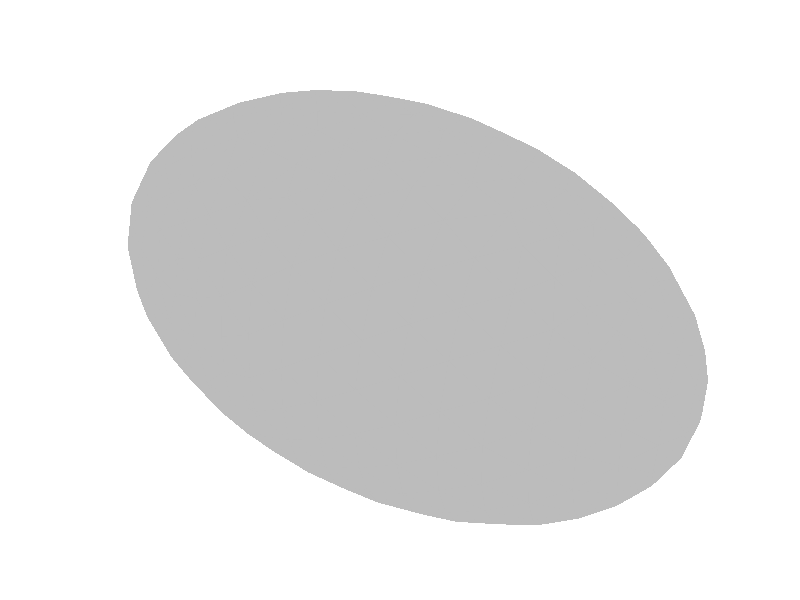 #include "colors.inc"
background { rgb <1, 1, 1> }
camera {location <5, 5, 6>up <0,1,0> right <-1.33,0,0> angle 25look_at <0, 0, 0> sky <0, 1, 0> }
mesh2 {
vertex_vectors { 2430, 
<0.863564, 0.612951, 0.612951>, 
<1.08306, 0.497203, 0.601485>, 
<1.02928, 0.672972, 0.440423>, 
<0.863564, 0.612951, 0.612951>, 
<1.02928, 0.672972, 0.440423>, 
<0.803037, 0.770671, 0.437161>, 
<0.863564, 0.612951, 0.612951>, 
<0.803037, 0.770671, 0.437161>, 
<0.63404, 0.708269, 0.603617>, 
<0.863564, 0.612951, 0.612951>, 
<0.63404, 0.708269, 0.603617>, 
<0.683442, 0.522427, 0.755891>, 
<0.863564, 0.612951, 0.612951>, 
<0.683442, 0.522427, 0.755891>, 
<0.904179, 0.413187, 0.746166>, 
<0.863564, 0.612951, 0.612951>, 
<1.08306, 0.497203, 0.601485>, 
<0.904179, 0.413187, 0.746166>, 
<0.683442, 0.522427, 0.755891>, 
<0.904179, 0.413187, 0.746166>, 
<0.712671, 0.304487, 0.859062>, 
<0.904179, 0.413187, 0.746166>, 
<0.712671, 0.304487, 0.859062>, 
<0.922378, 0.184217, 0.826118>, 
<0.904179, 0.413187, 0.746166>, 
<0.922378, 0.184217, 0.826118>, 
<1.1127, 0.283283, 0.712076>, 
<1.08306, 0.497203, 0.601485>, 
<0.904179, 0.413187, 0.746166>, 
<1.1127, 0.283283, 0.712076>, 
<0.63404, 0.708269, 0.603617>, 
<0.683442, 0.522427, 0.755891>, 
<0.453497, 0.616497, 0.742548>, 
<0.683442, 0.522427, 0.755891>, 
<0.453497, 0.616497, 0.742548>, 
<0.492685, 0.409862, 0.86666>, 
<0.683442, 0.522427, 0.755891>, 
<0.712671, 0.304487, 0.859062>, 
<0.492685, 0.409862, 0.86666>, 
<0.712671, 0.304487, 0.859062>, 
<0.492685, 0.409862, 0.86666>, 
<0.513926, 0.179153, 0.938011>, 
<0.712671, 0.304487, 0.859062>, 
<0.513926, 0.179153, 0.938011>, 
<0.728143, 0.0656434, 0.904964>, 
<0.712671, 0.304487, 0.859062>, 
<0.922378, 0.184217, 0.826118>, 
<0.728143, 0.0656434, 0.904964>, 
<0.922378, 0.184217, 0.826118>, 
<0.728143, 0.0656434, 0.904964>, 
<0.921009, -0.0581538, 0.844906>, 
<0.922378, 0.184217, 0.826118>, 
<0.921009, -0.0581538, 0.844906>, 
<1.11979, 0.0494859, 0.761299>, 
<0.922378, 0.184217, 0.826118>, 
<1.1127, 0.283283, 0.712076>, 
<1.11979, 0.0494859, 0.761299>, 
<0.513926, 0.179153, 0.938011>, 
<0.728143, 0.0656434, 0.904964>, 
<0.520029, -0.0610998, 0.951905>, 
<0.728143, 0.0656434, 0.904964>, 
<0.520029, -0.0610998, 0.951905>, 
<0.723401, -0.177559, 0.891087>, 
<0.728143, 0.0656434, 0.904964>, 
<0.921009, -0.0581538, 0.844906>, 
<0.723401, -0.177559, 0.891087>, 
<0.921009, -0.0581538, 0.844906>, 
<0.723401, -0.177559, 0.891087>, 
<0.902023, -0.29648, 0.800552>, 
<0.921009, -0.0581538, 0.844906>, 
<0.902023, -0.29648, 0.800552>, 
<1.10795, -0.186116, 0.745773>, 
<0.921009, -0.0581538, 0.844906>, 
<1.11979, 0.0494859, 0.761299>, 
<1.10795, -0.186116, 0.745773>, 
<0.520029, -0.0610998, 0.951905>, 
<0.723401, -0.177559, 0.891087>, 
<0.505785, -0.295993, 0.909459>, 
<0.723401, -0.177559, 0.891087>, 
<0.505785, -0.295993, 0.909459>, 
<0.698513, -0.408936, 0.818615>, 
<0.723401, -0.177559, 0.891087>, 
<0.902023, -0.29648, 0.800552>, 
<0.698513, -0.408936, 0.818615>, 
<0.902023, -0.29648, 0.800552>, 
<0.698513, -0.408936, 0.818615>, 
<0.865815, -0.513818, 0.697218>, 
<0.902023, -0.29648, 0.800552>, 
<0.865815, -0.513818, 0.697218>, 
<1.07899, -0.40674, 0.6682>, 
<0.902023, -0.29648, 0.800552>, 
<1.10795, -0.186116, 0.745773>, 
<1.07899, -0.40674, 0.6682>, 
<0.505785, -0.295993, 0.909459>, 
<0.698513, -0.408936, 0.818615>, 
<0.472559, -0.512709, 0.814059>, 
<0.698513, -0.408936, 0.818615>, 
<0.472559, -0.512709, 0.814059>, 
<0.655117, -0.613598, 0.693136>, 
<0.698513, -0.408936, 0.818615>, 
<0.865815, -0.513818, 0.697218>, 
<0.655117, -0.613598, 0.693136>, 
<0.865815, -0.513818, 0.697218>, 
<0.655117, -0.613598, 0.693136>, 
<0.813036, -0.695645, 0.543816>, 
<0.865815, -0.513818, 0.697218>, 
<0.813036, -0.695645, 0.543816>, 
<1.03314, -0.597186, 0.536262>, 
<0.865815, -0.513818, 0.697218>, 
<1.07899, -0.40674, 0.6682>, 
<1.03314, -0.597186, 0.536262>, 
<0.472559, -0.512709, 0.814059>, 
<0.655117, -0.613598, 0.693136>, 
<0.422372, -0.699207, 0.672044>, 
<0.655117, -0.613598, 0.693136>, 
<0.422372, -0.699207, 0.672044>, 
<0.595319, -0.779319, 0.523953>, 
<0.655117, -0.613598, 0.693136>, 
<0.813036, -0.695645, 0.543816>, 
<0.595319, -0.779319, 0.523953>, 
<0.813036, -0.695645, 0.543816>, 
<0.595319, -0.779319, 0.523953>, 
<0.745028, -0.831092, 0.352512>, 
<0.813036, -0.695645, 0.543816>, 
<0.745028, -0.831092, 0.352512>, 
<0.971262, -0.744945, 0.361395>, 
<0.813036, -0.695645, 0.543816>, 
<1.03314, -0.597186, 0.536262>, 
<0.971262, -0.744945, 0.361395>, 
<0.422372, -0.699207, 0.672044>, 
<0.595319, -0.779319, 0.523953>, 
<0.357264, -0.845428, 0.492652>, 
<0.595319, -0.779319, 0.523953>, 
<0.357264, -0.845428, 0.492652>, 
<0.521266, -0.897308, 0.322902>, 
<0.595319, -0.779319, 0.523953>, 
<0.745028, -0.831092, 0.352512>, 
<0.521266, -0.897308, 0.322902>, 
<0.745028, -0.831092, 0.352512>, 
<0.521266, -0.897308, 0.322902>, 
<0.663696, -0.91343, 0.137168>, 
<0.745028, -0.831092, 0.352512>, 
<0.663696, -0.91343, 0.137168>, 
<0.895061, -0.841522, 0.157466>, 
<0.745028, -0.831092, 0.352512>, 
<0.971262, -0.744945, 0.361395>, 
<0.895061, -0.841522, 0.157466>, 
<0.357264, -0.845428, 0.492652>, 
<0.521266, -0.897308, 0.322902>, 
<0.279193, -0.944217, 0.287177>, 
<0.521266, -0.897308, 0.322902>, 
<0.279193, -0.944217, 0.287177>, 
<0.435082, -0.962432, 0.103084>, 
<0.521266, -0.897308, 0.322902>, 
<0.663696, -0.91343, 0.137168>, 
<0.435082, -0.962432, 0.103084>, 
<1.10795, -0.186116, 0.745773>, 
<1.07899, -0.40674, 0.6682>, 
<1.27935, -0.294917, 0.606173>, 
<1.10795, -0.186116, 0.745773>, 
<1.27935, -0.294917, 0.606173>, 
<1.30229, -0.0621145, 0.656368>, 
<1.11979, 0.0494859, 0.761299>, 
<1.10795, -0.186116, 0.745773>, 
<1.30229, -0.0621145, 0.656368>, 
<1.11979, 0.0494859, 0.761299>, 
<1.30229, -0.0621145, 0.656368>, 
<1.29972, 0.166481, 0.639682>, 
<1.1127, 0.283283, 0.712076>, 
<1.11979, 0.0494859, 0.761299>, 
<1.29972, 0.166481, 0.639682>, 
<1.07899, -0.40674, 0.6682>, 
<1.03314, -0.597186, 0.536262>, 
<1.23553, -0.492177, 0.498916>, 
<1.07899, -0.40674, 0.6682>, 
<1.27935, -0.294917, 0.606173>, 
<1.23553, -0.492177, 0.498916>, 
<1.03314, -0.597186, 0.536262>, 
<0.971262, -0.744945, 0.361395>, 
<1.17907, -0.64626, 0.344884>, 
<1.03314, -0.597186, 0.536262>, 
<1.23553, -0.492177, 0.498916>, 
<1.17907, -0.64626, 0.344884>, 
<0.971262, -0.744945, 0.361395>, 
<0.895061, -0.841522, 0.157466>, 
<1.10881, -0.751773, 0.158174>, 
<0.971262, -0.744945, 0.361395>, 
<1.17907, -0.64626, 0.344884>, 
<1.10881, -0.751773, 0.158174>, 
<1.1127, 0.283283, 0.712076>, 
<1.29972, 0.166481, 0.639682>, 
<1.28005, 0.377473, 0.557981>, 
<1.08306, 0.497203, 0.601485>, 
<1.1127, 0.283283, 0.712076>, 
<1.28005, 0.377473, 0.557981>, 
<1.08306, 0.497203, 0.601485>, 
<1.28005, 0.377473, 0.557981>, 
<1.2379, 0.558721, 0.420751>, 
<1.08306, 0.497203, 0.601485>, 
<1.02928, 0.672972, 0.440423>, 
<1.2379, 0.558721, 0.420751>, 
<1.30229, -0.0621145, 0.656368>, 
<1.29972, 0.166481, 0.639682>, 
<1.47043, 0.0296588, 0.527637>, 
<1.29972, 0.166481, 0.639682>, 
<1.47043, 0.0296588, 0.527637>, 
<1.45742, 0.257138, 0.475238>, 
<1.29972, 0.166481, 0.639682>, 
<1.28005, 0.377473, 0.557981>, 
<1.45742, 0.257138, 0.475238>, 
<1.28005, 0.377473, 0.557981>, 
<1.45742, 0.257138, 0.475238>, 
<1.41812, 0.441743, 0.366753>, 
<1.28005, 0.377473, 0.557981>, 
<1.2379, 0.558721, 0.420751>, 
<1.41812, 0.441743, 0.366753>, 
<1.27935, -0.294917, 0.606173>, 
<1.30229, -0.0621145, 0.656368>, 
<1.45342, -0.187982, 0.510412>, 
<1.30229, -0.0621145, 0.656368>, 
<1.47043, 0.0296588, 0.527637>, 
<1.45342, -0.187982, 0.510412>, 
<1.27935, -0.294917, 0.606173>, 
<1.23553, -0.492177, 0.498916>, 
<1.41724, -0.385989, 0.42602>, 
<1.27935, -0.294917, 0.606173>, 
<1.45342, -0.187982, 0.510412>, 
<1.41724, -0.385989, 0.42602>, 
<1.23553, -0.492177, 0.498916>, 
<1.17907, -0.64626, 0.344884>, 
<1.36145, -0.542771, 0.295898>, 
<1.23553, -0.492177, 0.498916>, 
<1.41724, -0.385989, 0.42602>, 
<1.36145, -0.542771, 0.295898>, 
<1.17907, -0.64626, 0.344884>, 
<1.10881, -0.751773, 0.158174>, 
<1.29597, -0.650459, 0.130611>, 
<1.17907, -0.64626, 0.344884>, 
<1.36145, -0.542771, 0.295898>, 
<1.29597, -0.650459, 0.130611>, 
<1.45342, -0.187982, 0.510412>, 
<1.41724, -0.385989, 0.42602>, 
<1.57301, -0.27303, 0.317284>, 
<1.45342, -0.187982, 0.510412>, 
<1.57301, -0.27303, 0.317284>, 
<1.6045, -0.0546553, 0.372654>, 
<1.47043, 0.0296588, 0.527637>, 
<1.45342, -0.187982, 0.510412>, 
<1.6045, -0.0546553, 0.372654>, 
<1.47043, 0.0296588, 0.527637>, 
<1.6045, -0.0546553, 0.372654>, 
<1.5966, 0.14883, 0.357962>, 
<1.47043, 0.0296588, 0.527637>, 
<1.45742, 0.257138, 0.475238>, 
<1.5966, 0.14883, 0.357962>, 
<1.41724, -0.385989, 0.42602>, 
<1.36145, -0.542771, 0.295898>, 
<1.51447, -0.437222, 0.21048>, 
<1.41724, -0.385989, 0.42602>, 
<1.57301, -0.27303, 0.317284>, 
<1.51447, -0.437222, 0.21048>, 
<1.36145, -0.542771, 0.295898>, 
<1.29597, -0.650459, 0.130611>, 
<1.44694, -0.545243, 0.0695156>, 
<1.36145, -0.542771, 0.295898>, 
<1.51447, -0.437222, 0.21048>, 
<1.44694, -0.545243, 0.0695156>, 
<1.45742, 0.257138, 0.475238>, 
<1.5966, 0.14883, 0.357962>, 
<1.56592, 0.330012, 0.271529>, 
<1.45742, 0.257138, 0.475238>, 
<1.41812, 0.441743, 0.366753>, 
<1.56592, 0.330012, 0.271529>, 
<1.6045, -0.0546553, 0.372654>, 
<1.5966, 0.14883, 0.357962>, 
<1.69821, 0.00296167, 0.196672>, 
<1.5966, 0.14883, 0.357962>, 
<1.69821, 0.00296167, 0.196672>, 
<1.67503, 0.211728, 0.141155>, 
<1.5966, 0.14883, 0.357962>, 
<1.56592, 0.330012, 0.271529>, 
<1.67503, 0.211728, 0.141155>, 
<1.57301, -0.27303, 0.317284>, 
<1.6045, -0.0546553, 0.372654>, 
<1.67456, -0.179469, 0.181856>, 
<1.6045, -0.0546553, 0.372654>, 
<1.69821, 0.00296167, 0.196672>, 
<1.67456, -0.179469, 0.181856>, 
<1.57301, -0.27303, 0.317284>, 
<1.51447, -0.437222, 0.21048>, 
<1.62435, -0.334532, 0.0926498>, 
<1.57301, -0.27303, 0.317284>, 
<1.67456, -0.179469, 0.181856>, 
<1.62435, -0.334532, 0.0926498>, 
<1.51447, -0.437222, 0.21048>, 
<1.44694, -0.545243, 0.0695156>, 
<1.55355, -0.441412, -0.025414>, 
<1.51447, -0.437222, 0.21048>, 
<1.62435, -0.334532, 0.0926498>, 
<1.55355, -0.441412, -0.025414>, 
<1.67456, -0.179469, 0.181856>, 
<1.62435, -0.334532, 0.0926498>, 
<1.68709, -0.220843, -0.0497205>, 
<1.67456, -0.179469, 0.181856>, 
<1.68709, -0.220843, -0.0497205>, 
<1.73132, -0.0273291, 0.00991216>, 
<1.69821, 0.00296167, 0.196672>, 
<1.67456, -0.179469, 0.181856>, 
<1.73132, -0.0273291, 0.00991216>, 
<1.69821, 0.00296167, 0.196672>, 
<1.67503, 0.211728, 0.141155>, 
<1.73132, -0.0273291, 0.00991216>, 
<1.62435, -0.334532, 0.0926498>, 
<1.55355, -0.441412, -0.025414>, 
<1.68709, -0.220843, -0.0497205>, 
<1.29597, -0.650459, 0.130611>, 
<1.44694, -0.545243, 0.0695156>, 
<1.28975, -0.663136, -0.0759234>, 
<1.44694, -0.545243, 0.0695156>, 
<1.28975, -0.663136, -0.0759234>, 
<1.44307, -0.526444, -0.169419>, 
<1.44694, -0.545243, 0.0695156>, 
<1.55355, -0.441412, -0.025414>, 
<1.44307, -0.526444, -0.169419>, 
<1.10881, -0.751773, 0.158174>, 
<1.29597, -0.650459, 0.130611>, 
<1.13668, -0.754137, -0.0244919>, 
<1.29597, -0.650459, 0.130611>, 
<1.28975, -0.663136, -0.0759234>, 
<1.13668, -0.754137, -0.0244919>, 
<0.895061, -0.841522, 0.157466>, 
<1.10881, -0.751773, 0.158174>, 
<0.965574, -0.829816, -0.025072>, 
<1.10881, -0.751773, 0.158174>, 
<1.13668, -0.754137, -0.0244919>, 
<0.965574, -0.829816, -0.025072>, 
<0.663696, -0.91343, 0.137168>, 
<0.895061, -0.841522, 0.157466>, 
<0.773794, -0.893304, -0.0492152>, 
<0.895061, -0.841522, 0.157466>, 
<0.965574, -0.829816, -0.025072>, 
<0.773794, -0.893304, -0.0492152>, 
<0.663696, -0.91343, 0.137168>, 
<0.435082, -0.962432, 0.103084>, 
<0.561445, -0.942296, -0.0836914>, 
<0.663696, -0.91343, 0.137168>, 
<0.773794, -0.893304, -0.0492152>, 
<0.561445, -0.942296, -0.0836914>, 
<1.55355, -0.441412, -0.025414>, 
<1.44307, -0.526444, -0.169419>, 
<1.56975, -0.345796, -0.243019>, 
<1.55355, -0.441412, -0.025414>, 
<1.68709, -0.220843, -0.0497205>, 
<1.56975, -0.345796, -0.243019>, 
<1.68709, -0.220843, -0.0497205>, 
<1.56975, -0.345796, -0.243019>, 
<1.64207, -0.162105, -0.27372>, 
<1.68709, -0.220843, -0.0497205>, 
<1.64207, -0.162105, -0.27372>, 
<1.70725, -0.0182308, -0.167628>, 
<1.68709, -0.220843, -0.0497205>, 
<1.73132, -0.0273291, 0.00991216>, 
<1.70725, -0.0182308, -0.167628>, 
<1.73132, -0.0273291, 0.00991216>, 
<1.70725, -0.0182308, -0.167628>, 
<1.69602, 0.17517, -0.102414>, 
<1.67503, 0.211728, 0.141155>, 
<1.73132, -0.0273291, 0.00991216>, 
<1.69602, 0.17517, -0.102414>, 
<1.67503, 0.211728, 0.141155>, 
<1.69602, 0.17517, -0.102414>, 
<1.62372, 0.344861, -0.0473695>, 
<1.67503, 0.211728, 0.141155>, 
<1.62372, 0.344861, -0.0473695>, 
<1.5593, 0.419858, 0.115097>, 
<1.56592, 0.330012, 0.271529>, 
<1.67503, 0.211728, 0.141155>, 
<1.5593, 0.419858, 0.115097>, 
<1.56592, 0.330012, 0.271529>, 
<1.5593, 0.419858, 0.115097>, 
<1.43595, 0.521697, 0.201291>, 
<1.41812, 0.441743, 0.366753>, 
<1.56592, 0.330012, 0.271529>, 
<1.43595, 0.521697, 0.201291>, 
<1.41812, 0.441743, 0.366753>, 
<1.43595, 0.521697, 0.201291>, 
<1.29193, 0.615978, 0.253392>, 
<1.2379, 0.558721, 0.420751>, 
<1.41812, 0.441743, 0.366753>, 
<1.29193, 0.615978, 0.253392>, 
<1.2379, 0.558721, 0.420751>, 
<1.29193, 0.615978, 0.253392>, 
<1.12721, 0.711079, 0.266149>, 
<1.02928, 0.672972, 0.440423>, 
<1.2379, 0.558721, 0.420751>, 
<1.12721, 0.711079, 0.266149>, 
<1.02928, 0.672972, 0.440423>, 
<1.12721, 0.711079, 0.266149>, 
<0.935713, 0.801786, 0.255513>, 
<1.02928, 0.672972, 0.440423>, 
<0.803037, 0.770671, 0.437161>, 
<0.935713, 0.801786, 0.255513>, 
<1.62372, 0.344861, -0.0473695>, 
<1.5593, 0.419858, 0.115097>, 
<1.50915, 0.478025, -0.110971>, 
<1.5593, 0.419858, 0.115097>, 
<1.50915, 0.478025, -0.110971>, 
<1.40359, 0.585291, 0.0273712>, 
<1.5593, 0.419858, 0.115097>, 
<1.43595, 0.521697, 0.201291>, 
<1.40359, 0.585291, 0.0273712>, 
<1.43595, 0.521697, 0.201291>, 
<1.29193, 0.615978, 0.253392>, 
<1.40359, 0.585291, 0.0273712>, 
<1.29193, 0.615978, 0.253392>, 
<1.40359, 0.585291, 0.0273712>, 
<1.19631, 0.720949, 0.0563848>, 
<1.29193, 0.615978, 0.253392>, 
<1.12721, 0.711079, 0.266149>, 
<1.19631, 0.720949, 0.0563848>, 
<1.12721, 0.711079, 0.266149>, 
<1.19631, 0.720949, 0.0563848>, 
<1.01326, 0.807743, 0.0729393>, 
<1.12721, 0.711079, 0.266149>, 
<0.935713, 0.801786, 0.255513>, 
<1.01326, 0.807743, 0.0729393>, 
<1.69602, 0.17517, -0.102414>, 
<1.62372, 0.344861, -0.0473695>, 
<1.62787, 0.228716, -0.253704>, 
<1.62372, 0.344861, -0.0473695>, 
<1.62787, 0.228716, -0.253704>, 
<1.52839, 0.390704, -0.262095>, 
<1.62372, 0.344861, -0.0473695>, 
<1.50915, 0.478025, -0.110971>, 
<1.52839, 0.390704, -0.262095>, 
<1.70725, -0.0182308, -0.167628>, 
<1.69602, 0.17517, -0.102414>, 
<1.64488, 0.0674381, -0.3059>, 
<1.69602, 0.17517, -0.102414>, 
<1.62787, 0.228716, -0.253704>, 
<1.64488, 0.0674381, -0.3059>, 
<1.64207, -0.162105, -0.27372>, 
<1.70725, -0.0182308, -0.167628>, 
<1.64488, 0.0674381, -0.3059>, 
<1.50915, 0.478025, -0.110971>, 
<1.40359, 0.585291, 0.0273712>, 
<1.3828, 0.563984, -0.21106>, 
<1.40359, 0.585291, 0.0273712>, 
<1.3828, 0.563984, -0.21106>, 
<1.24541, 0.682268, -0.132261>, 
<1.40359, 0.585291, 0.0273712>, 
<1.19631, 0.720949, 0.0563848>, 
<1.24541, 0.682268, -0.132261>, 
<1.50915, 0.478025, -0.110971>, 
<1.52839, 0.390704, -0.262095>, 
<1.3828, 0.563984, -0.21106>, 
<1.19631, 0.720949, 0.0563848>, 
<1.24541, 0.682268, -0.132261>, 
<1.05544, 0.781377, -0.134668>, 
<1.19631, 0.720949, 0.0563848>, 
<1.01326, 0.807743, 0.0729393>, 
<1.05544, 0.781377, -0.134668>, 
<1.62787, 0.228716, -0.253704>, 
<1.64488, 0.0674381, -0.3059>, 
<1.5368, 0.11902, -0.445628>, 
<1.62787, 0.228716, -0.253704>, 
<1.5368, 0.11902, -0.445628>, 
<1.47451, 0.309855, -0.423392>, 
<1.62787, 0.228716, -0.253704>, 
<1.52839, 0.390704, -0.262095>, 
<1.47451, 0.309855, -0.423392>, 
<1.52839, 0.390704, -0.262095>, 
<1.47451, 0.309855, -0.423392>, 
<1.35064, 0.474308, -0.408601>, 
<1.52839, 0.390704, -0.262095>, 
<1.3828, 0.563984, -0.21106>, 
<1.35064, 0.474308, -0.408601>, 
<1.64207, -0.162105, -0.27372>, 
<1.64488, 0.0674381, -0.3059>, 
<1.53591, -0.086255, -0.454117>, 
<1.64488, 0.0674381, -0.3059>, 
<1.5368, 0.11902, -0.445628>, 
<1.53591, -0.086255, -0.454117>, 
<1.56975, -0.345796, -0.243019>, 
<1.64207, -0.162105, -0.27372>, 
<1.49281, -0.286174, -0.418667>, 
<1.64207, -0.162105, -0.27372>, 
<1.53591, -0.086255, -0.454117>, 
<1.49281, -0.286174, -0.418667>, 
<1.44307, -0.526444, -0.169419>, 
<1.56975, -0.345796, -0.243019>, 
<1.39612, -0.461628, -0.370387>, 
<1.56975, -0.345796, -0.243019>, 
<1.49281, -0.286174, -0.418667>, 
<1.39612, -0.461628, -0.370387>, 
<1.28975, -0.663136, -0.0759234>, 
<1.44307, -0.526444, -0.169419>, 
<1.25547, -0.621585, -0.297032>, 
<1.44307, -0.526444, -0.169419>, 
<1.39612, -0.461628, -0.370387>, 
<1.25547, -0.621585, -0.297032>, 
<1.28975, -0.663136, -0.0759234>, 
<1.13668, -0.754137, -0.0244919>, 
<1.10276, -0.739946, -0.217071>, 
<1.28975, -0.663136, -0.0759234>, 
<1.25547, -0.621585, -0.297032>, 
<1.10276, -0.739946, -0.217071>, 
<1.13668, -0.754137, -0.0244919>, 
<0.965574, -0.829816, -0.025072>, 
<1.10276, -0.739946, -0.217071>, 
<1.3828, 0.563984, -0.21106>, 
<1.35064, 0.474308, -0.408601>, 
<1.19119, 0.63731, -0.347644>, 
<1.3828, 0.563984, -0.21106>, 
<1.24541, 0.682268, -0.132261>, 
<1.19119, 0.63731, -0.347644>, 
<1.24541, 0.682268, -0.132261>, 
<1.05544, 0.781377, -0.134668>, 
<1.19119, 0.63731, -0.347644>, 
<0.965574, -0.829816, -0.025072>, 
<0.773794, -0.893304, -0.0492152>, 
<0.867518, -0.82898, -0.248857>, 
<0.965574, -0.829816, -0.025072>, 
<1.10276, -0.739946, -0.217071>, 
<0.867518, -0.82898, -0.248857>, 
<0.773794, -0.893304, -0.0492152>, 
<0.561445, -0.942296, -0.0836914>, 
<0.657595, -0.886331, -0.26509>, 
<0.773794, -0.893304, -0.0492152>, 
<0.867518, -0.82898, -0.248857>, 
<0.657595, -0.886331, -0.26509>, 
<1.10276, -0.739946, -0.217071>, 
<0.867518, -0.82898, -0.248857>, 
<0.948987, -0.73003, -0.408489>, 
<1.10276, -0.739946, -0.217071>, 
<0.948987, -0.73003, -0.408489>, 
<1.12331, -0.627497, -0.430858>, 
<1.25547, -0.621585, -0.297032>, 
<1.10276, -0.739946, -0.217071>, 
<1.12331, -0.627497, -0.430858>, 
<1.25547, -0.621585, -0.297032>, 
<1.12331, -0.627497, -0.430858>, 
<1.24029, -0.488868, -0.49823>, 
<1.39612, -0.461628, -0.370387>, 
<1.25547, -0.621585, -0.297032>, 
<1.24029, -0.488868, -0.49823>, 
<1.39612, -0.461628, -0.370387>, 
<1.24029, -0.488868, -0.49823>, 
<1.33675, -0.315138, -0.552319>, 
<1.49281, -0.286174, -0.418667>, 
<1.39612, -0.461628, -0.370387>, 
<1.33675, -0.315138, -0.552319>, 
<1.49281, -0.286174, -0.418667>, 
<1.33675, -0.315138, -0.552319>, 
<1.39455, -0.133714, -0.577808>, 
<1.53591, -0.086255, -0.454117>, 
<1.49281, -0.286174, -0.418667>, 
<1.39455, -0.133714, -0.577808>, 
<1.53591, -0.086255, -0.454117>, 
<1.39455, -0.133714, -0.577808>, 
<1.39921, 0.0649582, -0.585822>, 
<1.5368, 0.11902, -0.445628>, 
<1.53591, -0.086255, -0.454117>, 
<1.39921, 0.0649582, -0.585822>, 
<1.5368, 0.11902, -0.445628>, 
<1.39921, 0.0649582, -0.585822>, 
<1.36524, 0.247693, -0.563344>, 
<1.5368, 0.11902, -0.445628>, 
<1.47451, 0.309855, -0.423392>, 
<1.36524, 0.247693, -0.563344>, 
<1.47451, 0.309855, -0.423392>, 
<1.35064, 0.474308, -0.408601>, 
<1.36524, 0.247693, -0.563344>, 
<0.867518, -0.82898, -0.248857>, 
<0.657595, -0.886331, -0.26509>, 
<0.736289, -0.78448, -0.451535>, 
<0.867518, -0.82898, -0.248857>, 
<0.948987, -0.73003, -0.408489>, 
<0.736289, -0.78448, -0.451535>, 
<1.35064, 0.474308, -0.408601>, 
<1.36524, 0.247693, -0.563344>, 
<1.216, 0.391864, -0.594609>, 
<1.35064, 0.474308, -0.408601>, 
<1.216, 0.391864, -0.594609>, 
<1.13984, 0.551344, -0.512778>, 
<1.35064, 0.474308, -0.408601>, 
<1.19119, 0.63731, -0.347644>, 
<1.13984, 0.551344, -0.512778>, 
<1.19119, 0.63731, -0.347644>, 
<1.13984, 0.551344, -0.512778>, 
<0.992611, 0.653818, -0.494061>, 
<1.19119, 0.63731, -0.347644>, 
<0.992611, 0.653818, -0.494061>, 
<0.974392, 0.756779, -0.332875>, 
<1.05544, 0.781377, -0.134668>, 
<1.19119, 0.63731, -0.347644>, 
<0.974392, 0.756779, -0.332875>, 
<1.39921, 0.0649582, -0.585822>, 
<1.36524, 0.247693, -0.563344>, 
<1.2496, 0.0742893, -0.688463>, 
<1.36524, 0.247693, -0.563344>, 
<1.2496, 0.0742893, -0.688463>, 
<1.15939, 0.248351, -0.700183>, 
<1.36524, 0.247693, -0.563344>, 
<1.216, 0.391864, -0.594609>, 
<1.15939, 0.248351, -0.700183>, 
<1.39455, -0.133714, -0.577808>, 
<1.39921, 0.0649582, -0.585822>, 
<1.25103, -0.102682, -0.683933>, 
<1.39921, 0.0649582, -0.585822>, 
<1.2496, 0.0742893, -0.688463>, 
<1.25103, -0.102682, -0.683933>, 
<1.33675, -0.315138, -0.552319>, 
<1.39455, -0.133714, -0.577808>, 
<1.25103, -0.102682, -0.683933>, 
<1.24029, -0.488868, -0.49823>, 
<1.33675, -0.315138, -0.552319>, 
<1.12442, -0.352841, -0.673843>, 
<1.33675, -0.315138, -0.552319>, 
<1.25103, -0.102682, -0.683933>, 
<1.12442, -0.352841, -0.673843>, 
<1.12331, -0.627497, -0.430858>, 
<1.24029, -0.488868, -0.49823>, 
<1.01966, -0.545879, -0.596196>, 
<1.24029, -0.488868, -0.49823>, 
<1.12442, -0.352841, -0.673843>, 
<1.01966, -0.545879, -0.596196>, 
<0.948987, -0.73003, -0.408489>, 
<1.12331, -0.627497, -0.430858>, 
<1.01966, -0.545879, -0.596196>, 
<0.948987, -0.73003, -0.408489>, 
<0.736289, -0.78448, -0.451535>, 
<0.811127, -0.652128, -0.596171>, 
<0.948987, -0.73003, -0.408489>, 
<1.01966, -0.545879, -0.596196>, 
<0.811127, -0.652128, -0.596171>, 
<1.216, 0.391864, -0.594609>, 
<1.15939, 0.248351, -0.700183>, 
<1.01355, 0.351291, -0.730867>, 
<1.216, 0.391864, -0.594609>, 
<1.01355, 0.351291, -0.730867>, 
<1.0048, 0.516435, -0.629886>, 
<1.216, 0.391864, -0.594609>, 
<1.13984, 0.551344, -0.512778>, 
<1.0048, 0.516435, -0.629886>, 
<1.13984, 0.551344, -0.512778>, 
<0.992611, 0.653818, -0.494061>, 
<1.0048, 0.516435, -0.629886>, 
<1.01966, -0.545879, -0.596196>, 
<0.811127, -0.652128, -0.596171>, 
<0.810443, -0.507455, -0.723568>, 
<1.01966, -0.545879, -0.596196>, 
<0.810443, -0.507455, -0.723568>, 
<0.949479, -0.370491, -0.749822>, 
<1.12442, -0.352841, -0.673843>, 
<1.01966, -0.545879, -0.596196>, 
<0.949479, -0.370491, -0.749822>, 
<1.12442, -0.352841, -0.673843>, 
<0.949479, -0.370491, -0.749822>, 
<1.01985, -0.166145, -0.791012>, 
<1.25103, -0.102682, -0.683933>, 
<1.12442, -0.352841, -0.673843>, 
<1.01985, -0.166145, -0.791012>, 
<1.25103, -0.102682, -0.683933>, 
<1.01985, -0.166145, -0.791012>, 
<1.07993, 0.0453291, -0.780509>, 
<1.2496, 0.0742893, -0.688463>, 
<1.25103, -0.102682, -0.683933>, 
<1.07993, 0.0453291, -0.780509>, 
<1.2496, 0.0742893, -0.688463>, 
<1.15939, 0.248351, -0.700183>, 
<1.07993, 0.0453291, -0.780509>, 
<1.15939, 0.248351, -0.700183>, 
<1.07993, 0.0453291, -0.780509>, 
<0.946176, 0.194674, -0.814669>, 
<1.15939, 0.248351, -0.700183>, 
<1.01355, 0.351291, -0.730867>, 
<0.946176, 0.194674, -0.814669>, 
<1.01985, -0.166145, -0.791012>, 
<1.07993, 0.0453291, -0.780509>, 
<0.855113, -0.0114839, -0.869556>, 
<1.07993, 0.0453291, -0.780509>, 
<0.946176, 0.194674, -0.814669>, 
<0.855113, -0.0114839, -0.869556>, 
<0.949479, -0.370491, -0.749822>, 
<1.01985, -0.166145, -0.791012>, 
<0.791789, -0.240341, -0.856306>, 
<1.01985, -0.166145, -0.791012>, 
<0.855113, -0.0114839, -0.869556>, 
<0.791789, -0.240341, -0.856306>, 
<0.810443, -0.507455, -0.723568>, 
<0.949479, -0.370491, -0.749822>, 
<0.791789, -0.240341, -0.856306>, 
<1.05544, 0.781377, -0.134668>, 
<0.974392, 0.756779, -0.332875>, 
<0.834222, 0.846539, -0.226709>, 
<1.05544, 0.781377, -0.134668>, 
<0.834222, 0.846539, -0.226709>, 
<0.85307, 0.870003, -0.0227695>, 
<1.01326, 0.807743, 0.0729393>, 
<1.05544, 0.781377, -0.134668>, 
<0.85307, 0.870003, -0.0227695>, 
<1.01326, 0.807743, 0.0729393>, 
<0.85307, 0.870003, -0.0227695>, 
<0.789542, 0.8762, 0.156469>, 
<0.935713, 0.801786, 0.255513>, 
<1.01326, 0.807743, 0.0729393>, 
<0.789542, 0.8762, 0.156469>, 
<0.803037, 0.770671, 0.437161>, 
<0.935713, 0.801786, 0.255513>, 
<0.789542, 0.8762, 0.156469>, 
<0.803037, 0.770671, 0.437161>, 
<0.789542, 0.8762, 0.156469>, 
<0.578234, 0.861587, 0.382383>, 
<0.803037, 0.770671, 0.437161>, 
<0.63404, 0.708269, 0.603617>, 
<0.578234, 0.861587, 0.382383>, 
<0.63404, 0.708269, 0.603617>, 
<0.578234, 0.861587, 0.382383>, 
<0.401192, 0.789072, 0.568958>, 
<0.63404, 0.708269, 0.603617>, 
<0.453497, 0.616497, 0.742548>, 
<0.401192, 0.789072, 0.568958>, 
<0.992611, 0.653818, -0.494061>, 
<0.974392, 0.756779, -0.332875>, 
<0.821493, 0.71043, -0.519942>, 
<0.974392, 0.756779, -0.332875>, 
<0.821493, 0.71043, -0.519942>, 
<0.738711, 0.820213, -0.381251>, 
<0.974392, 0.756779, -0.332875>, 
<0.834222, 0.846539, -0.226709>, 
<0.738711, 0.820213, -0.381251>, 
<0.992611, 0.653818, -0.494061>, 
<1.0048, 0.516435, -0.629886>, 
<0.824765, 0.581623, -0.659522>, 
<0.992611, 0.653818, -0.494061>, 
<0.821493, 0.71043, -0.519942>, 
<0.824765, 0.581623, -0.659522>, 
<1.01355, 0.351291, -0.730867>, 
<1.0048, 0.516435, -0.629886>, 
<0.828836, 0.418026, -0.772181>, 
<1.0048, 0.516435, -0.629886>, 
<0.824765, 0.581623, -0.659522>, 
<0.828836, 0.418026, -0.772181>, 
<1.01355, 0.351291, -0.730867>, 
<0.946176, 0.194674, -0.814669>, 
<0.828836, 0.418026, -0.772181>, 
<0.946176, 0.194674, -0.814669>, 
<0.855113, -0.0114839, -0.869556>, 
<0.708968, 0.202977, -0.889525>, 
<0.946176, 0.194674, -0.814669>, 
<0.828836, 0.418026, -0.772181>, 
<0.708968, 0.202977, -0.889525>, 
<0.855113, -0.0114839, -0.869556>, 
<0.791789, -0.240341, -0.856306>, 
<0.618245, -0.0549447, -0.932509>, 
<0.855113, -0.0114839, -0.869556>, 
<0.708968, 0.202977, -0.889525>, 
<0.618245, -0.0549447, -0.932509>, 
<0.810443, -0.507455, -0.723568>, 
<0.791789, -0.240341, -0.856306>, 
<0.626481, -0.4218, -0.831419>, 
<0.791789, -0.240341, -0.856306>, 
<0.626481, -0.4218, -0.831419>, 
<0.549784, -0.254232, -0.913571>, 
<0.791789, -0.240341, -0.856306>, 
<0.618245, -0.0549447, -0.932509>, 
<0.549784, -0.254232, -0.913571>, 
<0.811127, -0.652128, -0.596171>, 
<0.810443, -0.507455, -0.723568>, 
<0.596713, -0.630602, -0.695451>, 
<0.810443, -0.507455, -0.723568>, 
<0.626481, -0.4218, -0.831419>, 
<0.596713, -0.630602, -0.695451>, 
<0.736289, -0.78448, -0.451535>, 
<0.811127, -0.652128, -0.596171>, 
<0.589677, -0.75774, -0.556708>, 
<0.811127, -0.652128, -0.596171>, 
<0.596713, -0.630602, -0.695451>, 
<0.589677, -0.75774, -0.556708>, 
<0.657595, -0.886331, -0.26509>, 
<0.736289, -0.78448, -0.451535>, 
<0.504164, -0.864176, -0.410455>, 
<0.736289, -0.78448, -0.451535>, 
<0.589677, -0.75774, -0.556708>, 
<0.504164, -0.864176, -0.410455>, 
<0.561445, -0.942296, -0.0836914>, 
<0.657595, -0.886331, -0.26509>, 
<0.416401, -0.941488, -0.236227>, 
<0.657595, -0.886331, -0.26509>, 
<0.504164, -0.864176, -0.410455>, 
<0.416401, -0.941488, -0.236227>, 
<0.435082, -0.962432, 0.103084>, 
<0.561445, -0.942296, -0.0836914>, 
<0.31593, -0.981044, -0.0654452>, 
<0.561445, -0.942296, -0.0836914>, 
<0.416401, -0.941488, -0.236227>, 
<0.31593, -0.981044, -0.0654452>, 
<0.279193, -0.944217, 0.287177>, 
<0.435082, -0.962432, 0.103084>, 
<0.187401, -0.989573, 0.0950756>, 
<0.435082, -0.962432, 0.103084>, 
<0.31593, -0.981044, -0.0654452>, 
<0.187401, -0.989573, 0.0950756>, 
<0.626481, -0.4218, -0.831419>, 
<0.596713, -0.630602, -0.695451>, 
<0.420945, -0.555934, -0.794904>, 
<0.626481, -0.4218, -0.831419>, 
<0.420945, -0.555934, -0.794904>, 
<0.391824, -0.373994, -0.899418>, 
<0.626481, -0.4218, -0.831419>, 
<0.549784, -0.254232, -0.913571>, 
<0.391824, -0.373994, -0.899418>, 
<0.596713, -0.630602, -0.695451>, 
<0.589677, -0.75774, -0.556708>, 
<0.377183, -0.734526, -0.642689>, 
<0.596713, -0.630602, -0.695451>, 
<0.420945, -0.555934, -0.794904>, 
<0.377183, -0.734526, -0.642689>, 
<0.589677, -0.75774, -0.556708>, 
<0.504164, -0.864176, -0.410455>, 
<0.377183, -0.734526, -0.642689>, 
<0.504164, -0.864176, -0.410455>, 
<0.416401, -0.941488, -0.236227>, 
<0.256989, -0.893759, -0.423296>, 
<0.504164, -0.864176, -0.410455>, 
<0.377183, -0.734526, -0.642689>, 
<0.256989, -0.893759, -0.423296>, 
<0.416401, -0.941488, -0.236227>, 
<0.31593, -0.981044, -0.0654452>, 
<0.169204, -0.97021, -0.221696>, 
<0.416401, -0.941488, -0.236227>, 
<0.256989, -0.893759, -0.423296>, 
<0.169204, -0.97021, -0.221696>, 
<0.31593, -0.981044, -0.0654452>, 
<0.187401, -0.989573, 0.0950756>, 
<0.0673081, -0.997631, -0.0567713>, 
<0.31593, -0.981044, -0.0654452>, 
<0.169204, -0.97021, -0.221696>, 
<0.0673081, -0.997631, -0.0567713>, 
<0.549784, -0.254232, -0.913571>, 
<0.391824, -0.373994, -0.899418>, 
<0.308652, -0.213002, -0.960664>, 
<0.549784, -0.254232, -0.913571>, 
<0.308652, -0.213002, -0.960664>, 
<0.428421, -0.0475648, -0.967758>, 
<0.618245, -0.0549447, -0.932509>, 
<0.549784, -0.254232, -0.913571>, 
<0.428421, -0.0475648, -0.967758>, 
<0.618245, -0.0549447, -0.932509>, 
<0.428421, -0.0475648, -0.967758>, 
<0.48188, 0.149208, -0.94886>, 
<0.708968, 0.202977, -0.889525>, 
<0.618245, -0.0549447, -0.932509>, 
<0.48188, 0.149208, -0.94886>, 
<0.708968, 0.202977, -0.889525>, 
<0.48188, 0.149208, -0.94886>, 
<0.554621, 0.393154, -0.861914>, 
<0.828836, 0.418026, -0.772181>, 
<0.708968, 0.202977, -0.889525>, 
<0.554621, 0.393154, -0.861914>, 
<0.828836, 0.418026, -0.772181>, 
<0.554621, 0.393154, -0.861914>, 
<0.638731, 0.571584, -0.733007>, 
<0.824765, 0.581623, -0.659522>, 
<0.828836, 0.418026, -0.772181>, 
<0.638731, 0.571584, -0.733007>, 
<0.824765, 0.581623, -0.659522>, 
<0.638731, 0.571584, -0.733007>, 
<0.630526, 0.719385, -0.591578>, 
<0.821493, 0.71043, -0.519942>, 
<0.824765, 0.581623, -0.659522>, 
<0.630526, 0.719385, -0.591578>, 
<0.821493, 0.71043, -0.519942>, 
<0.738711, 0.820213, -0.381251>, 
<0.630526, 0.719385, -0.591578>, 
<0.834222, 0.846539, -0.226709>, 
<0.738711, 0.820213, -0.381251>, 
<0.594802, 0.899583, -0.269854>, 
<0.834222, 0.846539, -0.226709>, 
<0.594802, 0.899583, -0.269854>, 
<0.662096, 0.921663, -0.0664408>, 
<0.834222, 0.846539, -0.226709>, 
<0.85307, 0.870003, -0.0227695>, 
<0.662096, 0.921663, -0.0664408>, 
<0.85307, 0.870003, -0.0227695>, 
<0.789542, 0.8762, 0.156469>, 
<0.662096, 0.921663, -0.0664408>, 
<0.789542, 0.8762, 0.156469>, 
<0.662096, 0.921663, -0.0664408>, 
<0.549308, 0.938562, 0.136094>, 
<0.789542, 0.8762, 0.156469>, 
<0.578234, 0.861587, 0.382383>, 
<0.549308, 0.938562, 0.136094>, 
<0.738711, 0.820213, -0.381251>, 
<0.630526, 0.719385, -0.591578>, 
<0.500252, 0.846023, -0.448139>, 
<0.738711, 0.820213, -0.381251>, 
<0.594802, 0.899583, -0.269854>, 
<0.500252, 0.846023, -0.448139>, 
<0.578234, 0.861587, 0.382383>, 
<0.549308, 0.938562, 0.136094>, 
<0.343926, 0.924205, 0.326217>, 
<0.578234, 0.861587, 0.382383>, 
<0.401192, 0.789072, 0.568958>, 
<0.343926, 0.924205, 0.326217>, 
<0.594802, 0.899583, -0.269854>, 
<0.662096, 0.921663, -0.0664408>, 
<0.41841, 0.965848, -0.0937154>, 
<0.662096, 0.921663, -0.0664408>, 
<0.549308, 0.938562, 0.136094>, 
<0.41841, 0.965848, -0.0937154>, 
<0.549308, 0.938562, 0.136094>, 
<0.41841, 0.965848, -0.0937154>, 
<0.305727, 0.978947, 0.102503>, 
<0.549308, 0.938562, 0.136094>, 
<0.343926, 0.924205, 0.326217>, 
<0.305727, 0.978947, 0.102503>, 
<0.594802, 0.899583, -0.269854>, 
<0.500252, 0.846023, -0.448139>, 
<0.351365, 0.927044, -0.315335>, 
<0.594802, 0.899583, -0.269854>, 
<0.41841, 0.965848, -0.0937154>, 
<0.351365, 0.927044, -0.315335>, 
<0.41841, 0.965848, -0.0937154>, 
<0.351365, 0.927044, -0.315335>, 
<0.17203, 0.98718, -0.124947>, 
<0.41841, 0.965848, -0.0937154>, 
<0.305727, 0.978947, 0.102503>, 
<0.17203, 0.98718, -0.124947>, 
<0.638731, 0.571584, -0.733007>, 
<0.630526, 0.719385, -0.591578>, 
<0.451331, 0.626534, -0.734545>, 
<0.630526, 0.719385, -0.591578>, 
<0.451331, 0.626534, -0.734545>, 
<0.386525, 0.769404, -0.598513>, 
<0.630526, 0.719385, -0.591578>, 
<0.500252, 0.846023, -0.448139>, 
<0.386525, 0.769404, -0.598513>, 
<0.554621, 0.393154, -0.861914>, 
<0.638731, 0.571584, -0.733007>, 
<0.451331, 0.626534, -0.734545>, 
<0.500252, 0.846023, -0.448139>, 
<0.386525, 0.769404, -0.598513>, 
<0.253947, 0.863849, -0.481943>, 
<0.500252, 0.846023, -0.448139>, 
<0.351365, 0.927044, -0.315335>, 
<0.253947, 0.863849, -0.481943>, 
<0.351365, 0.927044, -0.315335>, 
<0.253947, 0.863849, -0.481943>, 
<0.104432, 0.935377, -0.348475>, 
<0.351365, 0.927044, -0.315335>, 
<0.17203, 0.98718, -0.124947>, 
<0.104432, 0.935377, -0.348475>, 
<0.48188, 0.149208, -0.94886>, 
<0.554621, 0.393154, -0.861914>, 
<0.334309, 0.302809, -0.933302>, 
<0.554621, 0.393154, -0.861914>, 
<0.334309, 0.302809, -0.933302>, 
<0.324619, 0.487694, -0.85266>, 
<0.554621, 0.393154, -0.861914>, 
<0.451331, 0.626534, -0.734545>, 
<0.324619, 0.487694, -0.85266>, 
<0.428421, -0.0475648, -0.967758>, 
<0.48188, 0.149208, -0.94886>, 
<0.242277, 0.0920124, -0.985884>, 
<0.48188, 0.149208, -0.94886>, 
<0.334309, 0.302809, -0.933302>, 
<0.242277, 0.0920124, -0.985884>, 
<0.308652, -0.213002, -0.960664>, 
<0.428421, -0.0475648, -0.967758>, 
<0.242277, 0.0920124, -0.985884>, 
<0.451331, 0.626534, -0.734545>, 
<0.324619, 0.487694, -0.85266>, 
<0.206218, 0.671548, -0.731333>, 
<0.451331, 0.626534, -0.734545>, 
<0.386525, 0.769404, -0.598513>, 
<0.206218, 0.671548, -0.731333>, 
<0.386525, 0.769404, -0.598513>, 
<0.253947, 0.863849, -0.481943>, 
<0.206218, 0.671548, -0.731333>, 
<0.253947, 0.863849, -0.481943>, 
<0.206218, 0.671548, -0.731333>, 
<0.0173327, 0.832926, -0.553294>, 
<0.253947, 0.863849, -0.481943>, 
<0.104432, 0.935377, -0.348475>, 
<0.0173327, 0.832926, -0.553294>, 
<0.334309, 0.302809, -0.933302>, 
<0.242277, 0.0920124, -0.985884>, 
<0.094803, 0.243847, -0.968268>, 
<0.334309, 0.302809, -0.933302>, 
<0.094803, 0.243847, -0.968268>, 
<0.132796, 0.442077, -0.893694>, 
<0.334309, 0.302809, -0.933302>, 
<0.324619, 0.487694, -0.85266>, 
<0.132796, 0.442077, -0.893694>, 
<0.324619, 0.487694, -0.85266>, 
<0.206218, 0.671548, -0.731333>, 
<0.132796, 0.442077, -0.893694>, 
<0.206218, 0.671548, -0.731333>, 
<0.132796, 0.442077, -0.893694>, 
<-0.0377059, 0.637854, -0.769849>, 
<0.206218, 0.671548, -0.731333>, 
<0.0173327, 0.832926, -0.553294>, 
<-0.0377059, 0.637854, -0.769849>, 
<0.094803, 0.243847, -0.968268>, 
<0.132796, 0.442077, -0.893694>, 
<-0.10997, 0.391308, -0.918067>, 
<0.132796, 0.442077, -0.893694>, 
<-0.0377059, 0.637854, -0.769849>, 
<-0.10997, 0.391308, -0.918067>, 
<0.308652, -0.213002, -0.960664>, 
<0.242277, 0.0920124, -0.985884>, 
<0.0929536, -0.104203, -0.993107>, 
<0.242277, 0.0920124, -0.985884>, 
<0.0929536, -0.104203, -0.993107>, 
<-0.00637871, 0.0774034, -0.996993>, 
<0.242277, 0.0920124, -0.985884>, 
<0.094803, 0.243847, -0.968268>, 
<-0.00637871, 0.0774034, -0.996993>, 
<0.094803, 0.243847, -0.968268>, 
<-0.00637871, 0.0774034, -0.996993>, 
<-0.149976, 0.197524, -0.976466>, 
<0.094803, 0.243847, -0.968268>, 
<-0.10997, 0.391308, -0.918067>, 
<-0.149976, 0.197524, -0.976466>, 
<0.391824, -0.373994, -0.899418>, 
<0.308652, -0.213002, -0.960664>, 
<0.215453, -0.429929, -0.894253>, 
<0.308652, -0.213002, -0.960664>, 
<0.215453, -0.429929, -0.894253>, 
<0.0752369, -0.299337, -0.953158>, 
<0.308652, -0.213002, -0.960664>, 
<0.0929536, -0.104203, -0.993107>, 
<0.0752369, -0.299337, -0.953158>, 
<0.420945, -0.555934, -0.794904>, 
<0.391824, -0.373994, -0.899418>, 
<0.215453, -0.429929, -0.894253>, 
<0.420945, -0.555934, -0.794904>, 
<0.377183, -0.734526, -0.642689>, 
<0.189272, -0.640192, -0.760403>, 
<0.420945, -0.555934, -0.794904>, 
<0.215453, -0.429929, -0.894253>, 
<0.189272, -0.640192, -0.760403>, 
<0.377183, -0.734526, -0.642689>, 
<0.256989, -0.893759, -0.423296>, 
<0.136009, -0.788143, -0.610462>, 
<0.377183, -0.734526, -0.642689>, 
<0.189272, -0.640192, -0.760403>, 
<0.136009, -0.788143, -0.610462>, 
<0.256989, -0.893759, -0.423296>, 
<0.169204, -0.97021, -0.221696>, 
<0.00839428, -0.910359, -0.41379>, 
<0.256989, -0.893759, -0.423296>, 
<0.136009, -0.788143, -0.610462>, 
<0.00839428, -0.910359, -0.41379>, 
<0.169204, -0.97021, -0.221696>, 
<0.0673081, -0.997631, -0.0567713>, 
<-0.0796124, -0.977228, -0.207155>, 
<0.169204, -0.97021, -0.221696>, 
<0.00839428, -0.910359, -0.41379>, 
<-0.0796124, -0.977228, -0.207155>, 
<0.215453, -0.429929, -0.894253>, 
<0.189272, -0.640192, -0.760403>, 
<-0.0197039, -0.505587, -0.862701>, 
<0.215453, -0.429929, -0.894253>, 
<0.0752369, -0.299337, -0.953158>, 
<-0.0197039, -0.505587, -0.862701>, 
<0.189272, -0.640192, -0.760403>, 
<0.136009, -0.788143, -0.610462>, 
<-0.0471183, -0.701804, -0.71185>, 
<0.189272, -0.640192, -0.760403>, 
<-0.0197039, -0.505587, -0.862701>, 
<-0.0471183, -0.701804, -0.71185>, 
<0.136009, -0.788143, -0.610462>, 
<0.00839428, -0.910359, -0.41379>, 
<-0.107324, -0.820904, -0.567695>, 
<0.136009, -0.788143, -0.610462>, 
<-0.0471183, -0.701804, -0.71185>, 
<-0.107324, -0.820904, -0.567695>, 
<0.00839428, -0.910359, -0.41379>, 
<-0.0796124, -0.977228, -0.207155>, 
<-0.239612, -0.911146, -0.388168>, 
<0.00839428, -0.910359, -0.41379>, 
<-0.107324, -0.820904, -0.567695>, 
<-0.239612, -0.911146, -0.388168>, 
<0.0929536, -0.104203, -0.993107>, 
<0.0752369, -0.299337, -0.953158>, 
<-0.107922, -0.247535, -0.966873>, 
<0.0929536, -0.104203, -0.993107>, 
<-0.107922, -0.247535, -0.966873>, 
<-0.15038, -0.0503592, -0.99495>, 
<0.0929536, -0.104203, -0.993107>, 
<-0.00637871, 0.0774034, -0.996993>, 
<-0.15038, -0.0503592, -0.99495>, 
<-0.00637871, 0.0774034, -0.996993>, 
<-0.149976, 0.197524, -0.976466>, 
<-0.15038, -0.0503592, -0.99495>, 
<0.0752369, -0.299337, -0.953158>, 
<-0.0197039, -0.505587, -0.862701>, 
<-0.107922, -0.247535, -0.966873>, 
<-0.0197039, -0.505587, -0.862701>, 
<-0.0471183, -0.701804, -0.71185>, 
<-0.231254, -0.608228, -0.782453>, 
<-0.0197039, -0.505587, -0.862701>, 
<-0.231254, -0.608228, -0.782453>, 
<-0.253141, -0.424588, -0.893512>, 
<-0.0197039, -0.505587, -0.862701>, 
<-0.107922, -0.247535, -0.966873>, 
<-0.253141, -0.424588, -0.893512>, 
<-0.0471183, -0.701804, -0.71185>, 
<-0.107324, -0.820904, -0.567695>, 
<-0.280986, -0.750017, -0.641215>, 
<-0.0471183, -0.701804, -0.71185>, 
<-0.231254, -0.608228, -0.782453>, 
<-0.280986, -0.750017, -0.641215>, 
<-0.107324, -0.820904, -0.567695>, 
<-0.239612, -0.911146, -0.388168>, 
<-0.280986, -0.750017, -0.641215>, 
<-0.107922, -0.247535, -0.966873>, 
<-0.253141, -0.424588, -0.893512>, 
<-0.350346, -0.19012, -0.960698>, 
<-0.107922, -0.247535, -0.966873>, 
<-0.15038, -0.0503592, -0.99495>, 
<-0.350346, -0.19012, -0.960698>, 
<-0.15038, -0.0503592, -0.99495>, 
<-0.350346, -0.19012, -0.960698>, 
<-0.370363, 0.063815, -0.974784>, 
<-0.149976, 0.197524, -0.976466>, 
<-0.15038, -0.0503592, -0.99495>, 
<-0.370363, 0.063815, -0.974784>, 
<-0.149976, 0.197524, -0.976466>, 
<-0.370363, 0.063815, -0.974784>, 
<-0.351937, 0.330899, -0.921531>, 
<-0.10997, 0.391308, -0.918067>, 
<-0.149976, 0.197524, -0.976466>, 
<-0.351937, 0.330899, -0.921531>, 
<-0.10997, 0.391308, -0.918067>, 
<-0.351937, 0.330899, -0.921531>, 
<-0.283515, 0.541007, -0.824935>, 
<-0.0377059, 0.637854, -0.769849>, 
<-0.10997, 0.391308, -0.918067>, 
<-0.283515, 0.541007, -0.824935>, 
<-0.0377059, 0.637854, -0.769849>, 
<-0.283515, 0.541007, -0.824935>, 
<-0.232378, 0.741966, -0.656877>, 
<0.0173327, 0.832926, -0.553294>, 
<-0.0377059, 0.637854, -0.769849>, 
<-0.232378, 0.741966, -0.656877>, 
<0.0173327, 0.832926, -0.553294>, 
<-0.232378, 0.741966, -0.656877>, 
<-0.219696, 0.865756, -0.484126>, 
<0.0173327, 0.832926, -0.553294>, 
<-0.219696, 0.865756, -0.484126>, 
<-0.0897461, 0.932993, -0.356146>, 
<0.104432, 0.935377, -0.348475>, 
<0.0173327, 0.832926, -0.553294>, 
<-0.0897461, 0.932993, -0.356146>, 
<0.104432, 0.935377, -0.348475>, 
<-0.0897461, 0.932993, -0.356146>, 
<-0.0483227, 0.986482, -0.161478>, 
<0.17203, 0.98718, -0.124947>, 
<0.104432, 0.935377, -0.348475>, 
<-0.0483227, 0.986482, -0.161478>, 
<0.17203, 0.98718, -0.124947>, 
<-0.0483227, 0.986482, -0.161478>, 
<0.031756, 0.996827, 0.0774629>, 
<0.305727, 0.978947, 0.102503>, 
<0.17203, 0.98718, -0.124947>, 
<0.031756, 0.996827, 0.0774629>, 
<0.305727, 0.978947, 0.102503>, 
<0.031756, 0.996827, 0.0774629>, 
<0.136211, 0.956465, 0.281053>, 
<0.343926, 0.924205, 0.326217>, 
<0.305727, 0.978947, 0.102503>, 
<0.136211, 0.956465, 0.281053>, 
<0.343926, 0.924205, 0.326217>, 
<0.136211, 0.956465, 0.281053>, 
<0.164856, 0.867913, 0.487512>, 
<0.401192, 0.789072, 0.568958>, 
<0.343926, 0.924205, 0.326217>, 
<0.164856, 0.867913, 0.487512>, 
<0.401192, 0.789072, 0.568958>, 
<0.164856, 0.867913, 0.487512>, 
<0.207278, 0.705321, 0.698714>, 
<0.453497, 0.616497, 0.742548>, 
<0.401192, 0.789072, 0.568958>, 
<0.207278, 0.705321, 0.698714>, 
<0.453497, 0.616497, 0.742548>, 
<0.207278, 0.705321, 0.698714>, 
<0.261562, 0.503187, 0.850881>, 
<0.453497, 0.616497, 0.742548>, 
<0.492685, 0.409862, 0.86666>, 
<0.261562, 0.503187, 0.850881>, 
<0.492685, 0.409862, 0.86666>, 
<0.261562, 0.503187, 0.850881>, 
<0.295301, 0.281432, 0.944314>, 
<0.492685, 0.409862, 0.86666>, 
<0.513926, 0.179153, 0.938011>, 
<0.295301, 0.281432, 0.944314>, 
<0.513926, 0.179153, 0.938011>, 
<0.295301, 0.281432, 0.944314>, 
<0.308669, 0.0470503, 0.982867>, 
<0.513926, 0.179153, 0.938011>, 
<0.520029, -0.0610998, 0.951905>, 
<0.308669, 0.0470503, 0.982867>, 
<0.520029, -0.0610998, 0.951905>, 
<0.308669, 0.0470503, 0.982867>, 
<0.305806, -0.186052, 0.966547>, 
<0.520029, -0.0610998, 0.951905>, 
<0.505785, -0.295993, 0.909459>, 
<0.305806, -0.186052, 0.966547>, 
<0.505785, -0.295993, 0.909459>, 
<0.305806, -0.186052, 0.966547>, 
<0.282818, -0.405641, 0.899329>, 
<0.505785, -0.295993, 0.909459>, 
<0.472559, -0.512709, 0.814059>, 
<0.282818, -0.405641, 0.899329>, 
<0.472559, -0.512709, 0.814059>, 
<0.282818, -0.405641, 0.899329>, 
<0.24204, -0.602238, 0.785991>, 
<0.472559, -0.512709, 0.814059>, 
<0.422372, -0.699207, 0.672044>, 
<0.24204, -0.602238, 0.785991>, 
<0.422372, -0.699207, 0.672044>, 
<0.24204, -0.602238, 0.785991>, 
<0.185829, -0.766643, 0.633047>, 
<0.422372, -0.699207, 0.672044>, 
<0.357264, -0.845428, 0.492652>, 
<0.185829, -0.766643, 0.633047>, 
<0.357264, -0.845428, 0.492652>, 
<0.185829, -0.766643, 0.633047>, 
<0.116173, -0.8909, 0.449219>, 
<0.357264, -0.845428, 0.492652>, 
<0.279193, -0.944217, 0.287177>, 
<0.116173, -0.8909, 0.449219>, 
<0.279193, -0.944217, 0.287177>, 
<0.116173, -0.8909, 0.449219>, 
<0.0335553, -0.967579, 0.251825>, 
<0.279193, -0.944217, 0.287177>, 
<0.187401, -0.989573, 0.0950756>, 
<0.0335553, -0.967579, 0.251825>, 
<0.187401, -0.989573, 0.0950756>, 
<0.0335553, -0.967579, 0.251825>, 
<-0.0615621, -0.995924, 0.0828975>, 
<0.187401, -0.989573, 0.0950756>, 
<0.0673081, -0.997631, -0.0567713>, 
<-0.0615621, -0.995924, 0.0828975>, 
<0.0673081, -0.997631, -0.0567713>, 
<-0.0615621, -0.995924, 0.0828975>, 
<-0.181981, -0.993025, -0.0535>, 
<0.0673081, -0.997631, -0.0567713>, 
<-0.0796124, -0.977228, -0.207155>, 
<-0.181981, -0.993025, -0.0535>, 
<-0.0796124, -0.977228, -0.207155>, 
<-0.181981, -0.993025, -0.0535>, 
<-0.327984, -0.963295, -0.190274>, 
<-0.0796124, -0.977228, -0.207155>, 
<-0.239612, -0.911146, -0.388168>, 
<-0.327984, -0.963295, -0.190274>, 
<-0.239612, -0.911146, -0.388168>, 
<-0.327984, -0.963295, -0.190274>, 
<-0.476086, -0.910139, -0.309991>, 
<-0.239612, -0.911146, -0.388168>, 
<-0.476086, -0.910139, -0.309991>, 
<-0.44787, -0.829089, -0.495731>, 
<-0.239612, -0.911146, -0.388168>, 
<-0.280986, -0.750017, -0.641215>, 
<-0.44787, -0.829089, -0.495731>, 
<-0.280986, -0.750017, -0.641215>, 
<-0.44787, -0.829089, -0.495731>, 
<-0.526785, -0.708846, -0.636425>, 
<-0.280986, -0.750017, -0.641215>, 
<-0.526785, -0.708846, -0.636425>, 
<-0.422242, -0.592608, -0.767715>, 
<-0.231254, -0.608228, -0.782453>, 
<-0.280986, -0.750017, -0.641215>, 
<-0.422242, -0.592608, -0.767715>, 
<-0.231254, -0.608228, -0.782453>, 
<-0.253141, -0.424588, -0.893512>, 
<-0.422242, -0.592608, -0.767715>, 
<-0.253141, -0.424588, -0.893512>, 
<-0.422242, -0.592608, -0.767715>, 
<-0.497499, -0.377273, -0.880434>, 
<-0.253141, -0.424588, -0.893512>, 
<-0.350346, -0.19012, -0.960698>, 
<-0.497499, -0.377273, -0.880434>, 
<-0.526785, -0.708846, -0.636425>, 
<-0.422242, -0.592608, -0.767715>, 
<-0.665227, -0.540869, -0.7483>, 
<-0.422242, -0.592608, -0.767715>, 
<-0.497499, -0.377273, -0.880434>, 
<-0.665227, -0.540869, -0.7483>, 
<-0.350346, -0.19012, -0.960698>, 
<-0.497499, -0.377273, -0.880434>, 
<-0.586576, -0.116018, -0.933729>, 
<-0.350346, -0.19012, -0.960698>, 
<-0.370363, 0.063815, -0.974784>, 
<-0.586576, -0.116018, -0.933729>, 
<-0.497499, -0.377273, -0.880434>, 
<-0.665227, -0.540869, -0.7483>, 
<-0.736704, -0.315743, -0.848172>, 
<-0.497499, -0.377273, -0.880434>, 
<-0.586576, -0.116018, -0.933729>, 
<-0.736704, -0.315743, -0.848172>, 
<-0.370363, 0.063815, -0.974784>, 
<-0.586576, -0.116018, -0.933729>, 
<-0.587944, 0.173012, -0.924576>, 
<-0.370363, 0.063815, -0.974784>, 
<-0.351937, 0.330899, -0.921531>, 
<-0.587944, 0.173012, -0.924576>, 
<-0.351937, 0.330899, -0.921531>, 
<-0.587944, 0.173012, -0.924576>, 
<-0.590256, 0.373376, -0.862819>, 
<-0.351937, 0.330899, -0.921531>, 
<-0.590256, 0.373376, -0.862819>, 
<-0.472024, 0.515566, -0.812356>, 
<-0.351937, 0.330899, -0.921531>, 
<-0.283515, 0.541007, -0.824935>, 
<-0.472024, 0.515566, -0.812356>, 
<-0.283515, 0.541007, -0.824935>, 
<-0.472024, 0.515566, -0.812356>, 
<-0.446487, 0.672448, -0.693804>, 
<-0.283515, 0.541007, -0.824935>, 
<-0.232378, 0.741966, -0.656877>, 
<-0.446487, 0.672448, -0.693804>, 
<-0.232378, 0.741966, -0.656877>, 
<-0.446487, 0.672448, -0.693804>, 
<-0.428686, 0.814945, -0.524031>, 
<-0.232378, 0.741966, -0.656877>, 
<-0.219696, 0.865756, -0.484126>, 
<-0.428686, 0.814945, -0.524031>, 
<-0.586576, -0.116018, -0.933729>, 
<-0.736704, -0.315743, -0.848172>, 
<-0.826416, -0.133078, -0.868698>, 
<-0.586576, -0.116018, -0.933729>, 
<-0.826416, -0.133078, -0.868698>, 
<-0.765468, 0.0504987, -0.895621>, 
<-0.586576, -0.116018, -0.933729>, 
<-0.587944, 0.173012, -0.924576>, 
<-0.765468, 0.0504987, -0.895621>, 
<-0.587944, 0.173012, -0.924576>, 
<-0.765468, 0.0504987, -0.895621>, 
<-0.799223, 0.275179, -0.84342>, 
<-0.587944, 0.173012, -0.924576>, 
<-0.590256, 0.373376, -0.862819>, 
<-0.799223, 0.275179, -0.84342>, 
<-0.476086, -0.910139, -0.309991>, 
<-0.44787, -0.829089, -0.495731>, 
<-0.653163, -0.853987, -0.358468>, 
<-0.44787, -0.829089, -0.495731>, 
<-0.653163, -0.853987, -0.358468>, 
<-0.681327, -0.750286, -0.531352>, 
<-0.44787, -0.829089, -0.495731>, 
<-0.526785, -0.708846, -0.636425>, 
<-0.681327, -0.750286, -0.531352>, 
<-0.526785, -0.708846, -0.636425>, 
<-0.665227, -0.540869, -0.7483>, 
<-0.681327, -0.750286, -0.531352>, 
<-0.590256, 0.373376, -0.862819>, 
<-0.472024, 0.515566, -0.812356>, 
<-0.715765, 0.483061, -0.771932>, 
<-0.472024, 0.515566, -0.812356>, 
<-0.715765, 0.483061, -0.771932>, 
<-0.633352, 0.641564, -0.674303>, 
<-0.472024, 0.515566, -0.812356>, 
<-0.446487, 0.672448, -0.693804>, 
<-0.633352, 0.641564, -0.674303>, 
<-0.590256, 0.373376, -0.862819>, 
<-0.799223, 0.275179, -0.84342>, 
<-0.715765, 0.483061, -0.771932>, 
<-0.446487, 0.672448, -0.693804>, 
<-0.633352, 0.641564, -0.674303>, 
<-0.614916, 0.764454, -0.538116>, 
<-0.446487, 0.672448, -0.693804>, 
<-0.428686, 0.814945, -0.524031>, 
<-0.614916, 0.764454, -0.538116>, 
<-0.219696, 0.865756, -0.484126>, 
<-0.428686, 0.814945, -0.524031>, 
<-0.425442, 0.90379, -0.35047>, 
<-0.219696, 0.865756, -0.484126>, 
<-0.425442, 0.90379, -0.35047>, 
<-0.249275, 0.955203, -0.2586>, 
<-0.219696, 0.865756, -0.484126>, 
<-0.0897461, 0.932993, -0.356146>, 
<-0.249275, 0.955203, -0.2586>, 
<-0.0897461, 0.932993, -0.356146>, 
<-0.0483227, 0.986482, -0.161478>, 
<-0.249275, 0.955203, -0.2586>, 
<-0.428686, 0.814945, -0.524031>, 
<-0.614916, 0.764454, -0.538116>, 
<-0.616129, 0.858999, -0.368216>, 
<-0.428686, 0.814945, -0.524031>, 
<-0.425442, 0.90379, -0.35047>, 
<-0.616129, 0.858999, -0.368216>, 
<-0.0483227, 0.986482, -0.161478>, 
<-0.249275, 0.955203, -0.2586>, 
<-0.235617, 0.990704, 0.000692652>, 
<-0.0483227, 0.986482, -0.161478>, 
<0.031756, 0.996827, 0.0774629>, 
<-0.235617, 0.990704, 0.000692652>, 
<-0.425442, 0.90379, -0.35047>, 
<-0.249275, 0.955203, -0.2586>, 
<-0.459709, 0.955785, -0.126614>, 
<-0.249275, 0.955203, -0.2586>, 
<-0.235617, 0.990704, 0.000692652>, 
<-0.459709, 0.955785, -0.126614>, 
<-0.425442, 0.90379, -0.35047>, 
<-0.616129, 0.858999, -0.368216>, 
<-0.459709, 0.955785, -0.126614>, 
<0.031756, 0.996827, 0.0774629>, 
<-0.235617, 0.990704, 0.000692652>, 
<-0.126242, 0.961765, 0.263999>, 
<0.031756, 0.996827, 0.0774629>, 
<0.136211, 0.956465, 0.281053>, 
<-0.126242, 0.961765, 0.263999>, 
<0.136211, 0.956465, 0.281053>, 
<-0.126242, 0.961765, 0.263999>, 
<-0.0343143, 0.893458, 0.448709>, 
<0.136211, 0.956465, 0.281053>, 
<0.164856, 0.867913, 0.487512>, 
<-0.0343143, 0.893458, 0.448709>, 
<0.164856, 0.867913, 0.487512>, 
<-0.0343143, 0.893458, 0.448709>, 
<-0.0169023, 0.77724, 0.629128>, 
<0.164856, 0.867913, 0.487512>, 
<0.207278, 0.705321, 0.698714>, 
<-0.0169023, 0.77724, 0.629128>, 
<0.207278, 0.705321, 0.698714>, 
<-0.0169023, 0.77724, 0.629128>, 
<0.0142929, 0.592277, 0.805692>, 
<0.207278, 0.705321, 0.698714>, 
<0.261562, 0.503187, 0.850881>, 
<0.0142929, 0.592277, 0.805692>, 
<0.261562, 0.503187, 0.850881>, 
<0.0142929, 0.592277, 0.805692>, 
<0.0658703, 0.371597, 0.927615>, 
<0.261562, 0.503187, 0.850881>, 
<0.295301, 0.281432, 0.944314>, 
<0.0658703, 0.371597, 0.927615>, 
<0.295301, 0.281432, 0.944314>, 
<0.0658703, 0.371597, 0.927615>, 
<0.0938411, 0.143357, 0.988187>, 
<0.295301, 0.281432, 0.944314>, 
<0.308669, 0.0470503, 0.982867>, 
<0.0938411, 0.143357, 0.988187>, 
<0.308669, 0.0470503, 0.982867>, 
<0.0938411, 0.143357, 0.988187>, 
<0.0995016, -0.086333, 0.994609>, 
<0.308669, 0.0470503, 0.982867>, 
<0.305806, -0.186052, 0.966547>, 
<0.0995016, -0.086333, 0.994609>, 
<0.305806, -0.186052, 0.966547>, 
<0.0995016, -0.086333, 0.994609>, 
<0.0881874, -0.305181, 0.950932>, 
<0.305806, -0.186052, 0.966547>, 
<0.282818, -0.405641, 0.899329>, 
<0.0881874, -0.305181, 0.950932>, 
<0.282818, -0.405641, 0.899329>, 
<0.0881874, -0.305181, 0.950932>, 
<0.0571826, -0.503994, 0.863076>, 
<0.282818, -0.405641, 0.899329>, 
<0.24204, -0.602238, 0.785991>, 
<0.0571826, -0.503994, 0.863076>, 
<0.24204, -0.602238, 0.785991>, 
<0.0571826, -0.503994, 0.863076>, 
<0.00956169, -0.676362, 0.736548>, 
<0.24204, -0.602238, 0.785991>, 
<0.185829, -0.766643, 0.633047>, 
<0.00956169, -0.676362, 0.736548>, 
<0.185829, -0.766643, 0.633047>, 
<0.00956169, -0.676362, 0.736548>, 
<-0.0520356, -0.815704, 0.577689>, 
<0.185829, -0.766643, 0.633047>, 
<0.116173, -0.8909, 0.449219>, 
<-0.0520356, -0.815704, 0.577689>, 
<0.116173, -0.8909, 0.449219>, 
<-0.0520356, -0.815704, 0.577689>, 
<-0.126118, -0.915245, 0.396263>, 
<0.116173, -0.8909, 0.449219>, 
<0.0335553, -0.967579, 0.251825>, 
<-0.126118, -0.915245, 0.396263>, 
<0.0335553, -0.967579, 0.251825>, 
<-0.126118, -0.915245, 0.396263>, 
<-0.212879, -0.969027, 0.214199>, 
<0.0335553, -0.967579, 0.251825>, 
<-0.0615621, -0.995924, 0.0828975>, 
<-0.212879, -0.969027, 0.214199>, 
<-0.0615621, -0.995924, 0.0828975>, 
<-0.181981, -0.993025, -0.0535>, 
<-0.212879, -0.969027, 0.214199>, 
<-0.181981, -0.993025, -0.0535>, 
<-0.212879, -0.969027, 0.214199>, 
<-0.41488, -0.970375, 0.0315782>, 
<-0.181981, -0.993025, -0.0535>, 
<-0.327984, -0.963295, -0.190274>, 
<-0.41488, -0.970375, 0.0315782>, 
<-0.327984, -0.963295, -0.190274>, 
<-0.41488, -0.970375, 0.0315782>, 
<-0.567091, -0.936481, -0.125724>, 
<-0.327984, -0.963295, -0.190274>, 
<-0.476086, -0.910139, -0.309991>, 
<-0.567091, -0.936481, -0.125724>, 
<-0.476086, -0.910139, -0.309991>, 
<-0.653163, -0.853987, -0.358468>, 
<-0.567091, -0.936481, -0.125724>, 
<-0.235617, 0.990704, 0.000692652>, 
<-0.459709, 0.955785, -0.126614>, 
<-0.470908, 0.959325, 0.0760111>, 
<-0.235617, 0.990704, 0.000692652>, 
<-0.470908, 0.959325, 0.0760111>, 
<-0.338162, 0.955541, 0.220962>, 
<-0.235617, 0.990704, 0.000692652>, 
<-0.126242, 0.961765, 0.263999>, 
<-0.338162, 0.955541, 0.220962>, 
<-0.126242, 0.961765, 0.263999>, 
<-0.338162, 0.955541, 0.220962>, 
<-0.277379, 0.882493, 0.442221>, 
<-0.126242, 0.961765, 0.263999>, 
<-0.0343143, 0.893458, 0.448709>, 
<-0.277379, 0.882493, 0.442221>, 
<-0.0343143, 0.893458, 0.448709>, 
<-0.277379, 0.882493, 0.442221>, 
<-0.202743, 0.792292, 0.598808>, 
<-0.0343143, 0.893458, 0.448709>, 
<-0.0169023, 0.77724, 0.629128>, 
<-0.202743, 0.792292, 0.598808>, 
<-0.0169023, 0.77724, 0.629128>, 
<-0.202743, 0.792292, 0.598808>, 
<-0.197091, 0.655022, 0.746993>, 
<-0.0169023, 0.77724, 0.629128>, 
<0.0142929, 0.592277, 0.805692>, 
<-0.197091, 0.655022, 0.746993>, 
<0.0142929, 0.592277, 0.805692>, 
<-0.197091, 0.655022, 0.746993>, 
<-0.17653, 0.455126, 0.884575>, 
<0.0142929, 0.592277, 0.805692>, 
<0.0658703, 0.371597, 0.927615>, 
<-0.17653, 0.455126, 0.884575>, 
<0.0658703, 0.371597, 0.927615>, 
<-0.17653, 0.455126, 0.884575>, 
<-0.130527, 0.226477, 0.971097>, 
<0.0658703, 0.371597, 0.927615>, 
<0.0938411, 0.143357, 0.988187>, 
<-0.130527, 0.226477, 0.971097>, 
<0.0938411, 0.143357, 0.988187>, 
<-0.130527, 0.226477, 0.971097>, 
<-0.109063, 0.000725107, 0.998015>, 
<0.0938411, 0.143357, 0.988187>, 
<0.0995016, -0.086333, 0.994609>, 
<-0.109063, 0.000725107, 0.998015>, 
<0.0995016, -0.086333, 0.994609>, 
<-0.109063, 0.000725107, 0.998015>, 
<-0.111079, -0.216532, 0.974167>, 
<0.0995016, -0.086333, 0.994609>, 
<0.0881874, -0.305181, 0.950932>, 
<-0.111079, -0.216532, 0.974167>, 
<0.0881874, -0.305181, 0.950932>, 
<-0.111079, -0.216532, 0.974167>, 
<-0.13043, -0.415034, 0.906684>, 
<0.0881874, -0.305181, 0.950932>, 
<0.0571826, -0.503994, 0.863076>, 
<-0.13043, -0.415034, 0.906684>, 
<0.0571826, -0.503994, 0.863076>, 
<-0.13043, -0.415034, 0.906684>, 
<-0.16885, -0.588593, 0.80253>, 
<0.0571826, -0.503994, 0.863076>, 
<0.00956169, -0.676362, 0.736548>, 
<-0.16885, -0.588593, 0.80253>, 
<0.00956169, -0.676362, 0.736548>, 
<-0.16885, -0.588593, 0.80253>, 
<-0.222718, -0.733468, 0.66745>, 
<0.00956169, -0.676362, 0.736548>, 
<-0.0520356, -0.815704, 0.577689>, 
<-0.222718, -0.733468, 0.66745>, 
<-0.0520356, -0.815704, 0.577689>, 
<-0.222718, -0.733468, 0.66745>, 
<-0.289344, -0.845063, 0.5079>, 
<-0.0520356, -0.815704, 0.577689>, 
<-0.126118, -0.915245, 0.396263>, 
<-0.289344, -0.845063, 0.5079>, 
<-0.126118, -0.915245, 0.396263>, 
<-0.289344, -0.845063, 0.5079>, 
<-0.367773, -0.917798, 0.335503>, 
<-0.126118, -0.915245, 0.396263>, 
<-0.212879, -0.969027, 0.214199>, 
<-0.367773, -0.917798, 0.335503>, 
<-0.212879, -0.969027, 0.214199>, 
<-0.41488, -0.970375, 0.0315782>, 
<-0.367773, -0.917798, 0.335503>, 
<-0.41488, -0.970375, 0.0315782>, 
<-0.367773, -0.917798, 0.335503>, 
<-0.569248, -0.919154, 0.21712>, 
<-0.41488, -0.970375, 0.0315782>, 
<-0.569248, -0.919154, 0.21712>, 
<-0.659529, -0.923757, 0.0409877>, 
<-0.41488, -0.970375, 0.0315782>, 
<-0.567091, -0.936481, -0.125724>, 
<-0.659529, -0.923757, 0.0409877>, 
<-0.567091, -0.936481, -0.125724>, 
<-0.659529, -0.923757, 0.0409877>, 
<-0.807872, -0.873755, -0.137841>, 
<-0.653163, -0.853987, -0.358468>, 
<-0.567091, -0.936481, -0.125724>, 
<-0.807872, -0.873755, -0.137841>, 
<-0.653163, -0.853987, -0.358468>, 
<-0.807872, -0.873755, -0.137841>, 
<-0.884572, -0.767303, -0.387844>, 
<-0.653163, -0.853987, -0.358468>, 
<-0.681327, -0.750286, -0.531352>, 
<-0.884572, -0.767303, -0.387844>, 
<-0.681327, -0.750286, -0.531352>, 
<-0.884572, -0.767303, -0.387844>, 
<-0.885493, -0.623088, -0.591942>, 
<-0.665227, -0.540869, -0.7483>, 
<-0.681327, -0.750286, -0.531352>, 
<-0.885493, -0.623088, -0.591942>, 
<-0.665227, -0.540869, -0.7483>, 
<-0.885493, -0.623088, -0.591942>, 
<-0.890885, -0.436849, -0.737973>, 
<-0.665227, -0.540869, -0.7483>, 
<-0.736704, -0.315743, -0.848172>, 
<-0.890885, -0.436849, -0.737973>, 
<-0.736704, -0.315743, -0.848172>, 
<-0.890885, -0.436849, -0.737973>, 
<-0.969884, -0.251682, -0.789365>, 
<-0.736704, -0.315743, -0.848172>, 
<-0.826416, -0.133078, -0.868698>, 
<-0.969884, -0.251682, -0.789365>, 
<-0.289344, -0.845063, 0.5079>, 
<-0.367773, -0.917798, 0.335503>, 
<-0.466886, -0.804511, 0.529247>, 
<-0.367773, -0.917798, 0.335503>, 
<-0.466886, -0.804511, 0.529247>, 
<-0.600448, -0.851257, 0.393931>, 
<-0.367773, -0.917798, 0.335503>, 
<-0.569248, -0.919154, 0.21712>, 
<-0.600448, -0.851257, 0.393931>, 
<-0.222718, -0.733468, 0.66745>, 
<-0.289344, -0.845063, 0.5079>, 
<-0.408551, -0.703838, 0.670055>, 
<-0.289344, -0.845063, 0.5079>, 
<-0.466886, -0.804511, 0.529247>, 
<-0.408551, -0.703838, 0.670055>, 
<-0.16885, -0.588593, 0.80253>, 
<-0.222718, -0.733468, 0.66745>, 
<-0.359934, -0.57219, 0.793356>, 
<-0.222718, -0.733468, 0.66745>, 
<-0.408551, -0.703838, 0.670055>, 
<-0.359934, -0.57219, 0.793356>, 
<-0.13043, -0.415034, 0.906684>, 
<-0.16885, -0.588593, 0.80253>, 
<-0.322065, -0.416064, 0.890121>, 
<-0.16885, -0.588593, 0.80253>, 
<-0.359934, -0.57219, 0.793356>, 
<-0.322065, -0.416064, 0.890121>, 
<-0.111079, -0.216532, 0.974167>, 
<-0.13043, -0.415034, 0.906684>, 
<-0.300685, -0.242194, 0.954571>, 
<-0.13043, -0.415034, 0.906684>, 
<-0.322065, -0.416064, 0.890121>, 
<-0.300685, -0.242194, 0.954571>, 
<-0.109063, 0.000725107, 0.998015>, 
<-0.111079, -0.216532, 0.974167>, 
<-0.298381, -0.054593, 0.983536>, 
<-0.111079, -0.216532, 0.974167>, 
<-0.300685, -0.242194, 0.954571>, 
<-0.298381, -0.054593, 0.983536>, 
<-0.130527, 0.226477, 0.971097>, 
<-0.109063, 0.000725107, 0.998015>, 
<-0.314311, 0.138276, 0.973627>, 
<-0.109063, 0.000725107, 0.998015>, 
<-0.298381, -0.054593, 0.983536>, 
<-0.314311, 0.138276, 0.973627>, 
<-0.17653, 0.455126, 0.884575>, 
<-0.130527, 0.226477, 0.971097>, 
<-0.351508, 0.329499, 0.922087>, 
<-0.130527, 0.226477, 0.971097>, 
<-0.314311, 0.138276, 0.973627>, 
<-0.351508, 0.329499, 0.922087>, 
<-0.197091, 0.655022, 0.746993>, 
<-0.17653, 0.455126, 0.884575>, 
<-0.402161, 0.532592, 0.813901>, 
<-0.17653, 0.455126, 0.884575>, 
<-0.351508, 0.329499, 0.922087>, 
<-0.402161, 0.532592, 0.813901>, 
<-0.202743, 0.792292, 0.598808>, 
<-0.197091, 0.655022, 0.746993>, 
<-0.416635, 0.720527, 0.650369>, 
<-0.197091, 0.655022, 0.746993>, 
<-0.402161, 0.532592, 0.813901>, 
<-0.416635, 0.720527, 0.650369>, 
<-0.277379, 0.882493, 0.442221>, 
<-0.202743, 0.792292, 0.598808>, 
<-0.416635, 0.720527, 0.650369>, 
<-0.338162, 0.955541, 0.220962>, 
<-0.277379, 0.882493, 0.442221>, 
<-0.522552, 0.86506, 0.400814>, 
<-0.277379, 0.882493, 0.442221>, 
<-0.416635, 0.720527, 0.650369>, 
<-0.522552, 0.86506, 0.400814>, 
<-0.470908, 0.959325, 0.0760111>, 
<-0.338162, 0.955541, 0.220962>, 
<-0.584302, 0.917363, 0.211289>, 
<-0.338162, 0.955541, 0.220962>, 
<-0.522552, 0.86506, 0.400814>, 
<-0.584302, 0.917363, 0.211289>, 
<-0.569248, -0.919154, 0.21712>, 
<-0.600448, -0.851257, 0.393931>, 
<-0.771017, -0.831687, 0.331875>, 
<-0.569248, -0.919154, 0.21712>, 
<-0.771017, -0.831687, 0.331875>, 
<-0.802987, -0.874231, 0.144192>, 
<-0.569248, -0.919154, 0.21712>, 
<-0.659529, -0.923757, 0.0409877>, 
<-0.802987, -0.874231, 0.144192>, 
<-0.659529, -0.923757, 0.0409877>, 
<-0.807872, -0.873755, -0.137841>, 
<-0.802987, -0.874231, 0.144192>, 
<-0.459709, 0.955785, -0.126614>, 
<-0.470908, 0.959325, 0.0760111>, 
<-0.640822, 0.923654, -0.0998958>, 
<-0.470908, 0.959325, 0.0760111>, 
<-0.640822, 0.923654, -0.0998958>, 
<-0.714512, 0.907216, 0.0823627>, 
<-0.470908, 0.959325, 0.0760111>, 
<-0.584302, 0.917363, 0.211289>, 
<-0.714512, 0.907216, 0.0823627>, 
<-0.616129, 0.858999, -0.368216>, 
<-0.459709, 0.955785, -0.126614>, 
<-0.640822, 0.923654, -0.0998958>, 
<-0.826416, -0.133078, -0.868698>, 
<-0.969884, -0.251682, -0.789365>, 
<-1.05602, -0.080953, -0.788495>, 
<-0.826416, -0.133078, -0.868698>, 
<-1.05602, -0.080953, -0.788495>, 
<-0.942068, 0.0804642, -0.835281>, 
<-0.826416, -0.133078, -0.868698>, 
<-0.765468, 0.0504987, -0.895621>, 
<-0.942068, 0.0804642, -0.835281>, 
<-0.765468, 0.0504987, -0.895621>, 
<-0.799223, 0.275179, -0.84342>, 
<-0.942068, 0.0804642, -0.835281>, 
<-0.466886, -0.804511, 0.529247>, 
<-0.600448, -0.851257, 0.393931>, 
<-0.620578, -0.717718, 0.597083>, 
<-0.600448, -0.851257, 0.393931>, 
<-0.620578, -0.717718, 0.597083>, 
<-0.797334, -0.738069, 0.493296>, 
<-0.600448, -0.851257, 0.393931>, 
<-0.771017, -0.831687, 0.331875>, 
<-0.797334, -0.738069, 0.493296>, 
<-0.466886, -0.804511, 0.529247>, 
<-0.408551, -0.703838, 0.670055>, 
<-0.620578, -0.717718, 0.597083>, 
<-0.408551, -0.703838, 0.670055>, 
<-0.359934, -0.57219, 0.793356>, 
<-0.581811, -0.553364, 0.762203>, 
<-0.408551, -0.703838, 0.670055>, 
<-0.620578, -0.717718, 0.597083>, 
<-0.581811, -0.553364, 0.762203>, 
<-0.359934, -0.57219, 0.793356>, 
<-0.322065, -0.416064, 0.890121>, 
<-0.514769, -0.395553, 0.869027>, 
<-0.359934, -0.57219, 0.793356>, 
<-0.581811, -0.553364, 0.762203>, 
<-0.514769, -0.395553, 0.869027>, 
<-0.322065, -0.416064, 0.890121>, 
<-0.300685, -0.242194, 0.954571>, 
<-0.479941, -0.231079, 0.932642>, 
<-0.322065, -0.416064, 0.890121>, 
<-0.514769, -0.395553, 0.869027>, 
<-0.479941, -0.231079, 0.932642>, 
<-0.300685, -0.242194, 0.954571>, 
<-0.298381, -0.054593, 0.983536>, 
<-0.479941, -0.231079, 0.932642>, 
<-0.620578, -0.717718, 0.597083>, 
<-0.581811, -0.553364, 0.762203>, 
<-0.813203, -0.578494, 0.667017>, 
<-0.620578, -0.717718, 0.597083>, 
<-0.797334, -0.738069, 0.493296>, 
<-0.813203, -0.578494, 0.667017>, 
<-0.581811, -0.553364, 0.762203>, 
<-0.514769, -0.395553, 0.869027>, 
<-0.747501, -0.379128, 0.818541>, 
<-0.581811, -0.553364, 0.762203>, 
<-0.813203, -0.578494, 0.667017>, 
<-0.747501, -0.379128, 0.818541>, 
<-0.514769, -0.395553, 0.869027>, 
<-0.479941, -0.231079, 0.932642>, 
<-0.669066, -0.205484, 0.8992>, 
<-0.514769, -0.395553, 0.869027>, 
<-0.747501, -0.379128, 0.818541>, 
<-0.669066, -0.205484, 0.8992>, 
<-0.298381, -0.054593, 0.983536>, 
<-0.314311, 0.138276, 0.973627>, 
<-0.529261, 0.0327993, 0.951605>, 
<-0.298381, -0.054593, 0.983536>, 
<-0.479941, -0.231079, 0.932642>, 
<-0.529261, 0.0327993, 0.951605>, 
<-0.479941, -0.231079, 0.932642>, 
<-0.669066, -0.205484, 0.8992>, 
<-0.529261, 0.0327993, 0.951605>, 
<-0.314311, 0.138276, 0.973627>, 
<-0.351508, 0.329499, 0.922087>, 
<-0.533378, 0.242842, 0.91989>, 
<-0.314311, 0.138276, 0.973627>, 
<-0.529261, 0.0327993, 0.951605>, 
<-0.533378, 0.242842, 0.91989>, 
<-0.351508, 0.329499, 0.922087>, 
<-0.402161, 0.532592, 0.813901>, 
<-0.570776, 0.418781, 0.846184>, 
<-0.351508, 0.329499, 0.922087>, 
<-0.533378, 0.242842, 0.91989>, 
<-0.570776, 0.418781, 0.846184>, 
<-0.402161, 0.532592, 0.813901>, 
<-0.416635, 0.720527, 0.650369>, 
<-0.621183, 0.598408, 0.716439>, 
<-0.402161, 0.532592, 0.813901>, 
<-0.570776, 0.418781, 0.846184>, 
<-0.621183, 0.598408, 0.716439>, 
<-0.416635, 0.720527, 0.650369>, 
<-0.522552, 0.86506, 0.400814>, 
<-0.648953, 0.73705, 0.562474>, 
<-0.416635, 0.720527, 0.650369>, 
<-0.621183, 0.598408, 0.716439>, 
<-0.648953, 0.73705, 0.562474>, 
<-0.522552, 0.86506, 0.400814>, 
<-0.584302, 0.917363, 0.211289>, 
<-0.763192, 0.827213, 0.34866>, 
<-0.522552, 0.86506, 0.400814>, 
<-0.648953, 0.73705, 0.562474>, 
<-0.763192, 0.827213, 0.34866>, 
<-0.584302, 0.917363, 0.211289>, 
<-0.714512, 0.907216, 0.0823627>, 
<-0.763192, 0.827213, 0.34866>, 
<-0.529261, 0.0327993, 0.951605>, 
<-0.533378, 0.242842, 0.91989>, 
<-0.714794, 0.185447, 0.891796>, 
<-0.529261, 0.0327993, 0.951605>, 
<-0.714794, 0.185447, 0.891796>, 
<-0.768436, -0.00917812, 0.89615>, 
<-0.669066, -0.205484, 0.8992>, 
<-0.529261, 0.0327993, 0.951605>, 
<-0.768436, -0.00917812, 0.89615>, 
<-0.533378, 0.242842, 0.91989>, 
<-0.570776, 0.418781, 0.846184>, 
<-0.738331, 0.352566, 0.833059>, 
<-0.533378, 0.242842, 0.91989>, 
<-0.714794, 0.185447, 0.891796>, 
<-0.738331, 0.352566, 0.833059>, 
<-0.570776, 0.418781, 0.846184>, 
<-0.621183, 0.598408, 0.716439>, 
<-0.780186, 0.499492, 0.740008>, 
<-0.570776, 0.418781, 0.846184>, 
<-0.738331, 0.352566, 0.833059>, 
<-0.780186, 0.499492, 0.740008>, 
<-0.621183, 0.598408, 0.716439>, 
<-0.648953, 0.73705, 0.562474>, 
<-0.835767, 0.639676, 0.598313>, 
<-0.621183, 0.598408, 0.716439>, 
<-0.780186, 0.499492, 0.740008>, 
<-0.835767, 0.639676, 0.598313>, 
<-0.648953, 0.73705, 0.562474>, 
<-0.763192, 0.827213, 0.34866>, 
<-0.835767, 0.639676, 0.598313>, 
<-0.669066, -0.205484, 0.8992>, 
<-0.768436, -0.00917812, 0.89615>, 
<-0.907612, -0.199899, 0.827921>, 
<-0.747501, -0.379128, 0.818541>, 
<-0.669066, -0.205484, 0.8992>, 
<-0.907612, -0.199899, 0.827921>, 
<-0.747501, -0.379128, 0.818541>, 
<-0.907612, -0.199899, 0.827921>, 
<-0.975855, -0.400919, 0.72238>, 
<-0.813203, -0.578494, 0.667017>, 
<-0.747501, -0.379128, 0.818541>, 
<-0.975855, -0.400919, 0.72238>, 
<-0.813203, -0.578494, 0.667017>, 
<-0.975855, -0.400919, 0.72238>, 
<-1.02488, -0.599366, 0.539105>, 
<-0.797334, -0.738069, 0.493296>, 
<-0.813203, -0.578494, 0.667017>, 
<-1.02488, -0.599366, 0.539105>, 
<-0.797334, -0.738069, 0.493296>, 
<-1.02488, -0.599366, 0.539105>, 
<-0.984227, -0.752979, 0.331846>, 
<-0.771017, -0.831687, 0.331875>, 
<-0.797334, -0.738069, 0.493296>, 
<-0.984227, -0.752979, 0.331846>, 
<-0.771017, -0.831687, 0.331875>, 
<-0.802987, -0.874231, 0.144192>, 
<-0.984227, -0.752979, 0.331846>, 
<-0.802987, -0.874231, 0.144192>, 
<-0.984227, -0.752979, 0.331846>, 
<-1.02124, -0.806319, 0.0469346>, 
<-0.807872, -0.873755, -0.137841>, 
<-0.802987, -0.874231, 0.144192>, 
<-1.02124, -0.806319, 0.0469346>, 
<-0.807872, -0.873755, -0.137841>, 
<-1.02124, -0.806319, 0.0469346>, 
<-1.03044, -0.779565, -0.195806>, 
<-0.807872, -0.873755, -0.137841>, 
<-0.884572, -0.767303, -0.387844>, 
<-1.03044, -0.779565, -0.195806>, 
<-0.884572, -0.767303, -0.387844>, 
<-1.03044, -0.779565, -0.195806>, 
<-1.09981, -0.647996, -0.420607>, 
<-0.884572, -0.767303, -0.387844>, 
<-0.885493, -0.623088, -0.591942>, 
<-1.09981, -0.647996, -0.420607>, 
<-0.885493, -0.623088, -0.591942>, 
<-1.09981, -0.647996, -0.420607>, 
<-1.08724, -0.480616, -0.612356>, 
<-0.885493, -0.623088, -0.591942>, 
<-0.890885, -0.436849, -0.737973>, 
<-1.08724, -0.480616, -0.612356>, 
<-0.890885, -0.436849, -0.737973>, 
<-0.969884, -0.251682, -0.789365>, 
<-1.08724, -0.480616, -0.612356>, 
<-0.969884, -0.251682, -0.789365>, 
<-1.08724, -0.480616, -0.612356>, 
<-1.19512, -0.226672, -0.687396>, 
<-0.969884, -0.251682, -0.789365>, 
<-1.05602, -0.080953, -0.788495>, 
<-1.19512, -0.226672, -0.687396>, 
<-1.09981, -0.647996, -0.420607>, 
<-1.08724, -0.480616, -0.612356>, 
<-1.26029, -0.524299, -0.442344>, 
<-1.08724, -0.480616, -0.612356>, 
<-1.26029, -0.524299, -0.442344>, 
<-1.29816, -0.365011, -0.552295>, 
<-1.08724, -0.480616, -0.612356>, 
<-1.19512, -0.226672, -0.687396>, 
<-1.29816, -0.365011, -0.552295>, 
<-1.03044, -0.779565, -0.195806>, 
<-1.09981, -0.647996, -0.420607>, 
<-1.26262, -0.642512, -0.236175>, 
<-1.09981, -0.647996, -0.420607>, 
<-1.26029, -0.524299, -0.442344>, 
<-1.26262, -0.642512, -0.236175>, 
<-1.02124, -0.806319, 0.0469346>, 
<-1.03044, -0.779565, -0.195806>, 
<-1.20325, -0.718644, -0.0307661>, 
<-1.03044, -0.779565, -0.195806>, 
<-1.26262, -0.642512, -0.236175>, 
<-1.20325, -0.718644, -0.0307661>, 
<-0.984227, -0.752979, 0.331846>, 
<-1.02124, -0.806319, 0.0469346>, 
<-1.19347, -0.699964, 0.187781>, 
<-1.02124, -0.806319, 0.0469346>, 
<-1.20325, -0.718644, -0.0307661>, 
<-1.19347, -0.699964, 0.187781>, 
<-1.02488, -0.599366, 0.539105>, 
<-0.984227, -0.752979, 0.331846>, 
<-1.184, -0.617976, 0.388356>, 
<-0.984227, -0.752979, 0.331846>, 
<-1.19347, -0.699964, 0.187781>, 
<-1.184, -0.617976, 0.388356>, 
<-0.975855, -0.400919, 0.72238>, 
<-1.02488, -0.599366, 0.539105>, 
<-1.21053, -0.438404, 0.565105>, 
<-1.02488, -0.599366, 0.539105>, 
<-1.184, -0.617976, 0.388356>, 
<-1.21053, -0.438404, 0.565105>, 
<-0.907612, -0.199899, 0.827921>, 
<-0.975855, -0.400919, 0.72238>, 
<-1.13971, -0.21692, 0.721089>, 
<-0.975855, -0.400919, 0.72238>, 
<-1.21053, -0.438404, 0.565105>, 
<-1.13971, -0.21692, 0.721089>, 
<-0.768436, -0.00917812, 0.89615>, 
<-0.907612, -0.199899, 0.827921>, 
<-1.02285, 0.0152179, 0.806863>, 
<-0.907612, -0.199899, 0.827921>, 
<-1.13971, -0.21692, 0.721089>, 
<-1.02285, 0.0152179, 0.806863>, 
<-0.714794, 0.185447, 0.891796>, 
<-0.768436, -0.00917812, 0.89615>, 
<-0.898644, 0.189525, 0.833603>, 
<-0.768436, -0.00917812, 0.89615>, 
<-1.02285, 0.0152179, 0.806863>, 
<-0.898644, 0.189525, 0.833603>, 
<-0.714794, 0.185447, 0.891796>, 
<-0.738331, 0.352566, 0.833059>, 
<-0.898644, 0.189525, 0.833603>, 
<-0.738331, 0.352566, 0.833059>, 
<-0.780186, 0.499492, 0.740008>, 
<-0.964202, 0.387178, 0.734982>, 
<-0.738331, 0.352566, 0.833059>, 
<-0.898644, 0.189525, 0.833603>, 
<-0.964202, 0.387178, 0.734982>, 
<-0.780186, 0.499492, 0.740008>, 
<-0.835767, 0.639676, 0.598313>, 
<-0.994016, 0.53595, 0.619195>, 
<-0.780186, 0.499492, 0.740008>, 
<-0.964202, 0.387178, 0.734982>, 
<-0.994016, 0.53595, 0.619195>, 
<-0.898644, 0.189525, 0.833603>, 
<-0.964202, 0.387178, 0.734982>, 
<-1.12423, 0.209847, 0.731209>, 
<-1.02285, 0.0152179, 0.806863>, 
<-0.898644, 0.189525, 0.833603>, 
<-1.12423, 0.209847, 0.731209>, 
<-1.02285, 0.0152179, 0.806863>, 
<-1.12423, 0.209847, 0.731209>, 
<-1.24471, 0.0131079, 0.695266>, 
<-1.13971, -0.21692, 0.721089>, 
<-1.02285, 0.0152179, 0.806863>, 
<-1.24471, 0.0131079, 0.695266>, 
<-0.964202, 0.387178, 0.734982>, 
<-0.994016, 0.53595, 0.619195>, 
<-1.17687, 0.40908, 0.609082>, 
<-0.964202, 0.387178, 0.734982>, 
<-1.12423, 0.209847, 0.731209>, 
<-1.17687, 0.40908, 0.609082>, 
<-1.12423, 0.209847, 0.731209>, 
<-1.17687, 0.40908, 0.609082>, 
<-1.33388, 0.21837, 0.59936>, 
<-1.12423, 0.209847, 0.731209>, 
<-1.24471, 0.0131079, 0.695266>, 
<-1.33388, 0.21837, 0.59936>, 
<-1.13971, -0.21692, 0.721089>, 
<-1.24471, 0.0131079, 0.695266>, 
<-1.35095, -0.20201, 0.592314>, 
<-1.21053, -0.438404, 0.565105>, 
<-1.13971, -0.21692, 0.721089>, 
<-1.35095, -0.20201, 0.592314>, 
<-1.24471, 0.0131079, 0.695266>, 
<-1.33388, 0.21837, 0.59936>, 
<-1.4453, 0.0179225, 0.550799>, 
<-1.24471, 0.0131079, 0.695266>, 
<-1.35095, -0.20201, 0.592314>, 
<-1.4453, 0.0179225, 0.550799>, 
<-0.763192, 0.827213, 0.34866>, 
<-0.835767, 0.639676, 0.598313>, 
<-1.01802, 0.681181, 0.436505>, 
<-0.835767, 0.639676, 0.598313>, 
<-0.994016, 0.53595, 0.619195>, 
<-1.01802, 0.681181, 0.436505>, 
<-0.994016, 0.53595, 0.619195>, 
<-1.01802, 0.681181, 0.436505>, 
<-1.18807, 0.557831, 0.46725>, 
<-0.994016, 0.53595, 0.619195>, 
<-1.17687, 0.40908, 0.609082>, 
<-1.18807, 0.557831, 0.46725>, 
<-1.17687, 0.40908, 0.609082>, 
<-1.18807, 0.557831, 0.46725>, 
<-1.36797, 0.413911, 0.452656>, 
<-1.17687, 0.40908, 0.609082>, 
<-1.33388, 0.21837, 0.59936>, 
<-1.36797, 0.413911, 0.452656>, 
<-1.33388, 0.21837, 0.59936>, 
<-1.36797, 0.413911, 0.452656>, 
<-1.51561, 0.215757, 0.433314>, 
<-1.33388, 0.21837, 0.59936>, 
<-1.4453, 0.0179225, 0.550799>, 
<-1.51561, 0.215757, 0.433314>, 
<-0.714512, 0.907216, 0.0823627>, 
<-0.763192, 0.827213, 0.34866>, 
<-0.951618, 0.813955, 0.188728>, 
<-0.763192, 0.827213, 0.34866>, 
<-1.01802, 0.681181, 0.436505>, 
<-0.951618, 0.813955, 0.188728>, 
<-1.01802, 0.681181, 0.436505>, 
<-0.951618, 0.813955, 0.188728>, 
<-1.18988, 0.678695, 0.259685>, 
<-1.01802, 0.681181, 0.436505>, 
<-1.18807, 0.557831, 0.46725>, 
<-1.18988, 0.678695, 0.259685>, 
<-1.18807, 0.557831, 0.46725>, 
<-1.18988, 0.678695, 0.259685>, 
<-1.35927, 0.547391, 0.29067>, 
<-1.18807, 0.557831, 0.46725>, 
<-1.36797, 0.413911, 0.452656>, 
<-1.35927, 0.547391, 0.29067>, 
<-1.36797, 0.413911, 0.452656>, 
<-1.35927, 0.547391, 0.29067>, 
<-1.52535, 0.391779, 0.266346>, 
<-1.36797, 0.413911, 0.452656>, 
<-1.51561, 0.215757, 0.433314>, 
<-1.52535, 0.391779, 0.266346>, 
<-0.640822, 0.923654, -0.0998958>, 
<-0.714512, 0.907216, 0.0823627>, 
<-0.883078, 0.855494, -0.0904903>, 
<-0.714512, 0.907216, 0.0823627>, 
<-0.951618, 0.813955, 0.188728>, 
<-0.883078, 0.855494, -0.0904903>, 
<-0.616129, 0.858999, -0.368216>, 
<-0.640822, 0.923654, -0.0998958>, 
<-0.802035, 0.844487, -0.269114>, 
<-0.640822, 0.923654, -0.0998958>, 
<-0.883078, 0.855494, -0.0904903>, 
<-0.802035, 0.844487, -0.269114>, 
<-0.614916, 0.764454, -0.538116>, 
<-0.616129, 0.858999, -0.368216>, 
<-0.816471, 0.749424, -0.464925>, 
<-0.616129, 0.858999, -0.368216>, 
<-0.802035, 0.844487, -0.269114>, 
<-0.816471, 0.749424, -0.464925>, 
<-0.633352, 0.641564, -0.674303>, 
<-0.614916, 0.764454, -0.538116>, 
<-0.810564, 0.633723, -0.615947>, 
<-0.614916, 0.764454, -0.538116>, 
<-0.816471, 0.749424, -0.464925>, 
<-0.810564, 0.633723, -0.615947>, 
<-0.715765, 0.483061, -0.771932>, 
<-0.633352, 0.641564, -0.674303>, 
<-0.810564, 0.633723, -0.615947>, 
<-0.951618, 0.813955, 0.188728>, 
<-0.883078, 0.855494, -0.0904903>, 
<-1.11952, 0.76288, 0.0155292>, 
<-0.951618, 0.813955, 0.188728>, 
<-1.18988, 0.678695, 0.259685>, 
<-1.11952, 0.76288, 0.0155292>, 
<-1.18988, 0.678695, 0.259685>, 
<-1.11952, 0.76288, 0.0155292>, 
<-1.33954, 0.629885, 0.0715635>, 
<-1.18988, 0.678695, 0.259685>, 
<-1.35927, 0.547391, 0.29067>, 
<-1.33954, 0.629885, 0.0715635>, 
<-1.35927, 0.547391, 0.29067>, 
<-1.33954, 0.629885, 0.0715635>, 
<-1.49574, 0.495149, 0.0952873>, 
<-1.35927, 0.547391, 0.29067>, 
<-1.52535, 0.391779, 0.266346>, 
<-1.49574, 0.495149, 0.0952873>, 
<-0.799223, 0.275179, -0.84342>, 
<-0.715765, 0.483061, -0.771932>, 
<-0.952909, 0.437573, -0.711232>, 
<-0.715765, 0.483061, -0.771932>, 
<-0.810564, 0.633723, -0.615947>, 
<-0.952909, 0.437573, -0.711232>, 
<-0.799223, 0.275179, -0.84342>, 
<-0.942068, 0.0804642, -0.835281>, 
<-1.03326, 0.248428, -0.763155>, 
<-0.799223, 0.275179, -0.84342>, 
<-0.952909, 0.437573, -0.711232>, 
<-1.03326, 0.248428, -0.763155>, 
<-1.05602, -0.080953, -0.788495>, 
<-0.942068, 0.0804642, -0.835281>, 
<-1.16841, 0.0885734, -0.732869>, 
<-0.942068, 0.0804642, -0.835281>, 
<-1.03326, 0.248428, -0.763155>, 
<-1.16841, 0.0885734, -0.732869>, 
<-1.05602, -0.080953, -0.788495>, 
<-1.19512, -0.226672, -0.687396>, 
<-1.27497, -0.0539412, -0.674716>, 
<-1.05602, -0.080953, -0.788495>, 
<-1.16841, 0.0885734, -0.732869>, 
<-1.27497, -0.0539412, -0.674716>, 
<-1.19512, -0.226672, -0.687396>, 
<-1.29816, -0.365011, -0.552295>, 
<-1.40155, -0.17468, -0.560985>, 
<-1.19512, -0.226672, -0.687396>, 
<-1.27497, -0.0539412, -0.674716>, 
<-1.40155, -0.17468, -0.560985>, 
<-0.883078, 0.855494, -0.0904903>, 
<-0.802035, 0.844487, -0.269114>, 
<-1.03528, 0.759001, -0.25817>, 
<-0.883078, 0.855494, -0.0904903>, 
<-1.11952, 0.76288, 0.0155292>, 
<-1.03528, 0.759001, -0.25817>, 
<-0.802035, 0.844487, -0.269114>, 
<-0.816471, 0.749424, -0.464925>, 
<-1.03528, 0.759001, -0.25817>, 
<-1.11952, 0.76288, 0.0155292>, 
<-1.03528, 0.759001, -0.25817>, 
<-1.26137, 0.666435, -0.159726>, 
<-1.11952, 0.76288, 0.0155292>, 
<-1.33954, 0.629885, 0.0715635>, 
<-1.26137, 0.666435, -0.159726>, 
<-1.33954, 0.629885, 0.0715635>, 
<-1.26137, 0.666435, -0.159726>, 
<-1.45445, 0.530014, -0.118098>, 
<-1.33954, 0.629885, 0.0715635>, 
<-1.49574, 0.495149, 0.0952873>, 
<-1.45445, 0.530014, -0.118098>, 
<-0.816471, 0.749424, -0.464925>, 
<-0.810564, 0.633723, -0.615947>, 
<-1.02336, 0.621744, -0.514144>, 
<-0.816471, 0.749424, -0.464925>, 
<-1.03528, 0.759001, -0.25817>, 
<-1.02336, 0.621744, -0.514144>, 
<-0.810564, 0.633723, -0.615947>, 
<-0.952909, 0.437573, -0.711232>, 
<-1.02336, 0.621744, -0.514144>, 
<-1.03528, 0.759001, -0.25817>, 
<-1.02336, 0.621744, -0.514144>, 
<-1.20647, 0.617572, -0.365259>, 
<-1.03528, 0.759001, -0.25817>, 
<-1.26137, 0.666435, -0.159726>, 
<-1.20647, 0.617572, -0.365259>, 
<-1.26137, 0.666435, -0.159726>, 
<-1.20647, 0.617572, -0.365259>, 
<-1.37842, 0.517992, -0.31358>, 
<-1.26137, 0.666435, -0.159726>, 
<-1.45445, 0.530014, -0.118098>, 
<-1.37842, 0.517992, -0.31358>, 
<-0.952909, 0.437573, -0.711232>, 
<-1.02336, 0.621744, -0.514144>, 
<-1.19613, 0.452932, -0.563866>, 
<-1.02336, 0.621744, -0.514144>, 
<-1.20647, 0.617572, -0.365259>, 
<-1.19613, 0.452932, -0.563866>, 
<-0.952909, 0.437573, -0.711232>, 
<-1.03326, 0.248428, -0.763155>, 
<-1.19613, 0.452932, -0.563866>, 
<-1.20647, 0.617572, -0.365259>, 
<-1.37842, 0.517992, -0.31358>, 
<-1.19613, 0.452932, -0.563866>, 
<-1.03326, 0.248428, -0.763155>, 
<-1.16841, 0.0885734, -0.732869>, 
<-1.25353, 0.23277, -0.649642>, 
<-1.03326, 0.248428, -0.763155>, 
<-1.19613, 0.452932, -0.563866>, 
<-1.25353, 0.23277, -0.649642>, 
<-1.16841, 0.0885734, -0.732869>, 
<-1.27497, -0.0539412, -0.674716>, 
<-1.3771, 0.0921527, -0.599476>, 
<-1.16841, 0.0885734, -0.732869>, 
<-1.25353, 0.23277, -0.649642>, 
<-1.3771, 0.0921527, -0.599476>, 
<-1.27497, -0.0539412, -0.674716>, 
<-1.40155, -0.17468, -0.560985>, 
<-1.3771, 0.0921527, -0.599476>, 
<-1.19613, 0.452932, -0.563866>, 
<-1.25353, 0.23277, -0.649642>, 
<-1.39561, 0.32339, -0.49616>, 
<-1.37842, 0.517992, -0.31358>, 
<-1.19613, 0.452932, -0.563866>, 
<-1.39561, 0.32339, -0.49616>, 
<-1.25353, 0.23277, -0.649642>, 
<-1.3771, 0.0921527, -0.599476>, 
<-1.39561, 0.32339, -0.49616>, 
<-1.37842, 0.517992, -0.31358>, 
<-1.39561, 0.32339, -0.49616>, 
<-1.55402, 0.353055, -0.265244>, 
<-1.45445, 0.530014, -0.118098>, 
<-1.37842, 0.517992, -0.31358>, 
<-1.55402, 0.353055, -0.265244>, 
<-1.45445, 0.530014, -0.118098>, 
<-1.55402, 0.353055, -0.265244>, 
<-1.6132, 0.362015, -0.0384507>, 
<-1.49574, 0.495149, 0.0952873>, 
<-1.45445, 0.530014, -0.118098>, 
<-1.6132, 0.362015, -0.0384507>, 
<-1.49574, 0.495149, 0.0952873>, 
<-1.6132, 0.362015, -0.0384507>, 
<-1.6336, 0.300468, 0.142003>, 
<-1.52535, 0.391779, 0.266346>, 
<-1.49574, 0.495149, 0.0952873>, 
<-1.6336, 0.300468, 0.142003>, 
<-1.52535, 0.391779, 0.266346>, 
<-1.6336, 0.300468, 0.142003>, 
<-1.63575, 0.177343, 0.276876>, 
<-1.51561, 0.215757, 0.433314>, 
<-1.52535, 0.391779, 0.266346>, 
<-1.63575, 0.177343, 0.276876>, 
<-1.51561, 0.215757, 0.433314>, 
<-1.63575, 0.177343, 0.276876>, 
<-1.60078, -0.00313994, 0.381877>, 
<-1.4453, 0.0179225, 0.550799>, 
<-1.51561, 0.215757, 0.433314>, 
<-1.60078, -0.00313994, 0.381877>, 
<-1.4453, 0.0179225, 0.550799>, 
<-1.60078, -0.00313994, 0.381877>, 
<-1.51597, -0.187031, 0.446052>, 
<-1.35095, -0.20201, 0.592314>, 
<-1.4453, 0.0179225, 0.550799>, 
<-1.51597, -0.187031, 0.446052>, 
<-1.35095, -0.20201, 0.592314>, 
<-1.51597, -0.187031, 0.446052>, 
<-1.41274, -0.377485, 0.438436>, 
<-1.21053, -0.438404, 0.565105>, 
<-1.35095, -0.20201, 0.592314>, 
<-1.41274, -0.377485, 0.438436>, 
<-1.184, -0.617976, 0.388356>, 
<-1.21053, -0.438404, 0.565105>, 
<-1.41274, -0.377485, 0.438436>, 
<-1.184, -0.617976, 0.388356>, 
<-1.41274, -0.377485, 0.438436>, 
<-1.3676, -0.568414, 0.231225>, 
<-1.19347, -0.699964, 0.187781>, 
<-1.184, -0.617976, 0.388356>, 
<-1.3676, -0.568414, 0.231225>, 
<-1.19347, -0.699964, 0.187781>, 
<-1.3676, -0.568414, 0.231225>, 
<-1.36571, -0.614086, 0.0342562>, 
<-1.20325, -0.718644, -0.0307661>, 
<-1.19347, -0.699964, 0.187781>, 
<-1.36571, -0.614086, 0.0342562>, 
<-1.26262, -0.642512, -0.236175>, 
<-1.20325, -0.718644, -0.0307661>, 
<-1.36571, -0.614086, 0.0342562>, 
<-1.3771, 0.0921527, -0.599476>, 
<-1.39561, 0.32339, -0.49616>, 
<-1.54742, 0.145437, -0.425058>, 
<-1.39561, 0.32339, -0.49616>, 
<-1.55402, 0.353055, -0.265244>, 
<-1.54742, 0.145437, -0.425058>, 
<-1.40155, -0.17468, -0.560985>, 
<-1.3771, 0.0921527, -0.599476>, 
<-1.53067, -0.043679, -0.465953>, 
<-1.3771, 0.0921527, -0.599476>, 
<-1.54742, 0.145437, -0.425058>, 
<-1.53067, -0.043679, -0.465953>, 
<-1.55402, 0.353055, -0.265244>, 
<-1.54742, 0.145437, -0.425058>, 
<-1.6787, 0.161732, -0.185732>, 
<-1.55402, 0.353055, -0.265244>, 
<-1.6132, 0.362015, -0.0384507>, 
<-1.6787, 0.161732, -0.185732>, 
<-1.6132, 0.362015, -0.0384507>, 
<-1.6787, 0.161732, -0.185732>, 
<-1.71023, 0.154836, 0.0325357>, 
<-1.6132, 0.362015, -0.0384507>, 
<-1.6336, 0.300468, 0.142003>, 
<-1.71023, 0.154836, 0.0325357>, 
<-1.6336, 0.300468, 0.142003>, 
<-1.63575, 0.177343, 0.276876>, 
<-1.71023, 0.154836, 0.0325357>, 
<-1.54742, 0.145437, -0.425058>, 
<-1.53067, -0.043679, -0.465953>, 
<-1.6495, -0.0352352, -0.302991>, 
<-1.54742, 0.145437, -0.425058>, 
<-1.6787, 0.161732, -0.185732>, 
<-1.6495, -0.0352352, -0.302991>, 
<-1.63575, 0.177343, 0.276876>, 
<-1.71023, 0.154836, 0.0325357>, 
<-1.70128, -0.0318658, 0.184935>, 
<-1.63575, 0.177343, 0.276876>, 
<-1.60078, -0.00313994, 0.381877>, 
<-1.70128, -0.0318658, 0.184935>, 
<-1.60078, -0.00313994, 0.381877>, 
<-1.70128, -0.0318658, 0.184935>, 
<-1.6274, -0.210779, 0.269753>, 
<-1.60078, -0.00313994, 0.381877>, 
<-1.51597, -0.187031, 0.446052>, 
<-1.6274, -0.210779, 0.269753>, 
<-1.51597, -0.187031, 0.446052>, 
<-1.6274, -0.210779, 0.269753>, 
<-1.53032, -0.367532, 0.290333>, 
<-1.51597, -0.187031, 0.446052>, 
<-1.41274, -0.377485, 0.438436>, 
<-1.53032, -0.367532, 0.290333>, 
<-1.41274, -0.377485, 0.438436>, 
<-1.3676, -0.568414, 0.231225>, 
<-1.53032, -0.367532, 0.290333>, 
<-1.3676, -0.568414, 0.231225>, 
<-1.53032, -0.367532, 0.290333>, 
<-1.52423, -0.469604, 0.0710421>, 
<-1.3676, -0.568414, 0.231225>, 
<-1.36571, -0.614086, 0.0342562>, 
<-1.52423, -0.469604, 0.0710421>, 
<-1.6274, -0.210779, 0.269753>, 
<-1.53032, -0.367532, 0.290333>, 
<-1.64816, -0.293087, 0.0928486>, 
<-1.53032, -0.367532, 0.290333>, 
<-1.52423, -0.469604, 0.0710421>, 
<-1.64816, -0.293087, 0.0928486>, 
<-1.70128, -0.0318658, 0.184935>, 
<-1.6274, -0.210779, 0.269753>, 
<-1.64816, -0.293087, 0.0928486>, 
<-1.36571, -0.614086, 0.0342562>, 
<-1.52423, -0.469604, 0.0710421>, 
<-1.47611, -0.50113, -0.150217>, 
<-1.26262, -0.642512, -0.236175>, 
<-1.36571, -0.614086, 0.0342562>, 
<-1.47611, -0.50113, -0.150217>, 
<-1.26262, -0.642512, -0.236175>, 
<-1.47611, -0.50113, -0.150217>, 
<-1.40933, -0.474026, -0.33649>, 
<-1.26029, -0.524299, -0.442344>, 
<-1.26262, -0.642512, -0.236175>, 
<-1.40933, -0.474026, -0.33649>, 
<-1.26029, -0.524299, -0.442344>, 
<-1.29816, -0.365011, -0.552295>, 
<-1.40933, -0.474026, -0.33649>, 
<-1.29816, -0.365011, -0.552295>, 
<-1.40933, -0.474026, -0.33649>, 
<-1.4913, -0.286517, -0.420217>, 
<-1.29816, -0.365011, -0.552295>, 
<-1.40155, -0.17468, -0.560985>, 
<-1.4913, -0.286517, -0.420217>, 
<-1.40155, -0.17468, -0.560985>, 
<-1.53067, -0.043679, -0.465953>, 
<-1.4913, -0.286517, -0.420217>, 
<-1.53067, -0.043679, -0.465953>, 
<-1.6495, -0.0352352, -0.302991>, 
<-1.4913, -0.286517, -0.420217>, 
<-1.52423, -0.469604, 0.0710421>, 
<-1.64816, -0.293087, 0.0928486>, 
<-1.61747, -0.340531, -0.109415>, 
<-1.52423, -0.469604, 0.0710421>, 
<-1.47611, -0.50113, -0.150217>, 
<-1.61747, -0.340531, -0.109415>, 
<-1.47611, -0.50113, -0.150217>, 
<-1.61747, -0.340531, -0.109415>, 
<-1.54859, -0.330007, -0.302853>, 
<-1.47611, -0.50113, -0.150217>, 
<-1.40933, -0.474026, -0.33649>, 
<-1.54859, -0.330007, -0.302853>, 
<-1.40933, -0.474026, -0.33649>, 
<-1.4913, -0.286517, -0.420217>, 
<-1.54859, -0.330007, -0.302853>, 
<-1.6495, -0.0352352, -0.302991>, 
<-1.4913, -0.286517, -0.420217>, 
<-1.54859, -0.330007, -0.302853>, 
<-1.6495, -0.0352352, -0.302991>, 
<-1.61747, -0.340531, -0.109415>, 
<-1.54859, -0.330007, -0.302853>, 
<-1.64816, -0.293087, 0.0928486>, 
<-1.61747, -0.340531, -0.109415>, 
<-1.71501, -0.136608, -0.0303169>, 
<-1.6495, -0.0352352, -0.302991>, 
<-1.61747, -0.340531, -0.109415>, 
<-1.71501, -0.136608, -0.0303169>, 
<-1.70128, -0.0318658, 0.184935>, 
<-1.64816, -0.293087, 0.0928486>, 
<-1.71501, -0.136608, -0.0303169>, 
<-1.71023, 0.154836, 0.0325357>, 
<-1.70128, -0.0318658, 0.184935>, 
<-1.71501, -0.136608, -0.0303169>, 
<-1.6787, 0.161732, -0.185732>, 
<-1.6495, -0.0352352, -0.302991>, 
<-1.71501, -0.136608, -0.0303169>, 
<-1.6787, 0.161732, -0.185732>, 
<-1.71023, 0.154836, 0.0325357>, 
<-1.71501, -0.136608, -0.0303169>
}
normal_vectors { 2430, 
<0.0206581, 0.0359687, 0.0323549>, 
<0.0206581, 0.0359687, 0.0323549>, 
<0.0206581, 0.0359687, 0.0323549>, 
<0.0166601, 0.0395732, 0.0297689>, 
<0.0166601, 0.0395732, 0.0297689>, 
<0.0166601, 0.0395732, 0.0297689>, 
<0.0152836, 0.0397831, 0.0304312>, 
<0.0152836, 0.0397831, 0.0304312>, 
<0.0152836, 0.0397831, 0.0304312>, 
<0.0127796, 0.0344895, 0.0379462>, 
<0.0127796, 0.0344895, 0.0379462>, 
<0.0127796, 0.0344895, 0.0379462>, 
<0.0164953, 0.0298003, 0.0396586>, 
<0.0164953, 0.0298003, 0.0396586>, 
<0.0164953, 0.0298003, 0.0396586>, 
<0.0177098, 0.0297053, 0.0391458>, 
<0.0177098, 0.0297053, 0.0391458>, 
<0.0177098, 0.0297053, 0.0391458>, 
<0.01339, 0.0230578, 0.0449144>, 
<0.01339, 0.0230578, 0.0449144>, 
<0.01339, 0.0230578, 0.0449144>, 
<0.017159, 0.017366, 0.0458276>, 
<0.017159, 0.017366, 0.0458276>, 
<0.017159, 0.017366, 0.0458276>, 
<0.0181916, 0.0172918, 0.0453803>, 
<0.0181916, 0.0172918, 0.0453803>, 
<0.0181916, 0.0172918, 0.0453803>, 
<0.0216587, 0.0240707, 0.040756>, 
<0.0216587, 0.0240707, 0.040756>, 
<0.0216587, 0.0240707, 0.040756>, 
<0.0118447, 0.0343556, 0.038086>, 
<0.0118447, 0.0343556, 0.038086>, 
<0.0118447, 0.0343556, 0.038086>, 
<0.00891805, 0.0280161, 0.0438284>, 
<0.00891805, 0.0280161, 0.0438284>, 
<0.00891805, 0.0280161, 0.0438284>, 
<0.0125276, 0.0229182, 0.044864>, 
<0.0125276, 0.0229182, 0.044864>, 
<0.0125276, 0.0229182, 0.044864>, 
<0.00927158, 0.0158575, 0.0485146>, 
<0.00927158, 0.0158575, 0.0485146>, 
<0.00927158, 0.0158575, 0.0485146>, 
<0.0131033, 0.0103443, 0.0494083>, 
<0.0131033, 0.0103443, 0.0494083>, 
<0.0131033, 0.0103443, 0.0494083>, 
<0.0133892, 0.0101357, 0.0482264>, 
<0.0133892, 0.0101357, 0.0482264>, 
<0.0133892, 0.0101357, 0.0482264>, 
<0.0168824, 0.00354138, 0.0469147>, 
<0.0168824, 0.00354138, 0.0469147>, 
<0.0168824, 0.00354138, 0.0469147>, 
<0.0182414, 0.00362021, 0.0480307>, 
<0.0182414, 0.00362021, 0.0480307>, 
<0.0182414, 0.00362021, 0.0480307>, 
<0.0217863, 0.0101767, 0.0451985>, 
<0.0217863, 0.0101767, 0.0451985>, 
<0.0217863, 0.0101767, 0.0451985>, 
<0.00951669, 0.00317811, 0.0507736>, 
<0.00951669, 0.00317811, 0.0507736>, 
<0.00951669, 0.00317811, 0.0507736>, 
<0.0131749, -0.00311057, 0.0500128>, 
<0.0131749, -0.00311057, 0.0500128>, 
<0.0131749, -0.00311057, 0.0500128>, 
<0.0128885, -0.00296119, 0.0474926>, 
<0.0128885, -0.00296119, 0.0474926>, 
<0.0128885, -0.00296119, 0.0474926>, 
<0.0163023, -0.00964139, 0.0448284>, 
<0.0163023, -0.00964139, 0.0448284>, 
<0.0163023, -0.00964139, 0.0448284>, 
<0.0179503, -0.0101735, 0.0469819>, 
<0.0179503, -0.0101735, 0.0469819>, 
<0.0179503, -0.0101735, 0.0469819>, 
<0.021369, -0.00407604, 0.045558>, 
<0.021369, -0.00407604, 0.045558>, 
<0.021369, -0.00407604, 0.045558>, 
<0.00934244, -0.0094987, 0.0494296>, 
<0.00934244, -0.0094987, 0.0494296>, 
<0.00934244, -0.0094987, 0.0494296>, 
<0.0128339, -0.0162282, 0.0474037>, 
<0.0128339, -0.0162282, 0.0474037>, 
<0.0128339, -0.0162282, 0.0474037>, 
<0.0123293, -0.0151984, 0.044289>, 
<0.0123293, -0.0151984, 0.044289>, 
<0.0123293, -0.0151984, 0.044289>, 
<0.0155464, -0.0216838, 0.0401587>, 
<0.0155464, -0.0216838, 0.0401587>, 
<0.0155464, -0.0216838, 0.0401587>, 
<0.0173714, -0.0230787, 0.0424531>, 
<0.0173714, -0.0230787, 0.0424531>, 
<0.0173714, -0.0230787, 0.0424531>, 
<0.0206469, -0.0175607, 0.0422357>, 
<0.0206469, -0.0175607, 0.0422357>, 
<0.0206469, -0.0175607, 0.0422357>, 
<0.00891246, -0.0214046, 0.0455198>, 
<0.00891246, -0.0214046, 0.0455198>, 
<0.00891246, -0.0214046, 0.0455198>, 
<0.0120888, -0.0281548, 0.0417409>, 
<0.0120888, -0.0281548, 0.0417409>, 
<0.0120888, -0.0281548, 0.0417409>, 
<0.0116851, -0.0262612, 0.038792>, 
<0.0116851, -0.0262612, 0.038792>, 
<0.0116851, -0.0262612, 0.038792>, 
<0.0145644, -0.0321061, 0.0330443>, 
<0.0145644, -0.0321061, 0.0330443>, 
<0.0145644, -0.0321061, 0.0330443>, 
<0.0164773, -0.0341629, 0.0348241>, 
<0.0164773, -0.0341629, 0.0348241>, 
<0.0164773, -0.0341629, 0.0348241>, 
<0.0196539, -0.0294559, 0.0356884>, 
<0.0196539, -0.0294559, 0.0356884>, 
<0.0196539, -0.0294559, 0.0356884>, 
<0.0082241, -0.0319947, 0.03911>, 
<0.0082241, -0.0319947, 0.03911>, 
<0.0082241, -0.0319947, 0.03911>, 
<0.0109882, -0.0381153, 0.0334515>, 
<0.0109882, -0.0381153, 0.0334515>, 
<0.0109882, -0.0381153, 0.0334515>, 
<0.0108646, -0.0356463, 0.0310767>, 
<0.0108646, -0.0356463, 0.0310767>, 
<0.0108646, -0.0356463, 0.0310767>, 
<0.0133169, -0.0402993, 0.0237985>, 
<0.0133169, -0.0402993, 0.0237985>, 
<0.0133169, -0.0402993, 0.0237985>, 
<0.015277, -0.0426755, 0.0247841>, 
<0.015277, -0.0426755, 0.0247841>, 
<0.015277, -0.0426755, 0.0247841>, 
<0.0183334, -0.0389562, 0.02643>, 
<0.0183334, -0.0389562, 0.02643>, 
<0.0183334, -0.0389562, 0.02643>, 
<0.0072825, -0.0406671, 0.0305043>, 
<0.0072825, -0.0406671, 0.0305043>, 
<0.0072825, -0.0406671, 0.0305043>, 
<0.009598, -0.0455432, 0.0231922>, 
<0.009598, -0.0455432, 0.0231922>, 
<0.009598, -0.0455432, 0.0231922>, 
<0.00981919, -0.0427946, 0.0214978>, 
<0.00981919, -0.0427946, 0.0214978>, 
<0.00981919, -0.0427946, 0.0214978>, 
<0.0118212, -0.0457775, 0.0130386>, 
<0.0118212, -0.0457775, 0.0130386>, 
<0.0118212, -0.0457775, 0.0130386>, 
<0.0138136, -0.0481723, 0.0132018>, 
<0.0138136, -0.0481723, 0.0132018>, 
<0.0138136, -0.0481723, 0.0132018>, 
<0.0167098, -0.045459, 0.0152846>, 
<0.0167098, -0.045459, 0.0152846>, 
<0.0167098, -0.045459, 0.0152846>, 
<0.00610948, -0.046951, 0.0202521>, 
<0.00610948, -0.046951, 0.0202521>, 
<0.00610948, -0.046951, 0.0202521>, 
<0.00798501, -0.0501332, 0.0117219>, 
<0.00798501, -0.0501332, 0.0117219>, 
<0.00798501, -0.0501332, 0.0117219>, 
<0.00855184, -0.047316, 0.0106651>, 
<0.00855184, -0.047316, 0.0106651>, 
<0.00855184, -0.047316, 0.0106651>, 
<0.0223593, -0.0173392, 0.0409664>, 
<0.0223593, -0.0173392, 0.0409664>, 
<0.0223593, -0.0173392, 0.0409664>, 
<0.0270382, -0.0118066, 0.0423992>, 
<0.0270382, -0.0118066, 0.0423992>, 
<0.0270382, -0.0118066, 0.0423992>, 
<0.0229894, -0.00407589, 0.0443202>, 
<0.0229894, -0.00407589, 0.0443202>, 
<0.0229894, -0.00407589, 0.0443202>, 
<0.025849, 0.00331529, 0.041433>, 
<0.025849, 0.00331529, 0.041433>, 
<0.025849, 0.00331529, 0.041433>, 
<0.0226749, 0.00971916, 0.0428973>, 
<0.0226749, 0.00971916, 0.0428973>, 
<0.0226749, 0.00971916, 0.0428973>, 
<0.020967, -0.0284153, 0.03373>, 
<0.020967, -0.0284153, 0.03373>, 
<0.020967, -0.0284153, 0.03373>, 
<0.0242292, -0.0242082, 0.0346234>, 
<0.0242292, -0.0242082, 0.0346234>, 
<0.0242292, -0.0242082, 0.0346234>, 
<0.0196966, -0.0373608, 0.0245995>, 
<0.0196966, -0.0373608, 0.0245995>, 
<0.0196966, -0.0373608, 0.0245995>, 
<0.0219291, -0.0332832, 0.0252563>, 
<0.0219291, -0.0332832, 0.0252563>, 
<0.0219291, -0.0332832, 0.0252563>, 
<0.018234, -0.0435351, 0.013804>, 
<0.018234, -0.0435351, 0.013804>, 
<0.018234, -0.0435351, 0.013804>, 
<0.0201677, -0.0399602, 0.0149926>, 
<0.0201677, -0.0399602, 0.0149926>, 
<0.0201677, -0.0399602, 0.0149926>, 
<0.0248174, 0.0167044, 0.0371622>, 
<0.0248174, 0.0167044, 0.0371622>, 
<0.0248174, 0.0167044, 0.0371622>, 
<0.0225476, 0.0230745, 0.0385909>, 
<0.0225476, 0.0230745, 0.0385909>, 
<0.0225476, 0.0230745, 0.0385909>, 
<0.0243157, 0.0288661, 0.0306578>, 
<0.0243157, 0.0288661, 0.0306578>, 
<0.0243157, 0.0288661, 0.0306578>, 
<0.0218593, 0.0346597, 0.0305252>, 
<0.0218593, 0.0346597, 0.0305252>, 
<0.0218593, 0.0346597, 0.0305252>, 
<0.0278958, 0.00313671, 0.0386707>, 
<0.0278958, 0.00313671, 0.0386707>, 
<0.0278958, 0.00313671, 0.0386707>, 
<0.0326573, 0.0104019, 0.0370533>, 
<0.0326573, 0.0104019, 0.0370533>, 
<0.0326573, 0.0104019, 0.0370533>, 
<0.0272896, 0.0161201, 0.0350581>, 
<0.0272896, 0.0161201, 0.0350581>, 
<0.0272896, 0.0161201, 0.0350581>, 
<0.0283292, 0.0224952, 0.0280155>, 
<0.0283292, 0.0224952, 0.0280155>, 
<0.0283292, 0.0224952, 0.0280155>, 
<0.0258399, 0.0270072, 0.0277345>, 
<0.0258399, 0.0270072, 0.0277345>, 
<0.0258399, 0.0270072, 0.0277345>, 
<0.027661, -0.0109346, 0.0380704>, 
<0.027661, -0.0109346, 0.0380704>, 
<0.027661, -0.0109346, 0.0380704>, 
<0.0295978, -0.00508567, 0.0350318>, 
<0.0295978, -0.00508567, 0.0350318>, 
<0.0295978, -0.00508567, 0.0350318>, 
<0.0257688, -0.0226835, 0.0311902>, 
<0.0257688, -0.0226835, 0.0311902>, 
<0.0257688, -0.0226835, 0.0311902>, 
<0.0279857, -0.0181549, 0.0305977>, 
<0.0279857, -0.0181549, 0.0305977>, 
<0.0279857, -0.0181549, 0.0305977>, 
<0.0234885, -0.030857, 0.0222578>, 
<0.0234885, -0.030857, 0.0222578>, 
<0.0234885, -0.030857, 0.0222578>, 
<0.0252462, -0.027711, 0.022564>, 
<0.0252462, -0.027711, 0.022564>, 
<0.0252462, -0.027711, 0.022564>, 
<0.0218246, -0.0368812, 0.0126291>, 
<0.0218246, -0.0368812, 0.0126291>, 
<0.0218246, -0.0368812, 0.0126291>, 
<0.0223806, -0.0333514, 0.0128632>, 
<0.0223806, -0.0333514, 0.0128632>, 
<0.0223806, -0.0333514, 0.0128632>, 
<0.0310633, -0.0170803, 0.0267568>, 
<0.0310633, -0.0170803, 0.0267568>, 
<0.0310633, -0.0170803, 0.0267568>, 
<0.037465, -0.0127038, 0.0287936>, 
<0.037465, -0.0127038, 0.0287936>, 
<0.037465, -0.0127038, 0.0287936>, 
<0.0322782, -0.00494549, 0.0306139>, 
<0.0322782, -0.00494549, 0.0306139>, 
<0.0322782, -0.00494549, 0.0306139>, 
<0.0327755, 0.00319408, 0.0266159>, 
<0.0327755, 0.00319408, 0.0266159>, 
<0.0327755, 0.00319408, 0.0266159>, 
<0.032353, 0.00881774, 0.0302516>, 
<0.032353, 0.00881774, 0.0302516>, 
<0.032353, 0.00881774, 0.0302516>, 
<0.0271261, -0.0246768, 0.0181021>, 
<0.0271261, -0.0246768, 0.0181021>, 
<0.0271261, -0.0246768, 0.0181021>, 
<0.0299181, -0.0230029, 0.0189636>, 
<0.0299181, -0.0230029, 0.0189636>, 
<0.0299181, -0.0230029, 0.0189636>, 
<0.0239702, -0.0289542, 0.00936861>, 
<0.0239702, -0.0289542, 0.00936861>, 
<0.0239702, -0.0289542, 0.00936861>, 
<0.0241055, -0.0273383, 0.00940208>, 
<0.0241055, -0.0273383, 0.00940208>, 
<0.0241055, -0.0273383, 0.00940208>, 
<0.0306097, 0.0156283, 0.0218928>, 
<0.0306097, 0.0156283, 0.0218928>, 
<0.0306097, 0.0156283, 0.0218928>, 
<0.0297, 0.0197763, 0.0228922>, 
<0.0297, 0.0197763, 0.0228922>, 
<0.0297, 0.0197763, 0.0228922>, 
<0.0349632, 0.00276699, 0.0195245>, 
<0.0349632, 0.00276699, 0.0195245>, 
<0.0349632, 0.00276699, 0.0195245>, 
<0.0417701, 0.00938009, 0.017832>, 
<0.0417701, 0.00938009, 0.017832>, 
<0.0417701, 0.00938009, 0.017832>, 
<0.0338451, 0.0134321, 0.0161406>, 
<0.0338451, 0.0134321, 0.0161406>, 
<0.0338451, 0.0134321, 0.0161406>, 
<0.0347546, -0.00988801, 0.0192302>, 
<0.0347546, -0.00988801, 0.0192302>, 
<0.0347546, -0.00988801, 0.0192302>, 
<0.0329581, -0.00555096, 0.0157334>, 
<0.0329581, -0.00555096, 0.0157334>, 
<0.0329581, -0.00555096, 0.0157334>, 
<0.0303145, -0.0186343, 0.0120304>, 
<0.0303145, -0.0186343, 0.0120304>, 
<0.0303145, -0.0186343, 0.0120304>, 
<0.0293462, -0.0158594, 0.0110493>, 
<0.0293462, -0.0158594, 0.0110493>, 
<0.0293462, -0.0158594, 0.0110493>, 
<0.024891, -0.0214391, 0.00450531>, 
<0.024891, -0.0214391, 0.00450531>, 
<0.024891, -0.0214391, 0.00450531>, 
<0.0247176, -0.0213153, 0.00447439>, 
<0.0247176, -0.0213153, 0.00447439>, 
<0.0247176, -0.0213153, 0.00447439>, 
<0.0322183, -0.0127455, 0.00401994>, 
<0.0322183, -0.0127455, 0.00401994>, 
<0.0322183, -0.0127455, 0.00401994>, 
<0.042346, -0.0109896, 0.00425408>, 
<0.042346, -0.0109896, 0.00425408>, 
<0.042346, -0.0109896, 0.00425408>, 
<0.0336219, -0.00490787, 0.00675562>, 
<0.0336219, -0.00490787, 0.00675562>, 
<0.0336219, -0.00490787, 0.00675562>, 
<0.0406709, 0.00616705, 0.00620883>, 
<0.0406709, 0.00616705, 0.00620883>, 
<0.0406709, 0.00616705, 0.00620883>, 
<0.0286391, -0.0174865, -0.00134325>, 
<0.0286391, -0.0174865, -0.00134325>, 
<0.0286391, -0.0174865, -0.00134325>, 
<0.0225053, -0.0315607, 0.00125985>, 
<0.0225053, -0.0315607, 0.00125985>, 
<0.0225053, -0.0315607, 0.00125985>, 
<0.0309028, -0.0369954, -0.00341067>, 
<0.0309028, -0.0369954, -0.00341067>, 
<0.0309028, -0.0369954, -0.00341067>, 
<0.0230243, -0.0258408, -0.00240559>, 
<0.0230243, -0.0258408, -0.00240559>, 
<0.0230243, -0.0258408, -0.00240559>, 
<0.0185718, -0.0334196, 0.00326591>, 
<0.0185718, -0.0334196, 0.00326591>, 
<0.0185718, -0.0334196, 0.00326591>, 
<0.0194466, -0.0319347, 0.00137486>, 
<0.0194466, -0.0319347, 0.00137486>, 
<0.0194466, -0.0319347, 0.00137486>, 
<0.0163909, -0.0390668, 0.00382618>, 
<0.0163909, -0.0390668, 0.00382618>, 
<0.0163909, -0.0390668, 0.00382618>, 
<0.0138226, -0.031271, 0.00251353>, 
<0.0138226, -0.031271, 0.00251353>, 
<0.0138226, -0.031271, 0.00251353>, 
<0.0138109, -0.0453572, 0.00326046>, 
<0.0138109, -0.0453572, 0.00326046>, 
<0.0138109, -0.0453572, 0.00326046>, 
<0.0118717, -0.0367095, 0.00223162>, 
<0.0118717, -0.0367095, 0.00223162>, 
<0.0118717, -0.0367095, 0.00223162>, 
<0.00983865, -0.0470065, 0.00158877>, 
<0.00983865, -0.0470065, 0.00158877>, 
<0.00983865, -0.0470065, 0.00158877>, 
<0.00982517, -0.043374, 0.00112024>, 
<0.00982517, -0.043374, 0.00112024>, 
<0.00982517, -0.043374, 0.00112024>, 
<0.0322726, -0.0263727, -0.00918682>, 
<0.0322726, -0.0263727, -0.00918682>, 
<0.0322726, -0.0263727, -0.00918682>, 
<0.0456727, -0.0286643, -0.00919664>, 
<0.0456727, -0.0286643, -0.00919664>, 
<0.0456727, -0.0286643, -0.00919664>, 
<0.0393434, -0.017583, -0.0125176>, 
<0.0393434, -0.017583, -0.0125176>, 
<0.0393434, -0.017583, -0.0125176>, 
<0.0384595, -0.00982423, -0.0103054>, 
<0.0384595, -0.00982423, -0.0103054>, 
<0.0384595, -0.00982423, -0.0103054>, 
<0.034899, -0.00641734, -0.00505987>, 
<0.034899, -0.00641734, -0.00505987>, 
<0.034899, -0.00641734, -0.00505987>, 
<0.0349297, 0.00356368, -0.00455255>, 
<0.0349297, 0.00356368, -0.00455255>, 
<0.0349297, 0.00356368, -0.00455255>, 
<0.053429, 0.0109551, 0.00295889>, 
<0.053429, 0.0109551, 0.00295889>, 
<0.053429, 0.0109551, 0.00295889>, 
<0.039319, 0.0164536, 0.000917981>, 
<0.039319, 0.0164536, 0.000917981>, 
<0.039319, 0.0164536, 0.000917981>, 
<0.0357684, 0.0204817, 0.00472896>, 
<0.0357684, 0.0204817, 0.00472896>, 
<0.0357684, 0.0204817, 0.00472896>, 
<0.0302169, 0.0179321, 0.00902124>, 
<0.0302169, 0.0179321, 0.00902124>, 
<0.0302169, 0.0179321, 0.00902124>, 
<0.0236749, 0.0198665, 0.010409>, 
<0.0236749, 0.0198665, 0.010409>, 
<0.0236749, 0.0198665, 0.010409>, 
<0.0261008, 0.022757, 0.0138085>, 
<0.0261008, 0.022757, 0.0138085>, 
<0.0261008, 0.022757, 0.0138085>, 
<0.0197657, 0.0229001, 0.0131952>, 
<0.0197657, 0.0229001, 0.0131952>, 
<0.0197657, 0.0229001, 0.0131952>, 
<0.0226691, 0.0272438, 0.0166394>, 
<0.0226691, 0.0272438, 0.0166394>, 
<0.0226691, 0.0272438, 0.0166394>, 
<0.0166464, 0.0268791, 0.0145702>, 
<0.0166464, 0.0268791, 0.0145702>, 
<0.0166464, 0.0268791, 0.0145702>, 
<0.0206606, 0.0344313, 0.0191387>, 
<0.0206606, 0.0344313, 0.0191387>, 
<0.0206606, 0.0344313, 0.0191387>, 
<0.0154025, 0.0344139, 0.0161801>, 
<0.0154025, 0.0344139, 0.0161801>, 
<0.0154025, 0.0344139, 0.0161801>, 
<0.0176454, 0.0415287, 0.0200016>, 
<0.0176454, 0.0415287, 0.0200016>, 
<0.0176454, 0.0415287, 0.0200016>, 
<0.0264047, 0.0227121, -1.37198e-05>, 
<0.0264047, 0.0227121, -1.37198e-05>, 
<0.0264047, 0.0227121, -1.37198e-05>, 
<0.0322964, 0.0308023, 0.000760875>, 
<0.0322964, 0.0308023, 0.000760875>, 
<0.0322964, 0.0308023, 0.000760875>, 
<0.0231932, 0.0242427, 0.00454902>, 
<0.0231932, 0.0242427, 0.00454902>, 
<0.0231932, 0.0242427, 0.00454902>, 
<0.0197108, 0.0267329, 0.00610753>, 
<0.0197108, 0.0267329, 0.00610753>, 
<0.0197108, 0.0267329, 0.00610753>, 
<0.0297713, 0.0436093, 0.0087861>, 
<0.0297713, 0.0436093, 0.0087861>, 
<0.0297713, 0.0436093, 0.0087861>, 
<0.0200747, 0.0336721, 0.00819776>, 
<0.0200747, 0.0336721, 0.00819776>, 
<0.0200747, 0.0336721, 0.00819776>, 
<0.0183696, 0.0372537, 0.00780458>, 
<0.0183696, 0.0372537, 0.00780458>, 
<0.0183696, 0.0372537, 0.00780458>, 
<0.0164973, 0.0357865, 0.00817475>, 
<0.0164973, 0.0357865, 0.00817475>, 
<0.0164973, 0.0357865, 0.00817475>, 
<0.0286198, 0.0146884, -0.00769267>, 
<0.0286198, 0.0146884, -0.00769267>, 
<0.0286198, 0.0146884, -0.00769267>, 
<0.0343981, 0.0205619, -0.0108826>, 
<0.0343981, 0.0205619, -0.0108826>, 
<0.0343981, 0.0205619, -0.0108826>, 
<0.0256781, 0.0185386, -0.00744293>, 
<0.0256781, 0.0185386, -0.00744293>, 
<0.0256781, 0.0185386, -0.00744293>, 
<0.0323287, 0.00562045, -0.0111002>, 
<0.0323287, 0.00562045, -0.0111002>, 
<0.0323287, 0.00562045, -0.0111002>, 
<0.0271946, 0.00613008, -0.0100798>, 
<0.0271946, 0.00613008, -0.0100798>, 
<0.0271946, 0.00613008, -0.0100798>, 
<0.0289826, -0.00239553, -0.0145574>, 
<0.0289826, -0.00239553, -0.0145574>, 
<0.0289826, -0.00239553, -0.0145574>, 
<0.0226278, 0.0280455, -0.00447926>, 
<0.0226278, 0.0280455, -0.00447926>, 
<0.0226278, 0.0280455, -0.00447926>, 
<0.0265238, 0.0343952, -0.0053864>, 
<0.0265238, 0.0343952, -0.0053864>, 
<0.0265238, 0.0343952, -0.0053864>, 
<0.0244691, 0.0376773, -0.00135664>, 
<0.0244691, 0.0376773, -0.00135664>, 
<0.0244691, 0.0376773, -0.00135664>, 
<0.0217303, 0.0210204, -0.0093795>, 
<0.0217303, 0.0210204, -0.0093795>, 
<0.0217303, 0.0210204, -0.0093795>, 
<0.0187895, 0.0359565, -0.0024821>, 
<0.0187895, 0.0359565, -0.0024821>, 
<0.0187895, 0.0359565, -0.0024821>, 
<0.0175825, 0.0373046, -0.0011657>, 
<0.0175825, 0.0373046, -0.0011657>, 
<0.0175825, 0.0373046, -0.0011657>, 
<0.0252276, 0.00801797, -0.0165541>, 
<0.0252276, 0.00801797, -0.0165541>, 
<0.0252276, 0.00801797, -0.0165541>, 
<0.0341868, 0.0139794, -0.0242128>, 
<0.0341868, 0.0139794, -0.0242128>, 
<0.0341868, 0.0139794, -0.0242128>, 
<0.0268066, 0.0155946, -0.0167705>, 
<0.0268066, 0.0155946, -0.0167705>, 
<0.0268066, 0.0155946, -0.0167705>, 
<0.02533, 0.020777, -0.0188749>, 
<0.02533, 0.020777, -0.0188749>, 
<0.02533, 0.020777, -0.0188749>, 
<0.0296532, 0.0304012, -0.0186279>, 
<0.0296532, 0.0304012, -0.0186279>, 
<0.0296532, 0.0304012, -0.0186279>, 
<0.0389681, -0.00392311, -0.0245822>, 
<0.0389681, -0.00392311, -0.0245822>, 
<0.0389681, -0.00392311, -0.0245822>, 
<0.0291207, 0.000793065, -0.0222325>, 
<0.0291207, 0.000793065, -0.0222325>, 
<0.0291207, 0.000793065, -0.0222325>, 
<0.0304345, -0.0150661, -0.0184454>, 
<0.0304345, -0.0150661, -0.0184454>, 
<0.0304345, -0.0150661, -0.0184454>, 
<0.0333759, -0.0115391, -0.0244934>, 
<0.0333759, -0.0115391, -0.0244934>, 
<0.0333759, -0.0115391, -0.0244934>, 
<0.0315341, -0.0289131, -0.0166932>, 
<0.0315341, -0.0289131, -0.0166932>, 
<0.0315341, -0.0289131, -0.0166932>, 
<0.0279396, -0.020698, -0.0192643>, 
<0.0279396, -0.020698, -0.0192643>, 
<0.0279396, -0.020698, -0.0192643>, 
<0.026339, -0.0371058, -0.0110563>, 
<0.026339, -0.0371058, -0.0110563>, 
<0.026339, -0.0371058, -0.0110563>, 
<0.0273917, -0.0317094, -0.0166272>, 
<0.0273917, -0.0317094, -0.0166272>, 
<0.0273917, -0.0317094, -0.0166272>, 
<0.0167949, -0.0312233, -0.00525865>, 
<0.0167949, -0.0312233, -0.00525865>, 
<0.0167949, -0.0312233, -0.00525865>, 
<0.0228483, -0.0365072, -0.0104027>, 
<0.0228483, -0.0365072, -0.0104027>, 
<0.0228483, -0.0365072, -0.0104027>, 
<0.0145824, -0.0329312, -0.00499483>, 
<0.0145824, -0.0329312, -0.00499483>, 
<0.0145824, -0.0329312, -0.00499483>, 
<0.0267331, 0.0334577, -0.0195401>, 
<0.0267331, 0.0334577, -0.0195401>, 
<0.0267331, 0.0334577, -0.0195401>, 
<0.0219338, 0.0338629, -0.01259>, 
<0.0219338, 0.0338629, -0.01259>, 
<0.0219338, 0.0338629, -0.01259>, 
<0.0214545, 0.0407872, -0.0139147>, 
<0.0214545, 0.0407872, -0.0139147>, 
<0.0214545, 0.0407872, -0.0139147>, 
<0.014228, -0.0405501, -0.00638569>, 
<0.014228, -0.0405501, -0.00638569>, 
<0.014228, -0.0405501, -0.00638569>, 
<0.0199509, -0.0495267, -0.00892682>, 
<0.0199509, -0.0495267, -0.00892682>, 
<0.0199509, -0.0495267, -0.00892682>, 
<0.0108166, -0.0418348, -0.00717348>, 
<0.0108166, -0.0418348, -0.00717348>, 
<0.0108166, -0.0418348, -0.00717348>, 
<0.012494, -0.043431, -0.00812793>, 
<0.012494, -0.043431, -0.00812793>, 
<0.012494, -0.043431, -0.00812793>, 
<0.0173578, -0.0401416, -0.0160235>, 
<0.0173578, -0.0401416, -0.0160235>, 
<0.0173578, -0.0401416, -0.0160235>, 
<0.0194049, -0.0368083, -0.0174953>, 
<0.0194049, -0.0368083, -0.0174953>, 
<0.0194049, -0.0368083, -0.0174953>, 
<0.0163126, -0.031005, -0.0147401>, 
<0.0163126, -0.031005, -0.0147401>, 
<0.0163126, -0.031005, -0.0147401>, 
<0.0189506, -0.0245595, -0.0176301>, 
<0.0189506, -0.0245595, -0.0176301>, 
<0.0189506, -0.0245595, -0.0176301>, 
<0.0224476, -0.0294106, -0.0210939>, 
<0.0224476, -0.0294106, -0.0210939>, 
<0.0224476, -0.0294106, -0.0210939>, 
<0.0236835, -0.0207595, -0.0244437>, 
<0.0236835, -0.0207595, -0.0244437>, 
<0.0236835, -0.0207595, -0.0244437>, 
<0.0248482, -0.0204572, -0.0245804>, 
<0.0248482, -0.0204572, -0.0245804>, 
<0.0248482, -0.0204572, -0.0245804>, 
<0.0249861, -0.0117034, -0.0266385>, 
<0.0249861, -0.0117034, -0.0266385>, 
<0.0249861, -0.0117034, -0.0266385>, 
<0.0264106, -0.0103425, -0.0262142>, 
<0.0264106, -0.0103425, -0.0262142>, 
<0.0264106, -0.0103425, -0.0262142>, 
<0.0249542, -0.00170855, -0.0278625>, 
<0.0249542, -0.00170855, -0.0278625>, 
<0.0249542, -0.00170855, -0.0278625>, 
<0.0283192, 0.00104315, -0.0281958>, 
<0.0283192, 0.00104315, -0.0281958>, 
<0.0283192, 0.00104315, -0.0281958>, 
<0.024403, 0.00785496, -0.0269792>, 
<0.024403, 0.00785496, -0.0269792>, 
<0.024403, 0.00785496, -0.0269792>, 
<0.0253255, 0.0111469, -0.0247252>, 
<0.0253255, 0.0111469, -0.0247252>, 
<0.0253255, 0.0111469, -0.0247252>, 
<0.022096, 0.0189523, -0.0256705>, 
<0.022096, 0.0189523, -0.0256705>, 
<0.022096, 0.0189523, -0.0256705>, 
<0.0123463, -0.0404166, -0.0168678>, 
<0.0123463, -0.0404166, -0.0168678>, 
<0.0123463, -0.0404166, -0.0168678>, 
<0.0129513, -0.0374603, -0.0166104>, 
<0.0129513, -0.0374603, -0.0166104>, 
<0.0129513, -0.0374603, -0.0166104>, 
<0.0293945, 0.0235504, -0.0317158>, 
<0.0293945, 0.0235504, -0.0317158>, 
<0.0293945, 0.0235504, -0.0317158>, 
<0.022918, 0.0251837, -0.0277516>, 
<0.022918, 0.0251837, -0.0277516>, 
<0.022918, 0.0251837, -0.0277516>, 
<0.0216768, 0.0294605, -0.0220775>, 
<0.0216768, 0.0294605, -0.0220775>, 
<0.0216768, 0.0294605, -0.0220775>, 
<0.0153129, 0.0252736, -0.0179189>, 
<0.0153129, 0.0252736, -0.0179189>, 
<0.0153129, 0.0252736, -0.0179189>, 
<0.0177362, 0.0346762, -0.0201454>, 
<0.0177362, 0.0346762, -0.0201454>, 
<0.0177362, 0.0346762, -0.0201454>, 
<0.0233163, 0.0441682, -0.015015>, 
<0.0233163, 0.0441682, -0.015015>, 
<0.0233163, 0.0441682, -0.015015>, 
<0.0189659, 0.00684946, -0.0270216>, 
<0.0189659, 0.00684946, -0.0270216>, 
<0.0189659, 0.00684946, -0.0270216>, 
<0.0238107, 0.00993103, -0.03577>, 
<0.0238107, 0.00993103, -0.03577>, 
<0.0238107, 0.00993103, -0.03577>, 
<0.0197077, 0.0139864, -0.0295785>, 
<0.0197077, 0.0139864, -0.0295785>, 
<0.0197077, 0.0139864, -0.0295785>, 
<0.0208353, -0.00164412, -0.0286581>, 
<0.0208353, -0.00164412, -0.0286581>, 
<0.0208353, -0.00164412, -0.0286581>, 
<0.0181223, -0.000530897, -0.0264628>, 
<0.0181223, -0.000530897, -0.0264628>, 
<0.0181223, -0.000530897, -0.0264628>, 
<0.0184626, -0.00979267, -0.0278321>, 
<0.0184626, -0.00979267, -0.0278321>, 
<0.0184626, -0.00979267, -0.0278321>, 
<0.0231515, -0.0232062, -0.0332511>, 
<0.0231515, -0.0232062, -0.0332511>, 
<0.0231515, -0.0232062, -0.0332511>, 
<0.0307806, -0.0175287, -0.0483423>, 
<0.0307806, -0.0175287, -0.0483423>, 
<0.0307806, -0.0175287, -0.0483423>, 
<0.017422, -0.0263251, -0.0239175>, 
<0.017422, -0.0263251, -0.0239175>, 
<0.017422, -0.0263251, -0.0239175>, 
<0.023338, -0.027395, -0.0366187>, 
<0.023338, -0.027395, -0.0366187>, 
<0.023338, -0.027395, -0.0366187>, 
<0.0151269, -0.0311408, -0.0248559>, 
<0.0151269, -0.0311408, -0.0248559>, 
<0.0151269, -0.0311408, -0.0248559>, 
<0.0135726, -0.0339853, -0.0240762>, 
<0.0135726, -0.0339853, -0.0240762>, 
<0.0135726, -0.0339853, -0.0240762>, 
<0.019939, -0.0391404, -0.0308922>, 
<0.019939, -0.0391404, -0.0308922>, 
<0.019939, -0.0391404, -0.0308922>, 
<0.0152714, 0.0136606, -0.0267572>, 
<0.0152714, 0.0136606, -0.0267572>, 
<0.0152714, 0.0136606, -0.0267572>, 
<0.0184051, 0.021636, -0.0337879>, 
<0.0184051, 0.021636, -0.0337879>, 
<0.0184051, 0.021636, -0.0337879>, 
<0.0158197, 0.0199693, -0.0241953>, 
<0.0158197, 0.0199693, -0.0241953>, 
<0.0158197, 0.0199693, -0.0241953>, 
<0.0113472, 0.0197694, -0.0189782>, 
<0.0113472, 0.0197694, -0.0189782>, 
<0.0113472, 0.0197694, -0.0189782>, 
<0.013532, -0.0265657, -0.030241>, 
<0.013532, -0.0265657, -0.030241>, 
<0.013532, -0.0265657, -0.030241>, 
<0.0164364, -0.0232018, -0.0339968>, 
<0.0164364, -0.0232018, -0.0339968>, 
<0.0164364, -0.0232018, -0.0339968>, 
<0.0160374, -0.0215433, -0.031921>, 
<0.0160374, -0.0215433, -0.031921>, 
<0.0160374, -0.0215433, -0.031921>, 
<0.0162531, -0.0125523, -0.0345063>, 
<0.0162531, -0.0125523, -0.0345063>, 
<0.0162531, -0.0125523, -0.0345063>, 
<0.0274271, -0.0158901, -0.0497974>, 
<0.0274271, -0.0158901, -0.0497974>, 
<0.0274271, -0.0158901, -0.0497974>, 
<0.0219779, -0.00400573, -0.0450761>, 
<0.0219779, -0.00400573, -0.0450761>, 
<0.0219779, -0.00400573, -0.0450761>, 
<0.0164207, -0.000636938, -0.0300677>, 
<0.0164207, -0.000636938, -0.0300677>, 
<0.0164207, -0.000636938, -0.0300677>, 
<0.0163611, 0.00631446, -0.032145>, 
<0.0163611, 0.00631446, -0.032145>, 
<0.0163611, 0.00631446, -0.032145>, 
<0.0189315, 0.00802959, -0.0390227>, 
<0.0189315, 0.00802959, -0.0390227>, 
<0.0189315, 0.00802959, -0.0390227>, 
<0.0134322, 0.0101548, -0.0297772>, 
<0.0134322, 0.0101548, -0.0297772>, 
<0.0134322, 0.0101548, -0.0297772>, 
<0.0182345, -0.00298916, -0.0441297>, 
<0.0182345, -0.00298916, -0.0441297>, 
<0.0182345, -0.00298916, -0.0441297>, 
<0.0152395, 0.00423081, -0.0411745>, 
<0.0152395, 0.00423081, -0.0411745>, 
<0.0152395, 0.00423081, -0.0411745>, 
<0.0163988, -0.0139884, -0.0413819>, 
<0.0163988, -0.0139884, -0.0413819>, 
<0.0163988, -0.0139884, -0.0413819>, 
<0.0159262, -0.00715665, -0.0474944>, 
<0.0159262, -0.00715665, -0.0474944>, 
<0.0159262, -0.00715665, -0.0474944>, 
<0.0111675, -0.0189451, -0.0396934>, 
<0.0111675, -0.0189451, -0.0396934>, 
<0.0111675, -0.0189451, -0.0396934>, 
<0.0151795, 0.0363866, -0.0107223>, 
<0.0151795, 0.0363866, -0.0107223>, 
<0.0151795, 0.0363866, -0.0107223>, 
<0.0154487, 0.0433793, -0.00641883>, 
<0.0154487, 0.0433793, -0.00641883>, 
<0.0154487, 0.0433793, -0.00641883>, 
<0.0154492, 0.0372931, -0.00159763>, 
<0.0154492, 0.0372931, -0.00159763>, 
<0.0154492, 0.0372931, -0.00159763>, 
<0.0117525, 0.0347922, 0.0029627>, 
<0.0117525, 0.0347922, 0.0029627>, 
<0.0117525, 0.0347922, 0.0029627>, 
<0.012996, 0.0343676, 0.00664129>, 
<0.012996, 0.0343676, 0.00664129>, 
<0.012996, 0.0343676, 0.00664129>, 
<0.0104354, 0.0396926, 0.014421>, 
<0.0104354, 0.0396926, 0.014421>, 
<0.0104354, 0.0396926, 0.014421>, 
<0.0197387, 0.0623615, 0.0224962>, 
<0.0197387, 0.0623615, 0.0224962>, 
<0.0197387, 0.0623615, 0.0224962>, 
<0.0117151, 0.0466771, 0.0293928>, 
<0.0117151, 0.0466771, 0.0293928>, 
<0.0117151, 0.0466771, 0.0293928>, 
<0.0125627, 0.0495797, 0.0311905>, 
<0.0125627, 0.0495797, 0.0311905>, 
<0.0125627, 0.0495797, 0.0311905>, 
<0.00804549, 0.0386074, 0.0359574>, 
<0.00804549, 0.0386074, 0.0359574>, 
<0.00804549, 0.0386074, 0.0359574>, 
<0.0117898, 0.0280535, -0.0165871>, 
<0.0117898, 0.0280535, -0.0165871>, 
<0.0117898, 0.0280535, -0.0165871>, 
<0.0141087, 0.0366915, -0.0206227>, 
<0.0141087, 0.0366915, -0.0206227>, 
<0.0141087, 0.0366915, -0.0206227>, 
<0.0110768, 0.0318022, -0.0122631>, 
<0.0110768, 0.0318022, -0.0122631>, 
<0.0110768, 0.0318022, -0.0122631>, 
<0.0129256, 0.0248138, -0.0239389>, 
<0.0129256, 0.0248138, -0.0239389>, 
<0.0129256, 0.0248138, -0.0239389>, 
<0.0112355, 0.0239694, -0.0218559>, 
<0.0112355, 0.0239694, -0.0218559>, 
<0.0112355, 0.0239694, -0.0218559>, 
<0.0135619, 0.0190143, -0.0299203>, 
<0.0135619, 0.0190143, -0.0299203>, 
<0.0135619, 0.0190143, -0.0299203>, 
<0.0121924, 0.0204029, -0.0291871>, 
<0.0121924, 0.0204029, -0.0291871>, 
<0.0121924, 0.0204029, -0.0291871>, 
<0.0120632, 0.012696, -0.0334258>, 
<0.0120632, 0.012696, -0.0334258>, 
<0.0120632, 0.012696, -0.0334258>, 
<0.0158879, 0.00620314, -0.0496584>, 
<0.0158879, 0.00620314, -0.0496584>, 
<0.0158879, 0.00620314, -0.0496584>, 
<0.0170721, 0.018862, -0.0520066>, 
<0.0170721, 0.018862, -0.0520066>, 
<0.0170721, 0.018862, -0.0520066>, 
<0.0149829, -0.00712507, -0.0514569>, 
<0.0149829, -0.00712507, -0.0514569>, 
<0.0149829, -0.00712507, -0.0514569>, 
<0.0143686, 0.0044702, -0.0571507>, 
<0.0143686, 0.0044702, -0.0571507>, 
<0.0143686, 0.0044702, -0.0571507>, 
<0.0174391, -0.0224069, -0.047541>, 
<0.0174391, -0.0224069, -0.047541>, 
<0.0174391, -0.0224069, -0.047541>, 
<0.010737, -0.015489, -0.0416178>, 
<0.010737, -0.015489, -0.0416178>, 
<0.010737, -0.015489, -0.0416178>, 
<0.0116753, -0.00850339, -0.0472774>, 
<0.0116753, -0.00850339, -0.0472774>, 
<0.0116753, -0.00850339, -0.0472774>, 
<0.0116208, -0.0272477, -0.0310052>, 
<0.0116208, -0.0272477, -0.0310052>, 
<0.0116208, -0.0272477, -0.0310052>, 
<0.0108733, -0.0282236, -0.0409614>, 
<0.0108733, -0.0282236, -0.0409614>, 
<0.0108733, -0.0282236, -0.0409614>, 
<0.0100523, -0.0290764, -0.0214056>, 
<0.0100523, -0.0290764, -0.0214056>, 
<0.0100523, -0.0290764, -0.0214056>, 
<0.00963571, -0.0304471, -0.0274117>, 
<0.00963571, -0.0304471, -0.0274117>, 
<0.00963571, -0.0304471, -0.0274117>, 
<0.0106747, -0.0400456, -0.0173706>, 
<0.0106747, -0.0400456, -0.0173706>, 
<0.0106747, -0.0400456, -0.0173706>, 
<0.00728331, -0.030436, -0.0178913>, 
<0.00728331, -0.030436, -0.0178913>, 
<0.00728331, -0.030436, -0.0178913>, 
<0.00839007, -0.0409771, -0.00819506>, 
<0.00839007, -0.0409771, -0.00819506>, 
<0.00839007, -0.0409771, -0.00819506>, 
<0.00737836, -0.0394895, -0.0138066>, 
<0.00737836, -0.0394895, -0.0138066>, 
<0.00737836, -0.0394895, -0.0138066>, 
<0.00686965, -0.0435506, -4.73409e-05>, 
<0.00686965, -0.0435506, -4.73409e-05>, 
<0.00686965, -0.0435506, -4.73409e-05>, 
<0.0058956, -0.0400964, -0.00581844>, 
<0.0058956, -0.0400964, -0.00581844>, 
<0.0058956, -0.0400964, -0.00581844>, 
<0.00485059, -0.0468447, 0.00874235>, 
<0.00485059, -0.0468447, 0.00874235>, 
<0.00485059, -0.0468447, 0.00874235>, 
<0.004425, -0.0407872, 0.00137587>, 
<0.004425, -0.0407872, 0.00137587>, 
<0.004425, -0.0407872, 0.00137587>, 
<0.0106135, -0.0268594, -0.0389234>, 
<0.0106135, -0.0268594, -0.0389234>, 
<0.0106135, -0.0268594, -0.0389234>, 
<0.00737527, -0.0225448, -0.0413014>, 
<0.00737527, -0.0225448, -0.0413014>, 
<0.00737527, -0.0225448, -0.0413014>, 
<0.00746711, -0.0140622, -0.0356546>, 
<0.00746711, -0.0140622, -0.0356546>, 
<0.00746711, -0.0140622, -0.0356546>, 
<0.00771069, -0.0300871, -0.0271794>, 
<0.00771069, -0.0300871, -0.0271794>, 
<0.00771069, -0.0300871, -0.0271794>, 
<0.0063959, -0.0311067, -0.0346583>, 
<0.0063959, -0.0311067, -0.0346583>, 
<0.0063959, -0.0311067, -0.0346583>, 
<0.0057563, -0.0384303, -0.024602>, 
<0.0057563, -0.0384303, -0.024602>, 
<0.0057563, -0.0384303, -0.024602>, 
<0.0061471, -0.0441917, -0.0165134>, 
<0.0061471, -0.0441917, -0.0165134>, 
<0.0061471, -0.0441917, -0.0165134>, 
<0.00853523, -0.055772, -0.0358028>, 
<0.00853523, -0.055772, -0.0358028>, 
<0.00853523, -0.055772, -0.0358028>, 
<0.00433038, -0.0407569, -0.00689224>, 
<0.00433038, -0.0407569, -0.00689224>, 
<0.00433038, -0.0407569, -0.00689224>, 
<0.0046794, -0.0485592, -0.016377>, 
<0.0046794, -0.0485592, -0.016377>, 
<0.0046794, -0.0485592, -0.016377>, 
<0.0025886, -0.0387941, 1.13677e-05>, 
<0.0025886, -0.0387941, 1.13677e-05>, 
<0.0025886, -0.0387941, 1.13677e-05>, 
<0.00249779, -0.0401201, -0.00512721>, 
<0.00249779, -0.0401201, -0.00512721>, 
<0.00249779, -0.0401201, -0.00512721>, 
<0.00505643, -0.0108515, -0.0353913>, 
<0.00505643, -0.0108515, -0.0353913>, 
<0.00505643, -0.0108515, -0.0353913>, 
<0.00749838, -0.00735098, -0.0448303>, 
<0.00749838, -0.00735098, -0.0448303>, 
<0.00749838, -0.00735098, -0.0448303>, 
<0.00688505, -0.006008, -0.0383346>, 
<0.00688505, -0.006008, -0.0383346>, 
<0.00688505, -0.006008, -0.0383346>, 
<0.00707565, 0.00170303, -0.0377466>, 
<0.00707565, 0.00170303, -0.0377466>, 
<0.00707565, 0.00170303, -0.0377466>, 
<0.0129925, 0.00437804, -0.0536931>, 
<0.0129925, 0.00437804, -0.0536931>, 
<0.0129925, 0.00437804, -0.0536931>, 
<0.00979939, 0.0154284, -0.0514862>, 
<0.00979939, 0.0154284, -0.0514862>, 
<0.00979939, 0.0154284, -0.0514862>, 
<0.0163782, 0.0214214, -0.0559882>, 
<0.0163782, 0.0214214, -0.0559882>, 
<0.0163782, 0.0214214, -0.0559882>, 
<0.0128047, 0.0278007, -0.046836>, 
<0.0128047, 0.0278007, -0.046836>, 
<0.0128047, 0.0278007, -0.046836>, 
<0.010891, 0.0212577, -0.0304754>, 
<0.010891, 0.0212577, -0.0304754>, 
<0.010891, 0.0212577, -0.0304754>, 
<0.00944142, 0.0269137, -0.0275785>, 
<0.00944142, 0.0269137, -0.0275785>, 
<0.00944142, 0.0269137, -0.0275785>, 
<0.0104772, 0.0268896, -0.0245686>, 
<0.0104772, 0.0268896, -0.0245686>, 
<0.0104772, 0.0268896, -0.0245686>, 
<0.00910649, 0.0324156, -0.0202237>, 
<0.00910649, 0.0324156, -0.0202237>, 
<0.00910649, 0.0324156, -0.0202237>, 
<0.00933335, 0.0328796, -0.0113691>, 
<0.00933335, 0.0328796, -0.0113691>, 
<0.00933335, 0.0328796, -0.0113691>, 
<0.0117425, 0.0457978, -0.00885592>, 
<0.0117425, 0.0457978, -0.00885592>, 
<0.0117425, 0.0457978, -0.00885592>, 
<0.0115602, 0.0381241, -0.0054548>, 
<0.0115602, 0.0381241, -0.0054548>, 
<0.0115602, 0.0381241, -0.0054548>, 
<0.00952998, 0.0370043, 0.00209849>, 
<0.00952998, 0.0370043, 0.00209849>, 
<0.00952998, 0.0370043, 0.00209849>, 
<0.0129749, 0.0509538, 0.00297394>, 
<0.0129749, 0.0509538, 0.00297394>, 
<0.0129749, 0.0509538, 0.00297394>, 
<0.0137909, 0.0585776, 0.0166882>, 
<0.0137909, 0.0585776, 0.0166882>, 
<0.0137909, 0.0585776, 0.0166882>, 
<0.0121726, 0.0429182, -0.0268357>, 
<0.0121726, 0.0429182, -0.0268357>, 
<0.0121726, 0.0429182, -0.0268357>, 
<0.00818395, 0.0361894, -0.0152122>, 
<0.00818395, 0.0361894, -0.0152122>, 
<0.00818395, 0.0361894, -0.0152122>, 
<0.0110987, 0.0560828, 0.0162246>, 
<0.0110987, 0.0560828, 0.0162246>, 
<0.0110987, 0.0560828, 0.0162246>, 
<0.00761006, 0.0536598, 0.0280767>, 
<0.00761006, 0.0536598, 0.0280767>, 
<0.00761006, 0.0536598, 0.0280767>, 
<0.00959007, 0.0477336, -0.00835397>, 
<0.00959007, 0.0477336, -0.00835397>, 
<0.00959007, 0.0477336, -0.00835397>, 
<0.00940997, 0.0524313, 0.000865407>, 
<0.00940997, 0.0524313, 0.000865407>, 
<0.00940997, 0.0524313, 0.000865407>, 
<0.00836426, 0.0515803, 0.00136>, 
<0.00836426, 0.0515803, 0.00136>, 
<0.00836426, 0.0515803, 0.00136>, 
<0.00719578, 0.0532093, 0.0117915>, 
<0.00719578, 0.0532093, 0.0117915>, 
<0.00719578, 0.0532093, 0.0117915>, 
<0.00733198, 0.0391009, -0.015635>, 
<0.00733198, 0.0391009, -0.015635>, 
<0.00733198, 0.0391009, -0.015635>, 
<0.0078509, 0.0509013, -0.0112874>, 
<0.0078509, 0.0509013, -0.0112874>, 
<0.0078509, 0.0509013, -0.0112874>, 
<0.00593945, 0.0525088, -0.0109906>, 
<0.00593945, 0.0525088, -0.0109906>, 
<0.00593945, 0.0525088, -0.0109906>, 
<0.0045948, 0.0518635, -0.000823609>, 
<0.0045948, 0.0518635, -0.000823609>, 
<0.0045948, 0.0518635, -0.000823609>, 
<0.00799873, 0.0265164, -0.027247>, 
<0.00799873, 0.0265164, -0.027247>, 
<0.00799873, 0.0265164, -0.027247>, 
<0.00779495, 0.0336414, -0.031619>, 
<0.00779495, 0.0336414, -0.031619>, 
<0.00779495, 0.0336414, -0.031619>, 
<0.00805289, 0.0359029, -0.0243837>, 
<0.00805289, 0.0359029, -0.0243837>, 
<0.00805289, 0.0359029, -0.0243837>, 
<0.00735767, 0.0240277, -0.0380594>, 
<0.00735767, 0.0240277, -0.0380594>, 
<0.00735767, 0.0240277, -0.0380594>, 
<0.00527062, 0.0331934, -0.020899>, 
<0.00527062, 0.0331934, -0.020899>, 
<0.00527062, 0.0331934, -0.020899>, 
<0.00510622, 0.037743, -0.0173019>, 
<0.00510622, 0.037743, -0.0173019>, 
<0.00510622, 0.037743, -0.0173019>, 
<0.00348253, 0.0379125, -0.0164168>, 
<0.00348253, 0.0379125, -0.0164168>, 
<0.00348253, 0.0379125, -0.0164168>, 
<0.00357928, 0.0529563, -0.0133551>, 
<0.00357928, 0.0529563, -0.0133551>, 
<0.00357928, 0.0529563, -0.0133551>, 
<0.00955981, 0.0139624, -0.0471726>, 
<0.00955981, 0.0139624, -0.0471726>, 
<0.00955981, 0.0139624, -0.0471726>, 
<0.00591302, 0.0184582, -0.0416079>, 
<0.00591302, 0.0184582, -0.0416079>, 
<0.00591302, 0.0184582, -0.0416079>, 
<0.00988181, 0.0283393, -0.0439127>, 
<0.00988181, 0.0283393, -0.0439127>, 
<0.00988181, 0.0283393, -0.0439127>, 
<0.00620453, 0.0025489, -0.0440897>, 
<0.00620453, 0.0025489, -0.0440897>, 
<0.00620453, 0.0025489, -0.0440897>, 
<0.00479722, 0.00919142, -0.0452437>, 
<0.00479722, 0.00919142, -0.0452437>, 
<0.00479722, 0.00919142, -0.0452437>, 
<0.0020085, -0.00349153, -0.0475123>, 
<0.0020085, -0.00349153, -0.0475123>, 
<0.0020085, -0.00349153, -0.0475123>, 
<0.00487099, 0.0293585, -0.0397353>, 
<0.00487099, 0.0293585, -0.0397353>, 
<0.00487099, 0.0293585, -0.0397353>, 
<0.00566455, 0.033135, -0.0321021>, 
<0.00566455, 0.033135, -0.0321021>, 
<0.00566455, 0.033135, -0.0321021>, 
<0.0011372, 0.0386273, -0.0300025>, 
<0.0011372, 0.0386273, -0.0300025>, 
<0.0011372, 0.0386273, -0.0300025>, 
<0.00600902, 0.0556037, -0.0440251>, 
<0.00600902, 0.0556037, -0.0440251>, 
<0.00600902, 0.0556037, -0.0440251>, 
<0.000976401, 0.0422485, -0.021548>, 
<0.000976401, 0.0422485, -0.021548>, 
<0.000976401, 0.0422485, -0.021548>, 
<0.00427036, 0.00937578, -0.0450607>, 
<0.00427036, 0.00937578, -0.0450607>, 
<0.00427036, 0.00937578, -0.0450607>, 
<0.00253429, 0.0165323, -0.0452371>, 
<0.00253429, 0.0165323, -0.0452371>, 
<0.00253429, 0.0165323, -0.0452371>, 
<0.00390803, 0.0158666, -0.0359071>, 
<0.00390803, 0.0158666, -0.0359071>, 
<0.00390803, 0.0158666, -0.0359071>, 
<0.00200979, 0.0281318, -0.0406685>, 
<0.00200979, 0.0281318, -0.0406685>, 
<0.00200979, 0.0281318, -0.0406685>, 
<0.00336784, 0.036776, -0.0534997>, 
<0.00336784, 0.036776, -0.0534997>, 
<0.00336784, 0.036776, -0.0534997>, 
<0.000216879, 0.0507031, -0.0457281>, 
<0.000216879, 0.0507031, -0.0457281>, 
<0.000216879, 0.0507031, -0.0457281>, 
<0.00104534, 0.017178, -0.0461948>, 
<0.00104534, 0.017178, -0.0461948>, 
<0.00104534, 0.017178, -0.0461948>, 
<-0.00151589, 0.0342211, -0.0561845>, 
<-0.00151589, 0.0342211, -0.0561845>, 
<-0.00151589, 0.0342211, -0.0561845>, 
<0.00715169, -0.00328658, -0.0585695>, 
<0.00715169, -0.00328658, -0.0585695>, 
<0.00715169, -0.00328658, -0.0585695>, 
<0.00207421, 0.000137177, -0.0466087>, 
<0.00207421, 0.000137177, -0.0466087>, 
<0.00207421, 0.000137177, -0.0466087>, 
<0.00142935, 0.00601864, -0.0399089>, 
<0.00142935, 0.00601864, -0.0399089>, 
<0.00142935, 0.00601864, -0.0399089>, 
<3.39531e-05, 0.00620175, -0.0360548>, 
<3.39531e-05, 0.00620175, -0.0360548>, 
<3.39531e-05, 0.00620175, -0.0360548>, 
<-0.0011165, 0.013967, -0.0455811>, 
<-0.0011165, 0.013967, -0.0455811>, 
<-0.0011165, 0.013967, -0.0455811>, 
<0.00259416, -0.0112316, -0.0330466>, 
<0.00259416, -0.0112316, -0.0330466>, 
<0.00259416, -0.0112316, -0.0330466>, 
<0.00410543, -0.0148018, -0.0425875>, 
<0.00410543, -0.0148018, -0.0425875>, 
<0.00410543, -0.0148018, -0.0425875>, 
<0.00198439, -0.00919167, -0.0440175>, 
<0.00198439, -0.00919167, -0.0440175>, 
<0.00198439, -0.00919167, -0.0440175>, 
<0.00490616, -0.0185837, -0.0337178>, 
<0.00490616, -0.0185837, -0.0337178>, 
<0.00490616, -0.0185837, -0.0337178>, 
<0.0066637, -0.0337542, -0.0376875>, 
<0.0066637, -0.0337542, -0.0376875>, 
<0.0066637, -0.0337542, -0.0376875>, 
<0.00402362, -0.030106, -0.0465063>, 
<0.00402362, -0.030106, -0.0465063>, 
<0.00402362, -0.030106, -0.0465063>, 
<0.00663167, -0.0490385, -0.0319586>, 
<0.00663167, -0.0490385, -0.0319586>, 
<0.00663167, -0.0490385, -0.0319586>, 
<0.00327142, -0.0344454, -0.0328263>, 
<0.00327142, -0.0344454, -0.0328263>, 
<0.00327142, -0.0344454, -0.0328263>, 
<0.00261981, -0.0492822, -0.017548>, 
<0.00261981, -0.0492822, -0.017548>, 
<0.00261981, -0.0492822, -0.017548>, 
<0.00210297, -0.0476786, -0.028264>, 
<0.00210297, -0.0476786, -0.028264>, 
<0.00210297, -0.0476786, -0.028264>, 
<0.000758672, -0.0395544, -0.00610763>, 
<0.000758672, -0.0395544, -0.00610763>, 
<0.000758672, -0.0395544, -0.00610763>, 
<0.000477772, -0.0501345, -0.0160204>, 
<0.000477772, -0.0501345, -0.0160204>, 
<0.000477772, -0.0501345, -0.0160204>, 
<0.00349257, -0.0306495, -0.0474639>, 
<0.00349257, -0.0306495, -0.0474639>, 
<0.00349257, -0.0306495, -0.0474639>, 
<0.000336234, -0.0182761, -0.041318>, 
<0.000336234, -0.0182761, -0.041318>, 
<0.000336234, -0.0182761, -0.041318>, 
<0.00205474, -0.0328585, -0.0316926>, 
<0.00205474, -0.0328585, -0.0316926>, 
<0.00205474, -0.0328585, -0.0316926>, 
<-0.000232689, -0.0343285, -0.0446947>, 
<-0.000232689, -0.0343285, -0.0446947>, 
<-0.000232689, -0.0343285, -0.0446947>, 
<0.00121623, -0.042399, -0.0255585>, 
<0.00121623, -0.042399, -0.0255585>, 
<0.00121623, -0.042399, -0.0255585>, 
<-0.000370966, -0.0325029, -0.0270085>, 
<-0.000370966, -0.0325029, -0.0270085>, 
<-0.000370966, -0.0325029, -0.0270085>, 
<-0.0015507, -0.0489918, -0.0165145>, 
<-0.0015507, -0.0489918, -0.0165145>, 
<-0.0015507, -0.0489918, -0.0165145>, 
<-0.00217092, -0.0411342, -0.0222765>, 
<-0.00217092, -0.0411342, -0.0222765>, 
<-0.00217092, -0.0411342, -0.0222765>, 
<0.000606861, -0.00755996, -0.0366582>, 
<0.000606861, -0.00755996, -0.0366582>, 
<0.000606861, -0.00755996, -0.0366582>, 
<-0.00114835, -0.00675381, -0.0456935>, 
<-0.00114835, -0.00675381, -0.0456935>, 
<-0.00114835, -0.00675381, -0.0456935>, 
<0.000125492, -0.000762523, -0.0388427>, 
<0.000125492, -0.000762523, -0.0388427>, 
<0.000125492, -0.000762523, -0.0388427>, 
<-0.00286793, 0.00266252, -0.0356439>, 
<-0.00286793, 0.00266252, -0.0356439>, 
<-0.00286793, 0.00266252, -0.0356439>, 
<-0.00185712, -0.0178702, -0.0426945>, 
<-0.00185712, -0.0178702, -0.0426945>, 
<-0.00185712, -0.0178702, -0.0426945>, 
<-0.00026255, -0.0297124, -0.0386959>, 
<-0.00026255, -0.0297124, -0.0386959>, 
<-0.00026255, -0.0297124, -0.0386959>, 
<-0.00333739, -0.025251, -0.0410955>, 
<-0.00333739, -0.025251, -0.0410955>, 
<-0.00333739, -0.025251, -0.0410955>, 
<-0.000486791, -0.0215996, -0.0530934>, 
<-0.000486791, -0.0215996, -0.0530934>, 
<-0.000486791, -0.0215996, -0.0530934>, 
<-0.00146249, -0.0294607, -0.0249509>, 
<-0.00146249, -0.0294607, -0.0249509>, 
<-0.00146249, -0.0294607, -0.0249509>, 
<-0.00320582, -0.0295181, -0.0307621>, 
<-0.00320582, -0.0295181, -0.0307621>, 
<-0.00320582, -0.0295181, -0.0307621>, 
<-0.00609142, -0.0409027, -0.0250491>, 
<-0.00609142, -0.0409027, -0.0250491>, 
<-0.00609142, -0.0409027, -0.0250491>, 
<-0.00530541, -0.0168876, -0.0512597>, 
<-0.00530541, -0.0168876, -0.0512597>, 
<-0.00530541, -0.0168876, -0.0512597>, 
<-0.00282969, -0.00706871, -0.0453624>, 
<-0.00282969, -0.00706871, -0.0453624>, 
<-0.00282969, -0.00706871, -0.0453624>, 
<-0.00672911, -0.00350247, -0.0535758>, 
<-0.00672911, -0.00350247, -0.0535758>, 
<-0.00672911, -0.00350247, -0.0535758>, 
<-0.00288838, 0.00407427, -0.0545762>, 
<-0.00288838, 0.00407427, -0.0545762>, 
<-0.00288838, 0.00407427, -0.0545762>, 
<-0.00756972, 0.0117674, -0.0563983>, 
<-0.00756972, 0.0117674, -0.0563983>, 
<-0.00756972, 0.0117674, -0.0563983>, 
<-0.00285658, 0.0139921, -0.0444726>, 
<-0.00285658, 0.0139921, -0.0444726>, 
<-0.00285658, 0.0139921, -0.0444726>, 
<-0.00510743, 0.0231359, -0.0467057>, 
<-0.00510743, 0.0231359, -0.0467057>, 
<-0.00510743, 0.0231359, -0.0467057>, 
<-0.000773298, 0.0324525, -0.0536047>, 
<-0.000773298, 0.0324525, -0.0536047>, 
<-0.000773298, 0.0324525, -0.0536047>, 
<-0.00520603, 0.0384933, -0.044445>, 
<-0.00520603, 0.0384933, -0.044445>, 
<-0.00520603, 0.0384933, -0.044445>, 
<0.00050813, 0.0483751, -0.0437051>, 
<0.00050813, 0.0483751, -0.0437051>, 
<0.00050813, 0.0483751, -0.0437051>, 
<-0.00289094, 0.0418242, -0.0297583>, 
<-0.00289094, 0.0418242, -0.0297583>, 
<-0.00289094, 0.0418242, -0.0297583>, 
<-0.000449051, 0.0393233, -0.0202033>, 
<-0.000449051, 0.0393233, -0.0202033>, 
<-0.000449051, 0.0393233, -0.0202033>, 
<0.000297572, 0.0391032, -0.0196861>, 
<0.000297572, 0.0391032, -0.0196861>, 
<0.000297572, 0.0391032, -0.0196861>, 
<-5.38174e-05, 0.0374825, -0.0102877>, 
<-5.38174e-05, 0.0374825, -0.0102877>, 
<-5.38174e-05, 0.0374825, -0.0102877>, 
<0.00173646, 0.0467856, -0.0113677>, 
<0.00173646, 0.0467856, -0.0113677>, 
<0.00173646, 0.0467856, -0.0113677>, 
<0.000211194, 0.0497259, -0.00222363>, 
<0.000211194, 0.0497259, -0.00222363>, 
<0.000211194, 0.0497259, -0.00222363>, 
<0.00386061, 0.0589668, -0.000134936>, 
<0.00386061, 0.0589668, -0.000134936>, 
<0.00386061, 0.0589668, -0.000134936>, 
<0.00262949, 0.0531621, 0.00919035>, 
<0.00262949, 0.0531621, 0.00919035>, 
<0.00262949, 0.0531621, 0.00919035>, 
<0.00474465, 0.0447434, 0.0101384>, 
<0.00474465, 0.0447434, 0.0101384>, 
<0.00474465, 0.0447434, 0.0101384>, 
<0.00266103, 0.0415908, 0.0174694>, 
<0.00266103, 0.0415908, 0.0174694>, 
<0.00266103, 0.0415908, 0.0174694>, 
<0.00813185, 0.0527042, 0.0274216>, 
<0.00813185, 0.0527042, 0.0274216>, 
<0.00813185, 0.0527042, 0.0274216>, 
<0.0034088, 0.0464593, 0.0350816>, 
<0.0034088, 0.0464593, 0.0350816>, 
<0.0034088, 0.0464593, 0.0350816>, 
<0.00785418, 0.0404484, 0.0378453>, 
<0.00785418, 0.0404484, 0.0378453>, 
<0.00785418, 0.0404484, 0.0378453>, 
<0.00465558, 0.0350869, 0.0449476>, 
<0.00465558, 0.0350869, 0.0449476>, 
<0.00465558, 0.0350869, 0.0449476>, 
<0.0083221, 0.0280668, 0.0441009>, 
<0.0083221, 0.0280668, 0.0441009>, 
<0.0083221, 0.0280668, 0.0441009>, 
<0.00522039, 0.021062, 0.0481037>, 
<0.00522039, 0.021062, 0.0481037>, 
<0.00522039, 0.021062, 0.0481037>, 
<0.00875177, 0.0157328, 0.0482662>, 
<0.00875177, 0.0157328, 0.0482662>, 
<0.00875177, 0.0157328, 0.0482662>, 
<0.00542047, 0.00851295, 0.0498744>, 
<0.00542047, 0.00851295, 0.0498744>, 
<0.00542047, 0.00851295, 0.0498744>, 
<0.00894132, 0.00312567, 0.0501197>, 
<0.00894132, 0.00312567, 0.0501197>, 
<0.00894132, 0.00312567, 0.0501197>, 
<0.00545218, -0.00353809, 0.0495779>, 
<0.00545218, -0.00353809, 0.0495779>, 
<0.00545218, -0.00353809, 0.0495779>, 
<0.00874294, -0.00930155, 0.0485397>, 
<0.00874294, -0.00930155, 0.0485397>, 
<0.00874294, -0.00930155, 0.0485397>, 
<0.00514593, -0.0147544, 0.0464407>, 
<0.00514593, -0.0147544, 0.0464407>, 
<0.00514593, -0.0147544, 0.0464407>, 
<0.0082652, -0.0209345, 0.0446774>, 
<0.0082652, -0.0209345, 0.0446774>, 
<0.0082652, -0.0209345, 0.0446774>, 
<0.00462896, -0.024982, 0.0416684>, 
<0.00462896, -0.024982, 0.0416684>, 
<0.00462896, -0.024982, 0.0416684>, 
<0.00747976, -0.0313284, 0.0384981>, 
<0.00747976, -0.0313284, 0.0384981>, 
<0.00747976, -0.0313284, 0.0384981>, 
<0.00390251, -0.0339858, 0.0350982>, 
<0.00390251, -0.0339858, 0.0350982>, 
<0.00390251, -0.0339858, 0.0350982>, 
<0.00639515, -0.0398948, 0.0301968>, 
<0.00639515, -0.0398948, 0.0301968>, 
<0.00639515, -0.0398948, 0.0301968>, 
<0.00296224, -0.0412938, 0.0267899>, 
<0.00296224, -0.0412938, 0.0267899>, 
<0.00296224, -0.0412938, 0.0267899>, 
<0.00505275, -0.0461471, 0.0202671>, 
<0.00505275, -0.0461471, 0.0202671>, 
<0.00505275, -0.0461471, 0.0202671>, 
<0.00190067, -0.0455665, 0.016905>, 
<0.00190067, -0.0455665, 0.016905>, 
<0.00190067, -0.0455665, 0.016905>, 
<0.00288437, -0.0439424, 0.00899662>, 
<0.00288437, -0.0439424, 0.00899662>, 
<0.00288437, -0.0439424, 0.00899662>, 
<0.00072772, -0.0408985, 0.00645282>, 
<0.00072772, -0.0408985, 0.00645282>, 
<0.00072772, -0.0408985, 0.00645282>, 
<0.000866295, -0.0363418, 0.00124337>, 
<0.000866295, -0.0363418, 0.00124337>, 
<0.000866295, -0.0363418, 0.00124337>, 
<-0.000637674, -0.0343963, -0.000168088>, 
<-0.000637674, -0.0343963, -0.000168088>, 
<-0.000637674, -0.0343963, -0.000168088>, 
<-0.000759351, -0.0379697, -0.00440957>, 
<-0.000759351, -0.0379697, -0.00440957>, 
<-0.000759351, -0.0379697, -0.00440957>, 
<-0.00240746, -0.0364355, -0.00534984>, 
<-0.00240746, -0.0364355, -0.00534984>, 
<-0.00240746, -0.0364355, -0.00534984>, 
<-0.00363746, -0.0476594, -0.0141836>, 
<-0.00363746, -0.0476594, -0.0141836>, 
<-0.00363746, -0.0476594, -0.0141836>, 
<-0.0042762, -0.0398881, -0.0124209>, 
<-0.0042762, -0.0398881, -0.0124209>, 
<-0.0042762, -0.0398881, -0.0124209>, 
<-0.00652334, -0.0417167, -0.0191946>, 
<-0.00652334, -0.0417167, -0.0191946>, 
<-0.00652334, -0.0417167, -0.0191946>, 
<-0.00343286, -0.0482487, -0.0301614>, 
<-0.00343286, -0.0482487, -0.0301614>, 
<-0.00343286, -0.0482487, -0.0301614>, 
<-0.00636853, -0.0349605, -0.0263066>, 
<-0.00636853, -0.0349605, -0.0263066>, 
<-0.00636853, -0.0349605, -0.0263066>, 
<-0.00596215, -0.0317702, -0.0328753>, 
<-0.00596215, -0.0317702, -0.0328753>, 
<-0.00596215, -0.0317702, -0.0328753>, 
<-0.00429581, -0.0262418, -0.0278568>, 
<-0.00429581, -0.0262418, -0.0278568>, 
<-0.00429581, -0.0262418, -0.0278568>, 
<-0.00444119, -0.0215336, -0.034731>, 
<-0.00444119, -0.0215336, -0.034731>, 
<-0.00444119, -0.0215336, -0.034731>, 
<-0.00814966, -0.0285279, -0.0490579>, 
<-0.00814966, -0.0285279, -0.0490579>, 
<-0.00814966, -0.0285279, -0.0490579>, 
<-0.00624549, -0.0176886, -0.052695>, 
<-0.00624549, -0.0176886, -0.052695>, 
<-0.00624549, -0.0176886, -0.052695>, 
<-0.00904969, -0.0298718, -0.0336531>, 
<-0.00904969, -0.0298718, -0.0336531>, 
<-0.00904969, -0.0298718, -0.0336531>, 
<-0.0100128, -0.0288501, -0.0484295>, 
<-0.0100128, -0.0288501, -0.0484295>, 
<-0.0100128, -0.0288501, -0.0484295>, 
<-0.0109951, -0.0149922, -0.0551155>, 
<-0.0109951, -0.0149922, -0.0551155>, 
<-0.0109951, -0.0149922, -0.0551155>, 
<-0.00789226, -0.00386754, -0.0585039>, 
<-0.00789226, -0.00386754, -0.0585039>, 
<-0.00789226, -0.00386754, -0.0585039>, 
<-0.013408, -0.0261959, -0.049453>, 
<-0.013408, -0.0261959, -0.049453>, 
<-0.013408, -0.0261959, -0.049453>, 
<-0.0117078, -0.0156222, -0.0570124>, 
<-0.0117078, -0.0156222, -0.0570124>, 
<-0.0117078, -0.0156222, -0.0570124>, 
<-0.0135123, 0.00192277, -0.0627382>, 
<-0.0135123, 0.00192277, -0.0627382>, 
<-0.0135123, 0.00192277, -0.0627382>, 
<-0.00759475, 0.0125121, -0.0601245>, 
<-0.00759475, 0.0125121, -0.0601245>, 
<-0.00759475, 0.0125121, -0.0601245>, 
<-0.00914053, 0.0145822, -0.0476524>, 
<-0.00914053, 0.0145822, -0.0476524>, 
<-0.00914053, 0.0145822, -0.0476524>, 
<-0.00620479, 0.0189678, -0.0389087>, 
<-0.00620479, 0.0189678, -0.0389087>, 
<-0.00620479, 0.0189678, -0.0389087>, 
<-0.00510038, 0.0190699, -0.0378665>, 
<-0.00510038, 0.0190699, -0.0378665>, 
<-0.00510038, 0.0190699, -0.0378665>, 
<-0.00498948, 0.0226695, -0.028924>, 
<-0.00498948, 0.0226695, -0.028924>, 
<-0.00498948, 0.0226695, -0.028924>, 
<-0.00426224, 0.0340944, -0.0394721>, 
<-0.00426224, 0.0340944, -0.0394721>, 
<-0.00426224, 0.0340944, -0.0394721>, 
<-0.00654027, 0.0356926, -0.0292723>, 
<-0.00654027, 0.0356926, -0.0292723>, 
<-0.00654027, 0.0356926, -0.0292723>, 
<-0.00383787, 0.0355971, -0.0252265>, 
<-0.00383787, 0.0355971, -0.0252265>, 
<-0.00383787, 0.0355971, -0.0252265>, 
<-0.0115287, -0.010757, -0.0453409>, 
<-0.0115287, -0.010757, -0.0453409>, 
<-0.0115287, -0.010757, -0.0453409>, 
<-0.0114789, -0.00249366, -0.0429893>, 
<-0.0114789, -0.00249366, -0.0429893>, 
<-0.0114789, -0.00249366, -0.0429893>, 
<-0.00949034, 0.00158521, -0.0514775>, 
<-0.00949034, 0.00158521, -0.0514775>, 
<-0.00949034, 0.00158521, -0.0514775>, 
<-0.012901, 0.00828947, -0.0440217>, 
<-0.012901, 0.00828947, -0.0440217>, 
<-0.012901, 0.00828947, -0.0440217>, 
<-0.00995116, 0.0128603, -0.0420964>, 
<-0.00995116, 0.0128603, -0.0420964>, 
<-0.00995116, 0.0128603, -0.0420964>, 
<-0.00650065, -0.0342581, -0.0159365>, 
<-0.00650065, -0.0342581, -0.0159365>, 
<-0.00650065, -0.0342581, -0.0159365>, 
<-0.00992986, -0.039358, -0.0219904>, 
<-0.00992986, -0.039358, -0.0219904>, 
<-0.00992986, -0.039358, -0.0219904>, 
<-0.00680389, -0.0300351, -0.021853>, 
<-0.00680389, -0.0300351, -0.021853>, 
<-0.00680389, -0.0300351, -0.021853>, 
<-0.0130137, -0.0318359, -0.0316967>, 
<-0.0130137, -0.0318359, -0.0316967>, 
<-0.0130137, -0.0318359, -0.0316967>, 
<-0.00738824, 0.0170792, -0.0308144>, 
<-0.00738824, 0.0170792, -0.0308144>, 
<-0.00738824, 0.0170792, -0.0308144>, 
<-0.00958083, 0.0271278, -0.0359548>, 
<-0.00958083, 0.0271278, -0.0359548>, 
<-0.00958083, 0.0271278, -0.0359548>, 
<-0.00672074, 0.0226513, -0.0285271>, 
<-0.00672074, 0.0226513, -0.0285271>, 
<-0.00672074, 0.0226513, -0.0285271>, 
<-0.0110525, 0.0165576, -0.0352451>, 
<-0.0110525, 0.0165576, -0.0352451>, 
<-0.0110525, 0.0165576, -0.0352451>, 
<-0.00660246, 0.025808, -0.0223945>, 
<-0.00660246, 0.025808, -0.0223945>, 
<-0.00660246, 0.025808, -0.0223945>, 
<-0.00656475, 0.0313661, -0.0256384>, 
<-0.00656475, 0.0313661, -0.0256384>, 
<-0.00656475, 0.0313661, -0.0256384>, 
<-0.00527349, 0.036143, -0.0184031>, 
<-0.00527349, 0.036143, -0.0184031>, 
<-0.00527349, 0.036143, -0.0184031>, 
<-0.00337741, 0.0424476, -0.0172784>, 
<-0.00337741, 0.0424476, -0.0172784>, 
<-0.00337741, 0.0424476, -0.0172784>, 
<-0.00371613, 0.0330925, -0.0136124>, 
<-0.00371613, 0.0330925, -0.0136124>, 
<-0.00371613, 0.0330925, -0.0136124>, 
<-0.000893952, 0.0350958, -0.00945311>, 
<-0.000893952, 0.0350958, -0.00945311>, 
<-0.000893952, 0.0350958, -0.00945311>, 
<-0.00724659, 0.0316576, -0.0176682>, 
<-0.00724659, 0.0316576, -0.0176682>, 
<-0.00724659, 0.0316576, -0.0176682>, 
<-0.00619743, 0.0330382, -0.0167965>, 
<-0.00619743, 0.0330382, -0.0167965>, 
<-0.00619743, 0.0330382, -0.0167965>, 
<-0.00466241, 0.050779, -0.00670674>, 
<-0.00466241, 0.050779, -0.00670674>, 
<-0.00466241, 0.050779, -0.00670674>, 
<-0.000668784, 0.0577387, -0.00227562>, 
<-0.000668784, 0.0577387, -0.00227562>, 
<-0.000668784, 0.0577387, -0.00227562>, 
<-0.00673234, 0.0425841, -0.0109215>, 
<-0.00673234, 0.0425841, -0.0109215>, 
<-0.00673234, 0.0425841, -0.0109215>, 
<-0.00453477, 0.0563665, -0.00747848>, 
<-0.00453477, 0.0563665, -0.00747848>, 
<-0.00453477, 0.0563665, -0.00747848>, 
<-0.00910422, 0.0432944, -0.0114495>, 
<-0.00910422, 0.0432944, -0.0114495>, 
<-0.00910422, 0.0432944, -0.0114495>, 
<-0.00383377, 0.0620042, 0.00840712>, 
<-0.00383377, 0.0620042, 0.00840712>, 
<-0.00383377, 0.0620042, 0.00840712>, 
<0.000390785, 0.0516515, 0.0100395>, 
<0.000390785, 0.0516515, 0.0100395>, 
<0.000390785, 0.0516515, 0.0100395>, 
<-0.000185867, 0.04691, 0.0174401>, 
<-0.000185867, 0.04691, 0.0174401>, 
<-0.000185867, 0.04691, 0.0174401>, 
<0.001838, 0.0400091, 0.0169052>, 
<0.001838, 0.0400091, 0.0169052>, 
<0.001838, 0.0400091, 0.0169052>, 
<9.9269e-05, 0.0352586, 0.0227024>, 
<9.9269e-05, 0.0352586, 0.0227024>, 
<9.9269e-05, 0.0352586, 0.0227024>, 
<0.00387543, 0.0443953, 0.0333989>, 
<0.00387543, 0.0443953, 0.0333989>, 
<0.00387543, 0.0443953, 0.0333989>, 
<-0.000172426, 0.0374115, 0.0392217>, 
<-0.000172426, 0.0374115, 0.0392217>, 
<-0.000172426, 0.0374115, 0.0392217>, 
<0.00442244, 0.0351733, 0.0451455>, 
<0.00442244, 0.0351733, 0.0451455>, 
<0.00442244, 0.0351733, 0.0451455>, 
<0.000889896, 0.0278169, 0.0499722>, 
<0.000889896, 0.0278169, 0.0499722>, 
<0.000889896, 0.0278169, 0.0499722>, 
<0.0047213, 0.0208729, 0.0478351>, 
<0.0047213, 0.0208729, 0.0478351>, 
<0.0047213, 0.0208729, 0.0478351>, 
<0.00165012, 0.01343, 0.0498432>, 
<0.00165012, 0.01343, 0.0498432>, 
<0.00165012, 0.01343, 0.0498432>, 
<0.00495985, 0.00835345, 0.0490644>, 
<0.00495985, 0.00835345, 0.0490644>, 
<0.00495985, 0.00835345, 0.0490644>, 
<0.00184041, 0.0014097, 0.0487988>, 
<0.00184041, 0.0014097, 0.0487988>, 
<0.00184041, 0.0014097, 0.0487988>, 
<0.00491389, -0.0034473, 0.0483755>, 
<0.00491389, -0.0034473, 0.0483755>, 
<0.00491389, -0.0034473, 0.0483755>, 
<0.00178598, -0.00932814, 0.0462776>, 
<0.00178598, -0.00932814, 0.0462776>, 
<0.00178598, -0.00932814, 0.0462776>, 
<0.00457881, -0.0142688, 0.0450482>, 
<0.00457881, -0.0142688, 0.0450482>, 
<0.00457881, -0.0142688, 0.0450482>, 
<0.00143327, -0.0186994, 0.0418097>, 
<0.00143327, -0.0186994, 0.0418097>, 
<0.00143327, -0.0186994, 0.0418097>, 
<0.00401985, -0.0240948, 0.0403485>, 
<0.00401985, -0.0240948, 0.0403485>, 
<0.00401985, -0.0240948, 0.0403485>, 
<0.00085646, -0.0270605, 0.0365421>, 
<0.00085646, -0.0270605, 0.0365421>, 
<0.00085646, -0.0270605, 0.0365421>, 
<0.00320832, -0.032777, 0.034054>, 
<0.00320832, -0.032777, 0.034054>, 
<0.00320832, -0.032777, 0.034054>, 
<8.01871e-05, -0.0343771, 0.0301224>, 
<8.01871e-05, -0.0343771, 0.0301224>, 
<8.01871e-05, -0.0343771, 0.0301224>, 
<0.00214018, -0.0398701, 0.0261391>, 
<0.00214018, -0.0398701, 0.0261391>, 
<0.00214018, -0.0398701, 0.0261391>, 
<-0.000854526, -0.0400348, 0.0223144>, 
<-0.000854526, -0.0400348, 0.0223144>, 
<-0.000854526, -0.0400348, 0.0223144>, 
<0.000744915, -0.0434518, 0.0165672>, 
<0.000744915, -0.0434518, 0.0165672>, 
<0.000744915, -0.0434518, 0.0165672>, 
<-0.00175997, -0.0416024, 0.013128>, 
<-0.00175997, -0.0416024, 0.013128>, 
<-0.00175997, -0.0416024, 0.013128>, 
<-0.000821915, -0.0380507, 0.00684752>, 
<-0.000821915, -0.0380507, 0.00684752>, 
<-0.000821915, -0.0380507, 0.00684752>, 
<-0.00404936, -0.0364504, 0.00280027>, 
<-0.00404936, -0.0364504, 0.00280027>, 
<-0.00404936, -0.0364504, 0.00280027>, 
<-0.00402165, -0.0597181, 0.00488933>, 
<-0.00402165, -0.0597181, 0.00488933>, 
<-0.00402165, -0.0597181, 0.00488933>, 
<-0.00562729, -0.0442763, -0.00361705>, 
<-0.00562729, -0.0442763, -0.00361705>, 
<-0.00562729, -0.0442763, -0.00361705>, 
<-0.00640593, -0.0474375, -0.00402291>, 
<-0.00640593, -0.0474375, -0.00402291>, 
<-0.00640593, -0.0474375, -0.00402291>, 
<-0.00664142, -0.0381852, -0.00873877>, 
<-0.00664142, -0.0381852, -0.00873877>, 
<-0.00664142, -0.0381852, -0.00873877>, 
<-0.00907001, -0.0370411, -0.00977465>, 
<-0.00907001, -0.0370411, -0.00977465>, 
<-0.00907001, -0.0370411, -0.00977465>, 
<-0.0066248, 0.0468322, -0.00118433>, 
<-0.0066248, 0.0468322, -0.00118433>, 
<-0.0066248, 0.0468322, -0.00118433>, 
<-0.0042634, 0.0441038, 0.00505584>, 
<-0.0042634, 0.0441038, 0.00505584>, 
<-0.0042634, 0.0441038, 0.00505584>, 
<-0.00288439, 0.0510926, 0.00681351>, 
<-0.00288439, 0.0510926, 0.00681351>, 
<-0.00288439, 0.0510926, 0.00681351>, 
<-0.00452096, 0.0442732, 0.0158586>, 
<-0.00452096, 0.0442732, 0.0158586>, 
<-0.00452096, 0.0442732, 0.0158586>, 
<-0.00246854, 0.0443, 0.017611>, 
<-0.00246854, 0.0443, 0.017611>, 
<-0.00246854, 0.0443, 0.017611>, 
<-0.00230221, 0.0375765, 0.022743>, 
<-0.00230221, 0.0375765, 0.022743>, 
<-0.00230221, 0.0375765, 0.022743>, 
<-0.00080806, 0.0330013, 0.0213359>, 
<-0.00080806, 0.0330013, 0.0213359>, 
<-0.00080806, 0.0330013, 0.0213359>, 
<-0.00193155, 0.0273673, 0.0254254>, 
<-0.00193155, 0.0273673, 0.0254254>, 
<-0.00193155, 0.0273673, 0.0254254>, 
<0.000221245, 0.0354917, 0.037141>, 
<0.000221245, 0.0354917, 0.037141>, 
<0.000221245, 0.0354917, 0.037141>, 
<-0.0031012, 0.0278757, 0.0409646>, 
<-0.0031012, 0.0278757, 0.0409646>, 
<-0.0031012, 0.0278757, 0.0409646>, 
<0.000686005, 0.0273341, 0.0491845>, 
<0.000686005, 0.0273341, 0.0491845>, 
<0.000686005, 0.0273341, 0.0491845>, 
<-0.00261396, 0.018993, 0.051582>, 
<-0.00261396, 0.018993, 0.051582>, 
<-0.00261396, 0.018993, 0.051582>, 
<0.00113411, 0.0131124, 0.0488848>, 
<0.00113411, 0.0131124, 0.0488848>, 
<0.00113411, 0.0131124, 0.0488848>, 
<-0.00162065, 0.00567283, 0.0488675>, 
<-0.00162065, 0.00567283, 0.0488675>, 
<-0.00162065, 0.00567283, 0.0488675>, 
<0.00134154, 0.00135864, 0.0474125>, 
<0.00134154, 0.00135864, 0.0474125>, 
<0.00134154, 0.00135864, 0.0474125>, 
<-0.00133609, -0.00498082, 0.0454877>, 
<-0.00133609, -0.00498082, 0.0454877>, 
<-0.00133609, -0.00498082, 0.0454877>, 
<0.00121297, -0.00896612, 0.0446121>, 
<0.00121297, -0.00896612, 0.0446121>, 
<0.00121297, -0.00896612, 0.0446121>, 
<-0.00137017, -0.0138967, 0.0412703>, 
<-0.00137017, -0.0138967, 0.0412703>, 
<-0.00137017, -0.0138967, 0.0412703>, 
<0.000854165, -0.017835, 0.0400581>, 
<0.000854165, -0.017835, 0.0400581>, 
<0.000854165, -0.017835, 0.0400581>, 
<-0.00169694, -0.021216, 0.0359797>, 
<-0.00169694, -0.021216, 0.0359797>, 
<-0.00169694, -0.021216, 0.0359797>, 
<0.000267956, -0.0257161, 0.0349321>, 
<0.000267956, -0.0257161, 0.0349321>, 
<0.000267956, -0.0257161, 0.0349321>, 
<-0.00229673, -0.0276541, 0.0305753>, 
<-0.00229673, -0.0276541, 0.0305753>, 
<-0.00229673, -0.0276541, 0.0305753>, 
<-0.00055642, -0.0326436, 0.0288487>, 
<-0.00055642, -0.0326436, 0.0288487>, 
<-0.00055642, -0.0326436, 0.0288487>, 
<-0.00310385, -0.0332128, 0.0245262>, 
<-0.00310385, -0.0332128, 0.0245262>, 
<-0.00310385, -0.0332128, 0.0245262>, 
<-0.00162044, -0.0378836, 0.0214469>, 
<-0.00162044, -0.0378836, 0.0214469>, 
<-0.00162044, -0.0378836, 0.0214469>, 
<-0.00397937, -0.0368952, 0.0173765>, 
<-0.00397937, -0.0368952, 0.0173765>, 
<-0.00397937, -0.0368952, 0.0173765>, 
<-0.00280309, -0.038725, 0.0127751>, 
<-0.00280309, -0.038725, 0.0127751>, 
<-0.00280309, -0.038725, 0.0127751>, 
<-0.00919199, -0.0527903, 0.0105572>, 
<-0.00919199, -0.0527903, 0.0105572>, 
<-0.00919199, -0.0527903, 0.0105572>, 
<-0.00581196, -0.0556567, 0.0105292>, 
<-0.00581196, -0.0556567, 0.0105292>, 
<-0.00581196, -0.0556567, 0.0105292>, 
<-0.00816762, -0.0439402, 0.00533483>, 
<-0.00816762, -0.0439402, 0.00533483>, 
<-0.00816762, -0.0439402, 0.00533483>, 
<-0.00765205, -0.0399162, -0.00119647>, 
<-0.00765205, -0.0399162, -0.00119647>, 
<-0.00765205, -0.0399162, -0.00119647>, 
<-0.0106113, -0.0412611, -0.00273466>, 
<-0.0106113, -0.0412611, -0.00273466>, 
<-0.0106113, -0.0412611, -0.00273466>, 
<-0.0135995, -0.0549972, -0.014464>, 
<-0.0135995, -0.0549972, -0.014464>, 
<-0.0135995, -0.0549972, -0.014464>, 
<-0.018544, -0.0555998, -0.0179852>, 
<-0.018544, -0.0555998, -0.0179852>, 
<-0.018544, -0.0555998, -0.0179852>, 
<-0.0119399, -0.0391798, -0.021556>, 
<-0.0119399, -0.0391798, -0.021556>, 
<-0.0119399, -0.0391798, -0.021556>, 
<-0.0172228, -0.0416139, -0.0293266>, 
<-0.0172228, -0.0416139, -0.0293266>, 
<-0.0172228, -0.0416139, -0.0293266>, 
<-0.0149067, -0.0452687, -0.0448038>, 
<-0.0149067, -0.0452687, -0.0448038>, 
<-0.0149067, -0.0452687, -0.0448038>, 
<-0.0171133, -0.0330088, -0.0414655>, 
<-0.0171133, -0.0330088, -0.0414655>, 
<-0.0171133, -0.0330088, -0.0414655>, 
<-0.0127134, -0.023275, -0.0433662>, 
<-0.0127134, -0.023275, -0.0433662>, 
<-0.0127134, -0.023275, -0.0433662>, 
<-0.0141813, -0.0166293, -0.0381165>, 
<-0.0141813, -0.0166293, -0.0381165>, 
<-0.0141813, -0.0166293, -0.0381165>, 
<-0.0120568, -0.0100619, -0.0368469>, 
<-0.0120568, -0.0100619, -0.0368469>, 
<-0.0120568, -0.0100619, -0.0368469>, 
<-0.00543843, -0.0322819, 0.0160939>, 
<-0.00543843, -0.0322819, 0.0160939>, 
<-0.00543843, -0.0322819, 0.0160939>, 
<-0.00627261, -0.0392885, 0.0197641>, 
<-0.00627261, -0.0392885, 0.0197641>, 
<-0.00627261, -0.0392885, 0.0197641>, 
<-0.00779791, -0.0393164, 0.0137218>, 
<-0.00779791, -0.0393164, 0.0137218>, 
<-0.00779791, -0.0393164, 0.0137218>, 
<-0.00443683, -0.0298233, 0.0227121>, 
<-0.00443683, -0.0298233, 0.0227121>, 
<-0.00443683, -0.0298233, 0.0227121>, 
<-0.00356107, -0.0262446, 0.0202392>, 
<-0.00356107, -0.0262446, 0.0202392>, 
<-0.00356107, -0.0262446, 0.0202392>, 
<-0.00354477, -0.0253174, 0.0285669>, 
<-0.00354477, -0.0253174, 0.0285669>, 
<-0.00354477, -0.0253174, 0.0285669>, 
<-0.0033105, -0.0230401, 0.0259051>, 
<-0.0033105, -0.0230401, 0.0259051>, 
<-0.0033105, -0.0230401, 0.0259051>, 
<-0.00276739, -0.0193231, 0.0332203>, 
<-0.00276739, -0.0193231, 0.0332203>, 
<-0.00276739, -0.0193231, 0.0332203>, 
<-0.0030195, -0.0181428, 0.0304544>, 
<-0.0030195, -0.0181428, 0.0304544>, 
<-0.0030195, -0.0181428, 0.0304544>, 
<-0.00215817, -0.0124159, 0.0371406>, 
<-0.00215817, -0.0124159, 0.0371406>, 
<-0.00215817, -0.0124159, 0.0371406>, 
<-0.00281343, -0.0119966, 0.0332974>, 
<-0.00281343, -0.0119966, 0.0332974>, 
<-0.00281343, -0.0119966, 0.0332974>, 
<-0.00182654, -0.00448575, 0.0410191>, 
<-0.00182654, -0.00448575, 0.0410191>, 
<-0.00182654, -0.00448575, 0.0410191>, 
<-0.00293298, -0.00544681, 0.0355111>, 
<-0.00293298, -0.00544681, 0.0355111>, 
<-0.00293298, -0.00544681, 0.0355111>, 
<-0.00180309, 0.0050015, 0.0433828>, 
<-0.00180309, 0.0050015, 0.0433828>, 
<-0.00180309, 0.0050015, 0.0433828>, 
<-0.00334081, 0.00164527, 0.0373948>, 
<-0.00334081, 0.00164527, 0.0373948>, 
<-0.00334081, 0.00164527, 0.0373948>, 
<-0.0022924, 0.0168652, 0.0457879>, 
<-0.0022924, 0.0168652, 0.0457879>, 
<-0.0022924, 0.0168652, 0.0457879>, 
<-0.00406206, 0.00956632, 0.0384246>, 
<-0.00406206, 0.00956632, 0.0384246>, 
<-0.00406206, 0.00956632, 0.0384246>, 
<-0.00346949, 0.0295896, 0.0435098>, 
<-0.00346949, 0.0295896, 0.0435098>, 
<-0.00346949, 0.0295896, 0.0435098>, 
<-0.00597266, 0.0208303, 0.0419002>, 
<-0.00597266, 0.0208303, 0.0419002>, 
<-0.00597266, 0.0208303, 0.0419002>, 
<-0.0035568, 0.0319869, 0.0297667>, 
<-0.0035568, 0.0319869, 0.0297667>, 
<-0.0035568, 0.0319869, 0.0297667>, 
<-0.00744684, 0.034504, 0.0403119>, 
<-0.00744684, 0.034504, 0.0403119>, 
<-0.00744684, 0.034504, 0.0403119>, 
<-0.00658674, 0.037341, 0.0246495>, 
<-0.00658674, 0.037341, 0.0246495>, 
<-0.00658674, 0.037341, 0.0246495>, 
<-0.00688203, 0.0517299, 0.018969>, 
<-0.00688203, 0.0517299, 0.018969>, 
<-0.00688203, 0.0517299, 0.018969>, 
<-0.0103353, 0.0567985, 0.0372821>, 
<-0.0103353, 0.0567985, 0.0372821>, 
<-0.0103353, 0.0567985, 0.0372821>, 
<-0.00557055, 0.0343941, 0.00599943>, 
<-0.00557055, 0.0343941, 0.00599943>, 
<-0.00557055, 0.0343941, 0.00599943>, 
<-0.00774163, 0.0460523, 0.0152313>, 
<-0.00774163, 0.0460523, 0.0152313>, 
<-0.00774163, 0.0460523, 0.0152313>, 
<-0.00767364, -0.0320945, 0.0109705>, 
<-0.00767364, -0.0320945, 0.0109705>, 
<-0.00767364, -0.0320945, 0.0109705>, 
<-0.011534, -0.0415372, 0.0113803>, 
<-0.011534, -0.0415372, 0.0113803>, 
<-0.011534, -0.0415372, 0.0113803>, 
<-0.00824815, -0.034585, 0.00513161>, 
<-0.00824815, -0.034585, 0.00513161>, 
<-0.00824815, -0.034585, 0.00513161>, 
<-0.0140172, -0.0409641, 0.000173672>, 
<-0.0140172, -0.0409641, 0.000173672>, 
<-0.0140172, -0.0409641, 0.000173672>, 
<-0.00660515, 0.036399, -0.00100097>, 
<-0.00660515, 0.036399, -0.00100097>, 
<-0.00660515, 0.036399, -0.00100097>, 
<-0.00939293, 0.043931, 0.000164469>, 
<-0.00939293, 0.043931, 0.000164469>, 
<-0.00939293, 0.043931, 0.000164469>, 
<-0.00678268, 0.032234, 0.00431334>, 
<-0.00678268, 0.032234, 0.00431334>, 
<-0.00678268, 0.032234, 0.00431334>, 
<-0.0103489, 0.0479368, -0.0125034>, 
<-0.0103489, 0.0479368, -0.0125034>, 
<-0.0103489, 0.0479368, -0.0125034>, 
<-0.0136476, -0.00670805, -0.0347097>, 
<-0.0136476, -0.00670805, -0.0347097>, 
<-0.0136476, -0.00670805, -0.0347097>, 
<-0.015385, -0.00160326, -0.0430009>, 
<-0.015385, -0.00160326, -0.0430009>, 
<-0.015385, -0.00160326, -0.0430009>, 
<-0.0118836, -0.00107701, -0.034246>, 
<-0.0118836, -0.00107701, -0.034246>, 
<-0.0118836, -0.00107701, -0.034246>, 
<-0.0119928, 0.00718187, -0.0386671>, 
<-0.0119928, 0.00718187, -0.0386671>, 
<-0.0119928, 0.00718187, -0.0386671>, 
<-0.00857323, -0.0298574, 0.0187768>, 
<-0.00857323, -0.0298574, 0.0187768>, 
<-0.00857323, -0.0298574, 0.0187768>, 
<-0.00972544, -0.0379977, 0.0240135>, 
<-0.00972544, -0.0379977, 0.0240135>, 
<-0.00972544, -0.0379977, 0.0240135>, 
<-0.00896864, -0.0291665, 0.0154533>, 
<-0.00896864, -0.0291665, 0.0154533>, 
<-0.00896864, -0.0291665, 0.0154533>, 
<-0.00539182, -0.0255983, 0.0205355>, 
<-0.00539182, -0.0255983, 0.0205355>, 
<-0.00539182, -0.0255983, 0.0205355>, 
<-0.00642253, -0.0258431, 0.0301249>, 
<-0.00642253, -0.0258431, 0.0301249>, 
<-0.00642253, -0.0258431, 0.0301249>, 
<-0.00970134, -0.0321808, 0.0343092>, 
<-0.00970134, -0.0321808, 0.0343092>, 
<-0.00970134, -0.0321808, 0.0343092>, 
<-0.00527801, -0.0178482, 0.030863>, 
<-0.00527801, -0.0178482, 0.030863>, 
<-0.00527801, -0.0178482, 0.030863>, 
<-0.00692744, -0.0216134, 0.0362769>, 
<-0.00692744, -0.0216134, 0.0362769>, 
<-0.00692744, -0.0216134, 0.0362769>, 
<-0.00452905, -0.0110841, 0.0314049>, 
<-0.00452905, -0.0110841, 0.0314049>, 
<-0.00452905, -0.0110841, 0.0314049>, 
<-0.00477417, -0.0115242, 0.0324093>, 
<-0.00477417, -0.0115242, 0.0324093>, 
<-0.00477417, -0.0115242, 0.0324093>, 
<-0.00443574, -0.00514165, 0.0336542>, 
<-0.00443574, -0.00514165, 0.0336542>, 
<-0.00443574, -0.00514165, 0.0336542>, 
<-0.0114948, -0.0345174, 0.0370561>, 
<-0.0114948, -0.0345174, 0.0370561>, 
<-0.0114948, -0.0345174, 0.0370561>, 
<-0.0130266, -0.0323534, 0.0285289>, 
<-0.0130266, -0.0323534, 0.0285289>, 
<-0.0130266, -0.0323534, 0.0285289>, 
<-0.0097219, -0.0214767, 0.0378288>, 
<-0.0097219, -0.0214767, 0.0378288>, 
<-0.0097219, -0.0214767, 0.0378288>, 
<-0.0151691, -0.0288075, 0.0444806>, 
<-0.0151691, -0.0288075, 0.0444806>, 
<-0.0151691, -0.0288075, 0.0444806>, 
<-0.00712864, -0.0108664, 0.0319975>, 
<-0.00712864, -0.0108664, 0.0319975>, 
<-0.00712864, -0.0108664, 0.0319975>, 
<-0.0100915, -0.0148119, 0.0417007>, 
<-0.0100915, -0.0148119, 0.0417007>, 
<-0.0100915, -0.0148119, 0.0417007>, 
<-0.00529253, 0.00177911, 0.0431375>, 
<-0.00529253, 0.00177911, 0.0431375>, 
<-0.00529253, 0.00177911, 0.0431375>, 
<-0.0100831, -0.00595294, 0.0566141>, 
<-0.0100831, -0.00595294, 0.0566141>, 
<-0.0100831, -0.00595294, 0.0566141>, 
<-0.0093101, -0.0052357, 0.0486435>, 
<-0.0093101, -0.0052357, 0.0486435>, 
<-0.0093101, -0.0052357, 0.0486435>, 
<-0.00488645, 0.00929179, 0.038001>, 
<-0.00488645, 0.00929179, 0.038001>, 
<-0.00488645, 0.00929179, 0.038001>, 
<-0.00797076, 0.00672648, 0.0455828>, 
<-0.00797076, 0.00672648, 0.0455828>, 
<-0.00797076, 0.00672648, 0.0455828>, 
<-0.00575627, 0.019877, 0.0400093>, 
<-0.00575627, 0.019877, 0.0400093>, 
<-0.00575627, 0.019877, 0.0400093>, 
<-0.00677371, 0.0133227, 0.0352388>, 
<-0.00677371, 0.0133227, 0.0352388>, 
<-0.00677371, 0.0133227, 0.0352388>, 
<-0.00755345, 0.0344066, 0.0402094>, 
<-0.00755345, 0.0344066, 0.0402094>, 
<-0.00755345, 0.0344066, 0.0402094>, 
<-0.0089675, 0.0235043, 0.0360248>, 
<-0.0089675, 0.0235043, 0.0360248>, 
<-0.0089675, 0.0235043, 0.0360248>, 
<-0.00858021, 0.0486667, 0.0318275>, 
<-0.00858021, 0.0486667, 0.0318275>, 
<-0.00858021, 0.0486667, 0.0318275>, 
<-0.00964191, 0.0333281, 0.0317502>, 
<-0.00964191, 0.0333281, 0.0317502>, 
<-0.00964191, 0.0333281, 0.0317502>, 
<-0.00990059, 0.0423868, 0.0149232>, 
<-0.00990059, 0.0423868, 0.0149232>, 
<-0.00990059, 0.0423868, 0.0149232>, 
<-0.0127943, 0.0454941, 0.0260203>, 
<-0.0127943, 0.0454941, 0.0260203>, 
<-0.0127943, 0.0454941, 0.0260203>, 
<-0.0130165, 0.0409508, 0.00992321>, 
<-0.0130165, 0.0409508, 0.00992321>, 
<-0.0130165, 0.0409508, 0.00992321>, 
<-0.00772123, 0.00563794, 0.0383412>, 
<-0.00772123, 0.00563794, 0.0383412>, 
<-0.00772123, 0.00563794, 0.0383412>, 
<-0.0109757, 0.00401612, 0.0442975>, 
<-0.0109757, 0.00401612, 0.0442975>, 
<-0.0109757, 0.00401612, 0.0442975>, 
<-0.0110142, -0.00478115, 0.0511228>, 
<-0.0110142, -0.00478115, 0.0511228>, 
<-0.0110142, -0.00478115, 0.0511228>, 
<-0.00718972, 0.0118589, 0.0319558>, 
<-0.00718972, 0.0118589, 0.0319558>, 
<-0.00718972, 0.0118589, 0.0319558>, 
<-0.00806629, 0.00999459, 0.031669>, 
<-0.00806629, 0.00999459, 0.031669>, 
<-0.00806629, 0.00999459, 0.031669>, 
<-0.00860035, 0.0218179, 0.0335474>, 
<-0.00860035, 0.0218179, 0.0335474>, 
<-0.00860035, 0.0218179, 0.0335474>, 
<-0.00808985, 0.0150418, 0.0273896>, 
<-0.00808985, 0.0150418, 0.0273896>, 
<-0.00808985, 0.0150418, 0.0273896>, 
<-0.0100233, 0.0297581, 0.0286043>, 
<-0.0100233, 0.0297581, 0.0286043>, 
<-0.0100233, 0.0297581, 0.0286043>, 
<-0.0107119, 0.0238397, 0.0277876>, 
<-0.0107119, 0.0238397, 0.0277876>, 
<-0.0107119, 0.0238397, 0.0277876>, 
<-0.0175885, 0.0440375, 0.0279676>, 
<-0.0175885, 0.0440375, 0.0279676>, 
<-0.0175885, 0.0440375, 0.0279676>, 
<-0.0139753, -0.00635543, 0.0462731>, 
<-0.0139753, -0.00635543, 0.0462731>, 
<-0.0139753, -0.00635543, 0.0462731>, 
<-0.0128275, -0.0136501, 0.0418601>, 
<-0.0128275, -0.0136501, 0.0418601>, 
<-0.0128275, -0.0136501, 0.0418601>, 
<-0.0170304, -0.0175385, 0.0444166>, 
<-0.0170304, -0.0175385, 0.0444166>, 
<-0.0170304, -0.0175385, 0.0444166>, 
<-0.0158694, -0.0282831, 0.0440943>, 
<-0.0158694, -0.0282831, 0.0440943>, 
<-0.0158694, -0.0282831, 0.0440943>, 
<-0.0215584, -0.0325242, 0.0409834>, 
<-0.0215584, -0.0325242, 0.0409834>, 
<-0.0215584, -0.0325242, 0.0409834>, 
<-0.0167856, -0.0388026, 0.0341095>, 
<-0.0167856, -0.0388026, 0.0341095>, 
<-0.0167856, -0.0388026, 0.0341095>, 
<-0.0217105, -0.0452987, 0.0293153>, 
<-0.0217105, -0.0452987, 0.0293153>, 
<-0.0217105, -0.0452987, 0.0293153>, 
<-0.0127078, -0.0344173, 0.017889>, 
<-0.0127078, -0.0344173, 0.017889>, 
<-0.0127078, -0.0344173, 0.017889>, 
<-0.0147734, -0.0400149, 0.011587>, 
<-0.0147734, -0.0400149, 0.011587>, 
<-0.0147734, -0.0400149, 0.011587>, 
<-0.0245365, -0.0585838, 0.0141558>, 
<-0.0245365, -0.0585838, 0.0141558>, 
<-0.0245365, -0.0585838, 0.0141558>, 
<-0.019107, -0.0610807, 0.000227885>, 
<-0.019107, -0.0610807, 0.000227885>, 
<-0.019107, -0.0610807, 0.000227885>, 
<-0.0213129, -0.0534939, -0.00508818>, 
<-0.0213129, -0.0534939, -0.00508818>, 
<-0.0213129, -0.0534939, -0.00508818>, 
<-0.0173772, -0.0511976, -0.0164687>, 
<-0.0173772, -0.0511976, -0.0164687>, 
<-0.0173772, -0.0511976, -0.0164687>, 
<-0.0225097, -0.046112, -0.0200426>, 
<-0.0225097, -0.046112, -0.0200426>, 
<-0.0225097, -0.046112, -0.0200426>, 
<-0.0196253, -0.0438983, -0.0309299>, 
<-0.0196253, -0.0438983, -0.0309299>, 
<-0.0196253, -0.0438983, -0.0309299>, 
<-0.023902, -0.0389408, -0.0355586>, 
<-0.023902, -0.0389408, -0.0355586>, 
<-0.023902, -0.0389408, -0.0355586>, 
<-0.0170034, -0.0293509, -0.0368045>, 
<-0.0170034, -0.0293509, -0.0368045>, 
<-0.0170034, -0.0293509, -0.0368045>, 
<-0.0210108, -0.0200147, -0.0398156>, 
<-0.0210108, -0.0200147, -0.0398156>, 
<-0.0210108, -0.0200147, -0.0398156>, 
<-0.0277712, -0.027903, -0.0544999>, 
<-0.0277712, -0.027903, -0.0544999>, 
<-0.0277712, -0.027903, -0.0544999>, 
<-0.0173873, -0.00858661, -0.0363007>, 
<-0.0173873, -0.00858661, -0.0363007>, 
<-0.0173873, -0.00858661, -0.0363007>, 
<-0.0200804, -0.0310456, -0.0284163>, 
<-0.0200804, -0.0310456, -0.0284163>, 
<-0.0200804, -0.0310456, -0.0284163>, 
<-0.0222779, -0.0254653, -0.0292192>, 
<-0.0222779, -0.0254653, -0.0292192>, 
<-0.0222779, -0.0254653, -0.0292192>, 
<-0.0239272, -0.0223072, -0.0410897>, 
<-0.0239272, -0.0223072, -0.0410897>, 
<-0.0239272, -0.0223072, -0.0410897>, 
<-0.0254983, -0.0493923, -0.0210404>, 
<-0.0254983, -0.0493923, -0.0210404>, 
<-0.0254983, -0.0493923, -0.0210404>, 
<-0.0229329, -0.0331371, -0.019259>, 
<-0.0229329, -0.0331371, -0.019259>, 
<-0.0229329, -0.0331371, -0.019259>, 
<-0.0192035, -0.0434657, -0.00406284>, 
<-0.0192035, -0.0434657, -0.00406284>, 
<-0.0192035, -0.0434657, -0.00406284>, 
<-0.0250786, -0.0452937, -0.00953956>, 
<-0.0250786, -0.0452937, -0.00953956>, 
<-0.0250786, -0.0452937, -0.00953956>, 
<-0.0227889, -0.0542821, 0.0131234>, 
<-0.0227889, -0.0542821, 0.0131234>, 
<-0.0227889, -0.0542821, 0.0131234>, 
<-0.0206126, -0.0390169, 0.00425761>, 
<-0.0206126, -0.0390169, 0.00425761>, 
<-0.0206126, -0.0390169, 0.00425761>, 
<-0.0192999, -0.0391074, 0.0251994>, 
<-0.0192999, -0.0391074, 0.0251994>, 
<-0.0192999, -0.0391074, 0.0251994>, 
<-0.0224449, -0.0406043, 0.0176571>, 
<-0.0224449, -0.0406043, 0.0176571>, 
<-0.0224449, -0.0406043, 0.0176571>, 
<-0.0243407, -0.0352991, 0.0447322>, 
<-0.0243407, -0.0352991, 0.0447322>, 
<-0.0243407, -0.0352991, 0.0447322>, 
<-0.0237811, -0.0321232, 0.0290672>, 
<-0.0237811, -0.0321232, 0.0290672>, 
<-0.0237811, -0.0321232, 0.0290672>, 
<-0.019679, -0.0172049, 0.0454938>, 
<-0.019679, -0.0172049, 0.0454938>, 
<-0.019679, -0.0172049, 0.0454938>, 
<-0.0289868, -0.0254666, 0.0493212>, 
<-0.0289868, -0.0254666, 0.0493212>, 
<-0.0289868, -0.0254666, 0.0493212>, 
<-0.0186934, -0.00493168, 0.0519174>, 
<-0.0186934, -0.00493168, 0.0519174>, 
<-0.0186934, -0.00493168, 0.0519174>, 
<-0.0233399, -0.00742361, 0.0518888>, 
<-0.0233399, -0.00742361, 0.0518888>, 
<-0.0233399, -0.00742361, 0.0518888>, 
<-0.0113081, 0.00392212, 0.0360006>, 
<-0.0113081, 0.00392212, 0.0360006>, 
<-0.0113081, 0.00392212, 0.0360006>, 
<-0.0162156, 0.00428703, 0.0473762>, 
<-0.0162156, 0.00428703, 0.0473762>, 
<-0.0162156, 0.00428703, 0.0473762>, 
<-0.00948563, 0.00942915, 0.0306289>, 
<-0.00948563, 0.00942915, 0.0306289>, 
<-0.00948563, 0.00942915, 0.0306289>, 
<-0.0111894, 0.0169125, 0.0317377>, 
<-0.0111894, 0.0169125, 0.0317377>, 
<-0.0111894, 0.0169125, 0.0317377>, 
<-0.0159717, 0.0158459, 0.042375>, 
<-0.0159717, 0.0158459, 0.042375>, 
<-0.0159717, 0.0158459, 0.042375>, 
<-0.0117702, 0.0235835, 0.0279492>, 
<-0.0117702, 0.0235835, 0.0279492>, 
<-0.0117702, 0.0235835, 0.0279492>, 
<-0.0137523, 0.0211569, 0.030725>, 
<-0.0137523, 0.0211569, 0.030725>, 
<-0.0137523, 0.0211569, 0.030725>, 
<-0.0182341, 0.0155347, 0.0432552>, 
<-0.0182341, 0.0155347, 0.0432552>, 
<-0.0182341, 0.0155347, 0.0432552>, 
<-0.0183913, 0.0066858, 0.0418453>, 
<-0.0183913, 0.0066858, 0.0418453>, 
<-0.0183913, 0.0066858, 0.0418453>, 
<-0.0218797, 0.00547083, 0.0433943>, 
<-0.0218797, 0.00547083, 0.0433943>, 
<-0.0218797, 0.00547083, 0.0433943>, 
<-0.025725, -0.00598898, 0.0512555>, 
<-0.025725, -0.00598898, 0.0512555>, 
<-0.025725, -0.00598898, 0.0512555>, 
<-0.0161944, 0.0208704, 0.0309858>, 
<-0.0161944, 0.0208704, 0.0309858>, 
<-0.0161944, 0.0208704, 0.0309858>, 
<-0.0224084, 0.019345, 0.041217>, 
<-0.0224084, 0.019345, 0.041217>, 
<-0.0224084, 0.019345, 0.041217>, 
<-0.0252278, 0.0186641, 0.0413214>, 
<-0.0252278, 0.0186641, 0.0413214>, 
<-0.0252278, 0.0186641, 0.0413214>, 
<-0.0262462, 0.00834943, 0.042274>, 
<-0.0262462, 0.00834943, 0.042274>, 
<-0.0262462, 0.00834943, 0.042274>, 
<-0.0292368, -0.0080668, 0.0470267>, 
<-0.0292368, -0.0080668, 0.0470267>, 
<-0.0292368, -0.0080668, 0.0470267>, 
<-0.0308473, -0.0238309, 0.0478434>, 
<-0.0308473, -0.0238309, 0.0478434>, 
<-0.0308473, -0.0238309, 0.0478434>, 
<-0.0291918, 0.00635519, 0.0407448>, 
<-0.0291918, 0.00635519, 0.0407448>, 
<-0.0291918, 0.00635519, 0.0407448>, 
<-0.0315731, -0.00530299, 0.0436627>, 
<-0.0315731, -0.00530299, 0.0436627>, 
<-0.0315731, -0.00530299, 0.0436627>, 
<-0.0199832, 0.0572434, 0.0371916>, 
<-0.0199832, 0.0572434, 0.0371916>, 
<-0.0199832, 0.0572434, 0.0371916>, 
<-0.0159171, 0.0294116, 0.0254726>, 
<-0.0159171, 0.0294116, 0.0254726>, 
<-0.0159171, 0.0294116, 0.0254726>, 
<-0.0180696, 0.0318039, 0.0276572>, 
<-0.0180696, 0.0318039, 0.0276572>, 
<-0.0180696, 0.0318039, 0.0276572>, 
<-0.0194985, 0.0258211, 0.0286205>, 
<-0.0194985, 0.0258211, 0.0286205>, 
<-0.0194985, 0.0258211, 0.0286205>, 
<-0.0225833, 0.0253523, 0.0283725>, 
<-0.0225833, 0.0253523, 0.0283725>, 
<-0.0225833, 0.0253523, 0.0283725>, 
<-0.029879, 0.0227035, 0.0372036>, 
<-0.029879, 0.0227035, 0.0372036>, 
<-0.029879, 0.0227035, 0.0372036>, 
<-0.0328524, 0.0209998, 0.0356236>, 
<-0.0328524, 0.0209998, 0.0356236>, 
<-0.0328524, 0.0209998, 0.0356236>, 
<-0.0331567, 0.0096759, 0.0361348>, 
<-0.0331567, 0.0096759, 0.0361348>, 
<-0.0331567, 0.0096759, 0.0361348>, 
<-0.0163256, 0.0579629, 0.0144291>, 
<-0.0163256, 0.0579629, 0.0144291>, 
<-0.0163256, 0.0579629, 0.0144291>, 
<-0.0245199, 0.0573075, 0.0241376>, 
<-0.0245199, 0.0573075, 0.0241376>, 
<-0.0245199, 0.0573075, 0.0241376>, 
<-0.0240931, 0.0543237, 0.0226531>, 
<-0.0240931, 0.0543237, 0.0226531>, 
<-0.0240931, 0.0543237, 0.0226531>, 
<-0.0218872, 0.0353515, 0.0207759>, 
<-0.0218872, 0.0353515, 0.0207759>, 
<-0.0218872, 0.0353515, 0.0207759>, 
<-0.0235091, 0.0352164, 0.0207113>, 
<-0.0235091, 0.0352164, 0.0207113>, 
<-0.0235091, 0.0352164, 0.0207113>, 
<-0.0252611, 0.0292685, 0.0227616>, 
<-0.0252611, 0.0292685, 0.0227616>, 
<-0.0252611, 0.0292685, 0.0227616>, 
<-0.0284538, 0.0271146, 0.0208154>, 
<-0.0284538, 0.0271146, 0.0208154>, 
<-0.0284538, 0.0271146, 0.0208154>, 
<-0.0364902, 0.0244623, 0.0279192>, 
<-0.0364902, 0.0244623, 0.0279192>, 
<-0.0364902, 0.0244623, 0.0279192>, 
<-0.0122682, 0.0434601, -0.00104051>, 
<-0.0122682, 0.0434601, -0.00104051>, 
<-0.0122682, 0.0434601, -0.00104051>, 
<-0.0216219, 0.0589141, 0.00345694>, 
<-0.0216219, 0.0589141, 0.00345694>, 
<-0.0216219, 0.0589141, 0.00345694>, 
<-0.0103013, 0.0474352, -0.0123782>, 
<-0.0103013, 0.0474352, -0.0123782>, 
<-0.0103013, 0.0474352, -0.0123782>, 
<-0.0122785, 0.0425103, -0.00819039>, 
<-0.0122785, 0.0425103, -0.00819039>, 
<-0.0122785, 0.0425103, -0.00819039>, 
<-0.00947345, 0.0341554, -0.0190741>, 
<-0.00947345, 0.0341554, -0.0190741>, 
<-0.00947345, 0.0341554, -0.0190741>, 
<-0.0122626, 0.0378332, -0.0174633>, 
<-0.0122626, 0.0378332, -0.0174633>, 
<-0.0122626, 0.0378332, -0.0174633>, 
<-0.00823919, 0.0252097, -0.0216331>, 
<-0.00823919, 0.0252097, -0.0216331>, 
<-0.00823919, 0.0252097, -0.0216331>, 
<-0.0107381, 0.0300068, -0.0234088>, 
<-0.0107381, 0.0300068, -0.0234088>, 
<-0.0107381, 0.0300068, -0.0234088>, 
<-0.0100151, 0.0221104, -0.0274424>, 
<-0.0100151, 0.0221104, -0.0274424>, 
<-0.0100151, 0.0221104, -0.0274424>, 
<-0.0214554, 0.0587514, 0.00347361>, 
<-0.0214554, 0.0587514, 0.00347361>, 
<-0.0214554, 0.0587514, 0.00347361>, 
<-0.027051, 0.05318, 0.0105409>, 
<-0.027051, 0.05318, 0.0105409>, 
<-0.027051, 0.05318, 0.0105409>, 
<-0.0277544, 0.0497777, 0.00916507>, 
<-0.0277544, 0.0497777, 0.00916507>, 
<-0.0277544, 0.0497777, 0.00916507>, 
<-0.0262134, 0.0365039, 0.0113832>, 
<-0.0262134, 0.0365039, 0.0113832>, 
<-0.0262134, 0.0365039, 0.0113832>, 
<-0.0275643, 0.0337563, 0.010227>, 
<-0.0275643, 0.0337563, 0.010227>, 
<-0.0275643, 0.0337563, 0.010227>, 
<-0.0291331, 0.0291301, 0.0125597>, 
<-0.0291331, 0.0291301, 0.0125597>, 
<-0.0291331, 0.0291301, 0.0125597>, 
<-0.0158702, 0.0220188, -0.0455015>, 
<-0.0158702, 0.0220188, -0.0455015>, 
<-0.0158702, 0.0220188, -0.0455015>, 
<-0.0162406, 0.0312367, -0.0400408>, 
<-0.0162406, 0.0312367, -0.0400408>, 
<-0.0162406, 0.0312367, -0.0400408>, 
<-0.0154111, 0.0095607, -0.0417501>, 
<-0.0154111, 0.0095607, -0.0417501>, 
<-0.0154111, 0.0095607, -0.0417501>, 
<-0.0165708, 0.0186017, -0.0421182>, 
<-0.0165708, 0.0186017, -0.0421182>, 
<-0.0165708, 0.0186017, -0.0421182>, 
<-0.0169105, 0.00108, -0.0374589>, 
<-0.0169105, 0.00108, -0.0374589>, 
<-0.0169105, 0.00108, -0.0374589>, 
<-0.0166166, 0.00698534, -0.037277>, 
<-0.0166166, 0.00698534, -0.037277>, 
<-0.0166166, 0.00698534, -0.037277>, 
<-0.0193106, -0.00630842, -0.0356633>, 
<-0.0193106, -0.00630842, -0.0356633>, 
<-0.0193106, -0.00630842, -0.0356633>, 
<-0.017786, -0.000608262, -0.0340826>, 
<-0.017786, -0.000608262, -0.0340826>, 
<-0.017786, -0.000608262, -0.0340826>, 
<-0.0245118, -0.0148641, -0.0339141>, 
<-0.0245118, -0.0148641, -0.0339141>, 
<-0.0245118, -0.0148641, -0.0339141>, 
<-0.0211757, -0.00747584, -0.0315052>, 
<-0.0211757, -0.00747584, -0.0315052>, 
<-0.0211757, -0.00747584, -0.0315052>, 
<-0.0153901, 0.0407753, -0.00949524>, 
<-0.0153901, 0.0407753, -0.00949524>, 
<-0.0153901, 0.0407753, -0.00949524>, 
<-0.0257594, 0.0557818, -0.00871897>, 
<-0.0257594, 0.0557818, -0.00871897>, 
<-0.0257594, 0.0557818, -0.00871897>, 
<-0.0177794, 0.0458292, -0.0209385>, 
<-0.0177794, 0.0458292, -0.0209385>, 
<-0.0177794, 0.0458292, -0.0209385>, 
<-0.0257172, 0.053589, -0.0086749>, 
<-0.0257172, 0.053589, -0.0086749>, 
<-0.0257172, 0.053589, -0.0086749>, 
<-0.0287124, 0.0465093, -0.00235442>, 
<-0.0287124, 0.0465093, -0.00235442>, 
<-0.0287124, 0.0465093, -0.00235442>, 
<-0.0300312, 0.0414022, -0.00360718>, 
<-0.0300312, 0.0414022, -0.00360718>, 
<-0.0300312, 0.0414022, -0.00360718>, 
<-0.0279234, 0.0323511, -0.000118061>, 
<-0.0279234, 0.0323511, -0.000118061>, 
<-0.0279234, 0.0323511, -0.000118061>, 
<-0.0135877, 0.0315357, -0.0246916>, 
<-0.0135877, 0.0315357, -0.0246916>, 
<-0.0135877, 0.0315357, -0.0246916>, 
<-0.025927, 0.0535451, -0.0299184>, 
<-0.025927, 0.0535451, -0.0299184>, 
<-0.025927, 0.0535451, -0.0299184>, 
<-0.0211101, 0.0347678, -0.0400353>, 
<-0.0211101, 0.0347678, -0.0400353>, 
<-0.0211101, 0.0347678, -0.0400353>, 
<-0.0215035, 0.0450973, -0.0251827>, 
<-0.0215035, 0.0450973, -0.0251827>, 
<-0.0215035, 0.0450973, -0.0251827>, 
<-0.0238357, 0.0410654, -0.0161295>, 
<-0.0238357, 0.0410654, -0.0161295>, 
<-0.0238357, 0.0410654, -0.0161295>, 
<-0.0229922, 0.0325051, -0.0138691>, 
<-0.0229922, 0.0325051, -0.0138691>, 
<-0.0229922, 0.0325051, -0.0138691>, 
<-0.0271683, 0.0345782, -0.0126921>, 
<-0.0271683, 0.0345782, -0.0126921>, 
<-0.0271683, 0.0345782, -0.0126921>, 
<-0.0241135, 0.0375533, -0.0437119>, 
<-0.0241135, 0.0375533, -0.0437119>, 
<-0.0241135, 0.0375533, -0.0437119>, 
<-0.025341, 0.0348268, -0.0301901>, 
<-0.025341, 0.0348268, -0.0301901>, 
<-0.025341, 0.0348268, -0.0301901>, 
<-0.0270762, 0.0244702, -0.047238>, 
<-0.0270762, 0.0244702, -0.047238>, 
<-0.0270762, 0.0244702, -0.047238>, 
<-0.0282857, 0.0336168, -0.0293404>, 
<-0.0282857, 0.0336168, -0.0293404>, 
<-0.0282857, 0.0336168, -0.0293404>, 
<-0.0176713, 0.00866925, -0.0330952>, 
<-0.0176713, 0.00866925, -0.0330952>, 
<-0.0176713, 0.00866925, -0.0330952>, 
<-0.0263343, 0.0254104, -0.0475964>, 
<-0.0263343, 0.0254104, -0.0475964>, 
<-0.0263343, 0.0254104, -0.0475964>, 
<-0.0192187, 0.00207848, -0.0301238>, 
<-0.0192187, 0.00207848, -0.0301238>, 
<-0.0192187, 0.00207848, -0.0301238>, 
<-0.0189371, 0.00601354, -0.0297887>, 
<-0.0189371, 0.00601354, -0.0297887>, 
<-0.0189371, 0.00601354, -0.0297887>, 
<-0.0256997, -0.00209154, -0.0308243>, 
<-0.0256997, -0.00209154, -0.0308243>, 
<-0.0256997, -0.00209154, -0.0308243>, 
<-0.0260179, 0.0209977, -0.0364821>, 
<-0.0260179, 0.0209977, -0.0364821>, 
<-0.0260179, 0.0209977, -0.0364821>, 
<-0.0368273, 0.0375851, -0.0365933>, 
<-0.0368273, 0.0375851, -0.0365933>, 
<-0.0368273, 0.0375851, -0.0365933>, 
<-0.0261284, 0.0118379, -0.0311762>, 
<-0.0261284, 0.0118379, -0.0311762>, 
<-0.0261284, 0.0118379, -0.0311762>, 
<-0.0395203, 0.0328916, -0.0313373>, 
<-0.0395203, 0.0328916, -0.0313373>, 
<-0.0395203, 0.0328916, -0.0313373>, 
<-0.0328233, 0.0306521, -0.0146498>, 
<-0.0328233, 0.0306521, -0.0146498>, 
<-0.0328233, 0.0306521, -0.0146498>, 
<-0.0388148, 0.0312906, -0.0113631>, 
<-0.0388148, 0.0312906, -0.0113631>, 
<-0.0388148, 0.0312906, -0.0113631>, 
<-0.0330717, 0.0305858, -0.00140281>, 
<-0.0330717, 0.0305858, -0.00140281>, 
<-0.0330717, 0.0305858, -0.00140281>, 
<-0.0322559, 0.0239245, 0.00451191>, 
<-0.0322559, 0.0239245, 0.00451191>, 
<-0.0322559, 0.0239245, 0.00451191>, 
<-0.0284729, 0.0221992, 0.00848573>, 
<-0.0284729, 0.0221992, 0.00848573>, 
<-0.0284729, 0.0221992, 0.00848573>, 
<-0.0276251, 0.0148663, 0.0131326>, 
<-0.0276251, 0.0148663, 0.0131326>, 
<-0.0276251, 0.0148663, 0.0131326>, 
<-0.0339506, 0.0185347, 0.0215218>, 
<-0.0339506, 0.0185347, 0.0215218>, 
<-0.0339506, 0.0185347, 0.0215218>, 
<-0.0322679, 0.00714389, 0.0230266>, 
<-0.0322679, 0.00714389, 0.0230266>, 
<-0.0322679, 0.00714389, 0.0230266>, 
<-0.0358931, 0.0063897, 0.0322386>, 
<-0.0358931, 0.0063897, 0.0322386>, 
<-0.0358931, 0.0063897, 0.0322386>, 
<-0.032415, -0.00434761, 0.0303763>, 
<-0.032415, -0.00434761, 0.0303763>, 
<-0.032415, -0.00434761, 0.0303763>, 
<-0.0315459, -0.00694911, 0.0348801>, 
<-0.0315459, -0.00694911, 0.0348801>, 
<-0.0315459, -0.00694911, 0.0348801>, 
<-0.0279702, -0.0163555, 0.0298825>, 
<-0.0279702, -0.0163555, 0.0298825>, 
<-0.0279702, -0.0163555, 0.0298825>, 
<-0.0316014, -0.0232895, 0.0392478>, 
<-0.0316014, -0.0232895, 0.0392478>, 
<-0.0316014, -0.0232895, 0.0392478>, 
<-0.0335137, -0.0391015, 0.0346962>, 
<-0.0335137, -0.0391015, 0.0346962>, 
<-0.0335137, -0.0391015, 0.0346962>, 
<-0.0402708, -0.0451369, 0.0328167>, 
<-0.0402708, -0.0451369, 0.0328167>, 
<-0.0402708, -0.0451369, 0.0328167>, 
<-0.0228238, -0.0353372, 0.015522>, 
<-0.0228238, -0.0353372, 0.015522>, 
<-0.0228238, -0.0353372, 0.015522>, 
<-0.0239271, -0.0342163, 0.00770512>, 
<-0.0239271, -0.0342163, 0.00770512>, 
<-0.0239271, -0.0342163, 0.00770512>, 
<-0.0216364, -0.0361422, 0.00405772>, 
<-0.0216364, -0.0361422, 0.00405772>, 
<-0.0216364, -0.0361422, 0.00405772>, 
<-0.0264275, -0.0372316, -0.00616158>, 
<-0.0264275, -0.0372316, -0.00616158>, 
<-0.0264275, -0.0372316, -0.00616158>, 
<-0.034827, 0.0143686, -0.0383987>, 
<-0.034827, 0.0143686, -0.0383987>, 
<-0.034827, 0.0143686, -0.0383987>, 
<-0.0432016, 0.0237925, -0.0326937>, 
<-0.0432016, 0.0237925, -0.0326937>, 
<-0.0432016, 0.0237925, -0.0326937>, 
<-0.0304, -0.00264617, -0.037655>, 
<-0.0304, -0.00264617, -0.037655>, 
<-0.0304, -0.00264617, -0.037655>, 
<-0.0308061, 0.00404249, -0.0313177>, 
<-0.0308061, 0.00404249, -0.0313177>, 
<-0.0308061, 0.00404249, -0.0313177>, 
<-0.0470842, 0.0194003, -0.027148>, 
<-0.0470842, 0.0194003, -0.027148>, 
<-0.0470842, 0.0194003, -0.027148>, 
<-0.0441033, 0.0235711, -0.0124379>, 
<-0.0441033, 0.0235711, -0.0124379>, 
<-0.0441033, 0.0235711, -0.0124379>, 
<-0.0447308, 0.018942, -0.00586373>, 
<-0.0447308, 0.018942, -0.00586373>, 
<-0.0447308, 0.018942, -0.00586373>, 
<-0.0330172, 0.0160623, 0.00174424>, 
<-0.0330172, 0.0160623, 0.00174424>, 
<-0.0330172, 0.0160623, 0.00174424>, 
<-0.0331198, 0.0105698, 0.00912301>, 
<-0.0331198, 0.0105698, 0.00912301>, 
<-0.0331198, 0.0105698, 0.00912301>, 
<-0.0304733, 0.00212901, -0.0223326>, 
<-0.0304733, 0.00212901, -0.0223326>, 
<-0.0304733, 0.00212901, -0.0223326>, 
<-0.0452286, 0.0084058, -0.0253815>, 
<-0.0452286, 0.0084058, -0.0253815>, 
<-0.0452286, 0.0084058, -0.0253815>, 
<-0.0490487, 0.0091637, 0.0141085>, 
<-0.0490487, 0.0091637, 0.0141085>, 
<-0.0490487, 0.0091637, 0.0141085>, 
<-0.0385608, 0.00366559, 0.0191438>, 
<-0.0385608, 0.00366559, 0.0191438>, 
<-0.0385608, 0.00366559, 0.0191438>, 
<-0.0376721, -0.00602623, 0.020104>, 
<-0.0376721, -0.00602623, 0.020104>, 
<-0.0376721, -0.00602623, 0.020104>, 
<-0.0339438, -0.00780006, 0.0225037>, 
<-0.0339438, -0.00780006, 0.0225037>, 
<-0.0339438, -0.00780006, 0.0225037>, 
<-0.028124, -0.0148211, 0.0197713>, 
<-0.028124, -0.0148211, 0.0197713>, 
<-0.028124, -0.0148211, 0.0197713>, 
<-0.0282825, -0.0161843, 0.021366>, 
<-0.0282825, -0.0161843, 0.021366>, 
<-0.0282825, -0.0161843, 0.021366>, 
<-0.0303395, -0.0310497, 0.022>, 
<-0.0303395, -0.0310497, 0.022>, 
<-0.0303395, -0.0310497, 0.022>, 
<-0.0380183, -0.0353237, 0.0153859>, 
<-0.0380183, -0.0353237, 0.0153859>, 
<-0.0380183, -0.0353237, 0.0153859>, 
<-0.0267782, -0.0311532, 0.00696761>, 
<-0.0267782, -0.0311532, 0.00696761>, 
<-0.0267782, -0.0311532, 0.00696761>, 
<-0.0294242, -0.0167457, 0.0112452>, 
<-0.0294242, -0.0167457, 0.0112452>, 
<-0.0294242, -0.0167457, 0.0112452>, 
<-0.0364829, -0.0270445, 0.0115749>, 
<-0.0364829, -0.0270445, 0.0115749>, 
<-0.0364829, -0.0270445, 0.0115749>, 
<-0.0386319, -0.011309, 0.00979664>, 
<-0.0386319, -0.011309, 0.00979664>, 
<-0.0386319, -0.011309, 0.00979664>, 
<-0.0308082, -0.0333029, -0.00195456>, 
<-0.0308082, -0.0333029, -0.00195456>, 
<-0.0308082, -0.0333029, -0.00195456>, 
<-0.0357908, -0.0488744, -0.00850737>, 
<-0.0357908, -0.0488744, -0.00850737>, 
<-0.0357908, -0.0488744, -0.00850737>, 
<-0.0286655, -0.0340287, -0.0152281>, 
<-0.0286655, -0.0340287, -0.0152281>, 
<-0.0286655, -0.0340287, -0.0152281>, 
<-0.022878, -0.0304822, -0.0177361>, 
<-0.022878, -0.0304822, -0.0177361>, 
<-0.022878, -0.0304822, -0.0177361>, 
<-0.0223888, -0.0203962, -0.0218374>, 
<-0.0223888, -0.0203962, -0.0218374>, 
<-0.0223888, -0.0203962, -0.0218374>, 
<-0.0313379, -0.0269973, -0.0297823>, 
<-0.0313379, -0.0269973, -0.0297823>, 
<-0.0313379, -0.0269973, -0.0297823>, 
<-0.0258207, -0.0153346, -0.0286453>, 
<-0.0258207, -0.0153346, -0.0286453>, 
<-0.0258207, -0.0153346, -0.0286453>, 
<-0.0290689, -0.00964621, -0.0261969>, 
<-0.0290689, -0.00964621, -0.0261969>, 
<-0.0290689, -0.00964621, -0.0261969>, 
<-0.0399595, -0.0118503, -0.0285259>, 
<-0.0399595, -0.0118503, -0.0285259>, 
<-0.0399595, -0.0118503, -0.0285259>, 
<-0.0346684, -0.0243977, 0.000461782>, 
<-0.0346684, -0.0243977, 0.000461782>, 
<-0.0346684, -0.0243977, 0.000461782>, 
<-0.0342477, -0.0293126, -0.00327106>, 
<-0.0342477, -0.0293126, -0.00327106>, 
<-0.0342477, -0.0293126, -0.00327106>, 
<-0.0314953, -0.0245328, -0.0125495>, 
<-0.0314953, -0.0245328, -0.0125495>, 
<-0.0314953, -0.0245328, -0.0125495>, 
<-0.0277387, -0.0236933, -0.013392>, 
<-0.0277387, -0.0236933, -0.013392>, 
<-0.0277387, -0.0236933, -0.013392>, 
<-0.0183657, -0.0144167, -0.0143069>, 
<-0.0183657, -0.0144167, -0.0143069>, 
<-0.0183657, -0.0144167, -0.0143069>, 
<-0.0345898, -0.0118518, -0.0212759>, 
<-0.0345898, -0.0118518, -0.0212759>, 
<-0.0345898, -0.0118518, -0.0212759>, 
<-0.0570185, -0.0195304, -0.0213655>, 
<-0.0570185, -0.0195304, -0.0213655>, 
<-0.0570185, -0.0195304, -0.0213655>, 
<-0.0374935, -0.0173013, -0.00163152>, 
<-0.0374935, -0.0173013, -0.00163152>, 
<-0.0374935, -0.0173013, -0.00163152>, 
<-0.0636229, -0.0214159, -0.0232461>, 
<-0.0636229, -0.0214159, -0.0232461>, 
<-0.0636229, -0.0214159, -0.0232461>, 
<-0.046583, -0.012698, 0.00915024>, 
<-0.046583, -0.012698, 0.00915024>, 
<-0.046583, -0.012698, 0.00915024>, 
<-0.0561504, 0.000164894, 0.00350142>, 
<-0.0561504, 0.000164894, 0.00350142>, 
<-0.0561504, 0.000164894, 0.00350142>, 
<-0.0655947, -0.000280221, -0.0158621>, 
<-0.0655947, -0.000280221, -0.0158621>, 
<-0.0655947, -0.000280221, -0.0158621>, 
<-0.0640462, 0.00302419, -0.00915709>, 
<-0.0640462, 0.00302419, -0.00915709>, 
<-0.0640462, 0.00302419, -0.00915709>
}
texture_list { 2430, 
texture{ pigment{ rgb <0.5, 0.5, 0.5>  } }, 
texture{ pigment{ rgb <0.5, 0.5, 0.5>  } }, 
texture{ pigment{ rgb <0.5, 0.5, 0.5>  } }, 
texture{ pigment{ rgb <0.5, 0.5, 0.5>  } }, 
texture{ pigment{ rgb <0.5, 0.5, 0.5>  } }, 
texture{ pigment{ rgb <0.5, 0.5, 0.5>  } }, 
texture{ pigment{ rgb <0.5, 0.5, 0.5>  } }, 
texture{ pigment{ rgb <0.5, 0.5, 0.5>  } }, 
texture{ pigment{ rgb <0.5, 0.5, 0.5>  } }, 
texture{ pigment{ rgb <0.5, 0.5, 0.5>  } }, 
texture{ pigment{ rgb <0.5, 0.5, 0.5>  } }, 
texture{ pigment{ rgb <0.5, 0.5, 0.5>  } }, 
texture{ pigment{ rgb <0.5, 0.5, 0.5>  } }, 
texture{ pigment{ rgb <0.5, 0.5, 0.5>  } }, 
texture{ pigment{ rgb <0.5, 0.5, 0.5>  } }, 
texture{ pigment{ rgb <0.5, 0.5, 0.5>  } }, 
texture{ pigment{ rgb <0.5, 0.5, 0.5>  } }, 
texture{ pigment{ rgb <0.5, 0.5, 0.5>  } }, 
texture{ pigment{ rgb <0.5, 0.5, 0.5>  } }, 
texture{ pigment{ rgb <0.5, 0.5, 0.5>  } }, 
texture{ pigment{ rgb <0.5, 0.5, 0.5>  } }, 
texture{ pigment{ rgb <0.5, 0.5, 0.5>  } }, 
texture{ pigment{ rgb <0.5, 0.5, 0.5>  } }, 
texture{ pigment{ rgb <0.5, 0.5, 0.5>  } }, 
texture{ pigment{ rgb <0.5, 0.5, 0.5>  } }, 
texture{ pigment{ rgb <0.5, 0.5, 0.5>  } }, 
texture{ pigment{ rgb <0.5, 0.5, 0.5>  } }, 
texture{ pigment{ rgb <0.5, 0.5, 0.5>  } }, 
texture{ pigment{ rgb <0.5, 0.5, 0.5>  } }, 
texture{ pigment{ rgb <0.5, 0.5, 0.5>  } }, 
texture{ pigment{ rgb <0.5, 0.5, 0.5>  } }, 
texture{ pigment{ rgb <0.5, 0.5, 0.5>  } }, 
texture{ pigment{ rgb <0.5, 0.5, 0.5>  } }, 
texture{ pigment{ rgb <0.5, 0.5, 0.5>  } }, 
texture{ pigment{ rgb <0.5, 0.5, 0.5>  } }, 
texture{ pigment{ rgb <0.5, 0.5, 0.5>  } }, 
texture{ pigment{ rgb <0.5, 0.5, 0.5>  } }, 
texture{ pigment{ rgb <0.5, 0.5, 0.5>  } }, 
texture{ pigment{ rgb <0.5, 0.5, 0.5>  } }, 
texture{ pigment{ rgb <0.5, 0.5, 0.5>  } }, 
texture{ pigment{ rgb <0.5, 0.5, 0.5>  } }, 
texture{ pigment{ rgb <0.5, 0.5, 0.5>  } }, 
texture{ pigment{ rgb <0.5, 0.5, 0.5>  } }, 
texture{ pigment{ rgb <0.5, 0.5, 0.5>  } }, 
texture{ pigment{ rgb <0.5, 0.5, 0.5>  } }, 
texture{ pigment{ rgb <0.5, 0.5, 0.5>  } }, 
texture{ pigment{ rgb <0.5, 0.5, 0.5>  } }, 
texture{ pigment{ rgb <0.5, 0.5, 0.5>  } }, 
texture{ pigment{ rgb <0.5, 0.5, 0.5>  } }, 
texture{ pigment{ rgb <0.5, 0.5, 0.5>  } }, 
texture{ pigment{ rgb <0.5, 0.5, 0.5>  } }, 
texture{ pigment{ rgb <0.5, 0.5, 0.5>  } }, 
texture{ pigment{ rgb <0.5, 0.5, 0.5>  } }, 
texture{ pigment{ rgb <0.5, 0.5, 0.5>  } }, 
texture{ pigment{ rgb <0.5, 0.5, 0.5>  } }, 
texture{ pigment{ rgb <0.5, 0.5, 0.5>  } }, 
texture{ pigment{ rgb <0.5, 0.5, 0.5>  } }, 
texture{ pigment{ rgb <0.5, 0.5, 0.5>  } }, 
texture{ pigment{ rgb <0.5, 0.5, 0.5>  } }, 
texture{ pigment{ rgb <0.5, 0.5, 0.5>  } }, 
texture{ pigment{ rgb <0.5, 0.5, 0.5>  } }, 
texture{ pigment{ rgb <0.5, 0.5, 0.5>  } }, 
texture{ pigment{ rgb <0.5, 0.5, 0.5>  } }, 
texture{ pigment{ rgb <0.5, 0.5, 0.5>  } }, 
texture{ pigment{ rgb <0.5, 0.5, 0.5>  } }, 
texture{ pigment{ rgb <0.5, 0.5, 0.5>  } }, 
texture{ pigment{ rgb <0.5, 0.5, 0.5>  } }, 
texture{ pigment{ rgb <0.5, 0.5, 0.5>  } }, 
texture{ pigment{ rgb <0.5, 0.5, 0.5>  } }, 
texture{ pigment{ rgb <0.5, 0.5, 0.5>  } }, 
texture{ pigment{ rgb <0.5, 0.5, 0.5>  } }, 
texture{ pigment{ rgb <0.5, 0.5, 0.5>  } }, 
texture{ pigment{ rgb <0.5, 0.5, 0.5>  } }, 
texture{ pigment{ rgb <0.5, 0.5, 0.5>  } }, 
texture{ pigment{ rgb <0.5, 0.5, 0.5>  } }, 
texture{ pigment{ rgb <0.5, 0.5, 0.5>  } }, 
texture{ pigment{ rgb <0.5, 0.5, 0.5>  } }, 
texture{ pigment{ rgb <0.5, 0.5, 0.5>  } }, 
texture{ pigment{ rgb <0.5, 0.5, 0.5>  } }, 
texture{ pigment{ rgb <0.5, 0.5, 0.5>  } }, 
texture{ pigment{ rgb <0.5, 0.5, 0.5>  } }, 
texture{ pigment{ rgb <0.5, 0.5, 0.5>  } }, 
texture{ pigment{ rgb <0.5, 0.5, 0.5>  } }, 
texture{ pigment{ rgb <0.5, 0.5, 0.5>  } }, 
texture{ pigment{ rgb <0.5, 0.5, 0.5>  } }, 
texture{ pigment{ rgb <0.5, 0.5, 0.5>  } }, 
texture{ pigment{ rgb <0.5, 0.5, 0.5>  } }, 
texture{ pigment{ rgb <0.5, 0.5, 0.5>  } }, 
texture{ pigment{ rgb <0.5, 0.5, 0.5>  } }, 
texture{ pigment{ rgb <0.5, 0.5, 0.5>  } }, 
texture{ pigment{ rgb <0.5, 0.5, 0.5>  } }, 
texture{ pigment{ rgb <0.5, 0.5, 0.5>  } }, 
texture{ pigment{ rgb <0.5, 0.5, 0.5>  } }, 
texture{ pigment{ rgb <0.5, 0.5, 0.5>  } }, 
texture{ pigment{ rgb <0.5, 0.5, 0.5>  } }, 
texture{ pigment{ rgb <0.5, 0.5, 0.5>  } }, 
texture{ pigment{ rgb <0.5, 0.5, 0.5>  } }, 
texture{ pigment{ rgb <0.5, 0.5, 0.5>  } }, 
texture{ pigment{ rgb <0.5, 0.5, 0.5>  } }, 
texture{ pigment{ rgb <0.5, 0.5, 0.5>  } }, 
texture{ pigment{ rgb <0.5, 0.5, 0.5>  } }, 
texture{ pigment{ rgb <0.5, 0.5, 0.5>  } }, 
texture{ pigment{ rgb <0.5, 0.5, 0.5>  } }, 
texture{ pigment{ rgb <0.5, 0.5, 0.5>  } }, 
texture{ pigment{ rgb <0.5, 0.5, 0.5>  } }, 
texture{ pigment{ rgb <0.5, 0.5, 0.5>  } }, 
texture{ pigment{ rgb <0.5, 0.5, 0.5>  } }, 
texture{ pigment{ rgb <0.5, 0.5, 0.5>  } }, 
texture{ pigment{ rgb <0.5, 0.5, 0.5>  } }, 
texture{ pigment{ rgb <0.5, 0.5, 0.5>  } }, 
texture{ pigment{ rgb <0.5, 0.5, 0.5>  } }, 
texture{ pigment{ rgb <0.5, 0.5, 0.5>  } }, 
texture{ pigment{ rgb <0.5, 0.5, 0.5>  } }, 
texture{ pigment{ rgb <0.5, 0.5, 0.5>  } }, 
texture{ pigment{ rgb <0.5, 0.5, 0.5>  } }, 
texture{ pigment{ rgb <0.5, 0.5, 0.5>  } }, 
texture{ pigment{ rgb <0.5, 0.5, 0.5>  } }, 
texture{ pigment{ rgb <0.5, 0.5, 0.5>  } }, 
texture{ pigment{ rgb <0.5, 0.5, 0.5>  } }, 
texture{ pigment{ rgb <0.5, 0.5, 0.5>  } }, 
texture{ pigment{ rgb <0.5, 0.5, 0.5>  } }, 
texture{ pigment{ rgb <0.5, 0.5, 0.5>  } }, 
texture{ pigment{ rgb <0.5, 0.5, 0.5>  } }, 
texture{ pigment{ rgb <0.5, 0.5, 0.5>  } }, 
texture{ pigment{ rgb <0.5, 0.5, 0.5>  } }, 
texture{ pigment{ rgb <0.5, 0.5, 0.5>  } }, 
texture{ pigment{ rgb <0.5, 0.5, 0.5>  } }, 
texture{ pigment{ rgb <0.5, 0.5, 0.5>  } }, 
texture{ pigment{ rgb <0.5, 0.5, 0.5>  } }, 
texture{ pigment{ rgb <0.5, 0.5, 0.5>  } }, 
texture{ pigment{ rgb <0.5, 0.5, 0.5>  } }, 
texture{ pigment{ rgb <0.5, 0.5, 0.5>  } }, 
texture{ pigment{ rgb <0.5, 0.5, 0.5>  } }, 
texture{ pigment{ rgb <0.5, 0.5, 0.5>  } }, 
texture{ pigment{ rgb <0.5, 0.5, 0.5>  } }, 
texture{ pigment{ rgb <0.5, 0.5, 0.5>  } }, 
texture{ pigment{ rgb <0.5, 0.5, 0.5>  } }, 
texture{ pigment{ rgb <0.5, 0.5, 0.5>  } }, 
texture{ pigment{ rgb <0.5, 0.5, 0.5>  } }, 
texture{ pigment{ rgb <0.5, 0.5, 0.5>  } }, 
texture{ pigment{ rgb <0.5, 0.5, 0.5>  } }, 
texture{ pigment{ rgb <0.5, 0.5, 0.5>  } }, 
texture{ pigment{ rgb <0.5, 0.5, 0.5>  } }, 
texture{ pigment{ rgb <0.5, 0.5, 0.5>  } }, 
texture{ pigment{ rgb <0.5, 0.5, 0.5>  } }, 
texture{ pigment{ rgb <0.5, 0.5, 0.5>  } }, 
texture{ pigment{ rgb <0.5, 0.5, 0.5>  } }, 
texture{ pigment{ rgb <0.5, 0.5, 0.5>  } }, 
texture{ pigment{ rgb <0.5, 0.5, 0.5>  } }, 
texture{ pigment{ rgb <0.5, 0.5, 0.5>  } }, 
texture{ pigment{ rgb <0.5, 0.5, 0.5>  } }, 
texture{ pigment{ rgb <0.5, 0.5, 0.5>  } }, 
texture{ pigment{ rgb <0.5, 0.5, 0.5>  } }, 
texture{ pigment{ rgb <0.5, 0.5, 0.5>  } }, 
texture{ pigment{ rgb <0.5, 0.5, 0.5>  } }, 
texture{ pigment{ rgb <0.5, 0.5, 0.5>  } }, 
texture{ pigment{ rgb <0.5, 0.5, 0.5>  } }, 
texture{ pigment{ rgb <0.5, 0.5, 0.5>  } }, 
texture{ pigment{ rgb <0.5, 0.5, 0.5>  } }, 
texture{ pigment{ rgb <0.5, 0.5, 0.5>  } }, 
texture{ pigment{ rgb <0.5, 0.5, 0.5>  } }, 
texture{ pigment{ rgb <0.5, 0.5, 0.5>  } }, 
texture{ pigment{ rgb <0.5, 0.5, 0.5>  } }, 
texture{ pigment{ rgb <0.5, 0.5, 0.5>  } }, 
texture{ pigment{ rgb <0.5, 0.5, 0.5>  } }, 
texture{ pigment{ rgb <0.5, 0.5, 0.5>  } }, 
texture{ pigment{ rgb <0.5, 0.5, 0.5>  } }, 
texture{ pigment{ rgb <0.5, 0.5, 0.5>  } }, 
texture{ pigment{ rgb <0.5, 0.5, 0.5>  } }, 
texture{ pigment{ rgb <0.5, 0.5, 0.5>  } }, 
texture{ pigment{ rgb <0.5, 0.5, 0.5>  } }, 
texture{ pigment{ rgb <0.5, 0.5, 0.5>  } }, 
texture{ pigment{ rgb <0.5, 0.5, 0.5>  } }, 
texture{ pigment{ rgb <0.5, 0.5, 0.5>  } }, 
texture{ pigment{ rgb <0.5, 0.5, 0.5>  } }, 
texture{ pigment{ rgb <0.5, 0.5, 0.5>  } }, 
texture{ pigment{ rgb <0.5, 0.5, 0.5>  } }, 
texture{ pigment{ rgb <0.5, 0.5, 0.5>  } }, 
texture{ pigment{ rgb <0.5, 0.5, 0.5>  } }, 
texture{ pigment{ rgb <0.5, 0.5, 0.5>  } }, 
texture{ pigment{ rgb <0.5, 0.5, 0.5>  } }, 
texture{ pigment{ rgb <0.5, 0.5, 0.5>  } }, 
texture{ pigment{ rgb <0.5, 0.5, 0.5>  } }, 
texture{ pigment{ rgb <0.5, 0.5, 0.5>  } }, 
texture{ pigment{ rgb <0.5, 0.5, 0.5>  } }, 
texture{ pigment{ rgb <0.5, 0.5, 0.5>  } }, 
texture{ pigment{ rgb <0.5, 0.5, 0.5>  } }, 
texture{ pigment{ rgb <0.5, 0.5, 0.5>  } }, 
texture{ pigment{ rgb <0.5, 0.5, 0.5>  } }, 
texture{ pigment{ rgb <0.5, 0.5, 0.5>  } }, 
texture{ pigment{ rgb <0.5, 0.5, 0.5>  } }, 
texture{ pigment{ rgb <0.5, 0.5, 0.5>  } }, 
texture{ pigment{ rgb <0.5, 0.5, 0.5>  } }, 
texture{ pigment{ rgb <0.5, 0.5, 0.5>  } }, 
texture{ pigment{ rgb <0.5, 0.5, 0.5>  } }, 
texture{ pigment{ rgb <0.5, 0.5, 0.5>  } }, 
texture{ pigment{ rgb <0.5, 0.5, 0.5>  } }, 
texture{ pigment{ rgb <0.5, 0.5, 0.5>  } }, 
texture{ pigment{ rgb <0.5, 0.5, 0.5>  } }, 
texture{ pigment{ rgb <0.5, 0.5, 0.5>  } }, 
texture{ pigment{ rgb <0.5, 0.5, 0.5>  } }, 
texture{ pigment{ rgb <0.5, 0.5, 0.5>  } }, 
texture{ pigment{ rgb <0.5, 0.5, 0.5>  } }, 
texture{ pigment{ rgb <0.5, 0.5, 0.5>  } }, 
texture{ pigment{ rgb <0.5, 0.5, 0.5>  } }, 
texture{ pigment{ rgb <0.5, 0.5, 0.5>  } }, 
texture{ pigment{ rgb <0.5, 0.5, 0.5>  } }, 
texture{ pigment{ rgb <0.5, 0.5, 0.5>  } }, 
texture{ pigment{ rgb <0.5, 0.5, 0.5>  } }, 
texture{ pigment{ rgb <0.5, 0.5, 0.5>  } }, 
texture{ pigment{ rgb <0.5, 0.5, 0.5>  } }, 
texture{ pigment{ rgb <0.5, 0.5, 0.5>  } }, 
texture{ pigment{ rgb <0.5, 0.5, 0.5>  } }, 
texture{ pigment{ rgb <0.5, 0.5, 0.5>  } }, 
texture{ pigment{ rgb <0.5, 0.5, 0.5>  } }, 
texture{ pigment{ rgb <0.5, 0.5, 0.5>  } }, 
texture{ pigment{ rgb <0.5, 0.5, 0.5>  } }, 
texture{ pigment{ rgb <0.5, 0.5, 0.5>  } }, 
texture{ pigment{ rgb <0.5, 0.5, 0.5>  } }, 
texture{ pigment{ rgb <0.5, 0.5, 0.5>  } }, 
texture{ pigment{ rgb <0.5, 0.5, 0.5>  } }, 
texture{ pigment{ rgb <0.5, 0.5, 0.5>  } }, 
texture{ pigment{ rgb <0.5, 0.5, 0.5>  } }, 
texture{ pigment{ rgb <0.5, 0.5, 0.5>  } }, 
texture{ pigment{ rgb <0.5, 0.5, 0.5>  } }, 
texture{ pigment{ rgb <0.5, 0.5, 0.5>  } }, 
texture{ pigment{ rgb <0.5, 0.5, 0.5>  } }, 
texture{ pigment{ rgb <0.5, 0.5, 0.5>  } }, 
texture{ pigment{ rgb <0.5, 0.5, 0.5>  } }, 
texture{ pigment{ rgb <0.5, 0.5, 0.5>  } }, 
texture{ pigment{ rgb <0.5, 0.5, 0.5>  } }, 
texture{ pigment{ rgb <0.5, 0.5, 0.5>  } }, 
texture{ pigment{ rgb <0.5, 0.5, 0.5>  } }, 
texture{ pigment{ rgb <0.5, 0.5, 0.5>  } }, 
texture{ pigment{ rgb <0.5, 0.5, 0.5>  } }, 
texture{ pigment{ rgb <0.5, 0.5, 0.5>  } }, 
texture{ pigment{ rgb <0.5, 0.5, 0.5>  } }, 
texture{ pigment{ rgb <0.5, 0.5, 0.5>  } }, 
texture{ pigment{ rgb <0.5, 0.5, 0.5>  } }, 
texture{ pigment{ rgb <0.5, 0.5, 0.5>  } }, 
texture{ pigment{ rgb <0.5, 0.5, 0.5>  } }, 
texture{ pigment{ rgb <0.5, 0.5, 0.5>  } }, 
texture{ pigment{ rgb <0.5, 0.5, 0.5>  } }, 
texture{ pigment{ rgb <0.5, 0.5, 0.5>  } }, 
texture{ pigment{ rgb <0.5, 0.5, 0.5>  } }, 
texture{ pigment{ rgb <0.5, 0.5, 0.5>  } }, 
texture{ pigment{ rgb <0.5, 0.5, 0.5>  } }, 
texture{ pigment{ rgb <0.5, 0.5, 0.5>  } }, 
texture{ pigment{ rgb <0.5, 0.5, 0.5>  } }, 
texture{ pigment{ rgb <0.5, 0.5, 0.5>  } }, 
texture{ pigment{ rgb <0.5, 0.5, 0.5>  } }, 
texture{ pigment{ rgb <0.5, 0.5, 0.5>  } }, 
texture{ pigment{ rgb <0.5, 0.5, 0.5>  } }, 
texture{ pigment{ rgb <0.5, 0.5, 0.5>  } }, 
texture{ pigment{ rgb <0.5, 0.5, 0.5>  } }, 
texture{ pigment{ rgb <0.5, 0.5, 0.5>  } }, 
texture{ pigment{ rgb <0.5, 0.5, 0.5>  } }, 
texture{ pigment{ rgb <0.5, 0.5, 0.5>  } }, 
texture{ pigment{ rgb <0.5, 0.5, 0.5>  } }, 
texture{ pigment{ rgb <0.5, 0.5, 0.5>  } }, 
texture{ pigment{ rgb <0.5, 0.5, 0.5>  } }, 
texture{ pigment{ rgb <0.5, 0.5, 0.5>  } }, 
texture{ pigment{ rgb <0.5, 0.5, 0.5>  } }, 
texture{ pigment{ rgb <0.5, 0.5, 0.5>  } }, 
texture{ pigment{ rgb <0.5, 0.5, 0.5>  } }, 
texture{ pigment{ rgb <0.5, 0.5, 0.5>  } }, 
texture{ pigment{ rgb <0.5, 0.5, 0.5>  } }, 
texture{ pigment{ rgb <0.5, 0.5, 0.5>  } }, 
texture{ pigment{ rgb <0.5, 0.5, 0.5>  } }, 
texture{ pigment{ rgb <0.5, 0.5, 0.5>  } }, 
texture{ pigment{ rgb <0.5, 0.5, 0.5>  } }, 
texture{ pigment{ rgb <0.5, 0.5, 0.5>  } }, 
texture{ pigment{ rgb <0.5, 0.5, 0.5>  } }, 
texture{ pigment{ rgb <0.5, 0.5, 0.5>  } }, 
texture{ pigment{ rgb <0.5, 0.5, 0.5>  } }, 
texture{ pigment{ rgb <0.5, 0.5, 0.5>  } }, 
texture{ pigment{ rgb <0.5, 0.5, 0.5>  } }, 
texture{ pigment{ rgb <0.5, 0.5, 0.5>  } }, 
texture{ pigment{ rgb <0.5, 0.5, 0.5>  } }, 
texture{ pigment{ rgb <0.5, 0.5, 0.5>  } }, 
texture{ pigment{ rgb <0.5, 0.5, 0.5>  } }, 
texture{ pigment{ rgb <0.5, 0.5, 0.5>  } }, 
texture{ pigment{ rgb <0.5, 0.5, 0.5>  } }, 
texture{ pigment{ rgb <0.5, 0.5, 0.5>  } }, 
texture{ pigment{ rgb <0.5, 0.5, 0.5>  } }, 
texture{ pigment{ rgb <0.5, 0.5, 0.5>  } }, 
texture{ pigment{ rgb <0.5, 0.5, 0.5>  } }, 
texture{ pigment{ rgb <0.5, 0.5, 0.5>  } }, 
texture{ pigment{ rgb <0.5, 0.5, 0.5>  } }, 
texture{ pigment{ rgb <0.5, 0.5, 0.5>  } }, 
texture{ pigment{ rgb <0.5, 0.5, 0.5>  } }, 
texture{ pigment{ rgb <0.5, 0.5, 0.5>  } }, 
texture{ pigment{ rgb <0.5, 0.5, 0.5>  } }, 
texture{ pigment{ rgb <0.5, 0.5, 0.5>  } }, 
texture{ pigment{ rgb <0.5, 0.5, 0.5>  } }, 
texture{ pigment{ rgb <0.5, 0.5, 0.5>  } }, 
texture{ pigment{ rgb <0.5, 0.5, 0.5>  } }, 
texture{ pigment{ rgb <0.5, 0.5, 0.5>  } }, 
texture{ pigment{ rgb <0.5, 0.5, 0.5>  } }, 
texture{ pigment{ rgb <0.5, 0.5, 0.5>  } }, 
texture{ pigment{ rgb <0.5, 0.5, 0.5>  } }, 
texture{ pigment{ rgb <0.5, 0.5, 0.5>  } }, 
texture{ pigment{ rgb <0.5, 0.5, 0.5>  } }, 
texture{ pigment{ rgb <0.5, 0.5, 0.5>  } }, 
texture{ pigment{ rgb <0.5, 0.5, 0.5>  } }, 
texture{ pigment{ rgb <0.5, 0.5, 0.5>  } }, 
texture{ pigment{ rgb <0.5, 0.5, 0.5>  } }, 
texture{ pigment{ rgb <0.5, 0.5, 0.5>  } }, 
texture{ pigment{ rgb <0.5, 0.5, 0.5>  } }, 
texture{ pigment{ rgb <0.5, 0.5, 0.5>  } }, 
texture{ pigment{ rgb <0.5, 0.5, 0.5>  } }, 
texture{ pigment{ rgb <0.5, 0.5, 0.5>  } }, 
texture{ pigment{ rgb <0.5, 0.5, 0.5>  } }, 
texture{ pigment{ rgb <0.5, 0.5, 0.5>  } }, 
texture{ pigment{ rgb <0.5, 0.5, 0.5>  } }, 
texture{ pigment{ rgb <0.5, 0.5, 0.5>  } }, 
texture{ pigment{ rgb <0.5, 0.5, 0.5>  } }, 
texture{ pigment{ rgb <0.5, 0.5, 0.5>  } }, 
texture{ pigment{ rgb <0.5, 0.5, 0.5>  } }, 
texture{ pigment{ rgb <0.5, 0.5, 0.5>  } }, 
texture{ pigment{ rgb <0.5, 0.5, 0.5>  } }, 
texture{ pigment{ rgb <0.5, 0.5, 0.5>  } }, 
texture{ pigment{ rgb <0.5, 0.5, 0.5>  } }, 
texture{ pigment{ rgb <0.5, 0.5, 0.5>  } }, 
texture{ pigment{ rgb <0.5, 0.5, 0.5>  } }, 
texture{ pigment{ rgb <0.5, 0.5, 0.5>  } }, 
texture{ pigment{ rgb <0.5, 0.5, 0.5>  } }, 
texture{ pigment{ rgb <0.5, 0.5, 0.5>  } }, 
texture{ pigment{ rgb <0.5, 0.5, 0.5>  } }, 
texture{ pigment{ rgb <0.5, 0.5, 0.5>  } }, 
texture{ pigment{ rgb <0.5, 0.5, 0.5>  } }, 
texture{ pigment{ rgb <0.5, 0.5, 0.5>  } }, 
texture{ pigment{ rgb <0.5, 0.5, 0.5>  } }, 
texture{ pigment{ rgb <0.5, 0.5, 0.5>  } }, 
texture{ pigment{ rgb <0.5, 0.5, 0.5>  } }, 
texture{ pigment{ rgb <0.5, 0.5, 0.5>  } }, 
texture{ pigment{ rgb <0.5, 0.5, 0.5>  } }, 
texture{ pigment{ rgb <0.5, 0.5, 0.5>  } }, 
texture{ pigment{ rgb <0.5, 0.5, 0.5>  } }, 
texture{ pigment{ rgb <0.5, 0.5, 0.5>  } }, 
texture{ pigment{ rgb <0.5, 0.5, 0.5>  } }, 
texture{ pigment{ rgb <0.5, 0.5, 0.5>  } }, 
texture{ pigment{ rgb <0.5, 0.5, 0.5>  } }, 
texture{ pigment{ rgb <0.5, 0.5, 0.5>  } }, 
texture{ pigment{ rgb <0.5, 0.5, 0.5>  } }, 
texture{ pigment{ rgb <0.5, 0.5, 0.5>  } }, 
texture{ pigment{ rgb <0.5, 0.5, 0.5>  } }, 
texture{ pigment{ rgb <0.5, 0.5, 0.5>  } }, 
texture{ pigment{ rgb <0.5, 0.5, 0.5>  } }, 
texture{ pigment{ rgb <0.5, 0.5, 0.5>  } }, 
texture{ pigment{ rgb <0.5, 0.5, 0.5>  } }, 
texture{ pigment{ rgb <0.5, 0.5, 0.5>  } }, 
texture{ pigment{ rgb <0.5, 0.5, 0.5>  } }, 
texture{ pigment{ rgb <0.5, 0.5, 0.5>  } }, 
texture{ pigment{ rgb <0.5, 0.5, 0.5>  } }, 
texture{ pigment{ rgb <0.5, 0.5, 0.5>  } }, 
texture{ pigment{ rgb <0.5, 0.5, 0.5>  } }, 
texture{ pigment{ rgb <0.5, 0.5, 0.5>  } }, 
texture{ pigment{ rgb <0.5, 0.5, 0.5>  } }, 
texture{ pigment{ rgb <0.5, 0.5, 0.5>  } }, 
texture{ pigment{ rgb <0.5, 0.5, 0.5>  } }, 
texture{ pigment{ rgb <0.5, 0.5, 0.5>  } }, 
texture{ pigment{ rgb <0.5, 0.5, 0.5>  } }, 
texture{ pigment{ rgb <0.5, 0.5, 0.5>  } }, 
texture{ pigment{ rgb <0.5, 0.5, 0.5>  } }, 
texture{ pigment{ rgb <0.5, 0.5, 0.5>  } }, 
texture{ pigment{ rgb <0.5, 0.5, 0.5>  } }, 
texture{ pigment{ rgb <0.5, 0.5, 0.5>  } }, 
texture{ pigment{ rgb <0.5, 0.5, 0.5>  } }, 
texture{ pigment{ rgb <0.5, 0.5, 0.5>  } }, 
texture{ pigment{ rgb <0.5, 0.5, 0.5>  } }, 
texture{ pigment{ rgb <0.5, 0.5, 0.5>  } }, 
texture{ pigment{ rgb <0.5, 0.5, 0.5>  } }, 
texture{ pigment{ rgb <0.5, 0.5, 0.5>  } }, 
texture{ pigment{ rgb <0.5, 0.5, 0.5>  } }, 
texture{ pigment{ rgb <0.5, 0.5, 0.5>  } }, 
texture{ pigment{ rgb <0.5, 0.5, 0.5>  } }, 
texture{ pigment{ rgb <0.5, 0.5, 0.5>  } }, 
texture{ pigment{ rgb <0.5, 0.5, 0.5>  } }, 
texture{ pigment{ rgb <0.5, 0.5, 0.5>  } }, 
texture{ pigment{ rgb <0.5, 0.5, 0.5>  } }, 
texture{ pigment{ rgb <0.5, 0.5, 0.5>  } }, 
texture{ pigment{ rgb <0.5, 0.5, 0.5>  } }, 
texture{ pigment{ rgb <0.5, 0.5, 0.5>  } }, 
texture{ pigment{ rgb <0.5, 0.5, 0.5>  } }, 
texture{ pigment{ rgb <0.5, 0.5, 0.5>  } }, 
texture{ pigment{ rgb <0.5, 0.5, 0.5>  } }, 
texture{ pigment{ rgb <0.5, 0.5, 0.5>  } }, 
texture{ pigment{ rgb <0.5, 0.5, 0.5>  } }, 
texture{ pigment{ rgb <0.5, 0.5, 0.5>  } }, 
texture{ pigment{ rgb <0.5, 0.5, 0.5>  } }, 
texture{ pigment{ rgb <0.5, 0.5, 0.5>  } }, 
texture{ pigment{ rgb <0.5, 0.5, 0.5>  } }, 
texture{ pigment{ rgb <0.5, 0.5, 0.5>  } }, 
texture{ pigment{ rgb <0.5, 0.5, 0.5>  } }, 
texture{ pigment{ rgb <0.5, 0.5, 0.5>  } }, 
texture{ pigment{ rgb <0.5, 0.5, 0.5>  } }, 
texture{ pigment{ rgb <0.5, 0.5, 0.5>  } }, 
texture{ pigment{ rgb <0.5, 0.5, 0.5>  } }, 
texture{ pigment{ rgb <0.5, 0.5, 0.5>  } }, 
texture{ pigment{ rgb <0.5, 0.5, 0.5>  } }, 
texture{ pigment{ rgb <0.5, 0.5, 0.5>  } }, 
texture{ pigment{ rgb <0.5, 0.5, 0.5>  } }, 
texture{ pigment{ rgb <0.5, 0.5, 0.5>  } }, 
texture{ pigment{ rgb <0.5, 0.5, 0.5>  } }, 
texture{ pigment{ rgb <0.5, 0.5, 0.5>  } }, 
texture{ pigment{ rgb <0.5, 0.5, 0.5>  } }, 
texture{ pigment{ rgb <0.5, 0.5, 0.5>  } }, 
texture{ pigment{ rgb <0.5, 0.5, 0.5>  } }, 
texture{ pigment{ rgb <0.5, 0.5, 0.5>  } }, 
texture{ pigment{ rgb <0.5, 0.5, 0.5>  } }, 
texture{ pigment{ rgb <0.5, 0.5, 0.5>  } }, 
texture{ pigment{ rgb <0.5, 0.5, 0.5>  } }, 
texture{ pigment{ rgb <0.5, 0.5, 0.5>  } }, 
texture{ pigment{ rgb <0.5, 0.5, 0.5>  } }, 
texture{ pigment{ rgb <0.5, 0.5, 0.5>  } }, 
texture{ pigment{ rgb <0.5, 0.5, 0.5>  } }, 
texture{ pigment{ rgb <0.5, 0.5, 0.5>  } }, 
texture{ pigment{ rgb <0.5, 0.5, 0.5>  } }, 
texture{ pigment{ rgb <0.5, 0.5, 0.5>  } }, 
texture{ pigment{ rgb <0.5, 0.5, 0.5>  } }, 
texture{ pigment{ rgb <0.5, 0.5, 0.5>  } }, 
texture{ pigment{ rgb <0.5, 0.5, 0.5>  } }, 
texture{ pigment{ rgb <0.5, 0.5, 0.5>  } }, 
texture{ pigment{ rgb <0.5, 0.5, 0.5>  } }, 
texture{ pigment{ rgb <0.5, 0.5, 0.5>  } }, 
texture{ pigment{ rgb <0.5, 0.5, 0.5>  } }, 
texture{ pigment{ rgb <0.5, 0.5, 0.5>  } }, 
texture{ pigment{ rgb <0.5, 0.5, 0.5>  } }, 
texture{ pigment{ rgb <0.5, 0.5, 0.5>  } }, 
texture{ pigment{ rgb <0.5, 0.5, 0.5>  } }, 
texture{ pigment{ rgb <0.5, 0.5, 0.5>  } }, 
texture{ pigment{ rgb <0.5, 0.5, 0.5>  } }, 
texture{ pigment{ rgb <0.5, 0.5, 0.5>  } }, 
texture{ pigment{ rgb <0.5, 0.5, 0.5>  } }, 
texture{ pigment{ rgb <0.5, 0.5, 0.5>  } }, 
texture{ pigment{ rgb <0.5, 0.5, 0.5>  } }, 
texture{ pigment{ rgb <0.5, 0.5, 0.5>  } }, 
texture{ pigment{ rgb <0.5, 0.5, 0.5>  } }, 
texture{ pigment{ rgb <0.5, 0.5, 0.5>  } }, 
texture{ pigment{ rgb <0.5, 0.5, 0.5>  } }, 
texture{ pigment{ rgb <0.5, 0.5, 0.5>  } }, 
texture{ pigment{ rgb <0.5, 0.5, 0.5>  } }, 
texture{ pigment{ rgb <0.5, 0.5, 0.5>  } }, 
texture{ pigment{ rgb <0.5, 0.5, 0.5>  } }, 
texture{ pigment{ rgb <0.5, 0.5, 0.5>  } }, 
texture{ pigment{ rgb <0.5, 0.5, 0.5>  } }, 
texture{ pigment{ rgb <0.5, 0.5, 0.5>  } }, 
texture{ pigment{ rgb <0.5, 0.5, 0.5>  } }, 
texture{ pigment{ rgb <0.5, 0.5, 0.5>  } }, 
texture{ pigment{ rgb <0.5, 0.5, 0.5>  } }, 
texture{ pigment{ rgb <0.5, 0.5, 0.5>  } }, 
texture{ pigment{ rgb <0.5, 0.5, 0.5>  } }, 
texture{ pigment{ rgb <0.5, 0.5, 0.5>  } }, 
texture{ pigment{ rgb <0.5, 0.5, 0.5>  } }, 
texture{ pigment{ rgb <0.5, 0.5, 0.5>  } }, 
texture{ pigment{ rgb <0.5, 0.5, 0.5>  } }, 
texture{ pigment{ rgb <0.5, 0.5, 0.5>  } }, 
texture{ pigment{ rgb <0.5, 0.5, 0.5>  } }, 
texture{ pigment{ rgb <0.5, 0.5, 0.5>  } }, 
texture{ pigment{ rgb <0.5, 0.5, 0.5>  } }, 
texture{ pigment{ rgb <0.5, 0.5, 0.5>  } }, 
texture{ pigment{ rgb <0.5, 0.5, 0.5>  } }, 
texture{ pigment{ rgb <0.5, 0.5, 0.5>  } }, 
texture{ pigment{ rgb <0.5, 0.5, 0.5>  } }, 
texture{ pigment{ rgb <0.5, 0.5, 0.5>  } }, 
texture{ pigment{ rgb <0.5, 0.5, 0.5>  } }, 
texture{ pigment{ rgb <0.5, 0.5, 0.5>  } }, 
texture{ pigment{ rgb <0.5, 0.5, 0.5>  } }, 
texture{ pigment{ rgb <0.5, 0.5, 0.5>  } }, 
texture{ pigment{ rgb <0.5, 0.5, 0.5>  } }, 
texture{ pigment{ rgb <0.5, 0.5, 0.5>  } }, 
texture{ pigment{ rgb <0.5, 0.5, 0.5>  } }, 
texture{ pigment{ rgb <0.5, 0.5, 0.5>  } }, 
texture{ pigment{ rgb <0.5, 0.5, 0.5>  } }, 
texture{ pigment{ rgb <0.5, 0.5, 0.5>  } }, 
texture{ pigment{ rgb <0.5, 0.5, 0.5>  } }, 
texture{ pigment{ rgb <0.5, 0.5, 0.5>  } }, 
texture{ pigment{ rgb <0.5, 0.5, 0.5>  } }, 
texture{ pigment{ rgb <0.5, 0.5, 0.5>  } }, 
texture{ pigment{ rgb <0.5, 0.5, 0.5>  } }, 
texture{ pigment{ rgb <0.5, 0.5, 0.5>  } }, 
texture{ pigment{ rgb <0.5, 0.5, 0.5>  } }, 
texture{ pigment{ rgb <0.5, 0.5, 0.5>  } }, 
texture{ pigment{ rgb <0.5, 0.5, 0.5>  } }, 
texture{ pigment{ rgb <0.5, 0.5, 0.5>  } }, 
texture{ pigment{ rgb <0.5, 0.5, 0.5>  } }, 
texture{ pigment{ rgb <0.5, 0.5, 0.5>  } }, 
texture{ pigment{ rgb <0.5, 0.5, 0.5>  } }, 
texture{ pigment{ rgb <0.5, 0.5, 0.5>  } }, 
texture{ pigment{ rgb <0.5, 0.5, 0.5>  } }, 
texture{ pigment{ rgb <0.5, 0.5, 0.5>  } }, 
texture{ pigment{ rgb <0.5, 0.5, 0.5>  } }, 
texture{ pigment{ rgb <0.5, 0.5, 0.5>  } }, 
texture{ pigment{ rgb <0.5, 0.5, 0.5>  } }, 
texture{ pigment{ rgb <0.5, 0.5, 0.5>  } }, 
texture{ pigment{ rgb <0.5, 0.5, 0.5>  } }, 
texture{ pigment{ rgb <0.5, 0.5, 0.5>  } }, 
texture{ pigment{ rgb <0.5, 0.5, 0.5>  } }, 
texture{ pigment{ rgb <0.5, 0.5, 0.5>  } }, 
texture{ pigment{ rgb <0.5, 0.5, 0.5>  } }, 
texture{ pigment{ rgb <0.5, 0.5, 0.5>  } }, 
texture{ pigment{ rgb <0.5, 0.5, 0.5>  } }, 
texture{ pigment{ rgb <0.5, 0.5, 0.5>  } }, 
texture{ pigment{ rgb <0.5, 0.5, 0.5>  } }, 
texture{ pigment{ rgb <0.5, 0.5, 0.5>  } }, 
texture{ pigment{ rgb <0.5, 0.5, 0.5>  } }, 
texture{ pigment{ rgb <0.5, 0.5, 0.5>  } }, 
texture{ pigment{ rgb <0.5, 0.5, 0.5>  } }, 
texture{ pigment{ rgb <0.5, 0.5, 0.5>  } }, 
texture{ pigment{ rgb <0.5, 0.5, 0.5>  } }, 
texture{ pigment{ rgb <0.5, 0.5, 0.5>  } }, 
texture{ pigment{ rgb <0.5, 0.5, 0.5>  } }, 
texture{ pigment{ rgb <0.5, 0.5, 0.5>  } }, 
texture{ pigment{ rgb <0.5, 0.5, 0.5>  } }, 
texture{ pigment{ rgb <0.5, 0.5, 0.5>  } }, 
texture{ pigment{ rgb <0.5, 0.5, 0.5>  } }, 
texture{ pigment{ rgb <0.5, 0.5, 0.5>  } }, 
texture{ pigment{ rgb <0.5, 0.5, 0.5>  } }, 
texture{ pigment{ rgb <0.5, 0.5, 0.5>  } }, 
texture{ pigment{ rgb <0.5, 0.5, 0.5>  } }, 
texture{ pigment{ rgb <0.5, 0.5, 0.5>  } }, 
texture{ pigment{ rgb <0.5, 0.5, 0.5>  } }, 
texture{ pigment{ rgb <0.5, 0.5, 0.5>  } }, 
texture{ pigment{ rgb <0.5, 0.5, 0.5>  } }, 
texture{ pigment{ rgb <0.5, 0.5, 0.5>  } }, 
texture{ pigment{ rgb <0.5, 0.5, 0.5>  } }, 
texture{ pigment{ rgb <0.5, 0.5, 0.5>  } }, 
texture{ pigment{ rgb <0.5, 0.5, 0.5>  } }, 
texture{ pigment{ rgb <0.5, 0.5, 0.5>  } }, 
texture{ pigment{ rgb <0.5, 0.5, 0.5>  } }, 
texture{ pigment{ rgb <0.5, 0.5, 0.5>  } }, 
texture{ pigment{ rgb <0.5, 0.5, 0.5>  } }, 
texture{ pigment{ rgb <0.5, 0.5, 0.5>  } }, 
texture{ pigment{ rgb <0.5, 0.5, 0.5>  } }, 
texture{ pigment{ rgb <0.5, 0.5, 0.5>  } }, 
texture{ pigment{ rgb <0.5, 0.5, 0.5>  } }, 
texture{ pigment{ rgb <0.5, 0.5, 0.5>  } }, 
texture{ pigment{ rgb <0.5, 0.5, 0.5>  } }, 
texture{ pigment{ rgb <0.5, 0.5, 0.5>  } }, 
texture{ pigment{ rgb <0.5, 0.5, 0.5>  } }, 
texture{ pigment{ rgb <0.5, 0.5, 0.5>  } }, 
texture{ pigment{ rgb <0.5, 0.5, 0.5>  } }, 
texture{ pigment{ rgb <0.5, 0.5, 0.5>  } }, 
texture{ pigment{ rgb <0.5, 0.5, 0.5>  } }, 
texture{ pigment{ rgb <0.5, 0.5, 0.5>  } }, 
texture{ pigment{ rgb <0.5, 0.5, 0.5>  } }, 
texture{ pigment{ rgb <0.5, 0.5, 0.5>  } }, 
texture{ pigment{ rgb <0.5, 0.5, 0.5>  } }, 
texture{ pigment{ rgb <0.5, 0.5, 0.5>  } }, 
texture{ pigment{ rgb <0.5, 0.5, 0.5>  } }, 
texture{ pigment{ rgb <0.5, 0.5, 0.5>  } }, 
texture{ pigment{ rgb <0.5, 0.5, 0.5>  } }, 
texture{ pigment{ rgb <0.5, 0.5, 0.5>  } }, 
texture{ pigment{ rgb <0.5, 0.5, 0.5>  } }, 
texture{ pigment{ rgb <0.5, 0.5, 0.5>  } }, 
texture{ pigment{ rgb <0.5, 0.5, 0.5>  } }, 
texture{ pigment{ rgb <0.5, 0.5, 0.5>  } }, 
texture{ pigment{ rgb <0.5, 0.5, 0.5>  } }, 
texture{ pigment{ rgb <0.5, 0.5, 0.5>  } }, 
texture{ pigment{ rgb <0.5, 0.5, 0.5>  } }, 
texture{ pigment{ rgb <0.5, 0.5, 0.5>  } }, 
texture{ pigment{ rgb <0.5, 0.5, 0.5>  } }, 
texture{ pigment{ rgb <0.5, 0.5, 0.5>  } }, 
texture{ pigment{ rgb <0.5, 0.5, 0.5>  } }, 
texture{ pigment{ rgb <0.5, 0.5, 0.5>  } }, 
texture{ pigment{ rgb <0.5, 0.5, 0.5>  } }, 
texture{ pigment{ rgb <0.5, 0.5, 0.5>  } }, 
texture{ pigment{ rgb <0.5, 0.5, 0.5>  } }, 
texture{ pigment{ rgb <0.5, 0.5, 0.5>  } }, 
texture{ pigment{ rgb <0.5, 0.5, 0.5>  } }, 
texture{ pigment{ rgb <0.5, 0.5, 0.5>  } }, 
texture{ pigment{ rgb <0.5, 0.5, 0.5>  } }, 
texture{ pigment{ rgb <0.5, 0.5, 0.5>  } }, 
texture{ pigment{ rgb <0.5, 0.5, 0.5>  } }, 
texture{ pigment{ rgb <0.5, 0.5, 0.5>  } }, 
texture{ pigment{ rgb <0.5, 0.5, 0.5>  } }, 
texture{ pigment{ rgb <0.5, 0.5, 0.5>  } }, 
texture{ pigment{ rgb <0.5, 0.5, 0.5>  } }, 
texture{ pigment{ rgb <0.5, 0.5, 0.5>  } }, 
texture{ pigment{ rgb <0.5, 0.5, 0.5>  } }, 
texture{ pigment{ rgb <0.5, 0.5, 0.5>  } }, 
texture{ pigment{ rgb <0.5, 0.5, 0.5>  } }, 
texture{ pigment{ rgb <0.5, 0.5, 0.5>  } }, 
texture{ pigment{ rgb <0.5, 0.5, 0.5>  } }, 
texture{ pigment{ rgb <0.5, 0.5, 0.5>  } }, 
texture{ pigment{ rgb <0.5, 0.5, 0.5>  } }, 
texture{ pigment{ rgb <0.5, 0.5, 0.5>  } }, 
texture{ pigment{ rgb <0.5, 0.5, 0.5>  } }, 
texture{ pigment{ rgb <0.5, 0.5, 0.5>  } }, 
texture{ pigment{ rgb <0.5, 0.5, 0.5>  } }, 
texture{ pigment{ rgb <0.5, 0.5, 0.5>  } }, 
texture{ pigment{ rgb <0.5, 0.5, 0.5>  } }, 
texture{ pigment{ rgb <0.5, 0.5, 0.5>  } }, 
texture{ pigment{ rgb <0.5, 0.5, 0.5>  } }, 
texture{ pigment{ rgb <0.5, 0.5, 0.5>  } }, 
texture{ pigment{ rgb <0.5, 0.5, 0.5>  } }, 
texture{ pigment{ rgb <0.5, 0.5, 0.5>  } }, 
texture{ pigment{ rgb <0.5, 0.5, 0.5>  } }, 
texture{ pigment{ rgb <0.5, 0.5, 0.5>  } }, 
texture{ pigment{ rgb <0.5, 0.5, 0.5>  } }, 
texture{ pigment{ rgb <0.5, 0.5, 0.5>  } }, 
texture{ pigment{ rgb <0.5, 0.5, 0.5>  } }, 
texture{ pigment{ rgb <0.5, 0.5, 0.5>  } }, 
texture{ pigment{ rgb <0.5, 0.5, 0.5>  } }, 
texture{ pigment{ rgb <0.5, 0.5, 0.5>  } }, 
texture{ pigment{ rgb <0.5, 0.5, 0.5>  } }, 
texture{ pigment{ rgb <0.5, 0.5, 0.5>  } }, 
texture{ pigment{ rgb <0.5, 0.5, 0.5>  } }, 
texture{ pigment{ rgb <0.5, 0.5, 0.5>  } }, 
texture{ pigment{ rgb <0.5, 0.5, 0.5>  } }, 
texture{ pigment{ rgb <0.5, 0.5, 0.5>  } }, 
texture{ pigment{ rgb <0.5, 0.5, 0.5>  } }, 
texture{ pigment{ rgb <0.5, 0.5, 0.5>  } }, 
texture{ pigment{ rgb <0.5, 0.5, 0.5>  } }, 
texture{ pigment{ rgb <0.5, 0.5, 0.5>  } }, 
texture{ pigment{ rgb <0.5, 0.5, 0.5>  } }, 
texture{ pigment{ rgb <0.5, 0.5, 0.5>  } }, 
texture{ pigment{ rgb <0.5, 0.5, 0.5>  } }, 
texture{ pigment{ rgb <0.5, 0.5, 0.5>  } }, 
texture{ pigment{ rgb <0.5, 0.5, 0.5>  } }, 
texture{ pigment{ rgb <0.5, 0.5, 0.5>  } }, 
texture{ pigment{ rgb <0.5, 0.5, 0.5>  } }, 
texture{ pigment{ rgb <0.5, 0.5, 0.5>  } }, 
texture{ pigment{ rgb <0.5, 0.5, 0.5>  } }, 
texture{ pigment{ rgb <0.5, 0.5, 0.5>  } }, 
texture{ pigment{ rgb <0.5, 0.5, 0.5>  } }, 
texture{ pigment{ rgb <0.5, 0.5, 0.5>  } }, 
texture{ pigment{ rgb <0.5, 0.5, 0.5>  } }, 
texture{ pigment{ rgb <0.5, 0.5, 0.5>  } }, 
texture{ pigment{ rgb <0.5, 0.5, 0.5>  } }, 
texture{ pigment{ rgb <0.5, 0.5, 0.5>  } }, 
texture{ pigment{ rgb <0.5, 0.5, 0.5>  } }, 
texture{ pigment{ rgb <0.5, 0.5, 0.5>  } }, 
texture{ pigment{ rgb <0.5, 0.5, 0.5>  } }, 
texture{ pigment{ rgb <0.5, 0.5, 0.5>  } }, 
texture{ pigment{ rgb <0.5, 0.5, 0.5>  } }, 
texture{ pigment{ rgb <0.5, 0.5, 0.5>  } }, 
texture{ pigment{ rgb <0.5, 0.5, 0.5>  } }, 
texture{ pigment{ rgb <0.5, 0.5, 0.5>  } }, 
texture{ pigment{ rgb <0.5, 0.5, 0.5>  } }, 
texture{ pigment{ rgb <0.5, 0.5, 0.5>  } }, 
texture{ pigment{ rgb <0.5, 0.5, 0.5>  } }, 
texture{ pigment{ rgb <0.5, 0.5, 0.5>  } }, 
texture{ pigment{ rgb <0.5, 0.5, 0.5>  } }, 
texture{ pigment{ rgb <0.5, 0.5, 0.5>  } }, 
texture{ pigment{ rgb <0.5, 0.5, 0.5>  } }, 
texture{ pigment{ rgb <0.5, 0.5, 0.5>  } }, 
texture{ pigment{ rgb <0.5, 0.5, 0.5>  } }, 
texture{ pigment{ rgb <0.5, 0.5, 0.5>  } }, 
texture{ pigment{ rgb <0.5, 0.5, 0.5>  } }, 
texture{ pigment{ rgb <0.5, 0.5, 0.5>  } }, 
texture{ pigment{ rgb <0.5, 0.5, 0.5>  } }, 
texture{ pigment{ rgb <0.5, 0.5, 0.5>  } }, 
texture{ pigment{ rgb <0.5, 0.5, 0.5>  } }, 
texture{ pigment{ rgb <0.5, 0.5, 0.5>  } }, 
texture{ pigment{ rgb <0.5, 0.5, 0.5>  } }, 
texture{ pigment{ rgb <0.5, 0.5, 0.5>  } }, 
texture{ pigment{ rgb <0.5, 0.5, 0.5>  } }, 
texture{ pigment{ rgb <0.5, 0.5, 0.5>  } }, 
texture{ pigment{ rgb <0.5, 0.5, 0.5>  } }, 
texture{ pigment{ rgb <0.5, 0.5, 0.5>  } }, 
texture{ pigment{ rgb <0.5, 0.5, 0.5>  } }, 
texture{ pigment{ rgb <0.5, 0.5, 0.5>  } }, 
texture{ pigment{ rgb <0.5, 0.5, 0.5>  } }, 
texture{ pigment{ rgb <0.5, 0.5, 0.5>  } }, 
texture{ pigment{ rgb <0.5, 0.5, 0.5>  } }, 
texture{ pigment{ rgb <0.5, 0.5, 0.5>  } }, 
texture{ pigment{ rgb <0.5, 0.5, 0.5>  } }, 
texture{ pigment{ rgb <0.5, 0.5, 0.5>  } }, 
texture{ pigment{ rgb <0.5, 0.5, 0.5>  } }, 
texture{ pigment{ rgb <0.5, 0.5, 0.5>  } }, 
texture{ pigment{ rgb <0.5, 0.5, 0.5>  } }, 
texture{ pigment{ rgb <0.5, 0.5, 0.5>  } }, 
texture{ pigment{ rgb <0.5, 0.5, 0.5>  } }, 
texture{ pigment{ rgb <0.5, 0.5, 0.5>  } }, 
texture{ pigment{ rgb <0.5, 0.5, 0.5>  } }, 
texture{ pigment{ rgb <0.5, 0.5, 0.5>  } }, 
texture{ pigment{ rgb <0.5, 0.5, 0.5>  } }, 
texture{ pigment{ rgb <0.5, 0.5, 0.5>  } }, 
texture{ pigment{ rgb <0.5, 0.5, 0.5>  } }, 
texture{ pigment{ rgb <0.5, 0.5, 0.5>  } }, 
texture{ pigment{ rgb <0.5, 0.5, 0.5>  } }, 
texture{ pigment{ rgb <0.5, 0.5, 0.5>  } }, 
texture{ pigment{ rgb <0.5, 0.5, 0.5>  } }, 
texture{ pigment{ rgb <0.5, 0.5, 0.5>  } }, 
texture{ pigment{ rgb <0.5, 0.5, 0.5>  } }, 
texture{ pigment{ rgb <0.5, 0.5, 0.5>  } }, 
texture{ pigment{ rgb <0.5, 0.5, 0.5>  } }, 
texture{ pigment{ rgb <0.5, 0.5, 0.5>  } }, 
texture{ pigment{ rgb <0.5, 0.5, 0.5>  } }, 
texture{ pigment{ rgb <0.5, 0.5, 0.5>  } }, 
texture{ pigment{ rgb <0.5, 0.5, 0.5>  } }, 
texture{ pigment{ rgb <0.5, 0.5, 0.5>  } }, 
texture{ pigment{ rgb <0.5, 0.5, 0.5>  } }, 
texture{ pigment{ rgb <0.5, 0.5, 0.5>  } }, 
texture{ pigment{ rgb <0.5, 0.5, 0.5>  } }, 
texture{ pigment{ rgb <0.5, 0.5, 0.5>  } }, 
texture{ pigment{ rgb <0.5, 0.5, 0.5>  } }, 
texture{ pigment{ rgb <0.5, 0.5, 0.5>  } }, 
texture{ pigment{ rgb <0.5, 0.5, 0.5>  } }, 
texture{ pigment{ rgb <0.5, 0.5, 0.5>  } }, 
texture{ pigment{ rgb <0.5, 0.5, 0.5>  } }, 
texture{ pigment{ rgb <0.5, 0.5, 0.5>  } }, 
texture{ pigment{ rgb <0.5, 0.5, 0.5>  } }, 
texture{ pigment{ rgb <0.5, 0.5, 0.5>  } }, 
texture{ pigment{ rgb <0.5, 0.5, 0.5>  } }, 
texture{ pigment{ rgb <0.5, 0.5, 0.5>  } }, 
texture{ pigment{ rgb <0.5, 0.5, 0.5>  } }, 
texture{ pigment{ rgb <0.5, 0.5, 0.5>  } }, 
texture{ pigment{ rgb <0.5, 0.5, 0.5>  } }, 
texture{ pigment{ rgb <0.5, 0.5, 0.5>  } }, 
texture{ pigment{ rgb <0.5, 0.5, 0.5>  } }, 
texture{ pigment{ rgb <0.5, 0.5, 0.5>  } }, 
texture{ pigment{ rgb <0.5, 0.5, 0.5>  } }, 
texture{ pigment{ rgb <0.5, 0.5, 0.5>  } }, 
texture{ pigment{ rgb <0.5, 0.5, 0.5>  } }, 
texture{ pigment{ rgb <0.5, 0.5, 0.5>  } }, 
texture{ pigment{ rgb <0.5, 0.5, 0.5>  } }, 
texture{ pigment{ rgb <0.5, 0.5, 0.5>  } }, 
texture{ pigment{ rgb <0.5, 0.5, 0.5>  } }, 
texture{ pigment{ rgb <0.5, 0.5, 0.5>  } }, 
texture{ pigment{ rgb <0.5, 0.5, 0.5>  } }, 
texture{ pigment{ rgb <0.5, 0.5, 0.5>  } }, 
texture{ pigment{ rgb <0.5, 0.5, 0.5>  } }, 
texture{ pigment{ rgb <0.5, 0.5, 0.5>  } }, 
texture{ pigment{ rgb <0.5, 0.5, 0.5>  } }, 
texture{ pigment{ rgb <0.5, 0.5, 0.5>  } }, 
texture{ pigment{ rgb <0.5, 0.5, 0.5>  } }, 
texture{ pigment{ rgb <0.5, 0.5, 0.5>  } }, 
texture{ pigment{ rgb <0.5, 0.5, 0.5>  } }, 
texture{ pigment{ rgb <0.5, 0.5, 0.5>  } }, 
texture{ pigment{ rgb <0.5, 0.5, 0.5>  } }, 
texture{ pigment{ rgb <0.5, 0.5, 0.5>  } }, 
texture{ pigment{ rgb <0.5, 0.5, 0.5>  } }, 
texture{ pigment{ rgb <0.5, 0.5, 0.5>  } }, 
texture{ pigment{ rgb <0.5, 0.5, 0.5>  } }, 
texture{ pigment{ rgb <0.5, 0.5, 0.5>  } }, 
texture{ pigment{ rgb <0.5, 0.5, 0.5>  } }, 
texture{ pigment{ rgb <0.5, 0.5, 0.5>  } }, 
texture{ pigment{ rgb <0.5, 0.5, 0.5>  } }, 
texture{ pigment{ rgb <0.5, 0.5, 0.5>  } }, 
texture{ pigment{ rgb <0.5, 0.5, 0.5>  } }, 
texture{ pigment{ rgb <0.5, 0.5, 0.5>  } }, 
texture{ pigment{ rgb <0.5, 0.5, 0.5>  } }, 
texture{ pigment{ rgb <0.5, 0.5, 0.5>  } }, 
texture{ pigment{ rgb <0.5, 0.5, 0.5>  } }, 
texture{ pigment{ rgb <0.5, 0.5, 0.5>  } }, 
texture{ pigment{ rgb <0.5, 0.5, 0.5>  } }, 
texture{ pigment{ rgb <0.5, 0.5, 0.5>  } }, 
texture{ pigment{ rgb <0.5, 0.5, 0.5>  } }, 
texture{ pigment{ rgb <0.5, 0.5, 0.5>  } }, 
texture{ pigment{ rgb <0.5, 0.5, 0.5>  } }, 
texture{ pigment{ rgb <0.5, 0.5, 0.5>  } }, 
texture{ pigment{ rgb <0.5, 0.5, 0.5>  } }, 
texture{ pigment{ rgb <0.5, 0.5, 0.5>  } }, 
texture{ pigment{ rgb <0.5, 0.5, 0.5>  } }, 
texture{ pigment{ rgb <0.5, 0.5, 0.5>  } }, 
texture{ pigment{ rgb <0.5, 0.5, 0.5>  } }, 
texture{ pigment{ rgb <0.5, 0.5, 0.5>  } }, 
texture{ pigment{ rgb <0.5, 0.5, 0.5>  } }, 
texture{ pigment{ rgb <0.5, 0.5, 0.5>  } }, 
texture{ pigment{ rgb <0.5, 0.5, 0.5>  } }, 
texture{ pigment{ rgb <0.5, 0.5, 0.5>  } }, 
texture{ pigment{ rgb <0.5, 0.5, 0.5>  } }, 
texture{ pigment{ rgb <0.5, 0.5, 0.5>  } }, 
texture{ pigment{ rgb <0.5, 0.5, 0.5>  } }, 
texture{ pigment{ rgb <0.5, 0.5, 0.5>  } }, 
texture{ pigment{ rgb <0.5, 0.5, 0.5>  } }, 
texture{ pigment{ rgb <0.5, 0.5, 0.5>  } }, 
texture{ pigment{ rgb <0.5, 0.5, 0.5>  } }, 
texture{ pigment{ rgb <0.5, 0.5, 0.5>  } }, 
texture{ pigment{ rgb <0.5, 0.5, 0.5>  } }, 
texture{ pigment{ rgb <0.5, 0.5, 0.5>  } }, 
texture{ pigment{ rgb <0.5, 0.5, 0.5>  } }, 
texture{ pigment{ rgb <0.5, 0.5, 0.5>  } }, 
texture{ pigment{ rgb <0.5, 0.5, 0.5>  } }, 
texture{ pigment{ rgb <0.5, 0.5, 0.5>  } }, 
texture{ pigment{ rgb <0.5, 0.5, 0.5>  } }, 
texture{ pigment{ rgb <0.5, 0.5, 0.5>  } }, 
texture{ pigment{ rgb <0.5, 0.5, 0.5>  } }, 
texture{ pigment{ rgb <0.5, 0.5, 0.5>  } }, 
texture{ pigment{ rgb <0.5, 0.5, 0.5>  } }, 
texture{ pigment{ rgb <0.5, 0.5, 0.5>  } }, 
texture{ pigment{ rgb <0.5, 0.5, 0.5>  } }, 
texture{ pigment{ rgb <0.5, 0.5, 0.5>  } }, 
texture{ pigment{ rgb <0.5, 0.5, 0.5>  } }, 
texture{ pigment{ rgb <0.5, 0.5, 0.5>  } }, 
texture{ pigment{ rgb <0.5, 0.5, 0.5>  } }, 
texture{ pigment{ rgb <0.5, 0.5, 0.5>  } }, 
texture{ pigment{ rgb <0.5, 0.5, 0.5>  } }, 
texture{ pigment{ rgb <0.5, 0.5, 0.5>  } }, 
texture{ pigment{ rgb <0.5, 0.5, 0.5>  } }, 
texture{ pigment{ rgb <0.5, 0.5, 0.5>  } }, 
texture{ pigment{ rgb <0.5, 0.5, 0.5>  } }, 
texture{ pigment{ rgb <0.5, 0.5, 0.5>  } }, 
texture{ pigment{ rgb <0.5, 0.5, 0.5>  } }, 
texture{ pigment{ rgb <0.5, 0.5, 0.5>  } }, 
texture{ pigment{ rgb <0.5, 0.5, 0.5>  } }, 
texture{ pigment{ rgb <0.5, 0.5, 0.5>  } }, 
texture{ pigment{ rgb <0.5, 0.5, 0.5>  } }, 
texture{ pigment{ rgb <0.5, 0.5, 0.5>  } }, 
texture{ pigment{ rgb <0.5, 0.5, 0.5>  } }, 
texture{ pigment{ rgb <0.5, 0.5, 0.5>  } }, 
texture{ pigment{ rgb <0.5, 0.5, 0.5>  } }, 
texture{ pigment{ rgb <0.5, 0.5, 0.5>  } }, 
texture{ pigment{ rgb <0.5, 0.5, 0.5>  } }, 
texture{ pigment{ rgb <0.5, 0.5, 0.5>  } }, 
texture{ pigment{ rgb <0.5, 0.5, 0.5>  } }, 
texture{ pigment{ rgb <0.5, 0.5, 0.5>  } }, 
texture{ pigment{ rgb <0.5, 0.5, 0.5>  } }, 
texture{ pigment{ rgb <0.5, 0.5, 0.5>  } }, 
texture{ pigment{ rgb <0.5, 0.5, 0.5>  } }, 
texture{ pigment{ rgb <0.5, 0.5, 0.5>  } }, 
texture{ pigment{ rgb <0.5, 0.5, 0.5>  } }, 
texture{ pigment{ rgb <0.5, 0.5, 0.5>  } }, 
texture{ pigment{ rgb <0.5, 0.5, 0.5>  } }, 
texture{ pigment{ rgb <0.5, 0.5, 0.5>  } }, 
texture{ pigment{ rgb <0.5, 0.5, 0.5>  } }, 
texture{ pigment{ rgb <0.5, 0.5, 0.5>  } }, 
texture{ pigment{ rgb <0.5, 0.5, 0.5>  } }, 
texture{ pigment{ rgb <0.5, 0.5, 0.5>  } }, 
texture{ pigment{ rgb <0.5, 0.5, 0.5>  } }, 
texture{ pigment{ rgb <0.5, 0.5, 0.5>  } }, 
texture{ pigment{ rgb <0.5, 0.5, 0.5>  } }, 
texture{ pigment{ rgb <0.5, 0.5, 0.5>  } }, 
texture{ pigment{ rgb <0.5, 0.5, 0.5>  } }, 
texture{ pigment{ rgb <0.5, 0.5, 0.5>  } }, 
texture{ pigment{ rgb <0.5, 0.5, 0.5>  } }, 
texture{ pigment{ rgb <0.5, 0.5, 0.5>  } }, 
texture{ pigment{ rgb <0.5, 0.5, 0.5>  } }, 
texture{ pigment{ rgb <0.5, 0.5, 0.5>  } }, 
texture{ pigment{ rgb <0.5, 0.5, 0.5>  } }, 
texture{ pigment{ rgb <0.5, 0.5, 0.5>  } }, 
texture{ pigment{ rgb <0.5, 0.5, 0.5>  } }, 
texture{ pigment{ rgb <0.5, 0.5, 0.5>  } }, 
texture{ pigment{ rgb <0.5, 0.5, 0.5>  } }, 
texture{ pigment{ rgb <0.5, 0.5, 0.5>  } }, 
texture{ pigment{ rgb <0.5, 0.5, 0.5>  } }, 
texture{ pigment{ rgb <0.5, 0.5, 0.5>  } }, 
texture{ pigment{ rgb <0.5, 0.5, 0.5>  } }, 
texture{ pigment{ rgb <0.5, 0.5, 0.5>  } }, 
texture{ pigment{ rgb <0.5, 0.5, 0.5>  } }, 
texture{ pigment{ rgb <0.5, 0.5, 0.5>  } }, 
texture{ pigment{ rgb <0.5, 0.5, 0.5>  } }, 
texture{ pigment{ rgb <0.5, 0.5, 0.5>  } }, 
texture{ pigment{ rgb <0.5, 0.5, 0.5>  } }, 
texture{ pigment{ rgb <0.5, 0.5, 0.5>  } }, 
texture{ pigment{ rgb <0.5, 0.5, 0.5>  } }, 
texture{ pigment{ rgb <0.5, 0.5, 0.5>  } }, 
texture{ pigment{ rgb <0.5, 0.5, 0.5>  } }, 
texture{ pigment{ rgb <0.5, 0.5, 0.5>  } }, 
texture{ pigment{ rgb <0.5, 0.5, 0.5>  } }, 
texture{ pigment{ rgb <0.5, 0.5, 0.5>  } }, 
texture{ pigment{ rgb <0.5, 0.5, 0.5>  } }, 
texture{ pigment{ rgb <0.5, 0.5, 0.5>  } }, 
texture{ pigment{ rgb <0.5, 0.5, 0.5>  } }, 
texture{ pigment{ rgb <0.5, 0.5, 0.5>  } }, 
texture{ pigment{ rgb <0.5, 0.5, 0.5>  } }, 
texture{ pigment{ rgb <0.5, 0.5, 0.5>  } }, 
texture{ pigment{ rgb <0.5, 0.5, 0.5>  } }, 
texture{ pigment{ rgb <0.5, 0.5, 0.5>  } }, 
texture{ pigment{ rgb <0.5, 0.5, 0.5>  } }, 
texture{ pigment{ rgb <0.5, 0.5, 0.5>  } }, 
texture{ pigment{ rgb <0.5, 0.5, 0.5>  } }, 
texture{ pigment{ rgb <0.5, 0.5, 0.5>  } }, 
texture{ pigment{ rgb <0.5, 0.5, 0.5>  } }, 
texture{ pigment{ rgb <0.5, 0.5, 0.5>  } }, 
texture{ pigment{ rgb <0.5, 0.5, 0.5>  } }, 
texture{ pigment{ rgb <0.5, 0.5, 0.5>  } }, 
texture{ pigment{ rgb <0.5, 0.5, 0.5>  } }, 
texture{ pigment{ rgb <0.5, 0.5, 0.5>  } }, 
texture{ pigment{ rgb <0.5, 0.5, 0.5>  } }, 
texture{ pigment{ rgb <0.5, 0.5, 0.5>  } }, 
texture{ pigment{ rgb <0.5, 0.5, 0.5>  } }, 
texture{ pigment{ rgb <0.5, 0.5, 0.5>  } }, 
texture{ pigment{ rgb <0.5, 0.5, 0.5>  } }, 
texture{ pigment{ rgb <0.5, 0.5, 0.5>  } }, 
texture{ pigment{ rgb <0.5, 0.5, 0.5>  } }, 
texture{ pigment{ rgb <0.5, 0.5, 0.5>  } }, 
texture{ pigment{ rgb <0.5, 0.5, 0.5>  } }, 
texture{ pigment{ rgb <0.5, 0.5, 0.5>  } }, 
texture{ pigment{ rgb <0.5, 0.5, 0.5>  } }, 
texture{ pigment{ rgb <0.5, 0.5, 0.5>  } }, 
texture{ pigment{ rgb <0.5, 0.5, 0.5>  } }, 
texture{ pigment{ rgb <0.5, 0.5, 0.5>  } }, 
texture{ pigment{ rgb <0.5, 0.5, 0.5>  } }, 
texture{ pigment{ rgb <0.5, 0.5, 0.5>  } }, 
texture{ pigment{ rgb <0.5, 0.5, 0.5>  } }, 
texture{ pigment{ rgb <0.5, 0.5, 0.5>  } }, 
texture{ pigment{ rgb <0.5, 0.5, 0.5>  } }, 
texture{ pigment{ rgb <0.5, 0.5, 0.5>  } }, 
texture{ pigment{ rgb <0.5, 0.5, 0.5>  } }, 
texture{ pigment{ rgb <0.5, 0.5, 0.5>  } }, 
texture{ pigment{ rgb <0.5, 0.5, 0.5>  } }, 
texture{ pigment{ rgb <0.5, 0.5, 0.5>  } }, 
texture{ pigment{ rgb <0.5, 0.5, 0.5>  } }, 
texture{ pigment{ rgb <0.5, 0.5, 0.5>  } }, 
texture{ pigment{ rgb <0.5, 0.5, 0.5>  } }, 
texture{ pigment{ rgb <0.5, 0.5, 0.5>  } }, 
texture{ pigment{ rgb <0.5, 0.5, 0.5>  } }, 
texture{ pigment{ rgb <0.5, 0.5, 0.5>  } }, 
texture{ pigment{ rgb <0.5, 0.5, 0.5>  } }, 
texture{ pigment{ rgb <0.5, 0.5, 0.5>  } }, 
texture{ pigment{ rgb <0.5, 0.5, 0.5>  } }, 
texture{ pigment{ rgb <0.5, 0.5, 0.5>  } }, 
texture{ pigment{ rgb <0.5, 0.5, 0.5>  } }, 
texture{ pigment{ rgb <0.5, 0.5, 0.5>  } }, 
texture{ pigment{ rgb <0.5, 0.5, 0.5>  } }, 
texture{ pigment{ rgb <0.5, 0.5, 0.5>  } }, 
texture{ pigment{ rgb <0.5, 0.5, 0.5>  } }, 
texture{ pigment{ rgb <0.5, 0.5, 0.5>  } }, 
texture{ pigment{ rgb <0.5, 0.5, 0.5>  } }, 
texture{ pigment{ rgb <0.5, 0.5, 0.5>  } }, 
texture{ pigment{ rgb <0.5, 0.5, 0.5>  } }, 
texture{ pigment{ rgb <0.5, 0.5, 0.5>  } }, 
texture{ pigment{ rgb <0.5, 0.5, 0.5>  } }, 
texture{ pigment{ rgb <0.5, 0.5, 0.5>  } }, 
texture{ pigment{ rgb <0.5, 0.5, 0.5>  } }, 
texture{ pigment{ rgb <0.5, 0.5, 0.5>  } }, 
texture{ pigment{ rgb <0.5, 0.5, 0.5>  } }, 
texture{ pigment{ rgb <0.5, 0.5, 0.5>  } }, 
texture{ pigment{ rgb <0.5, 0.5, 0.5>  } }, 
texture{ pigment{ rgb <0.5, 0.5, 0.5>  } }, 
texture{ pigment{ rgb <0.5, 0.5, 0.5>  } }, 
texture{ pigment{ rgb <0.5, 0.5, 0.5>  } }, 
texture{ pigment{ rgb <0.5, 0.5, 0.5>  } }, 
texture{ pigment{ rgb <0.5, 0.5, 0.5>  } }, 
texture{ pigment{ rgb <0.5, 0.5, 0.5>  } }, 
texture{ pigment{ rgb <0.5, 0.5, 0.5>  } }, 
texture{ pigment{ rgb <0.5, 0.5, 0.5>  } }, 
texture{ pigment{ rgb <0.5, 0.5, 0.5>  } }, 
texture{ pigment{ rgb <0.5, 0.5, 0.5>  } }, 
texture{ pigment{ rgb <0.5, 0.5, 0.5>  } }, 
texture{ pigment{ rgb <0.5, 0.5, 0.5>  } }, 
texture{ pigment{ rgb <0.5, 0.5, 0.5>  } }, 
texture{ pigment{ rgb <0.5, 0.5, 0.5>  } }, 
texture{ pigment{ rgb <0.5, 0.5, 0.5>  } }, 
texture{ pigment{ rgb <0.5, 0.5, 0.5>  } }, 
texture{ pigment{ rgb <0.5, 0.5, 0.5>  } }, 
texture{ pigment{ rgb <0.5, 0.5, 0.5>  } }, 
texture{ pigment{ rgb <0.5, 0.5, 0.5>  } }, 
texture{ pigment{ rgb <0.5, 0.5, 0.5>  } }, 
texture{ pigment{ rgb <0.5, 0.5, 0.5>  } }, 
texture{ pigment{ rgb <0.5, 0.5, 0.5>  } }, 
texture{ pigment{ rgb <0.5, 0.5, 0.5>  } }, 
texture{ pigment{ rgb <0.5, 0.5, 0.5>  } }, 
texture{ pigment{ rgb <0.5, 0.5, 0.5>  } }, 
texture{ pigment{ rgb <0.5, 0.5, 0.5>  } }, 
texture{ pigment{ rgb <0.5, 0.5, 0.5>  } }, 
texture{ pigment{ rgb <0.5, 0.5, 0.5>  } }, 
texture{ pigment{ rgb <0.5, 0.5, 0.5>  } }, 
texture{ pigment{ rgb <0.5, 0.5, 0.5>  } }, 
texture{ pigment{ rgb <0.5, 0.5, 0.5>  } }, 
texture{ pigment{ rgb <0.5, 0.5, 0.5>  } }, 
texture{ pigment{ rgb <0.5, 0.5, 0.5>  } }, 
texture{ pigment{ rgb <0.5, 0.5, 0.5>  } }, 
texture{ pigment{ rgb <0.5, 0.5, 0.5>  } }, 
texture{ pigment{ rgb <0.5, 0.5, 0.5>  } }, 
texture{ pigment{ rgb <0.5, 0.5, 0.5>  } }, 
texture{ pigment{ rgb <0.5, 0.5, 0.5>  } }, 
texture{ pigment{ rgb <0.5, 0.5, 0.5>  } }, 
texture{ pigment{ rgb <0.5, 0.5, 0.5>  } }, 
texture{ pigment{ rgb <0.5, 0.5, 0.5>  } }, 
texture{ pigment{ rgb <0.5, 0.5, 0.5>  } }, 
texture{ pigment{ rgb <0.5, 0.5, 0.5>  } }, 
texture{ pigment{ rgb <0.5, 0.5, 0.5>  } }, 
texture{ pigment{ rgb <0.5, 0.5, 0.5>  } }, 
texture{ pigment{ rgb <0.5, 0.5, 0.5>  } }, 
texture{ pigment{ rgb <0.5, 0.5, 0.5>  } }, 
texture{ pigment{ rgb <0.5, 0.5, 0.5>  } }, 
texture{ pigment{ rgb <0.5, 0.5, 0.5>  } }, 
texture{ pigment{ rgb <0.5, 0.5, 0.5>  } }, 
texture{ pigment{ rgb <0.5, 0.5, 0.5>  } }, 
texture{ pigment{ rgb <0.5, 0.5, 0.5>  } }, 
texture{ pigment{ rgb <0.5, 0.5, 0.5>  } }, 
texture{ pigment{ rgb <0.5, 0.5, 0.5>  } }, 
texture{ pigment{ rgb <0.5, 0.5, 0.5>  } }, 
texture{ pigment{ rgb <0.5, 0.5, 0.5>  } }, 
texture{ pigment{ rgb <0.5, 0.5, 0.5>  } }, 
texture{ pigment{ rgb <0.5, 0.5, 0.5>  } }, 
texture{ pigment{ rgb <0.5, 0.5, 0.5>  } }, 
texture{ pigment{ rgb <0.5, 0.5, 0.5>  } }, 
texture{ pigment{ rgb <0.5, 0.5, 0.5>  } }, 
texture{ pigment{ rgb <0.5, 0.5, 0.5>  } }, 
texture{ pigment{ rgb <0.5, 0.5, 0.5>  } }, 
texture{ pigment{ rgb <0.5, 0.5, 0.5>  } }, 
texture{ pigment{ rgb <0.5, 0.5, 0.5>  } }, 
texture{ pigment{ rgb <0.5, 0.5, 0.5>  } }, 
texture{ pigment{ rgb <0.5, 0.5, 0.5>  } }, 
texture{ pigment{ rgb <0.5, 0.5, 0.5>  } }, 
texture{ pigment{ rgb <0.5, 0.5, 0.5>  } }, 
texture{ pigment{ rgb <0.5, 0.5, 0.5>  } }, 
texture{ pigment{ rgb <0.5, 0.5, 0.5>  } }, 
texture{ pigment{ rgb <0.5, 0.5, 0.5>  } }, 
texture{ pigment{ rgb <0.5, 0.5, 0.5>  } }, 
texture{ pigment{ rgb <0.5, 0.5, 0.5>  } }, 
texture{ pigment{ rgb <0.5, 0.5, 0.5>  } }, 
texture{ pigment{ rgb <0.5, 0.5, 0.5>  } }, 
texture{ pigment{ rgb <0.5, 0.5, 0.5>  } }, 
texture{ pigment{ rgb <0.5, 0.5, 0.5>  } }, 
texture{ pigment{ rgb <0.5, 0.5, 0.5>  } }, 
texture{ pigment{ rgb <0.5, 0.5, 0.5>  } }, 
texture{ pigment{ rgb <0.5, 0.5, 0.5>  } }, 
texture{ pigment{ rgb <0.5, 0.5, 0.5>  } }, 
texture{ pigment{ rgb <0.5, 0.5, 0.5>  } }, 
texture{ pigment{ rgb <0.5, 0.5, 0.5>  } }, 
texture{ pigment{ rgb <0.5, 0.5, 0.5>  } }, 
texture{ pigment{ rgb <0.5, 0.5, 0.5>  } }, 
texture{ pigment{ rgb <0.5, 0.5, 0.5>  } }, 
texture{ pigment{ rgb <0.5, 0.5, 0.5>  } }, 
texture{ pigment{ rgb <0.5, 0.5, 0.5>  } }, 
texture{ pigment{ rgb <0.5, 0.5, 0.5>  } }, 
texture{ pigment{ rgb <0.5, 0.5, 0.5>  } }, 
texture{ pigment{ rgb <0.5, 0.5, 0.5>  } }, 
texture{ pigment{ rgb <0.5, 0.5, 0.5>  } }, 
texture{ pigment{ rgb <0.5, 0.5, 0.5>  } }, 
texture{ pigment{ rgb <0.5, 0.5, 0.5>  } }, 
texture{ pigment{ rgb <0.5, 0.5, 0.5>  } }, 
texture{ pigment{ rgb <0.5, 0.5, 0.5>  } }, 
texture{ pigment{ rgb <0.5, 0.5, 0.5>  } }, 
texture{ pigment{ rgb <0.5, 0.5, 0.5>  } }, 
texture{ pigment{ rgb <0.5, 0.5, 0.5>  } }, 
texture{ pigment{ rgb <0.5, 0.5, 0.5>  } }, 
texture{ pigment{ rgb <0.5, 0.5, 0.5>  } }, 
texture{ pigment{ rgb <0.5, 0.5, 0.5>  } }, 
texture{ pigment{ rgb <0.5, 0.5, 0.5>  } }, 
texture{ pigment{ rgb <0.5, 0.5, 0.5>  } }, 
texture{ pigment{ rgb <0.5, 0.5, 0.5>  } }, 
texture{ pigment{ rgb <0.5, 0.5, 0.5>  } }, 
texture{ pigment{ rgb <0.5, 0.5, 0.5>  } }, 
texture{ pigment{ rgb <0.5, 0.5, 0.5>  } }, 
texture{ pigment{ rgb <0.5, 0.5, 0.5>  } }, 
texture{ pigment{ rgb <0.5, 0.5, 0.5>  } }, 
texture{ pigment{ rgb <0.5, 0.5, 0.5>  } }, 
texture{ pigment{ rgb <0.5, 0.5, 0.5>  } }, 
texture{ pigment{ rgb <0.5, 0.5, 0.5>  } }, 
texture{ pigment{ rgb <0.5, 0.5, 0.5>  } }, 
texture{ pigment{ rgb <0.5, 0.5, 0.5>  } }, 
texture{ pigment{ rgb <0.5, 0.5, 0.5>  } }, 
texture{ pigment{ rgb <0.5, 0.5, 0.5>  } }, 
texture{ pigment{ rgb <0.5, 0.5, 0.5>  } }, 
texture{ pigment{ rgb <0.5, 0.5, 0.5>  } }, 
texture{ pigment{ rgb <0.5, 0.5, 0.5>  } }, 
texture{ pigment{ rgb <0.5, 0.5, 0.5>  } }, 
texture{ pigment{ rgb <0.5, 0.5, 0.5>  } }, 
texture{ pigment{ rgb <0.5, 0.5, 0.5>  } }, 
texture{ pigment{ rgb <0.5, 0.5, 0.5>  } }, 
texture{ pigment{ rgb <0.5, 0.5, 0.5>  } }, 
texture{ pigment{ rgb <0.5, 0.5, 0.5>  } }, 
texture{ pigment{ rgb <0.5, 0.5, 0.5>  } }, 
texture{ pigment{ rgb <0.5, 0.5, 0.5>  } }, 
texture{ pigment{ rgb <0.5, 0.5, 0.5>  } }, 
texture{ pigment{ rgb <0.5, 0.5, 0.5>  } }, 
texture{ pigment{ rgb <0.5, 0.5, 0.5>  } }, 
texture{ pigment{ rgb <0.5, 0.5, 0.5>  } }, 
texture{ pigment{ rgb <0.5, 0.5, 0.5>  } }, 
texture{ pigment{ rgb <0.5, 0.5, 0.5>  } }, 
texture{ pigment{ rgb <0.5, 0.5, 0.5>  } }, 
texture{ pigment{ rgb <0.5, 0.5, 0.5>  } }, 
texture{ pigment{ rgb <0.5, 0.5, 0.5>  } }, 
texture{ pigment{ rgb <0.5, 0.5, 0.5>  } }, 
texture{ pigment{ rgb <0.5, 0.5, 0.5>  } }, 
texture{ pigment{ rgb <0.5, 0.5, 0.5>  } }, 
texture{ pigment{ rgb <0.5, 0.5, 0.5>  } }, 
texture{ pigment{ rgb <0.5, 0.5, 0.5>  } }, 
texture{ pigment{ rgb <0.5, 0.5, 0.5>  } }, 
texture{ pigment{ rgb <0.5, 0.5, 0.5>  } }, 
texture{ pigment{ rgb <0.5, 0.5, 0.5>  } }, 
texture{ pigment{ rgb <0.5, 0.5, 0.5>  } }, 
texture{ pigment{ rgb <0.5, 0.5, 0.5>  } }, 
texture{ pigment{ rgb <0.5, 0.5, 0.5>  } }, 
texture{ pigment{ rgb <0.5, 0.5, 0.5>  } }, 
texture{ pigment{ rgb <0.5, 0.5, 0.5>  } }, 
texture{ pigment{ rgb <0.5, 0.5, 0.5>  } }, 
texture{ pigment{ rgb <0.5, 0.5, 0.5>  } }, 
texture{ pigment{ rgb <0.5, 0.5, 0.5>  } }, 
texture{ pigment{ rgb <0.5, 0.5, 0.5>  } }, 
texture{ pigment{ rgb <0.5, 0.5, 0.5>  } }, 
texture{ pigment{ rgb <0.5, 0.5, 0.5>  } }, 
texture{ pigment{ rgb <0.5, 0.5, 0.5>  } }, 
texture{ pigment{ rgb <0.5, 0.5, 0.5>  } }, 
texture{ pigment{ rgb <0.5, 0.5, 0.5>  } }, 
texture{ pigment{ rgb <0.5, 0.5, 0.5>  } }, 
texture{ pigment{ rgb <0.5, 0.5, 0.5>  } }, 
texture{ pigment{ rgb <0.5, 0.5, 0.5>  } }, 
texture{ pigment{ rgb <0.5, 0.5, 0.5>  } }, 
texture{ pigment{ rgb <0.5, 0.5, 0.5>  } }, 
texture{ pigment{ rgb <0.5, 0.5, 0.5>  } }, 
texture{ pigment{ rgb <0.5, 0.5, 0.5>  } }, 
texture{ pigment{ rgb <0.5, 0.5, 0.5>  } }, 
texture{ pigment{ rgb <0.5, 0.5, 0.5>  } }, 
texture{ pigment{ rgb <0.5, 0.5, 0.5>  } }, 
texture{ pigment{ rgb <0.5, 0.5, 0.5>  } }, 
texture{ pigment{ rgb <0.5, 0.5, 0.5>  } }, 
texture{ pigment{ rgb <0.5, 0.5, 0.5>  } }, 
texture{ pigment{ rgb <0.5, 0.5, 0.5>  } }, 
texture{ pigment{ rgb <0.5, 0.5, 0.5>  } }, 
texture{ pigment{ rgb <0.5, 0.5, 0.5>  } }, 
texture{ pigment{ rgb <0.5, 0.5, 0.5>  } }, 
texture{ pigment{ rgb <0.5, 0.5, 0.5>  } }, 
texture{ pigment{ rgb <0.5, 0.5, 0.5>  } }, 
texture{ pigment{ rgb <0.5, 0.5, 0.5>  } }, 
texture{ pigment{ rgb <0.5, 0.5, 0.5>  } }, 
texture{ pigment{ rgb <0.5, 0.5, 0.5>  } }, 
texture{ pigment{ rgb <0.5, 0.5, 0.5>  } }, 
texture{ pigment{ rgb <0.5, 0.5, 0.5>  } }, 
texture{ pigment{ rgb <0.5, 0.5, 0.5>  } }, 
texture{ pigment{ rgb <0.5, 0.5, 0.5>  } }, 
texture{ pigment{ rgb <0.5, 0.5, 0.5>  } }, 
texture{ pigment{ rgb <0.5, 0.5, 0.5>  } }, 
texture{ pigment{ rgb <0.5, 0.5, 0.5>  } }, 
texture{ pigment{ rgb <0.5, 0.5, 0.5>  } }, 
texture{ pigment{ rgb <0.5, 0.5, 0.5>  } }, 
texture{ pigment{ rgb <0.5, 0.5, 0.5>  } }, 
texture{ pigment{ rgb <0.5, 0.5, 0.5>  } }, 
texture{ pigment{ rgb <0.5, 0.5, 0.5>  } }, 
texture{ pigment{ rgb <0.5, 0.5, 0.5>  } }, 
texture{ pigment{ rgb <0.5, 0.5, 0.5>  } }, 
texture{ pigment{ rgb <0.5, 0.5, 0.5>  } }, 
texture{ pigment{ rgb <0.5, 0.5, 0.5>  } }, 
texture{ pigment{ rgb <0.5, 0.5, 0.5>  } }, 
texture{ pigment{ rgb <0.5, 0.5, 0.5>  } }, 
texture{ pigment{ rgb <0.5, 0.5, 0.5>  } }, 
texture{ pigment{ rgb <0.5, 0.5, 0.5>  } }, 
texture{ pigment{ rgb <0.5, 0.5, 0.5>  } }, 
texture{ pigment{ rgb <0.5, 0.5, 0.5>  } }, 
texture{ pigment{ rgb <0.5, 0.5, 0.5>  } }, 
texture{ pigment{ rgb <0.5, 0.5, 0.5>  } }, 
texture{ pigment{ rgb <0.5, 0.5, 0.5>  } }, 
texture{ pigment{ rgb <0.5, 0.5, 0.5>  } }, 
texture{ pigment{ rgb <0.5, 0.5, 0.5>  } }, 
texture{ pigment{ rgb <0.5, 0.5, 0.5>  } }, 
texture{ pigment{ rgb <0.5, 0.5, 0.5>  } }, 
texture{ pigment{ rgb <0.5, 0.5, 0.5>  } }, 
texture{ pigment{ rgb <0.5, 0.5, 0.5>  } }, 
texture{ pigment{ rgb <0.5, 0.5, 0.5>  } }, 
texture{ pigment{ rgb <0.5, 0.5, 0.5>  } }, 
texture{ pigment{ rgb <0.5, 0.5, 0.5>  } }, 
texture{ pigment{ rgb <0.5, 0.5, 0.5>  } }, 
texture{ pigment{ rgb <0.5, 0.5, 0.5>  } }, 
texture{ pigment{ rgb <0.5, 0.5, 0.5>  } }, 
texture{ pigment{ rgb <0.5, 0.5, 0.5>  } }, 
texture{ pigment{ rgb <0.5, 0.5, 0.5>  } }, 
texture{ pigment{ rgb <0.5, 0.5, 0.5>  } }, 
texture{ pigment{ rgb <0.5, 0.5, 0.5>  } }, 
texture{ pigment{ rgb <0.5, 0.5, 0.5>  } }, 
texture{ pigment{ rgb <0.5, 0.5, 0.5>  } }, 
texture{ pigment{ rgb <0.5, 0.5, 0.5>  } }, 
texture{ pigment{ rgb <0.5, 0.5, 0.5>  } }, 
texture{ pigment{ rgb <0.5, 0.5, 0.5>  } }, 
texture{ pigment{ rgb <0.5, 0.5, 0.5>  } }, 
texture{ pigment{ rgb <0.5, 0.5, 0.5>  } }, 
texture{ pigment{ rgb <0.5, 0.5, 0.5>  } }, 
texture{ pigment{ rgb <0.5, 0.5, 0.5>  } }, 
texture{ pigment{ rgb <0.5, 0.5, 0.5>  } }, 
texture{ pigment{ rgb <0.5, 0.5, 0.5>  } }, 
texture{ pigment{ rgb <0.5, 0.5, 0.5>  } }, 
texture{ pigment{ rgb <0.5, 0.5, 0.5>  } }, 
texture{ pigment{ rgb <0.5, 0.5, 0.5>  } }, 
texture{ pigment{ rgb <0.5, 0.5, 0.5>  } }, 
texture{ pigment{ rgb <0.5, 0.5, 0.5>  } }, 
texture{ pigment{ rgb <0.5, 0.5, 0.5>  } }, 
texture{ pigment{ rgb <0.5, 0.5, 0.5>  } }, 
texture{ pigment{ rgb <0.5, 0.5, 0.5>  } }, 
texture{ pigment{ rgb <0.5, 0.5, 0.5>  } }, 
texture{ pigment{ rgb <0.5, 0.5, 0.5>  } }, 
texture{ pigment{ rgb <0.5, 0.5, 0.5>  } }, 
texture{ pigment{ rgb <0.5, 0.5, 0.5>  } }, 
texture{ pigment{ rgb <0.5, 0.5, 0.5>  } }, 
texture{ pigment{ rgb <0.5, 0.5, 0.5>  } }, 
texture{ pigment{ rgb <0.5, 0.5, 0.5>  } }, 
texture{ pigment{ rgb <0.5, 0.5, 0.5>  } }, 
texture{ pigment{ rgb <0.5, 0.5, 0.5>  } }, 
texture{ pigment{ rgb <0.5, 0.5, 0.5>  } }, 
texture{ pigment{ rgb <0.5, 0.5, 0.5>  } }, 
texture{ pigment{ rgb <0.5, 0.5, 0.5>  } }, 
texture{ pigment{ rgb <0.5, 0.5, 0.5>  } }, 
texture{ pigment{ rgb <0.5, 0.5, 0.5>  } }, 
texture{ pigment{ rgb <0.5, 0.5, 0.5>  } }, 
texture{ pigment{ rgb <0.5, 0.5, 0.5>  } }, 
texture{ pigment{ rgb <0.5, 0.5, 0.5>  } }, 
texture{ pigment{ rgb <0.5, 0.5, 0.5>  } }, 
texture{ pigment{ rgb <0.5, 0.5, 0.5>  } }, 
texture{ pigment{ rgb <0.5, 0.5, 0.5>  } }, 
texture{ pigment{ rgb <0.5, 0.5, 0.5>  } }, 
texture{ pigment{ rgb <0.5, 0.5, 0.5>  } }, 
texture{ pigment{ rgb <0.5, 0.5, 0.5>  } }, 
texture{ pigment{ rgb <0.5, 0.5, 0.5>  } }, 
texture{ pigment{ rgb <0.5, 0.5, 0.5>  } }, 
texture{ pigment{ rgb <0.5, 0.5, 0.5>  } }, 
texture{ pigment{ rgb <0.5, 0.5, 0.5>  } }, 
texture{ pigment{ rgb <0.5, 0.5, 0.5>  } }, 
texture{ pigment{ rgb <0.5, 0.5, 0.5>  } }, 
texture{ pigment{ rgb <0.5, 0.5, 0.5>  } }, 
texture{ pigment{ rgb <0.5, 0.5, 0.5>  } }, 
texture{ pigment{ rgb <0.5, 0.5, 0.5>  } }, 
texture{ pigment{ rgb <0.5, 0.5, 0.5>  } }, 
texture{ pigment{ rgb <0.5, 0.5, 0.5>  } }, 
texture{ pigment{ rgb <0.5, 0.5, 0.5>  } }, 
texture{ pigment{ rgb <0.5, 0.5, 0.5>  } }, 
texture{ pigment{ rgb <0.5, 0.5, 0.5>  } }, 
texture{ pigment{ rgb <0.5, 0.5, 0.5>  } }, 
texture{ pigment{ rgb <0.5, 0.5, 0.5>  } }, 
texture{ pigment{ rgb <0.5, 0.5, 0.5>  } }, 
texture{ pigment{ rgb <0.5, 0.5, 0.5>  } }, 
texture{ pigment{ rgb <0.5, 0.5, 0.5>  } }, 
texture{ pigment{ rgb <0.5, 0.5, 0.5>  } }, 
texture{ pigment{ rgb <0.5, 0.5, 0.5>  } }, 
texture{ pigment{ rgb <0.5, 0.5, 0.5>  } }, 
texture{ pigment{ rgb <0.5, 0.5, 0.5>  } }, 
texture{ pigment{ rgb <0.5, 0.5, 0.5>  } }, 
texture{ pigment{ rgb <0.5, 0.5, 0.5>  } }, 
texture{ pigment{ rgb <0.5, 0.5, 0.5>  } }, 
texture{ pigment{ rgb <0.5, 0.5, 0.5>  } }, 
texture{ pigment{ rgb <0.5, 0.5, 0.5>  } }, 
texture{ pigment{ rgb <0.5, 0.5, 0.5>  } }, 
texture{ pigment{ rgb <0.5, 0.5, 0.5>  } }, 
texture{ pigment{ rgb <0.5, 0.5, 0.5>  } }, 
texture{ pigment{ rgb <0.5, 0.5, 0.5>  } }, 
texture{ pigment{ rgb <0.5, 0.5, 0.5>  } }, 
texture{ pigment{ rgb <0.5, 0.5, 0.5>  } }, 
texture{ pigment{ rgb <0.5, 0.5, 0.5>  } }, 
texture{ pigment{ rgb <0.5, 0.5, 0.5>  } }, 
texture{ pigment{ rgb <0.5, 0.5, 0.5>  } }, 
texture{ pigment{ rgb <0.5, 0.5, 0.5>  } }, 
texture{ pigment{ rgb <0.5, 0.5, 0.5>  } }, 
texture{ pigment{ rgb <0.5, 0.5, 0.5>  } }, 
texture{ pigment{ rgb <0.5, 0.5, 0.5>  } }, 
texture{ pigment{ rgb <0.5, 0.5, 0.5>  } }, 
texture{ pigment{ rgb <0.5, 0.5, 0.5>  } }, 
texture{ pigment{ rgb <0.5, 0.5, 0.5>  } }, 
texture{ pigment{ rgb <0.5, 0.5, 0.5>  } }, 
texture{ pigment{ rgb <0.5, 0.5, 0.5>  } }, 
texture{ pigment{ rgb <0.5, 0.5, 0.5>  } }, 
texture{ pigment{ rgb <0.5, 0.5, 0.5>  } }, 
texture{ pigment{ rgb <0.5, 0.5, 0.5>  } }, 
texture{ pigment{ rgb <0.5, 0.5, 0.5>  } }, 
texture{ pigment{ rgb <0.5, 0.5, 0.5>  } }, 
texture{ pigment{ rgb <0.5, 0.5, 0.5>  } }, 
texture{ pigment{ rgb <0.5, 0.5, 0.5>  } }, 
texture{ pigment{ rgb <0.5, 0.5, 0.5>  } }, 
texture{ pigment{ rgb <0.5, 0.5, 0.5>  } }, 
texture{ pigment{ rgb <0.5, 0.5, 0.5>  } }, 
texture{ pigment{ rgb <0.5, 0.5, 0.5>  } }, 
texture{ pigment{ rgb <0.5, 0.5, 0.5>  } }, 
texture{ pigment{ rgb <0.5, 0.5, 0.5>  } }, 
texture{ pigment{ rgb <0.5, 0.5, 0.5>  } }, 
texture{ pigment{ rgb <0.5, 0.5, 0.5>  } }, 
texture{ pigment{ rgb <0.5, 0.5, 0.5>  } }, 
texture{ pigment{ rgb <0.5, 0.5, 0.5>  } }, 
texture{ pigment{ rgb <0.5, 0.5, 0.5>  } }, 
texture{ pigment{ rgb <0.5, 0.5, 0.5>  } }, 
texture{ pigment{ rgb <0.5, 0.5, 0.5>  } }, 
texture{ pigment{ rgb <0.5, 0.5, 0.5>  } }, 
texture{ pigment{ rgb <0.5, 0.5, 0.5>  } }, 
texture{ pigment{ rgb <0.5, 0.5, 0.5>  } }, 
texture{ pigment{ rgb <0.5, 0.5, 0.5>  } }, 
texture{ pigment{ rgb <0.5, 0.5, 0.5>  } }, 
texture{ pigment{ rgb <0.5, 0.5, 0.5>  } }, 
texture{ pigment{ rgb <0.5, 0.5, 0.5>  } }, 
texture{ pigment{ rgb <0.5, 0.5, 0.5>  } }, 
texture{ pigment{ rgb <0.5, 0.5, 0.5>  } }, 
texture{ pigment{ rgb <0.5, 0.5, 0.5>  } }, 
texture{ pigment{ rgb <0.5, 0.5, 0.5>  } }, 
texture{ pigment{ rgb <0.5, 0.5, 0.5>  } }, 
texture{ pigment{ rgb <0.5, 0.5, 0.5>  } }, 
texture{ pigment{ rgb <0.5, 0.5, 0.5>  } }, 
texture{ pigment{ rgb <0.5, 0.5, 0.5>  } }, 
texture{ pigment{ rgb <0.5, 0.5, 0.5>  } }, 
texture{ pigment{ rgb <0.5, 0.5, 0.5>  } }, 
texture{ pigment{ rgb <0.5, 0.5, 0.5>  } }, 
texture{ pigment{ rgb <0.5, 0.5, 0.5>  } }, 
texture{ pigment{ rgb <0.5, 0.5, 0.5>  } }, 
texture{ pigment{ rgb <0.5, 0.5, 0.5>  } }, 
texture{ pigment{ rgb <0.5, 0.5, 0.5>  } }, 
texture{ pigment{ rgb <0.5, 0.5, 0.5>  } }, 
texture{ pigment{ rgb <0.5, 0.5, 0.5>  } }, 
texture{ pigment{ rgb <0.5, 0.5, 0.5>  } }, 
texture{ pigment{ rgb <0.5, 0.5, 0.5>  } }, 
texture{ pigment{ rgb <0.5, 0.5, 0.5>  } }, 
texture{ pigment{ rgb <0.5, 0.5, 0.5>  } }, 
texture{ pigment{ rgb <0.5, 0.5, 0.5>  } }, 
texture{ pigment{ rgb <0.5, 0.5, 0.5>  } }, 
texture{ pigment{ rgb <0.5, 0.5, 0.5>  } }, 
texture{ pigment{ rgb <0.5, 0.5, 0.5>  } }, 
texture{ pigment{ rgb <0.5, 0.5, 0.5>  } }, 
texture{ pigment{ rgb <0.5, 0.5, 0.5>  } }, 
texture{ pigment{ rgb <0.5, 0.5, 0.5>  } }, 
texture{ pigment{ rgb <0.5, 0.5, 0.5>  } }, 
texture{ pigment{ rgb <0.5, 0.5, 0.5>  } }, 
texture{ pigment{ rgb <0.5, 0.5, 0.5>  } }, 
texture{ pigment{ rgb <0.5, 0.5, 0.5>  } }, 
texture{ pigment{ rgb <0.5, 0.5, 0.5>  } }, 
texture{ pigment{ rgb <0.5, 0.5, 0.5>  } }, 
texture{ pigment{ rgb <0.5, 0.5, 0.5>  } }, 
texture{ pigment{ rgb <0.5, 0.5, 0.5>  } }, 
texture{ pigment{ rgb <0.5, 0.5, 0.5>  } }, 
texture{ pigment{ rgb <0.5, 0.5, 0.5>  } }, 
texture{ pigment{ rgb <0.5, 0.5, 0.5>  } }, 
texture{ pigment{ rgb <0.5, 0.5, 0.5>  } }, 
texture{ pigment{ rgb <0.5, 0.5, 0.5>  } }, 
texture{ pigment{ rgb <0.5, 0.5, 0.5>  } }, 
texture{ pigment{ rgb <0.5, 0.5, 0.5>  } }, 
texture{ pigment{ rgb <0.5, 0.5, 0.5>  } }, 
texture{ pigment{ rgb <0.5, 0.5, 0.5>  } }, 
texture{ pigment{ rgb <0.5, 0.5, 0.5>  } }, 
texture{ pigment{ rgb <0.5, 0.5, 0.5>  } }, 
texture{ pigment{ rgb <0.5, 0.5, 0.5>  } }, 
texture{ pigment{ rgb <0.5, 0.5, 0.5>  } }, 
texture{ pigment{ rgb <0.5, 0.5, 0.5>  } }, 
texture{ pigment{ rgb <0.5, 0.5, 0.5>  } }, 
texture{ pigment{ rgb <0.5, 0.5, 0.5>  } }, 
texture{ pigment{ rgb <0.5, 0.5, 0.5>  } }, 
texture{ pigment{ rgb <0.5, 0.5, 0.5>  } }, 
texture{ pigment{ rgb <0.5, 0.5, 0.5>  } }, 
texture{ pigment{ rgb <0.5, 0.5, 0.5>  } }, 
texture{ pigment{ rgb <0.5, 0.5, 0.5>  } }, 
texture{ pigment{ rgb <0.5, 0.5, 0.5>  } }, 
texture{ pigment{ rgb <0.5, 0.5, 0.5>  } }, 
texture{ pigment{ rgb <0.5, 0.5, 0.5>  } }, 
texture{ pigment{ rgb <0.5, 0.5, 0.5>  } }, 
texture{ pigment{ rgb <0.5, 0.5, 0.5>  } }, 
texture{ pigment{ rgb <0.5, 0.5, 0.5>  } }, 
texture{ pigment{ rgb <0.5, 0.5, 0.5>  } }, 
texture{ pigment{ rgb <0.5, 0.5, 0.5>  } }, 
texture{ pigment{ rgb <0.5, 0.5, 0.5>  } }, 
texture{ pigment{ rgb <0.5, 0.5, 0.5>  } }, 
texture{ pigment{ rgb <0.5, 0.5, 0.5>  } }, 
texture{ pigment{ rgb <0.5, 0.5, 0.5>  } }, 
texture{ pigment{ rgb <0.5, 0.5, 0.5>  } }, 
texture{ pigment{ rgb <0.5, 0.5, 0.5>  } }, 
texture{ pigment{ rgb <0.5, 0.5, 0.5>  } }, 
texture{ pigment{ rgb <0.5, 0.5, 0.5>  } }, 
texture{ pigment{ rgb <0.5, 0.5, 0.5>  } }, 
texture{ pigment{ rgb <0.5, 0.5, 0.5>  } }, 
texture{ pigment{ rgb <0.5, 0.5, 0.5>  } }, 
texture{ pigment{ rgb <0.5, 0.5, 0.5>  } }, 
texture{ pigment{ rgb <0.5, 0.5, 0.5>  } }, 
texture{ pigment{ rgb <0.5, 0.5, 0.5>  } }, 
texture{ pigment{ rgb <0.5, 0.5, 0.5>  } }, 
texture{ pigment{ rgb <0.5, 0.5, 0.5>  } }, 
texture{ pigment{ rgb <0.5, 0.5, 0.5>  } }, 
texture{ pigment{ rgb <0.5, 0.5, 0.5>  } }, 
texture{ pigment{ rgb <0.5, 0.5, 0.5>  } }, 
texture{ pigment{ rgb <0.5, 0.5, 0.5>  } }, 
texture{ pigment{ rgb <0.5, 0.5, 0.5>  } }, 
texture{ pigment{ rgb <0.5, 0.5, 0.5>  } }, 
texture{ pigment{ rgb <0.5, 0.5, 0.5>  } }, 
texture{ pigment{ rgb <0.5, 0.5, 0.5>  } }, 
texture{ pigment{ rgb <0.5, 0.5, 0.5>  } }, 
texture{ pigment{ rgb <0.5, 0.5, 0.5>  } }, 
texture{ pigment{ rgb <0.5, 0.5, 0.5>  } }, 
texture{ pigment{ rgb <0.5, 0.5, 0.5>  } }, 
texture{ pigment{ rgb <0.5, 0.5, 0.5>  } }, 
texture{ pigment{ rgb <0.5, 0.5, 0.5>  } }, 
texture{ pigment{ rgb <0.5, 0.5, 0.5>  } }, 
texture{ pigment{ rgb <0.5, 0.5, 0.5>  } }, 
texture{ pigment{ rgb <0.5, 0.5, 0.5>  } }, 
texture{ pigment{ rgb <0.5, 0.5, 0.5>  } }, 
texture{ pigment{ rgb <0.5, 0.5, 0.5>  } }, 
texture{ pigment{ rgb <0.5, 0.5, 0.5>  } }, 
texture{ pigment{ rgb <0.5, 0.5, 0.5>  } }, 
texture{ pigment{ rgb <0.5, 0.5, 0.5>  } }, 
texture{ pigment{ rgb <0.5, 0.5, 0.5>  } }, 
texture{ pigment{ rgb <0.5, 0.5, 0.5>  } }, 
texture{ pigment{ rgb <0.5, 0.5, 0.5>  } }, 
texture{ pigment{ rgb <0.5, 0.5, 0.5>  } }, 
texture{ pigment{ rgb <0.5, 0.5, 0.5>  } }, 
texture{ pigment{ rgb <0.5, 0.5, 0.5>  } }, 
texture{ pigment{ rgb <0.5, 0.5, 0.5>  } }, 
texture{ pigment{ rgb <0.5, 0.5, 0.5>  } }, 
texture{ pigment{ rgb <0.5, 0.5, 0.5>  } }, 
texture{ pigment{ rgb <0.5, 0.5, 0.5>  } }, 
texture{ pigment{ rgb <0.5, 0.5, 0.5>  } }, 
texture{ pigment{ rgb <0.5, 0.5, 0.5>  } }, 
texture{ pigment{ rgb <0.5, 0.5, 0.5>  } }, 
texture{ pigment{ rgb <0.5, 0.5, 0.5>  } }, 
texture{ pigment{ rgb <0.5, 0.5, 0.5>  } }, 
texture{ pigment{ rgb <0.5, 0.5, 0.5>  } }, 
texture{ pigment{ rgb <0.5, 0.5, 0.5>  } }, 
texture{ pigment{ rgb <0.5, 0.5, 0.5>  } }, 
texture{ pigment{ rgb <0.5, 0.5, 0.5>  } }, 
texture{ pigment{ rgb <0.5, 0.5, 0.5>  } }, 
texture{ pigment{ rgb <0.5, 0.5, 0.5>  } }, 
texture{ pigment{ rgb <0.5, 0.5, 0.5>  } }, 
texture{ pigment{ rgb <0.5, 0.5, 0.5>  } }, 
texture{ pigment{ rgb <0.5, 0.5, 0.5>  } }, 
texture{ pigment{ rgb <0.5, 0.5, 0.5>  } }, 
texture{ pigment{ rgb <0.5, 0.5, 0.5>  } }, 
texture{ pigment{ rgb <0.5, 0.5, 0.5>  } }, 
texture{ pigment{ rgb <0.5, 0.5, 0.5>  } }, 
texture{ pigment{ rgb <0.5, 0.5, 0.5>  } }, 
texture{ pigment{ rgb <0.5, 0.5, 0.5>  } }, 
texture{ pigment{ rgb <0.5, 0.5, 0.5>  } }, 
texture{ pigment{ rgb <0.5, 0.5, 0.5>  } }, 
texture{ pigment{ rgb <0.5, 0.5, 0.5>  } }, 
texture{ pigment{ rgb <0.5, 0.5, 0.5>  } }, 
texture{ pigment{ rgb <0.5, 0.5, 0.5>  } }, 
texture{ pigment{ rgb <0.5, 0.5, 0.5>  } }, 
texture{ pigment{ rgb <0.5, 0.5, 0.5>  } }, 
texture{ pigment{ rgb <0.5, 0.5, 0.5>  } }, 
texture{ pigment{ rgb <0.5, 0.5, 0.5>  } }, 
texture{ pigment{ rgb <0.5, 0.5, 0.5>  } }, 
texture{ pigment{ rgb <0.5, 0.5, 0.5>  } }, 
texture{ pigment{ rgb <0.5, 0.5, 0.5>  } }, 
texture{ pigment{ rgb <0.5, 0.5, 0.5>  } }, 
texture{ pigment{ rgb <0.5, 0.5, 0.5>  } }, 
texture{ pigment{ rgb <0.5, 0.5, 0.5>  } }, 
texture{ pigment{ rgb <0.5, 0.5, 0.5>  } }, 
texture{ pigment{ rgb <0.5, 0.5, 0.5>  } }, 
texture{ pigment{ rgb <0.5, 0.5, 0.5>  } }, 
texture{ pigment{ rgb <0.5, 0.5, 0.5>  } }, 
texture{ pigment{ rgb <0.5, 0.5, 0.5>  } }, 
texture{ pigment{ rgb <0.5, 0.5, 0.5>  } }, 
texture{ pigment{ rgb <0.5, 0.5, 0.5>  } }, 
texture{ pigment{ rgb <0.5, 0.5, 0.5>  } }, 
texture{ pigment{ rgb <0.5, 0.5, 0.5>  } }, 
texture{ pigment{ rgb <0.5, 0.5, 0.5>  } }, 
texture{ pigment{ rgb <0.5, 0.5, 0.5>  } }, 
texture{ pigment{ rgb <0.5, 0.5, 0.5>  } }, 
texture{ pigment{ rgb <0.5, 0.5, 0.5>  } }, 
texture{ pigment{ rgb <0.5, 0.5, 0.5>  } }, 
texture{ pigment{ rgb <0.5, 0.5, 0.5>  } }, 
texture{ pigment{ rgb <0.5, 0.5, 0.5>  } }, 
texture{ pigment{ rgb <0.5, 0.5, 0.5>  } }, 
texture{ pigment{ rgb <0.5, 0.5, 0.5>  } }, 
texture{ pigment{ rgb <0.5, 0.5, 0.5>  } }, 
texture{ pigment{ rgb <0.5, 0.5, 0.5>  } }, 
texture{ pigment{ rgb <0.5, 0.5, 0.5>  } }, 
texture{ pigment{ rgb <0.5, 0.5, 0.5>  } }, 
texture{ pigment{ rgb <0.5, 0.5, 0.5>  } }, 
texture{ pigment{ rgb <0.5, 0.5, 0.5>  } }, 
texture{ pigment{ rgb <0.5, 0.5, 0.5>  } }, 
texture{ pigment{ rgb <0.5, 0.5, 0.5>  } }, 
texture{ pigment{ rgb <0.5, 0.5, 0.5>  } }, 
texture{ pigment{ rgb <0.5, 0.5, 0.5>  } }, 
texture{ pigment{ rgb <0.5, 0.5, 0.5>  } }, 
texture{ pigment{ rgb <0.5, 0.5, 0.5>  } }, 
texture{ pigment{ rgb <0.5, 0.5, 0.5>  } }, 
texture{ pigment{ rgb <0.5, 0.5, 0.5>  } }, 
texture{ pigment{ rgb <0.5, 0.5, 0.5>  } }, 
texture{ pigment{ rgb <0.5, 0.5, 0.5>  } }, 
texture{ pigment{ rgb <0.5, 0.5, 0.5>  } }, 
texture{ pigment{ rgb <0.5, 0.5, 0.5>  } }, 
texture{ pigment{ rgb <0.5, 0.5, 0.5>  } }, 
texture{ pigment{ rgb <0.5, 0.5, 0.5>  } }, 
texture{ pigment{ rgb <0.5, 0.5, 0.5>  } }, 
texture{ pigment{ rgb <0.5, 0.5, 0.5>  } }, 
texture{ pigment{ rgb <0.5, 0.5, 0.5>  } }, 
texture{ pigment{ rgb <0.5, 0.5, 0.5>  } }, 
texture{ pigment{ rgb <0.5, 0.5, 0.5>  } }, 
texture{ pigment{ rgb <0.5, 0.5, 0.5>  } }, 
texture{ pigment{ rgb <0.5, 0.5, 0.5>  } }, 
texture{ pigment{ rgb <0.5, 0.5, 0.5>  } }, 
texture{ pigment{ rgb <0.5, 0.5, 0.5>  } }, 
texture{ pigment{ rgb <0.5, 0.5, 0.5>  } }, 
texture{ pigment{ rgb <0.5, 0.5, 0.5>  } }, 
texture{ pigment{ rgb <0.5, 0.5, 0.5>  } }, 
texture{ pigment{ rgb <0.5, 0.5, 0.5>  } }, 
texture{ pigment{ rgb <0.5, 0.5, 0.5>  } }, 
texture{ pigment{ rgb <0.5, 0.5, 0.5>  } }, 
texture{ pigment{ rgb <0.5, 0.5, 0.5>  } }, 
texture{ pigment{ rgb <0.5, 0.5, 0.5>  } }, 
texture{ pigment{ rgb <0.5, 0.5, 0.5>  } }, 
texture{ pigment{ rgb <0.5, 0.5, 0.5>  } }, 
texture{ pigment{ rgb <0.5, 0.5, 0.5>  } }, 
texture{ pigment{ rgb <0.5, 0.5, 0.5>  } }, 
texture{ pigment{ rgb <0.5, 0.5, 0.5>  } }, 
texture{ pigment{ rgb <0.5, 0.5, 0.5>  } }, 
texture{ pigment{ rgb <0.5, 0.5, 0.5>  } }, 
texture{ pigment{ rgb <0.5, 0.5, 0.5>  } }, 
texture{ pigment{ rgb <0.5, 0.5, 0.5>  } }, 
texture{ pigment{ rgb <0.5, 0.5, 0.5>  } }, 
texture{ pigment{ rgb <0.5, 0.5, 0.5>  } }, 
texture{ pigment{ rgb <0.5, 0.5, 0.5>  } }, 
texture{ pigment{ rgb <0.5, 0.5, 0.5>  } }, 
texture{ pigment{ rgb <0.5, 0.5, 0.5>  } }, 
texture{ pigment{ rgb <0.5, 0.5, 0.5>  } }, 
texture{ pigment{ rgb <0.5, 0.5, 0.5>  } }, 
texture{ pigment{ rgb <0.5, 0.5, 0.5>  } }, 
texture{ pigment{ rgb <0.5, 0.5, 0.5>  } }, 
texture{ pigment{ rgb <0.5, 0.5, 0.5>  } }, 
texture{ pigment{ rgb <0.5, 0.5, 0.5>  } }, 
texture{ pigment{ rgb <0.5, 0.5, 0.5>  } }, 
texture{ pigment{ rgb <0.5, 0.5, 0.5>  } }, 
texture{ pigment{ rgb <0.5, 0.5, 0.5>  } }, 
texture{ pigment{ rgb <0.5, 0.5, 0.5>  } }, 
texture{ pigment{ rgb <0.5, 0.5, 0.5>  } }, 
texture{ pigment{ rgb <0.5, 0.5, 0.5>  } }, 
texture{ pigment{ rgb <0.5, 0.5, 0.5>  } }, 
texture{ pigment{ rgb <0.5, 0.5, 0.5>  } }, 
texture{ pigment{ rgb <0.5, 0.5, 0.5>  } }, 
texture{ pigment{ rgb <0.5, 0.5, 0.5>  } }, 
texture{ pigment{ rgb <0.5, 0.5, 0.5>  } }, 
texture{ pigment{ rgb <0.5, 0.5, 0.5>  } }, 
texture{ pigment{ rgb <0.5, 0.5, 0.5>  } }, 
texture{ pigment{ rgb <0.5, 0.5, 0.5>  } }, 
texture{ pigment{ rgb <0.5, 0.5, 0.5>  } }, 
texture{ pigment{ rgb <0.5, 0.5, 0.5>  } }, 
texture{ pigment{ rgb <0.5, 0.5, 0.5>  } }, 
texture{ pigment{ rgb <0.5, 0.5, 0.5>  } }, 
texture{ pigment{ rgb <0.5, 0.5, 0.5>  } }, 
texture{ pigment{ rgb <0.5, 0.5, 0.5>  } }, 
texture{ pigment{ rgb <0.5, 0.5, 0.5>  } }, 
texture{ pigment{ rgb <0.5, 0.5, 0.5>  } }, 
texture{ pigment{ rgb <0.5, 0.5, 0.5>  } }, 
texture{ pigment{ rgb <0.5, 0.5, 0.5>  } }, 
texture{ pigment{ rgb <0.5, 0.5, 0.5>  } }, 
texture{ pigment{ rgb <0.5, 0.5, 0.5>  } }, 
texture{ pigment{ rgb <0.5, 0.5, 0.5>  } }, 
texture{ pigment{ rgb <0.5, 0.5, 0.5>  } }, 
texture{ pigment{ rgb <0.5, 0.5, 0.5>  } }, 
texture{ pigment{ rgb <0.5, 0.5, 0.5>  } }, 
texture{ pigment{ rgb <0.5, 0.5, 0.5>  } }, 
texture{ pigment{ rgb <0.5, 0.5, 0.5>  } }, 
texture{ pigment{ rgb <0.5, 0.5, 0.5>  } }, 
texture{ pigment{ rgb <0.5, 0.5, 0.5>  } }, 
texture{ pigment{ rgb <0.5, 0.5, 0.5>  } }, 
texture{ pigment{ rgb <0.5, 0.5, 0.5>  } }, 
texture{ pigment{ rgb <0.5, 0.5, 0.5>  } }, 
texture{ pigment{ rgb <0.5, 0.5, 0.5>  } }, 
texture{ pigment{ rgb <0.5, 0.5, 0.5>  } }, 
texture{ pigment{ rgb <0.5, 0.5, 0.5>  } }, 
texture{ pigment{ rgb <0.5, 0.5, 0.5>  } }, 
texture{ pigment{ rgb <0.5, 0.5, 0.5>  } }, 
texture{ pigment{ rgb <0.5, 0.5, 0.5>  } }, 
texture{ pigment{ rgb <0.5, 0.5, 0.5>  } }, 
texture{ pigment{ rgb <0.5, 0.5, 0.5>  } }, 
texture{ pigment{ rgb <0.5, 0.5, 0.5>  } }, 
texture{ pigment{ rgb <0.5, 0.5, 0.5>  } }, 
texture{ pigment{ rgb <0.5, 0.5, 0.5>  } }, 
texture{ pigment{ rgb <0.5, 0.5, 0.5>  } }, 
texture{ pigment{ rgb <0.5, 0.5, 0.5>  } }, 
texture{ pigment{ rgb <0.5, 0.5, 0.5>  } }, 
texture{ pigment{ rgb <0.5, 0.5, 0.5>  } }, 
texture{ pigment{ rgb <0.5, 0.5, 0.5>  } }, 
texture{ pigment{ rgb <0.5, 0.5, 0.5>  } }, 
texture{ pigment{ rgb <0.5, 0.5, 0.5>  } }, 
texture{ pigment{ rgb <0.5, 0.5, 0.5>  } }, 
texture{ pigment{ rgb <0.5, 0.5, 0.5>  } }, 
texture{ pigment{ rgb <0.5, 0.5, 0.5>  } }, 
texture{ pigment{ rgb <0.5, 0.5, 0.5>  } }, 
texture{ pigment{ rgb <0.5, 0.5, 0.5>  } }, 
texture{ pigment{ rgb <0.5, 0.5, 0.5>  } }, 
texture{ pigment{ rgb <0.5, 0.5, 0.5>  } }, 
texture{ pigment{ rgb <0.5, 0.5, 0.5>  } }, 
texture{ pigment{ rgb <0.5, 0.5, 0.5>  } }, 
texture{ pigment{ rgb <0.5, 0.5, 0.5>  } }, 
texture{ pigment{ rgb <0.5, 0.5, 0.5>  } }, 
texture{ pigment{ rgb <0.5, 0.5, 0.5>  } }, 
texture{ pigment{ rgb <0.5, 0.5, 0.5>  } }, 
texture{ pigment{ rgb <0.5, 0.5, 0.5>  } }, 
texture{ pigment{ rgb <0.5, 0.5, 0.5>  } }, 
texture{ pigment{ rgb <0.5, 0.5, 0.5>  } }, 
texture{ pigment{ rgb <0.5, 0.5, 0.5>  } }, 
texture{ pigment{ rgb <0.5, 0.5, 0.5>  } }, 
texture{ pigment{ rgb <0.5, 0.5, 0.5>  } }, 
texture{ pigment{ rgb <0.5, 0.5, 0.5>  } }, 
texture{ pigment{ rgb <0.5, 0.5, 0.5>  } }, 
texture{ pigment{ rgb <0.5, 0.5, 0.5>  } }, 
texture{ pigment{ rgb <0.5, 0.5, 0.5>  } }, 
texture{ pigment{ rgb <0.5, 0.5, 0.5>  } }, 
texture{ pigment{ rgb <0.5, 0.5, 0.5>  } }, 
texture{ pigment{ rgb <0.5, 0.5, 0.5>  } }, 
texture{ pigment{ rgb <0.5, 0.5, 0.5>  } }, 
texture{ pigment{ rgb <0.5, 0.5, 0.5>  } }, 
texture{ pigment{ rgb <0.5, 0.5, 0.5>  } }, 
texture{ pigment{ rgb <0.5, 0.5, 0.5>  } }, 
texture{ pigment{ rgb <0.5, 0.5, 0.5>  } }, 
texture{ pigment{ rgb <0.5, 0.5, 0.5>  } }, 
texture{ pigment{ rgb <0.5, 0.5, 0.5>  } }, 
texture{ pigment{ rgb <0.5, 0.5, 0.5>  } }, 
texture{ pigment{ rgb <0.5, 0.5, 0.5>  } }, 
texture{ pigment{ rgb <0.5, 0.5, 0.5>  } }, 
texture{ pigment{ rgb <0.5, 0.5, 0.5>  } }, 
texture{ pigment{ rgb <0.5, 0.5, 0.5>  } }, 
texture{ pigment{ rgb <0.5, 0.5, 0.5>  } }, 
texture{ pigment{ rgb <0.5, 0.5, 0.5>  } }, 
texture{ pigment{ rgb <0.5, 0.5, 0.5>  } }, 
texture{ pigment{ rgb <0.5, 0.5, 0.5>  } }, 
texture{ pigment{ rgb <0.5, 0.5, 0.5>  } }, 
texture{ pigment{ rgb <0.5, 0.5, 0.5>  } }, 
texture{ pigment{ rgb <0.5, 0.5, 0.5>  } }, 
texture{ pigment{ rgb <0.5, 0.5, 0.5>  } }, 
texture{ pigment{ rgb <0.5, 0.5, 0.5>  } }, 
texture{ pigment{ rgb <0.5, 0.5, 0.5>  } }, 
texture{ pigment{ rgb <0.5, 0.5, 0.5>  } }, 
texture{ pigment{ rgb <0.5, 0.5, 0.5>  } }, 
texture{ pigment{ rgb <0.5, 0.5, 0.5>  } }, 
texture{ pigment{ rgb <0.5, 0.5, 0.5>  } }, 
texture{ pigment{ rgb <0.5, 0.5, 0.5>  } }, 
texture{ pigment{ rgb <0.5, 0.5, 0.5>  } }, 
texture{ pigment{ rgb <0.5, 0.5, 0.5>  } }, 
texture{ pigment{ rgb <0.5, 0.5, 0.5>  } }, 
texture{ pigment{ rgb <0.5, 0.5, 0.5>  } }, 
texture{ pigment{ rgb <0.5, 0.5, 0.5>  } }, 
texture{ pigment{ rgb <0.5, 0.5, 0.5>  } }, 
texture{ pigment{ rgb <0.5, 0.5, 0.5>  } }, 
texture{ pigment{ rgb <0.5, 0.5, 0.5>  } }, 
texture{ pigment{ rgb <0.5, 0.5, 0.5>  } }, 
texture{ pigment{ rgb <0.5, 0.5, 0.5>  } }, 
texture{ pigment{ rgb <0.5, 0.5, 0.5>  } }, 
texture{ pigment{ rgb <0.5, 0.5, 0.5>  } }, 
texture{ pigment{ rgb <0.5, 0.5, 0.5>  } }, 
texture{ pigment{ rgb <0.5, 0.5, 0.5>  } }, 
texture{ pigment{ rgb <0.5, 0.5, 0.5>  } }, 
texture{ pigment{ rgb <0.5, 0.5, 0.5>  } }, 
texture{ pigment{ rgb <0.5, 0.5, 0.5>  } }, 
texture{ pigment{ rgb <0.5, 0.5, 0.5>  } }, 
texture{ pigment{ rgb <0.5, 0.5, 0.5>  } }, 
texture{ pigment{ rgb <0.5, 0.5, 0.5>  } }, 
texture{ pigment{ rgb <0.5, 0.5, 0.5>  } }, 
texture{ pigment{ rgb <0.5, 0.5, 0.5>  } }, 
texture{ pigment{ rgb <0.5, 0.5, 0.5>  } }, 
texture{ pigment{ rgb <0.5, 0.5, 0.5>  } }, 
texture{ pigment{ rgb <0.5, 0.5, 0.5>  } }, 
texture{ pigment{ rgb <0.5, 0.5, 0.5>  } }, 
texture{ pigment{ rgb <0.5, 0.5, 0.5>  } }, 
texture{ pigment{ rgb <0.5, 0.5, 0.5>  } }, 
texture{ pigment{ rgb <0.5, 0.5, 0.5>  } }, 
texture{ pigment{ rgb <0.5, 0.5, 0.5>  } }, 
texture{ pigment{ rgb <0.5, 0.5, 0.5>  } }, 
texture{ pigment{ rgb <0.5, 0.5, 0.5>  } }, 
texture{ pigment{ rgb <0.5, 0.5, 0.5>  } }, 
texture{ pigment{ rgb <0.5, 0.5, 0.5>  } }, 
texture{ pigment{ rgb <0.5, 0.5, 0.5>  } }, 
texture{ pigment{ rgb <0.5, 0.5, 0.5>  } }, 
texture{ pigment{ rgb <0.5, 0.5, 0.5>  } }, 
texture{ pigment{ rgb <0.5, 0.5, 0.5>  } }, 
texture{ pigment{ rgb <0.5, 0.5, 0.5>  } }, 
texture{ pigment{ rgb <0.5, 0.5, 0.5>  } }, 
texture{ pigment{ rgb <0.5, 0.5, 0.5>  } }, 
texture{ pigment{ rgb <0.5, 0.5, 0.5>  } }, 
texture{ pigment{ rgb <0.5, 0.5, 0.5>  } }, 
texture{ pigment{ rgb <0.5, 0.5, 0.5>  } }, 
texture{ pigment{ rgb <0.5, 0.5, 0.5>  } }, 
texture{ pigment{ rgb <0.5, 0.5, 0.5>  } }, 
texture{ pigment{ rgb <0.5, 0.5, 0.5>  } }, 
texture{ pigment{ rgb <0.5, 0.5, 0.5>  } }, 
texture{ pigment{ rgb <0.5, 0.5, 0.5>  } }, 
texture{ pigment{ rgb <0.5, 0.5, 0.5>  } }, 
texture{ pigment{ rgb <0.5, 0.5, 0.5>  } }, 
texture{ pigment{ rgb <0.5, 0.5, 0.5>  } }, 
texture{ pigment{ rgb <0.5, 0.5, 0.5>  } }, 
texture{ pigment{ rgb <0.5, 0.5, 0.5>  } }, 
texture{ pigment{ rgb <0.5, 0.5, 0.5>  } }, 
texture{ pigment{ rgb <0.5, 0.5, 0.5>  } }, 
texture{ pigment{ rgb <0.5, 0.5, 0.5>  } }, 
texture{ pigment{ rgb <0.5, 0.5, 0.5>  } }, 
texture{ pigment{ rgb <0.5, 0.5, 0.5>  } }, 
texture{ pigment{ rgb <0.5, 0.5, 0.5>  } }, 
texture{ pigment{ rgb <0.5, 0.5, 0.5>  } }, 
texture{ pigment{ rgb <0.5, 0.5, 0.5>  } }, 
texture{ pigment{ rgb <0.5, 0.5, 0.5>  } }, 
texture{ pigment{ rgb <0.5, 0.5, 0.5>  } }, 
texture{ pigment{ rgb <0.5, 0.5, 0.5>  } }, 
texture{ pigment{ rgb <0.5, 0.5, 0.5>  } }, 
texture{ pigment{ rgb <0.5, 0.5, 0.5>  } }, 
texture{ pigment{ rgb <0.5, 0.5, 0.5>  } }, 
texture{ pigment{ rgb <0.5, 0.5, 0.5>  } }, 
texture{ pigment{ rgb <0.5, 0.5, 0.5>  } }, 
texture{ pigment{ rgb <0.5, 0.5, 0.5>  } }, 
texture{ pigment{ rgb <0.5, 0.5, 0.5>  } }, 
texture{ pigment{ rgb <0.5, 0.5, 0.5>  } }, 
texture{ pigment{ rgb <0.5, 0.5, 0.5>  } }, 
texture{ pigment{ rgb <0.5, 0.5, 0.5>  } }, 
texture{ pigment{ rgb <0.5, 0.5, 0.5>  } }, 
texture{ pigment{ rgb <0.5, 0.5, 0.5>  } }, 
texture{ pigment{ rgb <0.5, 0.5, 0.5>  } }, 
texture{ pigment{ rgb <0.5, 0.5, 0.5>  } }, 
texture{ pigment{ rgb <0.5, 0.5, 0.5>  } }, 
texture{ pigment{ rgb <0.5, 0.5, 0.5>  } }, 
texture{ pigment{ rgb <0.5, 0.5, 0.5>  } }, 
texture{ pigment{ rgb <0.5, 0.5, 0.5>  } }, 
texture{ pigment{ rgb <0.5, 0.5, 0.5>  } }, 
texture{ pigment{ rgb <0.5, 0.5, 0.5>  } }, 
texture{ pigment{ rgb <0.5, 0.5, 0.5>  } }, 
texture{ pigment{ rgb <0.5, 0.5, 0.5>  } }, 
texture{ pigment{ rgb <0.5, 0.5, 0.5>  } }, 
texture{ pigment{ rgb <0.5, 0.5, 0.5>  } }, 
texture{ pigment{ rgb <0.5, 0.5, 0.5>  } }, 
texture{ pigment{ rgb <0.5, 0.5, 0.5>  } }, 
texture{ pigment{ rgb <0.5, 0.5, 0.5>  } }, 
texture{ pigment{ rgb <0.5, 0.5, 0.5>  } }, 
texture{ pigment{ rgb <0.5, 0.5, 0.5>  } }, 
texture{ pigment{ rgb <0.5, 0.5, 0.5>  } }, 
texture{ pigment{ rgb <0.5, 0.5, 0.5>  } }, 
texture{ pigment{ rgb <0.5, 0.5, 0.5>  } }, 
texture{ pigment{ rgb <0.5, 0.5, 0.5>  } }, 
texture{ pigment{ rgb <0.5, 0.5, 0.5>  } }, 
texture{ pigment{ rgb <0.5, 0.5, 0.5>  } }, 
texture{ pigment{ rgb <0.5, 0.5, 0.5>  } }, 
texture{ pigment{ rgb <0.5, 0.5, 0.5>  } }, 
texture{ pigment{ rgb <0.5, 0.5, 0.5>  } }, 
texture{ pigment{ rgb <0.5, 0.5, 0.5>  } }, 
texture{ pigment{ rgb <0.5, 0.5, 0.5>  } }, 
texture{ pigment{ rgb <0.5, 0.5, 0.5>  } }, 
texture{ pigment{ rgb <0.5, 0.5, 0.5>  } }, 
texture{ pigment{ rgb <0.5, 0.5, 0.5>  } }, 
texture{ pigment{ rgb <0.5, 0.5, 0.5>  } }, 
texture{ pigment{ rgb <0.5, 0.5, 0.5>  } }, 
texture{ pigment{ rgb <0.5, 0.5, 0.5>  } }, 
texture{ pigment{ rgb <0.5, 0.5, 0.5>  } }, 
texture{ pigment{ rgb <0.5, 0.5, 0.5>  } }, 
texture{ pigment{ rgb <0.5, 0.5, 0.5>  } }, 
texture{ pigment{ rgb <0.5, 0.5, 0.5>  } }, 
texture{ pigment{ rgb <0.5, 0.5, 0.5>  } }, 
texture{ pigment{ rgb <0.5, 0.5, 0.5>  } }, 
texture{ pigment{ rgb <0.5, 0.5, 0.5>  } }, 
texture{ pigment{ rgb <0.5, 0.5, 0.5>  } }, 
texture{ pigment{ rgb <0.5, 0.5, 0.5>  } }, 
texture{ pigment{ rgb <0.5, 0.5, 0.5>  } }, 
texture{ pigment{ rgb <0.5, 0.5, 0.5>  } }, 
texture{ pigment{ rgb <0.5, 0.5, 0.5>  } }, 
texture{ pigment{ rgb <0.5, 0.5, 0.5>  } }, 
texture{ pigment{ rgb <0.5, 0.5, 0.5>  } }, 
texture{ pigment{ rgb <0.5, 0.5, 0.5>  } }, 
texture{ pigment{ rgb <0.5, 0.5, 0.5>  } }, 
texture{ pigment{ rgb <0.5, 0.5, 0.5>  } }, 
texture{ pigment{ rgb <0.5, 0.5, 0.5>  } }, 
texture{ pigment{ rgb <0.5, 0.5, 0.5>  } }, 
texture{ pigment{ rgb <0.5, 0.5, 0.5>  } }, 
texture{ pigment{ rgb <0.5, 0.5, 0.5>  } }, 
texture{ pigment{ rgb <0.5, 0.5, 0.5>  } }, 
texture{ pigment{ rgb <0.5, 0.5, 0.5>  } }, 
texture{ pigment{ rgb <0.5, 0.5, 0.5>  } }, 
texture{ pigment{ rgb <0.5, 0.5, 0.5>  } }, 
texture{ pigment{ rgb <0.5, 0.5, 0.5>  } }, 
texture{ pigment{ rgb <0.5, 0.5, 0.5>  } }, 
texture{ pigment{ rgb <0.5, 0.5, 0.5>  } }, 
texture{ pigment{ rgb <0.5, 0.5, 0.5>  } }, 
texture{ pigment{ rgb <0.5, 0.5, 0.5>  } }, 
texture{ pigment{ rgb <0.5, 0.5, 0.5>  } }, 
texture{ pigment{ rgb <0.5, 0.5, 0.5>  } }, 
texture{ pigment{ rgb <0.5, 0.5, 0.5>  } }, 
texture{ pigment{ rgb <0.5, 0.5, 0.5>  } }, 
texture{ pigment{ rgb <0.5, 0.5, 0.5>  } }, 
texture{ pigment{ rgb <0.5, 0.5, 0.5>  } }, 
texture{ pigment{ rgb <0.5, 0.5, 0.5>  } }, 
texture{ pigment{ rgb <0.5, 0.5, 0.5>  } }, 
texture{ pigment{ rgb <0.5, 0.5, 0.5>  } }, 
texture{ pigment{ rgb <0.5, 0.5, 0.5>  } }, 
texture{ pigment{ rgb <0.5, 0.5, 0.5>  } }, 
texture{ pigment{ rgb <0.5, 0.5, 0.5>  } }, 
texture{ pigment{ rgb <0.5, 0.5, 0.5>  } }, 
texture{ pigment{ rgb <0.5, 0.5, 0.5>  } }, 
texture{ pigment{ rgb <0.5, 0.5, 0.5>  } }, 
texture{ pigment{ rgb <0.5, 0.5, 0.5>  } }, 
texture{ pigment{ rgb <0.5, 0.5, 0.5>  } }, 
texture{ pigment{ rgb <0.5, 0.5, 0.5>  } }, 
texture{ pigment{ rgb <0.5, 0.5, 0.5>  } }, 
texture{ pigment{ rgb <0.5, 0.5, 0.5>  } }, 
texture{ pigment{ rgb <0.5, 0.5, 0.5>  } }, 
texture{ pigment{ rgb <0.5, 0.5, 0.5>  } }, 
texture{ pigment{ rgb <0.5, 0.5, 0.5>  } }, 
texture{ pigment{ rgb <0.5, 0.5, 0.5>  } }, 
texture{ pigment{ rgb <0.5, 0.5, 0.5>  } }, 
texture{ pigment{ rgb <0.5, 0.5, 0.5>  } }, 
texture{ pigment{ rgb <0.5, 0.5, 0.5>  } }, 
texture{ pigment{ rgb <0.5, 0.5, 0.5>  } }, 
texture{ pigment{ rgb <0.5, 0.5, 0.5>  } }, 
texture{ pigment{ rgb <0.5, 0.5, 0.5>  } }, 
texture{ pigment{ rgb <0.5, 0.5, 0.5>  } }, 
texture{ pigment{ rgb <0.5, 0.5, 0.5>  } }, 
texture{ pigment{ rgb <0.5, 0.5, 0.5>  } }, 
texture{ pigment{ rgb <0.5, 0.5, 0.5>  } }, 
texture{ pigment{ rgb <0.5, 0.5, 0.5>  } }, 
texture{ pigment{ rgb <0.5, 0.5, 0.5>  } }, 
texture{ pigment{ rgb <0.5, 0.5, 0.5>  } }, 
texture{ pigment{ rgb <0.5, 0.5, 0.5>  } }, 
texture{ pigment{ rgb <0.5, 0.5, 0.5>  } }, 
texture{ pigment{ rgb <0.5, 0.5, 0.5>  } }, 
texture{ pigment{ rgb <0.5, 0.5, 0.5>  } }, 
texture{ pigment{ rgb <0.5, 0.5, 0.5>  } }, 
texture{ pigment{ rgb <0.5, 0.5, 0.5>  } }, 
texture{ pigment{ rgb <0.5, 0.5, 0.5>  } }, 
texture{ pigment{ rgb <0.5, 0.5, 0.5>  } }, 
texture{ pigment{ rgb <0.5, 0.5, 0.5>  } }, 
texture{ pigment{ rgb <0.5, 0.5, 0.5>  } }, 
texture{ pigment{ rgb <0.5, 0.5, 0.5>  } }, 
texture{ pigment{ rgb <0.5, 0.5, 0.5>  } }, 
texture{ pigment{ rgb <0.5, 0.5, 0.5>  } }, 
texture{ pigment{ rgb <0.5, 0.5, 0.5>  } }, 
texture{ pigment{ rgb <0.5, 0.5, 0.5>  } }, 
texture{ pigment{ rgb <0.5, 0.5, 0.5>  } }, 
texture{ pigment{ rgb <0.5, 0.5, 0.5>  } }, 
texture{ pigment{ rgb <0.5, 0.5, 0.5>  } }, 
texture{ pigment{ rgb <0.5, 0.5, 0.5>  } }, 
texture{ pigment{ rgb <0.5, 0.5, 0.5>  } }, 
texture{ pigment{ rgb <0.5, 0.5, 0.5>  } }, 
texture{ pigment{ rgb <0.5, 0.5, 0.5>  } }, 
texture{ pigment{ rgb <0.5, 0.5, 0.5>  } }, 
texture{ pigment{ rgb <0.5, 0.5, 0.5>  } }, 
texture{ pigment{ rgb <0.5, 0.5, 0.5>  } }, 
texture{ pigment{ rgb <0.5, 0.5, 0.5>  } }, 
texture{ pigment{ rgb <0.5, 0.5, 0.5>  } }, 
texture{ pigment{ rgb <0.5, 0.5, 0.5>  } }, 
texture{ pigment{ rgb <0.5, 0.5, 0.5>  } }, 
texture{ pigment{ rgb <0.5, 0.5, 0.5>  } }, 
texture{ pigment{ rgb <0.5, 0.5, 0.5>  } }, 
texture{ pigment{ rgb <0.5, 0.5, 0.5>  } }, 
texture{ pigment{ rgb <0.5, 0.5, 0.5>  } }, 
texture{ pigment{ rgb <0.5, 0.5, 0.5>  } }, 
texture{ pigment{ rgb <0.5, 0.5, 0.5>  } }, 
texture{ pigment{ rgb <0.5, 0.5, 0.5>  } }, 
texture{ pigment{ rgb <0.5, 0.5, 0.5>  } }, 
texture{ pigment{ rgb <0.5, 0.5, 0.5>  } }, 
texture{ pigment{ rgb <0.5, 0.5, 0.5>  } }, 
texture{ pigment{ rgb <0.5, 0.5, 0.5>  } }, 
texture{ pigment{ rgb <0.5, 0.5, 0.5>  } }, 
texture{ pigment{ rgb <0.5, 0.5, 0.5>  } }, 
texture{ pigment{ rgb <0.5, 0.5, 0.5>  } }, 
texture{ pigment{ rgb <0.5, 0.5, 0.5>  } }, 
texture{ pigment{ rgb <0.5, 0.5, 0.5>  } }, 
texture{ pigment{ rgb <0.5, 0.5, 0.5>  } }, 
texture{ pigment{ rgb <0.5, 0.5, 0.5>  } }, 
texture{ pigment{ rgb <0.5, 0.5, 0.5>  } }, 
texture{ pigment{ rgb <0.5, 0.5, 0.5>  } }, 
texture{ pigment{ rgb <0.5, 0.5, 0.5>  } }, 
texture{ pigment{ rgb <0.5, 0.5, 0.5>  } }, 
texture{ pigment{ rgb <0.5, 0.5, 0.5>  } }, 
texture{ pigment{ rgb <0.5, 0.5, 0.5>  } }, 
texture{ pigment{ rgb <0.5, 0.5, 0.5>  } }, 
texture{ pigment{ rgb <0.5, 0.5, 0.5>  } }, 
texture{ pigment{ rgb <0.5, 0.5, 0.5>  } }, 
texture{ pigment{ rgb <0.5, 0.5, 0.5>  } }, 
texture{ pigment{ rgb <0.5, 0.5, 0.5>  } }, 
texture{ pigment{ rgb <0.5, 0.5, 0.5>  } }, 
texture{ pigment{ rgb <0.5, 0.5, 0.5>  } }, 
texture{ pigment{ rgb <0.5, 0.5, 0.5>  } }, 
texture{ pigment{ rgb <0.5, 0.5, 0.5>  } }, 
texture{ pigment{ rgb <0.5, 0.5, 0.5>  } }, 
texture{ pigment{ rgb <0.5, 0.5, 0.5>  } }, 
texture{ pigment{ rgb <0.5, 0.5, 0.5>  } }, 
texture{ pigment{ rgb <0.5, 0.5, 0.5>  } }, 
texture{ pigment{ rgb <0.5, 0.5, 0.5>  } }, 
texture{ pigment{ rgb <0.5, 0.5, 0.5>  } }, 
texture{ pigment{ rgb <0.5, 0.5, 0.5>  } }, 
texture{ pigment{ rgb <0.5, 0.5, 0.5>  } }, 
texture{ pigment{ rgb <0.5, 0.5, 0.5>  } }, 
texture{ pigment{ rgb <0.5, 0.5, 0.5>  } }, 
texture{ pigment{ rgb <0.5, 0.5, 0.5>  } }, 
texture{ pigment{ rgb <0.5, 0.5, 0.5>  } }, 
texture{ pigment{ rgb <0.5, 0.5, 0.5>  } }, 
texture{ pigment{ rgb <0.5, 0.5, 0.5>  } }, 
texture{ pigment{ rgb <0.5, 0.5, 0.5>  } }, 
texture{ pigment{ rgb <0.5, 0.5, 0.5>  } }, 
texture{ pigment{ rgb <0.5, 0.5, 0.5>  } }, 
texture{ pigment{ rgb <0.5, 0.5, 0.5>  } }, 
texture{ pigment{ rgb <0.5, 0.5, 0.5>  } }, 
texture{ pigment{ rgb <0.5, 0.5, 0.5>  } }, 
texture{ pigment{ rgb <0.5, 0.5, 0.5>  } }, 
texture{ pigment{ rgb <0.5, 0.5, 0.5>  } }, 
texture{ pigment{ rgb <0.5, 0.5, 0.5>  } }, 
texture{ pigment{ rgb <0.5, 0.5, 0.5>  } }, 
texture{ pigment{ rgb <0.5, 0.5, 0.5>  } }, 
texture{ pigment{ rgb <0.5, 0.5, 0.5>  } }, 
texture{ pigment{ rgb <0.5, 0.5, 0.5>  } }, 
texture{ pigment{ rgb <0.5, 0.5, 0.5>  } }, 
texture{ pigment{ rgb <0.5, 0.5, 0.5>  } }, 
texture{ pigment{ rgb <0.5, 0.5, 0.5>  } }, 
texture{ pigment{ rgb <0.5, 0.5, 0.5>  } }, 
texture{ pigment{ rgb <0.5, 0.5, 0.5>  } }, 
texture{ pigment{ rgb <0.5, 0.5, 0.5>  } }, 
texture{ pigment{ rgb <0.5, 0.5, 0.5>  } }, 
texture{ pigment{ rgb <0.5, 0.5, 0.5>  } }, 
texture{ pigment{ rgb <0.5, 0.5, 0.5>  } }, 
texture{ pigment{ rgb <0.5, 0.5, 0.5>  } }, 
texture{ pigment{ rgb <0.5, 0.5, 0.5>  } }, 
texture{ pigment{ rgb <0.5, 0.5, 0.5>  } }, 
texture{ pigment{ rgb <0.5, 0.5, 0.5>  } }, 
texture{ pigment{ rgb <0.5, 0.5, 0.5>  } }, 
texture{ pigment{ rgb <0.5, 0.5, 0.5>  } }, 
texture{ pigment{ rgb <0.5, 0.5, 0.5>  } }, 
texture{ pigment{ rgb <0.5, 0.5, 0.5>  } }, 
texture{ pigment{ rgb <0.5, 0.5, 0.5>  } }, 
texture{ pigment{ rgb <0.5, 0.5, 0.5>  } }, 
texture{ pigment{ rgb <0.5, 0.5, 0.5>  } }, 
texture{ pigment{ rgb <0.5, 0.5, 0.5>  } }, 
texture{ pigment{ rgb <0.5, 0.5, 0.5>  } }, 
texture{ pigment{ rgb <0.5, 0.5, 0.5>  } }, 
texture{ pigment{ rgb <0.5, 0.5, 0.5>  } }, 
texture{ pigment{ rgb <0.5, 0.5, 0.5>  } }, 
texture{ pigment{ rgb <0.5, 0.5, 0.5>  } }, 
texture{ pigment{ rgb <0.5, 0.5, 0.5>  } }, 
texture{ pigment{ rgb <0.5, 0.5, 0.5>  } }, 
texture{ pigment{ rgb <0.5, 0.5, 0.5>  } }, 
texture{ pigment{ rgb <0.5, 0.5, 0.5>  } }, 
texture{ pigment{ rgb <0.5, 0.5, 0.5>  } }, 
texture{ pigment{ rgb <0.5, 0.5, 0.5>  } }, 
texture{ pigment{ rgb <0.5, 0.5, 0.5>  } }, 
texture{ pigment{ rgb <0.5, 0.5, 0.5>  } }, 
texture{ pigment{ rgb <0.5, 0.5, 0.5>  } }, 
texture{ pigment{ rgb <0.5, 0.5, 0.5>  } }, 
texture{ pigment{ rgb <0.5, 0.5, 0.5>  } }, 
texture{ pigment{ rgb <0.5, 0.5, 0.5>  } }, 
texture{ pigment{ rgb <0.5, 0.5, 0.5>  } }, 
texture{ pigment{ rgb <0.5, 0.5, 0.5>  } }, 
texture{ pigment{ rgb <0.5, 0.5, 0.5>  } }, 
texture{ pigment{ rgb <0.5, 0.5, 0.5>  } }, 
texture{ pigment{ rgb <0.5, 0.5, 0.5>  } }, 
texture{ pigment{ rgb <0.5, 0.5, 0.5>  } }, 
texture{ pigment{ rgb <0.5, 0.5, 0.5>  } }, 
texture{ pigment{ rgb <0.5, 0.5, 0.5>  } }, 
texture{ pigment{ rgb <0.5, 0.5, 0.5>  } }, 
texture{ pigment{ rgb <0.5, 0.5, 0.5>  } }, 
texture{ pigment{ rgb <0.5, 0.5, 0.5>  } }, 
texture{ pigment{ rgb <0.5, 0.5, 0.5>  } }, 
texture{ pigment{ rgb <0.5, 0.5, 0.5>  } }, 
texture{ pigment{ rgb <0.5, 0.5, 0.5>  } }, 
texture{ pigment{ rgb <0.5, 0.5, 0.5>  } }, 
texture{ pigment{ rgb <0.5, 0.5, 0.5>  } }, 
texture{ pigment{ rgb <0.5, 0.5, 0.5>  } }, 
texture{ pigment{ rgb <0.5, 0.5, 0.5>  } }, 
texture{ pigment{ rgb <0.5, 0.5, 0.5>  } }, 
texture{ pigment{ rgb <0.5, 0.5, 0.5>  } }, 
texture{ pigment{ rgb <0.5, 0.5, 0.5>  } }, 
texture{ pigment{ rgb <0.5, 0.5, 0.5>  } }, 
texture{ pigment{ rgb <0.5, 0.5, 0.5>  } }, 
texture{ pigment{ rgb <0.5, 0.5, 0.5>  } }, 
texture{ pigment{ rgb <0.5, 0.5, 0.5>  } }, 
texture{ pigment{ rgb <0.5, 0.5, 0.5>  } }, 
texture{ pigment{ rgb <0.5, 0.5, 0.5>  } }, 
texture{ pigment{ rgb <0.5, 0.5, 0.5>  } }, 
texture{ pigment{ rgb <0.5, 0.5, 0.5>  } }, 
texture{ pigment{ rgb <0.5, 0.5, 0.5>  } }, 
texture{ pigment{ rgb <0.5, 0.5, 0.5>  } }, 
texture{ pigment{ rgb <0.5, 0.5, 0.5>  } }, 
texture{ pigment{ rgb <0.5, 0.5, 0.5>  } }, 
texture{ pigment{ rgb <0.5, 0.5, 0.5>  } }, 
texture{ pigment{ rgb <0.5, 0.5, 0.5>  } }, 
texture{ pigment{ rgb <0.5, 0.5, 0.5>  } }, 
texture{ pigment{ rgb <0.5, 0.5, 0.5>  } }, 
texture{ pigment{ rgb <0.5, 0.5, 0.5>  } }, 
texture{ pigment{ rgb <0.5, 0.5, 0.5>  } }, 
texture{ pigment{ rgb <0.5, 0.5, 0.5>  } }, 
texture{ pigment{ rgb <0.5, 0.5, 0.5>  } }, 
texture{ pigment{ rgb <0.5, 0.5, 0.5>  } }, 
texture{ pigment{ rgb <0.5, 0.5, 0.5>  } }, 
texture{ pigment{ rgb <0.5, 0.5, 0.5>  } }, 
texture{ pigment{ rgb <0.5, 0.5, 0.5>  } }, 
texture{ pigment{ rgb <0.5, 0.5, 0.5>  } }, 
texture{ pigment{ rgb <0.5, 0.5, 0.5>  } }, 
texture{ pigment{ rgb <0.5, 0.5, 0.5>  } }, 
texture{ pigment{ rgb <0.5, 0.5, 0.5>  } }, 
texture{ pigment{ rgb <0.5, 0.5, 0.5>  } }, 
texture{ pigment{ rgb <0.5, 0.5, 0.5>  } }, 
texture{ pigment{ rgb <0.5, 0.5, 0.5>  } }, 
texture{ pigment{ rgb <0.5, 0.5, 0.5>  } }, 
texture{ pigment{ rgb <0.5, 0.5, 0.5>  } }, 
texture{ pigment{ rgb <0.5, 0.5, 0.5>  } }, 
texture{ pigment{ rgb <0.5, 0.5, 0.5>  } }, 
texture{ pigment{ rgb <0.5, 0.5, 0.5>  } }, 
texture{ pigment{ rgb <0.5, 0.5, 0.5>  } }, 
texture{ pigment{ rgb <0.5, 0.5, 0.5>  } }, 
texture{ pigment{ rgb <0.5, 0.5, 0.5>  } }, 
texture{ pigment{ rgb <0.5, 0.5, 0.5>  } }, 
texture{ pigment{ rgb <0.5, 0.5, 0.5>  } }, 
texture{ pigment{ rgb <0.5, 0.5, 0.5>  } }, 
texture{ pigment{ rgb <0.5, 0.5, 0.5>  } }, 
texture{ pigment{ rgb <0.5, 0.5, 0.5>  } }, 
texture{ pigment{ rgb <0.5, 0.5, 0.5>  } }, 
texture{ pigment{ rgb <0.5, 0.5, 0.5>  } }, 
texture{ pigment{ rgb <0.5, 0.5, 0.5>  } }, 
texture{ pigment{ rgb <0.5, 0.5, 0.5>  } }, 
texture{ pigment{ rgb <0.5, 0.5, 0.5>  } }, 
texture{ pigment{ rgb <0.5, 0.5, 0.5>  } }, 
texture{ pigment{ rgb <0.5, 0.5, 0.5>  } }, 
texture{ pigment{ rgb <0.5, 0.5, 0.5>  } }, 
texture{ pigment{ rgb <0.5, 0.5, 0.5>  } }, 
texture{ pigment{ rgb <0.5, 0.5, 0.5>  } }, 
texture{ pigment{ rgb <0.5, 0.5, 0.5>  } }, 
texture{ pigment{ rgb <0.5, 0.5, 0.5>  } }, 
texture{ pigment{ rgb <0.5, 0.5, 0.5>  } }, 
texture{ pigment{ rgb <0.5, 0.5, 0.5>  } }, 
texture{ pigment{ rgb <0.5, 0.5, 0.5>  } }, 
texture{ pigment{ rgb <0.5, 0.5, 0.5>  } }, 
texture{ pigment{ rgb <0.5, 0.5, 0.5>  } }, 
texture{ pigment{ rgb <0.5, 0.5, 0.5>  } }, 
texture{ pigment{ rgb <0.5, 0.5, 0.5>  } }, 
texture{ pigment{ rgb <0.5, 0.5, 0.5>  } }, 
texture{ pigment{ rgb <0.5, 0.5, 0.5>  } }, 
texture{ pigment{ rgb <0.5, 0.5, 0.5>  } }, 
texture{ pigment{ rgb <0.5, 0.5, 0.5>  } }, 
texture{ pigment{ rgb <0.5, 0.5, 0.5>  } }, 
texture{ pigment{ rgb <0.5, 0.5, 0.5>  } }, 
texture{ pigment{ rgb <0.5, 0.5, 0.5>  } }, 
texture{ pigment{ rgb <0.5, 0.5, 0.5>  } }, 
texture{ pigment{ rgb <0.5, 0.5, 0.5>  } }, 
texture{ pigment{ rgb <0.5, 0.5, 0.5>  } }, 
texture{ pigment{ rgb <0.5, 0.5, 0.5>  } }, 
texture{ pigment{ rgb <0.5, 0.5, 0.5>  } }, 
texture{ pigment{ rgb <0.5, 0.5, 0.5>  } }, 
texture{ pigment{ rgb <0.5, 0.5, 0.5>  } }, 
texture{ pigment{ rgb <0.5, 0.5, 0.5>  } }, 
texture{ pigment{ rgb <0.5, 0.5, 0.5>  } }, 
texture{ pigment{ rgb <0.5, 0.5, 0.5>  } }, 
texture{ pigment{ rgb <0.5, 0.5, 0.5>  } }, 
texture{ pigment{ rgb <0.5, 0.5, 0.5>  } }, 
texture{ pigment{ rgb <0.5, 0.5, 0.5>  } }, 
texture{ pigment{ rgb <0.5, 0.5, 0.5>  } }, 
texture{ pigment{ rgb <0.5, 0.5, 0.5>  } }, 
texture{ pigment{ rgb <0.5, 0.5, 0.5>  } }, 
texture{ pigment{ rgb <0.5, 0.5, 0.5>  } }, 
texture{ pigment{ rgb <0.5, 0.5, 0.5>  } }, 
texture{ pigment{ rgb <0.5, 0.5, 0.5>  } }, 
texture{ pigment{ rgb <0.5, 0.5, 0.5>  } }, 
texture{ pigment{ rgb <0.5, 0.5, 0.5>  } }, 
texture{ pigment{ rgb <0.5, 0.5, 0.5>  } }, 
texture{ pigment{ rgb <0.5, 0.5, 0.5>  } }, 
texture{ pigment{ rgb <0.5, 0.5, 0.5>  } }, 
texture{ pigment{ rgb <0.5, 0.5, 0.5>  } }, 
texture{ pigment{ rgb <0.5, 0.5, 0.5>  } }, 
texture{ pigment{ rgb <0.5, 0.5, 0.5>  } }, 
texture{ pigment{ rgb <0.5, 0.5, 0.5>  } }, 
texture{ pigment{ rgb <0.5, 0.5, 0.5>  } }, 
texture{ pigment{ rgb <0.5, 0.5, 0.5>  } }, 
texture{ pigment{ rgb <0.5, 0.5, 0.5>  } }, 
texture{ pigment{ rgb <0.5, 0.5, 0.5>  } }, 
texture{ pigment{ rgb <0.5, 0.5, 0.5>  } }, 
texture{ pigment{ rgb <0.5, 0.5, 0.5>  } }, 
texture{ pigment{ rgb <0.5, 0.5, 0.5>  } }, 
texture{ pigment{ rgb <0.5, 0.5, 0.5>  } }, 
texture{ pigment{ rgb <0.5, 0.5, 0.5>  } }, 
texture{ pigment{ rgb <0.5, 0.5, 0.5>  } }, 
texture{ pigment{ rgb <0.5, 0.5, 0.5>  } }, 
texture{ pigment{ rgb <0.5, 0.5, 0.5>  } }, 
texture{ pigment{ rgb <0.5, 0.5, 0.5>  } }, 
texture{ pigment{ rgb <0.5, 0.5, 0.5>  } }, 
texture{ pigment{ rgb <0.5, 0.5, 0.5>  } }, 
texture{ pigment{ rgb <0.5, 0.5, 0.5>  } }, 
texture{ pigment{ rgb <0.5, 0.5, 0.5>  } }, 
texture{ pigment{ rgb <0.5, 0.5, 0.5>  } }, 
texture{ pigment{ rgb <0.5, 0.5, 0.5>  } }, 
texture{ pigment{ rgb <0.5, 0.5, 0.5>  } }, 
texture{ pigment{ rgb <0.5, 0.5, 0.5>  } }, 
texture{ pigment{ rgb <0.5, 0.5, 0.5>  } }, 
texture{ pigment{ rgb <0.5, 0.5, 0.5>  } }, 
texture{ pigment{ rgb <0.5, 0.5, 0.5>  } }, 
texture{ pigment{ rgb <0.5, 0.5, 0.5>  } }, 
texture{ pigment{ rgb <0.5, 0.5, 0.5>  } }, 
texture{ pigment{ rgb <0.5, 0.5, 0.5>  } }, 
texture{ pigment{ rgb <0.5, 0.5, 0.5>  } }, 
texture{ pigment{ rgb <0.5, 0.5, 0.5>  } }, 
texture{ pigment{ rgb <0.5, 0.5, 0.5>  } }, 
texture{ pigment{ rgb <0.5, 0.5, 0.5>  } }, 
texture{ pigment{ rgb <0.5, 0.5, 0.5>  } }, 
texture{ pigment{ rgb <0.5, 0.5, 0.5>  } }, 
texture{ pigment{ rgb <0.5, 0.5, 0.5>  } }, 
texture{ pigment{ rgb <0.5, 0.5, 0.5>  } }, 
texture{ pigment{ rgb <0.5, 0.5, 0.5>  } }, 
texture{ pigment{ rgb <0.5, 0.5, 0.5>  } }, 
texture{ pigment{ rgb <0.5, 0.5, 0.5>  } }, 
texture{ pigment{ rgb <0.5, 0.5, 0.5>  } }, 
texture{ pigment{ rgb <0.5, 0.5, 0.5>  } }, 
texture{ pigment{ rgb <0.5, 0.5, 0.5>  } }, 
texture{ pigment{ rgb <0.5, 0.5, 0.5>  } }, 
texture{ pigment{ rgb <0.5, 0.5, 0.5>  } }, 
texture{ pigment{ rgb <0.5, 0.5, 0.5>  } }, 
texture{ pigment{ rgb <0.5, 0.5, 0.5>  } }, 
texture{ pigment{ rgb <0.5, 0.5, 0.5>  } }, 
texture{ pigment{ rgb <0.5, 0.5, 0.5>  } }, 
texture{ pigment{ rgb <0.5, 0.5, 0.5>  } }, 
texture{ pigment{ rgb <0.5, 0.5, 0.5>  } }, 
texture{ pigment{ rgb <0.5, 0.5, 0.5>  } }, 
texture{ pigment{ rgb <0.5, 0.5, 0.5>  } }, 
texture{ pigment{ rgb <0.5, 0.5, 0.5>  } }, 
texture{ pigment{ rgb <0.5, 0.5, 0.5>  } }, 
texture{ pigment{ rgb <0.5, 0.5, 0.5>  } }, 
texture{ pigment{ rgb <0.5, 0.5, 0.5>  } }, 
texture{ pigment{ rgb <0.5, 0.5, 0.5>  } }, 
texture{ pigment{ rgb <0.5, 0.5, 0.5>  } }, 
texture{ pigment{ rgb <0.5, 0.5, 0.5>  } }, 
texture{ pigment{ rgb <0.5, 0.5, 0.5>  } }, 
texture{ pigment{ rgb <0.5, 0.5, 0.5>  } }, 
texture{ pigment{ rgb <0.5, 0.5, 0.5>  } }, 
texture{ pigment{ rgb <0.5, 0.5, 0.5>  } }, 
texture{ pigment{ rgb <0.5, 0.5, 0.5>  } }, 
texture{ pigment{ rgb <0.5, 0.5, 0.5>  } }, 
texture{ pigment{ rgb <0.5, 0.5, 0.5>  } }, 
texture{ pigment{ rgb <0.5, 0.5, 0.5>  } }, 
texture{ pigment{ rgb <0.5, 0.5, 0.5>  } }, 
texture{ pigment{ rgb <0.5, 0.5, 0.5>  } }, 
texture{ pigment{ rgb <0.5, 0.5, 0.5>  } }, 
texture{ pigment{ rgb <0.5, 0.5, 0.5>  } }, 
texture{ pigment{ rgb <0.5, 0.5, 0.5>  } }, 
texture{ pigment{ rgb <0.5, 0.5, 0.5>  } }, 
texture{ pigment{ rgb <0.5, 0.5, 0.5>  } }, 
texture{ pigment{ rgb <0.5, 0.5, 0.5>  } }, 
texture{ pigment{ rgb <0.5, 0.5, 0.5>  } }, 
texture{ pigment{ rgb <0.5, 0.5, 0.5>  } }, 
texture{ pigment{ rgb <0.5, 0.5, 0.5>  } }, 
texture{ pigment{ rgb <0.5, 0.5, 0.5>  } }, 
texture{ pigment{ rgb <0.5, 0.5, 0.5>  } }, 
texture{ pigment{ rgb <0.5, 0.5, 0.5>  } }, 
texture{ pigment{ rgb <0.5, 0.5, 0.5>  } }, 
texture{ pigment{ rgb <0.5, 0.5, 0.5>  } }, 
texture{ pigment{ rgb <0.5, 0.5, 0.5>  } }, 
texture{ pigment{ rgb <0.5, 0.5, 0.5>  } }, 
texture{ pigment{ rgb <0.5, 0.5, 0.5>  } }, 
texture{ pigment{ rgb <0.5, 0.5, 0.5>  } }, 
texture{ pigment{ rgb <0.5, 0.5, 0.5>  } }, 
texture{ pigment{ rgb <0.5, 0.5, 0.5>  } }, 
texture{ pigment{ rgb <0.5, 0.5, 0.5>  } }, 
texture{ pigment{ rgb <0.5, 0.5, 0.5>  } }, 
texture{ pigment{ rgb <0.5, 0.5, 0.5>  } }, 
texture{ pigment{ rgb <0.5, 0.5, 0.5>  } }, 
texture{ pigment{ rgb <0.5, 0.5, 0.5>  } }, 
texture{ pigment{ rgb <0.5, 0.5, 0.5>  } }, 
texture{ pigment{ rgb <0.5, 0.5, 0.5>  } }, 
texture{ pigment{ rgb <0.5, 0.5, 0.5>  } }, 
texture{ pigment{ rgb <0.5, 0.5, 0.5>  } }, 
texture{ pigment{ rgb <0.5, 0.5, 0.5>  } }, 
texture{ pigment{ rgb <0.5, 0.5, 0.5>  } }, 
texture{ pigment{ rgb <0.5, 0.5, 0.5>  } }, 
texture{ pigment{ rgb <0.5, 0.5, 0.5>  } }, 
texture{ pigment{ rgb <0.5, 0.5, 0.5>  } }, 
texture{ pigment{ rgb <0.5, 0.5, 0.5>  } }, 
texture{ pigment{ rgb <0.5, 0.5, 0.5>  } }, 
texture{ pigment{ rgb <0.5, 0.5, 0.5>  } }, 
texture{ pigment{ rgb <0.5, 0.5, 0.5>  } }, 
texture{ pigment{ rgb <0.5, 0.5, 0.5>  } }, 
texture{ pigment{ rgb <0.5, 0.5, 0.5>  } }, 
texture{ pigment{ rgb <0.5, 0.5, 0.5>  } }, 
texture{ pigment{ rgb <0.5, 0.5, 0.5>  } }, 
texture{ pigment{ rgb <0.5, 0.5, 0.5>  } }, 
texture{ pigment{ rgb <0.5, 0.5, 0.5>  } }, 
texture{ pigment{ rgb <0.5, 0.5, 0.5>  } }, 
texture{ pigment{ rgb <0.5, 0.5, 0.5>  } }, 
texture{ pigment{ rgb <0.5, 0.5, 0.5>  } }, 
texture{ pigment{ rgb <0.5, 0.5, 0.5>  } }, 
texture{ pigment{ rgb <0.5, 0.5, 0.5>  } }, 
texture{ pigment{ rgb <0.5, 0.5, 0.5>  } }, 
texture{ pigment{ rgb <0.5, 0.5, 0.5>  } }, 
texture{ pigment{ rgb <0.5, 0.5, 0.5>  } }, 
texture{ pigment{ rgb <0.5, 0.5, 0.5>  } }, 
texture{ pigment{ rgb <0.5, 0.5, 0.5>  } }, 
texture{ pigment{ rgb <0.5, 0.5, 0.5>  } }, 
texture{ pigment{ rgb <0.5, 0.5, 0.5>  } }, 
texture{ pigment{ rgb <0.5, 0.5, 0.5>  } }, 
texture{ pigment{ rgb <0.5, 0.5, 0.5>  } }, 
texture{ pigment{ rgb <0.5, 0.5, 0.5>  } }, 
texture{ pigment{ rgb <0.5, 0.5, 0.5>  } }, 
texture{ pigment{ rgb <0.5, 0.5, 0.5>  } }, 
texture{ pigment{ rgb <0.5, 0.5, 0.5>  } }, 
texture{ pigment{ rgb <0.5, 0.5, 0.5>  } }, 
texture{ pigment{ rgb <0.5, 0.5, 0.5>  } }, 
texture{ pigment{ rgb <0.5, 0.5, 0.5>  } }, 
texture{ pigment{ rgb <0.5, 0.5, 0.5>  } }, 
texture{ pigment{ rgb <0.5, 0.5, 0.5>  } }, 
texture{ pigment{ rgb <0.5, 0.5, 0.5>  } }, 
texture{ pigment{ rgb <0.5, 0.5, 0.5>  } }, 
texture{ pigment{ rgb <0.5, 0.5, 0.5>  } }, 
texture{ pigment{ rgb <0.5, 0.5, 0.5>  } }, 
texture{ pigment{ rgb <0.5, 0.5, 0.5>  } }, 
texture{ pigment{ rgb <0.5, 0.5, 0.5>  } }, 
texture{ pigment{ rgb <0.5, 0.5, 0.5>  } }, 
texture{ pigment{ rgb <0.5, 0.5, 0.5>  } }, 
texture{ pigment{ rgb <0.5, 0.5, 0.5>  } }, 
texture{ pigment{ rgb <0.5, 0.5, 0.5>  } }, 
texture{ pigment{ rgb <0.5, 0.5, 0.5>  } }, 
texture{ pigment{ rgb <0.5, 0.5, 0.5>  } }, 
texture{ pigment{ rgb <0.5, 0.5, 0.5>  } }, 
texture{ pigment{ rgb <0.5, 0.5, 0.5>  } }, 
texture{ pigment{ rgb <0.5, 0.5, 0.5>  } }, 
texture{ pigment{ rgb <0.5, 0.5, 0.5>  } }, 
texture{ pigment{ rgb <0.5, 0.5, 0.5>  } }, 
texture{ pigment{ rgb <0.5, 0.5, 0.5>  } }, 
texture{ pigment{ rgb <0.5, 0.5, 0.5>  } }, 
texture{ pigment{ rgb <0.5, 0.5, 0.5>  } }, 
texture{ pigment{ rgb <0.5, 0.5, 0.5>  } }, 
texture{ pigment{ rgb <0.5, 0.5, 0.5>  } }, 
texture{ pigment{ rgb <0.5, 0.5, 0.5>  } }, 
texture{ pigment{ rgb <0.5, 0.5, 0.5>  } }, 
texture{ pigment{ rgb <0.5, 0.5, 0.5>  } }, 
texture{ pigment{ rgb <0.5, 0.5, 0.5>  } }, 
texture{ pigment{ rgb <0.5, 0.5, 0.5>  } }, 
texture{ pigment{ rgb <0.5, 0.5, 0.5>  } }, 
texture{ pigment{ rgb <0.5, 0.5, 0.5>  } }, 
texture{ pigment{ rgb <0.5, 0.5, 0.5>  } }, 
texture{ pigment{ rgb <0.5, 0.5, 0.5>  } }, 
texture{ pigment{ rgb <0.5, 0.5, 0.5>  } }, 
texture{ pigment{ rgb <0.5, 0.5, 0.5>  } }, 
texture{ pigment{ rgb <0.5, 0.5, 0.5>  } }, 
texture{ pigment{ rgb <0.5, 0.5, 0.5>  } }, 
texture{ pigment{ rgb <0.5, 0.5, 0.5>  } }, 
texture{ pigment{ rgb <0.5, 0.5, 0.5>  } }, 
texture{ pigment{ rgb <0.5, 0.5, 0.5>  } }, 
texture{ pigment{ rgb <0.5, 0.5, 0.5>  } }, 
texture{ pigment{ rgb <0.5, 0.5, 0.5>  } }, 
texture{ pigment{ rgb <0.5, 0.5, 0.5>  } }, 
texture{ pigment{ rgb <0.5, 0.5, 0.5>  } }, 
texture{ pigment{ rgb <0.5, 0.5, 0.5>  } }, 
texture{ pigment{ rgb <0.5, 0.5, 0.5>  } }, 
texture{ pigment{ rgb <0.5, 0.5, 0.5>  } }, 
texture{ pigment{ rgb <0.5, 0.5, 0.5>  } }, 
texture{ pigment{ rgb <0.5, 0.5, 0.5>  } }, 
texture{ pigment{ rgb <0.5, 0.5, 0.5>  } }, 
texture{ pigment{ rgb <0.5, 0.5, 0.5>  } }, 
texture{ pigment{ rgb <0.5, 0.5, 0.5>  } }, 
texture{ pigment{ rgb <0.5, 0.5, 0.5>  } }, 
texture{ pigment{ rgb <0.5, 0.5, 0.5>  } }, 
texture{ pigment{ rgb <0.5, 0.5, 0.5>  } }, 
texture{ pigment{ rgb <0.5, 0.5, 0.5>  } }, 
texture{ pigment{ rgb <0.5, 0.5, 0.5>  } }, 
texture{ pigment{ rgb <0.5, 0.5, 0.5>  } }, 
texture{ pigment{ rgb <0.5, 0.5, 0.5>  } }, 
texture{ pigment{ rgb <0.5, 0.5, 0.5>  } }, 
texture{ pigment{ rgb <0.5, 0.5, 0.5>  } }, 
texture{ pigment{ rgb <0.5, 0.5, 0.5>  } }, 
texture{ pigment{ rgb <0.5, 0.5, 0.5>  } }, 
texture{ pigment{ rgb <0.5, 0.5, 0.5>  } }, 
texture{ pigment{ rgb <0.5, 0.5, 0.5>  } }, 
texture{ pigment{ rgb <0.5, 0.5, 0.5>  } }, 
texture{ pigment{ rgb <0.5, 0.5, 0.5>  } }, 
texture{ pigment{ rgb <0.5, 0.5, 0.5>  } }, 
texture{ pigment{ rgb <0.5, 0.5, 0.5>  } }, 
texture{ pigment{ rgb <0.5, 0.5, 0.5>  } }, 
texture{ pigment{ rgb <0.5, 0.5, 0.5>  } }, 
texture{ pigment{ rgb <0.5, 0.5, 0.5>  } }, 
texture{ pigment{ rgb <0.5, 0.5, 0.5>  } }, 
texture{ pigment{ rgb <0.5, 0.5, 0.5>  } }, 
texture{ pigment{ rgb <0.5, 0.5, 0.5>  } }, 
texture{ pigment{ rgb <0.5, 0.5, 0.5>  } }, 
texture{ pigment{ rgb <0.5, 0.5, 0.5>  } }, 
texture{ pigment{ rgb <0.5, 0.5, 0.5>  } }, 
texture{ pigment{ rgb <0.5, 0.5, 0.5>  } }, 
texture{ pigment{ rgb <0.5, 0.5, 0.5>  } }, 
texture{ pigment{ rgb <0.5, 0.5, 0.5>  } }, 
texture{ pigment{ rgb <0.5, 0.5, 0.5>  } }, 
texture{ pigment{ rgb <0.5, 0.5, 0.5>  } }, 
texture{ pigment{ rgb <0.5, 0.5, 0.5>  } }, 
texture{ pigment{ rgb <0.5, 0.5, 0.5>  } }, 
texture{ pigment{ rgb <0.5, 0.5, 0.5>  } }, 
texture{ pigment{ rgb <0.5, 0.5, 0.5>  } }, 
texture{ pigment{ rgb <0.5, 0.5, 0.5>  } }, 
texture{ pigment{ rgb <0.5, 0.5, 0.5>  } }, 
texture{ pigment{ rgb <0.5, 0.5, 0.5>  } }, 
texture{ pigment{ rgb <0.5, 0.5, 0.5>  } }, 
texture{ pigment{ rgb <0.5, 0.5, 0.5>  } }, 
texture{ pigment{ rgb <0.5, 0.5, 0.5>  } }, 
texture{ pigment{ rgb <0.5, 0.5, 0.5>  } }, 
texture{ pigment{ rgb <0.5, 0.5, 0.5>  } }, 
texture{ pigment{ rgb <0.5, 0.5, 0.5>  } }, 
texture{ pigment{ rgb <0.5, 0.5, 0.5>  } }, 
texture{ pigment{ rgb <0.5, 0.5, 0.5>  } }, 
texture{ pigment{ rgb <0.5, 0.5, 0.5>  } }, 
texture{ pigment{ rgb <0.5, 0.5, 0.5>  } }, 
texture{ pigment{ rgb <0.5, 0.5, 0.5>  } }, 
texture{ pigment{ rgb <0.5, 0.5, 0.5>  } }, 
texture{ pigment{ rgb <0.5, 0.5, 0.5>  } }, 
texture{ pigment{ rgb <0.5, 0.5, 0.5>  } }, 
texture{ pigment{ rgb <0.5, 0.5, 0.5>  } }, 
texture{ pigment{ rgb <0.5, 0.5, 0.5>  } }, 
texture{ pigment{ rgb <0.5, 0.5, 0.5>  } }, 
texture{ pigment{ rgb <0.5, 0.5, 0.5>  } }, 
texture{ pigment{ rgb <0.5, 0.5, 0.5>  } }, 
texture{ pigment{ rgb <0.5, 0.5, 0.5>  } }, 
texture{ pigment{ rgb <0.5, 0.5, 0.5>  } }, 
texture{ pigment{ rgb <0.5, 0.5, 0.5>  } }, 
texture{ pigment{ rgb <0.5, 0.5, 0.5>  } }, 
texture{ pigment{ rgb <0.5, 0.5, 0.5>  } }, 
texture{ pigment{ rgb <0.5, 0.5, 0.5>  } }, 
texture{ pigment{ rgb <0.5, 0.5, 0.5>  } }, 
texture{ pigment{ rgb <0.5, 0.5, 0.5>  } }, 
texture{ pigment{ rgb <0.5, 0.5, 0.5>  } }, 
texture{ pigment{ rgb <0.5, 0.5, 0.5>  } }, 
texture{ pigment{ rgb <0.5, 0.5, 0.5>  } }, 
texture{ pigment{ rgb <0.5, 0.5, 0.5>  } }, 
texture{ pigment{ rgb <0.5, 0.5, 0.5>  } }, 
texture{ pigment{ rgb <0.5, 0.5, 0.5>  } }, 
texture{ pigment{ rgb <0.5, 0.5, 0.5>  } }, 
texture{ pigment{ rgb <0.5, 0.5, 0.5>  } }, 
texture{ pigment{ rgb <0.5, 0.5, 0.5>  } }, 
texture{ pigment{ rgb <0.5, 0.5, 0.5>  } }, 
texture{ pigment{ rgb <0.5, 0.5, 0.5>  } }, 
texture{ pigment{ rgb <0.5, 0.5, 0.5>  } }, 
texture{ pigment{ rgb <0.5, 0.5, 0.5>  } }, 
texture{ pigment{ rgb <0.5, 0.5, 0.5>  } }, 
texture{ pigment{ rgb <0.5, 0.5, 0.5>  } }, 
texture{ pigment{ rgb <0.5, 0.5, 0.5>  } }, 
texture{ pigment{ rgb <0.5, 0.5, 0.5>  } }, 
texture{ pigment{ rgb <0.5, 0.5, 0.5>  } }, 
texture{ pigment{ rgb <0.5, 0.5, 0.5>  } }, 
texture{ pigment{ rgb <0.5, 0.5, 0.5>  } }, 
texture{ pigment{ rgb <0.5, 0.5, 0.5>  } }, 
texture{ pigment{ rgb <0.5, 0.5, 0.5>  } }, 
texture{ pigment{ rgb <0.5, 0.5, 0.5>  } }, 
texture{ pigment{ rgb <0.5, 0.5, 0.5>  } }, 
texture{ pigment{ rgb <0.5, 0.5, 0.5>  } }, 
texture{ pigment{ rgb <0.5, 0.5, 0.5>  } }, 
texture{ pigment{ rgb <0.5, 0.5, 0.5>  } }, 
texture{ pigment{ rgb <0.5, 0.5, 0.5>  } }, 
texture{ pigment{ rgb <0.5, 0.5, 0.5>  } }, 
texture{ pigment{ rgb <0.5, 0.5, 0.5>  } }, 
texture{ pigment{ rgb <0.5, 0.5, 0.5>  } }, 
texture{ pigment{ rgb <0.5, 0.5, 0.5>  } }, 
texture{ pigment{ rgb <0.5, 0.5, 0.5>  } }, 
texture{ pigment{ rgb <0.5, 0.5, 0.5>  } }, 
texture{ pigment{ rgb <0.5, 0.5, 0.5>  } }, 
texture{ pigment{ rgb <0.5, 0.5, 0.5>  } }, 
texture{ pigment{ rgb <0.5, 0.5, 0.5>  } }, 
texture{ pigment{ rgb <0.5, 0.5, 0.5>  } }, 
texture{ pigment{ rgb <0.5, 0.5, 0.5>  } }, 
texture{ pigment{ rgb <0.5, 0.5, 0.5>  } }, 
texture{ pigment{ rgb <0.5, 0.5, 0.5>  } }, 
texture{ pigment{ rgb <0.5, 0.5, 0.5>  } }, 
texture{ pigment{ rgb <0.5, 0.5, 0.5>  } }, 
texture{ pigment{ rgb <0.5, 0.5, 0.5>  } }, 
texture{ pigment{ rgb <0.5, 0.5, 0.5>  } }, 
texture{ pigment{ rgb <0.5, 0.5, 0.5>  } }, 
texture{ pigment{ rgb <0.5, 0.5, 0.5>  } }, 
texture{ pigment{ rgb <0.5, 0.5, 0.5>  } }, 
texture{ pigment{ rgb <0.5, 0.5, 0.5>  } }, 
texture{ pigment{ rgb <0.5, 0.5, 0.5>  } }, 
texture{ pigment{ rgb <0.5, 0.5, 0.5>  } }, 
texture{ pigment{ rgb <0.5, 0.5, 0.5>  } }, 
texture{ pigment{ rgb <0.5, 0.5, 0.5>  } }, 
texture{ pigment{ rgb <0.5, 0.5, 0.5>  } }, 
texture{ pigment{ rgb <0.5, 0.5, 0.5>  } }, 
texture{ pigment{ rgb <0.5, 0.5, 0.5>  } }, 
texture{ pigment{ rgb <0.5, 0.5, 0.5>  } }, 
texture{ pigment{ rgb <0.5, 0.5, 0.5>  } }, 
texture{ pigment{ rgb <0.5, 0.5, 0.5>  } }, 
texture{ pigment{ rgb <0.5, 0.5, 0.5>  } }, 
texture{ pigment{ rgb <0.5, 0.5, 0.5>  } }, 
texture{ pigment{ rgb <0.5, 0.5, 0.5>  } }, 
texture{ pigment{ rgb <0.5, 0.5, 0.5>  } }, 
texture{ pigment{ rgb <0.5, 0.5, 0.5>  } }, 
texture{ pigment{ rgb <0.5, 0.5, 0.5>  } }, 
texture{ pigment{ rgb <0.5, 0.5, 0.5>  } }, 
texture{ pigment{ rgb <0.5, 0.5, 0.5>  } }, 
texture{ pigment{ rgb <0.5, 0.5, 0.5>  } }, 
texture{ pigment{ rgb <0.5, 0.5, 0.5>  } }, 
texture{ pigment{ rgb <0.5, 0.5, 0.5>  } }, 
texture{ pigment{ rgb <0.5, 0.5, 0.5>  } }, 
texture{ pigment{ rgb <0.5, 0.5, 0.5>  } }, 
texture{ pigment{ rgb <0.5, 0.5, 0.5>  } }, 
texture{ pigment{ rgb <0.5, 0.5, 0.5>  } }, 
texture{ pigment{ rgb <0.5, 0.5, 0.5>  } }, 
texture{ pigment{ rgb <0.5, 0.5, 0.5>  } }, 
texture{ pigment{ rgb <0.5, 0.5, 0.5>  } }, 
texture{ pigment{ rgb <0.5, 0.5, 0.5>  } }, 
texture{ pigment{ rgb <0.5, 0.5, 0.5>  } }, 
texture{ pigment{ rgb <0.5, 0.5, 0.5>  } }, 
texture{ pigment{ rgb <0.5, 0.5, 0.5>  } }, 
texture{ pigment{ rgb <0.5, 0.5, 0.5>  } }, 
texture{ pigment{ rgb <0.5, 0.5, 0.5>  } }, 
texture{ pigment{ rgb <0.5, 0.5, 0.5>  } }, 
texture{ pigment{ rgb <0.5, 0.5, 0.5>  } }, 
texture{ pigment{ rgb <0.5, 0.5, 0.5>  } }, 
texture{ pigment{ rgb <0.5, 0.5, 0.5>  } }, 
texture{ pigment{ rgb <0.5, 0.5, 0.5>  } }, 
texture{ pigment{ rgb <0.5, 0.5, 0.5>  } }, 
texture{ pigment{ rgb <0.5, 0.5, 0.5>  } }, 
texture{ pigment{ rgb <0.5, 0.5, 0.5>  } }, 
texture{ pigment{ rgb <0.5, 0.5, 0.5>  } }, 
texture{ pigment{ rgb <0.5, 0.5, 0.5>  } }, 
texture{ pigment{ rgb <0.5, 0.5, 0.5>  } }, 
texture{ pigment{ rgb <0.5, 0.5, 0.5>  } }, 
texture{ pigment{ rgb <0.5, 0.5, 0.5>  } }, 
texture{ pigment{ rgb <0.5, 0.5, 0.5>  } }, 
texture{ pigment{ rgb <0.5, 0.5, 0.5>  } }, 
texture{ pigment{ rgb <0.5, 0.5, 0.5>  } }, 
texture{ pigment{ rgb <0.5, 0.5, 0.5>  } }, 
texture{ pigment{ rgb <0.5, 0.5, 0.5>  } }, 
texture{ pigment{ rgb <0.5, 0.5, 0.5>  } }, 
texture{ pigment{ rgb <0.5, 0.5, 0.5>  } }, 
texture{ pigment{ rgb <0.5, 0.5, 0.5>  } }, 
texture{ pigment{ rgb <0.5, 0.5, 0.5>  } }, 
texture{ pigment{ rgb <0.5, 0.5, 0.5>  } }, 
texture{ pigment{ rgb <0.5, 0.5, 0.5>  } }, 
texture{ pigment{ rgb <0.5, 0.5, 0.5>  } }, 
texture{ pigment{ rgb <0.5, 0.5, 0.5>  } }, 
texture{ pigment{ rgb <0.5, 0.5, 0.5>  } }, 
texture{ pigment{ rgb <0.5, 0.5, 0.5>  } }, 
texture{ pigment{ rgb <0.5, 0.5, 0.5>  } }, 
texture{ pigment{ rgb <0.5, 0.5, 0.5>  } }, 
texture{ pigment{ rgb <0.5, 0.5, 0.5>  } }, 
texture{ pigment{ rgb <0.5, 0.5, 0.5>  } }, 
texture{ pigment{ rgb <0.5, 0.5, 0.5>  } }, 
texture{ pigment{ rgb <0.5, 0.5, 0.5>  } }, 
texture{ pigment{ rgb <0.5, 0.5, 0.5>  } }, 
texture{ pigment{ rgb <0.5, 0.5, 0.5>  } }, 
texture{ pigment{ rgb <0.5, 0.5, 0.5>  } }, 
texture{ pigment{ rgb <0.5, 0.5, 0.5>  } }, 
texture{ pigment{ rgb <0.5, 0.5, 0.5>  } }, 
texture{ pigment{ rgb <0.5, 0.5, 0.5>  } }, 
texture{ pigment{ rgb <0.5, 0.5, 0.5>  } }, 
texture{ pigment{ rgb <0.5, 0.5, 0.5>  } }, 
texture{ pigment{ rgb <0.5, 0.5, 0.5>  } }, 
texture{ pigment{ rgb <0.5, 0.5, 0.5>  } }, 
texture{ pigment{ rgb <0.5, 0.5, 0.5>  } }, 
texture{ pigment{ rgb <0.5, 0.5, 0.5>  } }, 
texture{ pigment{ rgb <0.5, 0.5, 0.5>  } }, 
texture{ pigment{ rgb <0.5, 0.5, 0.5>  } }, 
texture{ pigment{ rgb <0.5, 0.5, 0.5>  } }, 
texture{ pigment{ rgb <0.5, 0.5, 0.5>  } }, 
texture{ pigment{ rgb <0.5, 0.5, 0.5>  } }, 
texture{ pigment{ rgb <0.5, 0.5, 0.5>  } }, 
texture{ pigment{ rgb <0.5, 0.5, 0.5>  } }, 
texture{ pigment{ rgb <0.5, 0.5, 0.5>  } }, 
texture{ pigment{ rgb <0.5, 0.5, 0.5>  } }, 
texture{ pigment{ rgb <0.5, 0.5, 0.5>  } }, 
texture{ pigment{ rgb <0.5, 0.5, 0.5>  } }, 
texture{ pigment{ rgb <0.5, 0.5, 0.5>  } }, 
texture{ pigment{ rgb <0.5, 0.5, 0.5>  } }, 
texture{ pigment{ rgb <0.5, 0.5, 0.5>  } }, 
texture{ pigment{ rgb <0.5, 0.5, 0.5>  } }, 
texture{ pigment{ rgb <0.5, 0.5, 0.5>  } }, 
texture{ pigment{ rgb <0.5, 0.5, 0.5>  } }, 
texture{ pigment{ rgb <0.5, 0.5, 0.5>  } }, 
texture{ pigment{ rgb <0.5, 0.5, 0.5>  } }, 
texture{ pigment{ rgb <0.5, 0.5, 0.5>  } }, 
texture{ pigment{ rgb <0.5, 0.5, 0.5>  } }, 
texture{ pigment{ rgb <0.5, 0.5, 0.5>  } }, 
texture{ pigment{ rgb <0.5, 0.5, 0.5>  } }, 
texture{ pigment{ rgb <0.5, 0.5, 0.5>  } }, 
texture{ pigment{ rgb <0.5, 0.5, 0.5>  } }, 
texture{ pigment{ rgb <0.5, 0.5, 0.5>  } }, 
texture{ pigment{ rgb <0.5, 0.5, 0.5>  } }, 
texture{ pigment{ rgb <0.5, 0.5, 0.5>  } }, 
texture{ pigment{ rgb <0.5, 0.5, 0.5>  } }, 
texture{ pigment{ rgb <0.5, 0.5, 0.5>  } }, 
texture{ pigment{ rgb <0.5, 0.5, 0.5>  } }, 
texture{ pigment{ rgb <0.5, 0.5, 0.5>  } }, 
texture{ pigment{ rgb <0.5, 0.5, 0.5>  } }, 
texture{ pigment{ rgb <0.5, 0.5, 0.5>  } }, 
texture{ pigment{ rgb <0.5, 0.5, 0.5>  } }
}
face_indices { 810, 
<0, 1, 2>,0,1,2, 
<3, 4, 5>,3,4,5, 
<6, 7, 8>,6,7,8, 
<9, 10, 11>,9,10,11, 
<12, 13, 14>,12,13,14, 
<15, 16, 17>,15,16,17, 
<18, 19, 20>,18,19,20, 
<21, 22, 23>,21,22,23, 
<24, 25, 26>,24,25,26, 
<27, 28, 29>,27,28,29, 
<30, 31, 32>,30,31,32, 
<33, 34, 35>,33,34,35, 
<36, 37, 38>,36,37,38, 
<39, 40, 41>,39,40,41, 
<42, 43, 44>,42,43,44, 
<45, 46, 47>,45,46,47, 
<48, 49, 50>,48,49,50, 
<51, 52, 53>,51,52,53, 
<54, 55, 56>,54,55,56, 
<57, 58, 59>,57,58,59, 
<60, 61, 62>,60,61,62, 
<63, 64, 65>,63,64,65, 
<66, 67, 68>,66,67,68, 
<69, 70, 71>,69,70,71, 
<72, 73, 74>,72,73,74, 
<75, 76, 77>,75,76,77, 
<78, 79, 80>,78,79,80, 
<81, 82, 83>,81,82,83, 
<84, 85, 86>,84,85,86, 
<87, 88, 89>,87,88,89, 
<90, 91, 92>,90,91,92, 
<93, 94, 95>,93,94,95, 
<96, 97, 98>,96,97,98, 
<99, 100, 101>,99,100,101, 
<102, 103, 104>,102,103,104, 
<105, 106, 107>,105,106,107, 
<108, 109, 110>,108,109,110, 
<111, 112, 113>,111,112,113, 
<114, 115, 116>,114,115,116, 
<117, 118, 119>,117,118,119, 
<120, 121, 122>,120,121,122, 
<123, 124, 125>,123,124,125, 
<126, 127, 128>,126,127,128, 
<129, 130, 131>,129,130,131, 
<132, 133, 134>,132,133,134, 
<135, 136, 137>,135,136,137, 
<138, 139, 140>,138,139,140, 
<141, 142, 143>,141,142,143, 
<144, 145, 146>,144,145,146, 
<147, 148, 149>,147,148,149, 
<150, 151, 152>,150,151,152, 
<153, 154, 155>,153,154,155, 
<156, 157, 158>,156,157,158, 
<159, 160, 161>,159,160,161, 
<162, 163, 164>,162,163,164, 
<165, 166, 167>,165,166,167, 
<168, 169, 170>,168,169,170, 
<171, 172, 173>,171,172,173, 
<174, 175, 176>,174,175,176, 
<177, 178, 179>,177,178,179, 
<180, 181, 182>,180,181,182, 
<183, 184, 185>,183,184,185, 
<186, 187, 188>,186,187,188, 
<189, 190, 191>,189,190,191, 
<192, 193, 194>,192,193,194, 
<195, 196, 197>,195,196,197, 
<198, 199, 200>,198,199,200, 
<201, 202, 203>,201,202,203, 
<204, 205, 206>,204,205,206, 
<207, 208, 209>,207,208,209, 
<210, 211, 212>,210,211,212, 
<213, 214, 215>,213,214,215, 
<216, 217, 218>,216,217,218, 
<219, 220, 221>,219,220,221, 
<222, 223, 224>,222,223,224, 
<225, 226, 227>,225,226,227, 
<228, 229, 230>,228,229,230, 
<231, 232, 233>,231,232,233, 
<234, 235, 236>,234,235,236, 
<237, 238, 239>,237,238,239, 
<240, 241, 242>,240,241,242, 
<243, 244, 245>,243,244,245, 
<246, 247, 248>,246,247,248, 
<249, 250, 251>,249,250,251, 
<252, 253, 254>,252,253,254, 
<255, 256, 257>,255,256,257, 
<258, 259, 260>,258,259,260, 
<261, 262, 263>,261,262,263, 
<264, 265, 266>,264,265,266, 
<267, 268, 269>,267,268,269, 
<270, 271, 272>,270,271,272, 
<273, 274, 275>,273,274,275, 
<276, 277, 278>,276,277,278, 
<279, 280, 281>,279,280,281, 
<282, 283, 284>,282,283,284, 
<285, 286, 287>,285,286,287, 
<288, 289, 290>,288,289,290, 
<291, 292, 293>,291,292,293, 
<294, 295, 296>,294,295,296, 
<297, 298, 299>,297,298,299, 
<300, 301, 302>,300,301,302, 
<303, 304, 305>,303,304,305, 
<306, 307, 308>,306,307,308, 
<309, 310, 311>,309,310,311, 
<312, 313, 314>,312,313,314, 
<315, 316, 317>,315,316,317, 
<318, 319, 320>,318,319,320, 
<321, 322, 323>,321,322,323, 
<324, 325, 326>,324,325,326, 
<327, 328, 329>,327,328,329, 
<330, 331, 332>,330,331,332, 
<333, 334, 335>,333,334,335, 
<336, 337, 338>,336,337,338, 
<339, 340, 341>,339,340,341, 
<342, 343, 344>,342,343,344, 
<345, 346, 347>,345,346,347, 
<348, 349, 350>,348,349,350, 
<351, 352, 353>,351,352,353, 
<354, 355, 356>,354,355,356, 
<357, 358, 359>,357,358,359, 
<360, 361, 362>,360,361,362, 
<363, 364, 365>,363,364,365, 
<366, 367, 368>,366,367,368, 
<369, 370, 371>,369,370,371, 
<372, 373, 374>,372,373,374, 
<375, 376, 377>,375,376,377, 
<378, 379, 380>,378,379,380, 
<381, 382, 383>,381,382,383, 
<384, 385, 386>,384,385,386, 
<387, 388, 389>,387,388,389, 
<390, 391, 392>,390,391,392, 
<393, 394, 395>,393,394,395, 
<396, 397, 398>,396,397,398, 
<399, 400, 401>,399,400,401, 
<402, 403, 404>,402,403,404, 
<405, 406, 407>,405,406,407, 
<408, 409, 410>,408,409,410, 
<411, 412, 413>,411,412,413, 
<414, 415, 416>,414,415,416, 
<417, 418, 419>,417,418,419, 
<420, 421, 422>,420,421,422, 
<423, 424, 425>,423,424,425, 
<426, 427, 428>,426,427,428, 
<429, 430, 431>,429,430,431, 
<432, 433, 434>,432,433,434, 
<435, 436, 437>,435,436,437, 
<438, 439, 440>,438,439,440, 
<441, 442, 443>,441,442,443, 
<444, 445, 446>,444,445,446, 
<447, 448, 449>,447,448,449, 
<450, 451, 452>,450,451,452, 
<453, 454, 455>,453,454,455, 
<456, 457, 458>,456,457,458, 
<459, 460, 461>,459,460,461, 
<462, 463, 464>,462,463,464, 
<465, 466, 467>,465,466,467, 
<468, 469, 470>,468,469,470, 
<471, 472, 473>,471,472,473, 
<474, 475, 476>,474,475,476, 
<477, 478, 479>,477,478,479, 
<480, 481, 482>,480,481,482, 
<483, 484, 485>,483,484,485, 
<486, 487, 488>,486,487,488, 
<489, 490, 491>,489,490,491, 
<492, 493, 494>,492,493,494, 
<495, 496, 497>,495,496,497, 
<498, 499, 500>,498,499,500, 
<501, 502, 503>,501,502,503, 
<504, 505, 506>,504,505,506, 
<507, 508, 509>,507,508,509, 
<510, 511, 512>,510,511,512, 
<513, 514, 515>,513,514,515, 
<516, 517, 518>,516,517,518, 
<519, 520, 521>,519,520,521, 
<522, 523, 524>,522,523,524, 
<525, 526, 527>,525,526,527, 
<528, 529, 530>,528,529,530, 
<531, 532, 533>,531,532,533, 
<534, 535, 536>,534,535,536, 
<537, 538, 539>,537,538,539, 
<540, 541, 542>,540,541,542, 
<543, 544, 545>,543,544,545, 
<546, 547, 548>,546,547,548, 
<549, 550, 551>,549,550,551, 
<552, 553, 554>,552,553,554, 
<555, 556, 557>,555,556,557, 
<558, 559, 560>,558,559,560, 
<561, 562, 563>,561,562,563, 
<564, 565, 566>,564,565,566, 
<567, 568, 569>,567,568,569, 
<570, 571, 572>,570,571,572, 
<573, 574, 575>,573,574,575, 
<576, 577, 578>,576,577,578, 
<579, 580, 581>,579,580,581, 
<582, 583, 584>,582,583,584, 
<585, 586, 587>,585,586,587, 
<588, 589, 590>,588,589,590, 
<591, 592, 593>,591,592,593, 
<594, 595, 596>,594,595,596, 
<597, 598, 599>,597,598,599, 
<600, 601, 602>,600,601,602, 
<603, 604, 605>,603,604,605, 
<606, 607, 608>,606,607,608, 
<609, 610, 611>,609,610,611, 
<612, 613, 614>,612,613,614, 
<615, 616, 617>,615,616,617, 
<618, 619, 620>,618,619,620, 
<621, 622, 623>,621,622,623, 
<624, 625, 626>,624,625,626, 
<627, 628, 629>,627,628,629, 
<630, 631, 632>,630,631,632, 
<633, 634, 635>,633,634,635, 
<636, 637, 638>,636,637,638, 
<639, 640, 641>,639,640,641, 
<642, 643, 644>,642,643,644, 
<645, 646, 647>,645,646,647, 
<648, 649, 650>,648,649,650, 
<651, 652, 653>,651,652,653, 
<654, 655, 656>,654,655,656, 
<657, 658, 659>,657,658,659, 
<660, 661, 662>,660,661,662, 
<663, 664, 665>,663,664,665, 
<666, 667, 668>,666,667,668, 
<669, 670, 671>,669,670,671, 
<672, 673, 674>,672,673,674, 
<675, 676, 677>,675,676,677, 
<678, 679, 680>,678,679,680, 
<681, 682, 683>,681,682,683, 
<684, 685, 686>,684,685,686, 
<687, 688, 689>,687,688,689, 
<690, 691, 692>,690,691,692, 
<693, 694, 695>,693,694,695, 
<696, 697, 698>,696,697,698, 
<699, 700, 701>,699,700,701, 
<702, 703, 704>,702,703,704, 
<705, 706, 707>,705,706,707, 
<708, 709, 710>,708,709,710, 
<711, 712, 713>,711,712,713, 
<714, 715, 716>,714,715,716, 
<717, 718, 719>,717,718,719, 
<720, 721, 722>,720,721,722, 
<723, 724, 725>,723,724,725, 
<726, 727, 728>,726,727,728, 
<729, 730, 731>,729,730,731, 
<732, 733, 734>,732,733,734, 
<735, 736, 737>,735,736,737, 
<738, 739, 740>,738,739,740, 
<741, 742, 743>,741,742,743, 
<744, 745, 746>,744,745,746, 
<747, 748, 749>,747,748,749, 
<750, 751, 752>,750,751,752, 
<753, 754, 755>,753,754,755, 
<756, 757, 758>,756,757,758, 
<759, 760, 761>,759,760,761, 
<762, 763, 764>,762,763,764, 
<765, 766, 767>,765,766,767, 
<768, 769, 770>,768,769,770, 
<771, 772, 773>,771,772,773, 
<774, 775, 776>,774,775,776, 
<777, 778, 779>,777,778,779, 
<780, 781, 782>,780,781,782, 
<783, 784, 785>,783,784,785, 
<786, 787, 788>,786,787,788, 
<789, 790, 791>,789,790,791, 
<792, 793, 794>,792,793,794, 
<795, 796, 797>,795,796,797, 
<798, 799, 800>,798,799,800, 
<801, 802, 803>,801,802,803, 
<804, 805, 806>,804,805,806, 
<807, 808, 809>,807,808,809, 
<810, 811, 812>,810,811,812, 
<813, 814, 815>,813,814,815, 
<816, 817, 818>,816,817,818, 
<819, 820, 821>,819,820,821, 
<822, 823, 824>,822,823,824, 
<825, 826, 827>,825,826,827, 
<828, 829, 830>,828,829,830, 
<831, 832, 833>,831,832,833, 
<834, 835, 836>,834,835,836, 
<837, 838, 839>,837,838,839, 
<840, 841, 842>,840,841,842, 
<843, 844, 845>,843,844,845, 
<846, 847, 848>,846,847,848, 
<849, 850, 851>,849,850,851, 
<852, 853, 854>,852,853,854, 
<855, 856, 857>,855,856,857, 
<858, 859, 860>,858,859,860, 
<861, 862, 863>,861,862,863, 
<864, 865, 866>,864,865,866, 
<867, 868, 869>,867,868,869, 
<870, 871, 872>,870,871,872, 
<873, 874, 875>,873,874,875, 
<876, 877, 878>,876,877,878, 
<879, 880, 881>,879,880,881, 
<882, 883, 884>,882,883,884, 
<885, 886, 887>,885,886,887, 
<888, 889, 890>,888,889,890, 
<891, 892, 893>,891,892,893, 
<894, 895, 896>,894,895,896, 
<897, 898, 899>,897,898,899, 
<900, 901, 902>,900,901,902, 
<903, 904, 905>,903,904,905, 
<906, 907, 908>,906,907,908, 
<909, 910, 911>,909,910,911, 
<912, 913, 914>,912,913,914, 
<915, 916, 917>,915,916,917, 
<918, 919, 920>,918,919,920, 
<921, 922, 923>,921,922,923, 
<924, 925, 926>,924,925,926, 
<927, 928, 929>,927,928,929, 
<930, 931, 932>,930,931,932, 
<933, 934, 935>,933,934,935, 
<936, 937, 938>,936,937,938, 
<939, 940, 941>,939,940,941, 
<942, 943, 944>,942,943,944, 
<945, 946, 947>,945,946,947, 
<948, 949, 950>,948,949,950, 
<951, 952, 953>,951,952,953, 
<954, 955, 956>,954,955,956, 
<957, 958, 959>,957,958,959, 
<960, 961, 962>,960,961,962, 
<963, 964, 965>,963,964,965, 
<966, 967, 968>,966,967,968, 
<969, 970, 971>,969,970,971, 
<972, 973, 974>,972,973,974, 
<975, 976, 977>,975,976,977, 
<978, 979, 980>,978,979,980, 
<981, 982, 983>,981,982,983, 
<984, 985, 986>,984,985,986, 
<987, 988, 989>,987,988,989, 
<990, 991, 992>,990,991,992, 
<993, 994, 995>,993,994,995, 
<996, 997, 998>,996,997,998, 
<999, 1000, 1001>,999,1000,1001, 
<1002, 1003, 1004>,1002,1003,1004, 
<1005, 1006, 1007>,1005,1006,1007, 
<1008, 1009, 1010>,1008,1009,1010, 
<1011, 1012, 1013>,1011,1012,1013, 
<1014, 1015, 1016>,1014,1015,1016, 
<1017, 1018, 1019>,1017,1018,1019, 
<1020, 1021, 1022>,1020,1021,1022, 
<1023, 1024, 1025>,1023,1024,1025, 
<1026, 1027, 1028>,1026,1027,1028, 
<1029, 1030, 1031>,1029,1030,1031, 
<1032, 1033, 1034>,1032,1033,1034, 
<1035, 1036, 1037>,1035,1036,1037, 
<1038, 1039, 1040>,1038,1039,1040, 
<1041, 1042, 1043>,1041,1042,1043, 
<1044, 1045, 1046>,1044,1045,1046, 
<1047, 1048, 1049>,1047,1048,1049, 
<1050, 1051, 1052>,1050,1051,1052, 
<1053, 1054, 1055>,1053,1054,1055, 
<1056, 1057, 1058>,1056,1057,1058, 
<1059, 1060, 1061>,1059,1060,1061, 
<1062, 1063, 1064>,1062,1063,1064, 
<1065, 1066, 1067>,1065,1066,1067, 
<1068, 1069, 1070>,1068,1069,1070, 
<1071, 1072, 1073>,1071,1072,1073, 
<1074, 1075, 1076>,1074,1075,1076, 
<1077, 1078, 1079>,1077,1078,1079, 
<1080, 1081, 1082>,1080,1081,1082, 
<1083, 1084, 1085>,1083,1084,1085, 
<1086, 1087, 1088>,1086,1087,1088, 
<1089, 1090, 1091>,1089,1090,1091, 
<1092, 1093, 1094>,1092,1093,1094, 
<1095, 1096, 1097>,1095,1096,1097, 
<1098, 1099, 1100>,1098,1099,1100, 
<1101, 1102, 1103>,1101,1102,1103, 
<1104, 1105, 1106>,1104,1105,1106, 
<1107, 1108, 1109>,1107,1108,1109, 
<1110, 1111, 1112>,1110,1111,1112, 
<1113, 1114, 1115>,1113,1114,1115, 
<1116, 1117, 1118>,1116,1117,1118, 
<1119, 1120, 1121>,1119,1120,1121, 
<1122, 1123, 1124>,1122,1123,1124, 
<1125, 1126, 1127>,1125,1126,1127, 
<1128, 1129, 1130>,1128,1129,1130, 
<1131, 1132, 1133>,1131,1132,1133, 
<1134, 1135, 1136>,1134,1135,1136, 
<1137, 1138, 1139>,1137,1138,1139, 
<1140, 1141, 1142>,1140,1141,1142, 
<1143, 1144, 1145>,1143,1144,1145, 
<1146, 1147, 1148>,1146,1147,1148, 
<1149, 1150, 1151>,1149,1150,1151, 
<1152, 1153, 1154>,1152,1153,1154, 
<1155, 1156, 1157>,1155,1156,1157, 
<1158, 1159, 1160>,1158,1159,1160, 
<1161, 1162, 1163>,1161,1162,1163, 
<1164, 1165, 1166>,1164,1165,1166, 
<1167, 1168, 1169>,1167,1168,1169, 
<1170, 1171, 1172>,1170,1171,1172, 
<1173, 1174, 1175>,1173,1174,1175, 
<1176, 1177, 1178>,1176,1177,1178, 
<1179, 1180, 1181>,1179,1180,1181, 
<1182, 1183, 1184>,1182,1183,1184, 
<1185, 1186, 1187>,1185,1186,1187, 
<1188, 1189, 1190>,1188,1189,1190, 
<1191, 1192, 1193>,1191,1192,1193, 
<1194, 1195, 1196>,1194,1195,1196, 
<1197, 1198, 1199>,1197,1198,1199, 
<1200, 1201, 1202>,1200,1201,1202, 
<1203, 1204, 1205>,1203,1204,1205, 
<1206, 1207, 1208>,1206,1207,1208, 
<1209, 1210, 1211>,1209,1210,1211, 
<1212, 1213, 1214>,1212,1213,1214, 
<1215, 1216, 1217>,1215,1216,1217, 
<1218, 1219, 1220>,1218,1219,1220, 
<1221, 1222, 1223>,1221,1222,1223, 
<1224, 1225, 1226>,1224,1225,1226, 
<1227, 1228, 1229>,1227,1228,1229, 
<1230, 1231, 1232>,1230,1231,1232, 
<1233, 1234, 1235>,1233,1234,1235, 
<1236, 1237, 1238>,1236,1237,1238, 
<1239, 1240, 1241>,1239,1240,1241, 
<1242, 1243, 1244>,1242,1243,1244, 
<1245, 1246, 1247>,1245,1246,1247, 
<1248, 1249, 1250>,1248,1249,1250, 
<1251, 1252, 1253>,1251,1252,1253, 
<1254, 1255, 1256>,1254,1255,1256, 
<1257, 1258, 1259>,1257,1258,1259, 
<1260, 1261, 1262>,1260,1261,1262, 
<1263, 1264, 1265>,1263,1264,1265, 
<1266, 1267, 1268>,1266,1267,1268, 
<1269, 1270, 1271>,1269,1270,1271, 
<1272, 1273, 1274>,1272,1273,1274, 
<1275, 1276, 1277>,1275,1276,1277, 
<1278, 1279, 1280>,1278,1279,1280, 
<1281, 1282, 1283>,1281,1282,1283, 
<1284, 1285, 1286>,1284,1285,1286, 
<1287, 1288, 1289>,1287,1288,1289, 
<1290, 1291, 1292>,1290,1291,1292, 
<1293, 1294, 1295>,1293,1294,1295, 
<1296, 1297, 1298>,1296,1297,1298, 
<1299, 1300, 1301>,1299,1300,1301, 
<1302, 1303, 1304>,1302,1303,1304, 
<1305, 1306, 1307>,1305,1306,1307, 
<1308, 1309, 1310>,1308,1309,1310, 
<1311, 1312, 1313>,1311,1312,1313, 
<1314, 1315, 1316>,1314,1315,1316, 
<1317, 1318, 1319>,1317,1318,1319, 
<1320, 1321, 1322>,1320,1321,1322, 
<1323, 1324, 1325>,1323,1324,1325, 
<1326, 1327, 1328>,1326,1327,1328, 
<1329, 1330, 1331>,1329,1330,1331, 
<1332, 1333, 1334>,1332,1333,1334, 
<1335, 1336, 1337>,1335,1336,1337, 
<1338, 1339, 1340>,1338,1339,1340, 
<1341, 1342, 1343>,1341,1342,1343, 
<1344, 1345, 1346>,1344,1345,1346, 
<1347, 1348, 1349>,1347,1348,1349, 
<1350, 1351, 1352>,1350,1351,1352, 
<1353, 1354, 1355>,1353,1354,1355, 
<1356, 1357, 1358>,1356,1357,1358, 
<1359, 1360, 1361>,1359,1360,1361, 
<1362, 1363, 1364>,1362,1363,1364, 
<1365, 1366, 1367>,1365,1366,1367, 
<1368, 1369, 1370>,1368,1369,1370, 
<1371, 1372, 1373>,1371,1372,1373, 
<1374, 1375, 1376>,1374,1375,1376, 
<1377, 1378, 1379>,1377,1378,1379, 
<1380, 1381, 1382>,1380,1381,1382, 
<1383, 1384, 1385>,1383,1384,1385, 
<1386, 1387, 1388>,1386,1387,1388, 
<1389, 1390, 1391>,1389,1390,1391, 
<1392, 1393, 1394>,1392,1393,1394, 
<1395, 1396, 1397>,1395,1396,1397, 
<1398, 1399, 1400>,1398,1399,1400, 
<1401, 1402, 1403>,1401,1402,1403, 
<1404, 1405, 1406>,1404,1405,1406, 
<1407, 1408, 1409>,1407,1408,1409, 
<1410, 1411, 1412>,1410,1411,1412, 
<1413, 1414, 1415>,1413,1414,1415, 
<1416, 1417, 1418>,1416,1417,1418, 
<1419, 1420, 1421>,1419,1420,1421, 
<1422, 1423, 1424>,1422,1423,1424, 
<1425, 1426, 1427>,1425,1426,1427, 
<1428, 1429, 1430>,1428,1429,1430, 
<1431, 1432, 1433>,1431,1432,1433, 
<1434, 1435, 1436>,1434,1435,1436, 
<1437, 1438, 1439>,1437,1438,1439, 
<1440, 1441, 1442>,1440,1441,1442, 
<1443, 1444, 1445>,1443,1444,1445, 
<1446, 1447, 1448>,1446,1447,1448, 
<1449, 1450, 1451>,1449,1450,1451, 
<1452, 1453, 1454>,1452,1453,1454, 
<1455, 1456, 1457>,1455,1456,1457, 
<1458, 1459, 1460>,1458,1459,1460, 
<1461, 1462, 1463>,1461,1462,1463, 
<1464, 1465, 1466>,1464,1465,1466, 
<1467, 1468, 1469>,1467,1468,1469, 
<1470, 1471, 1472>,1470,1471,1472, 
<1473, 1474, 1475>,1473,1474,1475, 
<1476, 1477, 1478>,1476,1477,1478, 
<1479, 1480, 1481>,1479,1480,1481, 
<1482, 1483, 1484>,1482,1483,1484, 
<1485, 1486, 1487>,1485,1486,1487, 
<1488, 1489, 1490>,1488,1489,1490, 
<1491, 1492, 1493>,1491,1492,1493, 
<1494, 1495, 1496>,1494,1495,1496, 
<1497, 1498, 1499>,1497,1498,1499, 
<1500, 1501, 1502>,1500,1501,1502, 
<1503, 1504, 1505>,1503,1504,1505, 
<1506, 1507, 1508>,1506,1507,1508, 
<1509, 1510, 1511>,1509,1510,1511, 
<1512, 1513, 1514>,1512,1513,1514, 
<1515, 1516, 1517>,1515,1516,1517, 
<1518, 1519, 1520>,1518,1519,1520, 
<1521, 1522, 1523>,1521,1522,1523, 
<1524, 1525, 1526>,1524,1525,1526, 
<1527, 1528, 1529>,1527,1528,1529, 
<1530, 1531, 1532>,1530,1531,1532, 
<1533, 1534, 1535>,1533,1534,1535, 
<1536, 1537, 1538>,1536,1537,1538, 
<1539, 1540, 1541>,1539,1540,1541, 
<1542, 1543, 1544>,1542,1543,1544, 
<1545, 1546, 1547>,1545,1546,1547, 
<1548, 1549, 1550>,1548,1549,1550, 
<1551, 1552, 1553>,1551,1552,1553, 
<1554, 1555, 1556>,1554,1555,1556, 
<1557, 1558, 1559>,1557,1558,1559, 
<1560, 1561, 1562>,1560,1561,1562, 
<1563, 1564, 1565>,1563,1564,1565, 
<1566, 1567, 1568>,1566,1567,1568, 
<1569, 1570, 1571>,1569,1570,1571, 
<1572, 1573, 1574>,1572,1573,1574, 
<1575, 1576, 1577>,1575,1576,1577, 
<1578, 1579, 1580>,1578,1579,1580, 
<1581, 1582, 1583>,1581,1582,1583, 
<1584, 1585, 1586>,1584,1585,1586, 
<1587, 1588, 1589>,1587,1588,1589, 
<1590, 1591, 1592>,1590,1591,1592, 
<1593, 1594, 1595>,1593,1594,1595, 
<1596, 1597, 1598>,1596,1597,1598, 
<1599, 1600, 1601>,1599,1600,1601, 
<1602, 1603, 1604>,1602,1603,1604, 
<1605, 1606, 1607>,1605,1606,1607, 
<1608, 1609, 1610>,1608,1609,1610, 
<1611, 1612, 1613>,1611,1612,1613, 
<1614, 1615, 1616>,1614,1615,1616, 
<1617, 1618, 1619>,1617,1618,1619, 
<1620, 1621, 1622>,1620,1621,1622, 
<1623, 1624, 1625>,1623,1624,1625, 
<1626, 1627, 1628>,1626,1627,1628, 
<1629, 1630, 1631>,1629,1630,1631, 
<1632, 1633, 1634>,1632,1633,1634, 
<1635, 1636, 1637>,1635,1636,1637, 
<1638, 1639, 1640>,1638,1639,1640, 
<1641, 1642, 1643>,1641,1642,1643, 
<1644, 1645, 1646>,1644,1645,1646, 
<1647, 1648, 1649>,1647,1648,1649, 
<1650, 1651, 1652>,1650,1651,1652, 
<1653, 1654, 1655>,1653,1654,1655, 
<1656, 1657, 1658>,1656,1657,1658, 
<1659, 1660, 1661>,1659,1660,1661, 
<1662, 1663, 1664>,1662,1663,1664, 
<1665, 1666, 1667>,1665,1666,1667, 
<1668, 1669, 1670>,1668,1669,1670, 
<1671, 1672, 1673>,1671,1672,1673, 
<1674, 1675, 1676>,1674,1675,1676, 
<1677, 1678, 1679>,1677,1678,1679, 
<1680, 1681, 1682>,1680,1681,1682, 
<1683, 1684, 1685>,1683,1684,1685, 
<1686, 1687, 1688>,1686,1687,1688, 
<1689, 1690, 1691>,1689,1690,1691, 
<1692, 1693, 1694>,1692,1693,1694, 
<1695, 1696, 1697>,1695,1696,1697, 
<1698, 1699, 1700>,1698,1699,1700, 
<1701, 1702, 1703>,1701,1702,1703, 
<1704, 1705, 1706>,1704,1705,1706, 
<1707, 1708, 1709>,1707,1708,1709, 
<1710, 1711, 1712>,1710,1711,1712, 
<1713, 1714, 1715>,1713,1714,1715, 
<1716, 1717, 1718>,1716,1717,1718, 
<1719, 1720, 1721>,1719,1720,1721, 
<1722, 1723, 1724>,1722,1723,1724, 
<1725, 1726, 1727>,1725,1726,1727, 
<1728, 1729, 1730>,1728,1729,1730, 
<1731, 1732, 1733>,1731,1732,1733, 
<1734, 1735, 1736>,1734,1735,1736, 
<1737, 1738, 1739>,1737,1738,1739, 
<1740, 1741, 1742>,1740,1741,1742, 
<1743, 1744, 1745>,1743,1744,1745, 
<1746, 1747, 1748>,1746,1747,1748, 
<1749, 1750, 1751>,1749,1750,1751, 
<1752, 1753, 1754>,1752,1753,1754, 
<1755, 1756, 1757>,1755,1756,1757, 
<1758, 1759, 1760>,1758,1759,1760, 
<1761, 1762, 1763>,1761,1762,1763, 
<1764, 1765, 1766>,1764,1765,1766, 
<1767, 1768, 1769>,1767,1768,1769, 
<1770, 1771, 1772>,1770,1771,1772, 
<1773, 1774, 1775>,1773,1774,1775, 
<1776, 1777, 1778>,1776,1777,1778, 
<1779, 1780, 1781>,1779,1780,1781, 
<1782, 1783, 1784>,1782,1783,1784, 
<1785, 1786, 1787>,1785,1786,1787, 
<1788, 1789, 1790>,1788,1789,1790, 
<1791, 1792, 1793>,1791,1792,1793, 
<1794, 1795, 1796>,1794,1795,1796, 
<1797, 1798, 1799>,1797,1798,1799, 
<1800, 1801, 1802>,1800,1801,1802, 
<1803, 1804, 1805>,1803,1804,1805, 
<1806, 1807, 1808>,1806,1807,1808, 
<1809, 1810, 1811>,1809,1810,1811, 
<1812, 1813, 1814>,1812,1813,1814, 
<1815, 1816, 1817>,1815,1816,1817, 
<1818, 1819, 1820>,1818,1819,1820, 
<1821, 1822, 1823>,1821,1822,1823, 
<1824, 1825, 1826>,1824,1825,1826, 
<1827, 1828, 1829>,1827,1828,1829, 
<1830, 1831, 1832>,1830,1831,1832, 
<1833, 1834, 1835>,1833,1834,1835, 
<1836, 1837, 1838>,1836,1837,1838, 
<1839, 1840, 1841>,1839,1840,1841, 
<1842, 1843, 1844>,1842,1843,1844, 
<1845, 1846, 1847>,1845,1846,1847, 
<1848, 1849, 1850>,1848,1849,1850, 
<1851, 1852, 1853>,1851,1852,1853, 
<1854, 1855, 1856>,1854,1855,1856, 
<1857, 1858, 1859>,1857,1858,1859, 
<1860, 1861, 1862>,1860,1861,1862, 
<1863, 1864, 1865>,1863,1864,1865, 
<1866, 1867, 1868>,1866,1867,1868, 
<1869, 1870, 1871>,1869,1870,1871, 
<1872, 1873, 1874>,1872,1873,1874, 
<1875, 1876, 1877>,1875,1876,1877, 
<1878, 1879, 1880>,1878,1879,1880, 
<1881, 1882, 1883>,1881,1882,1883, 
<1884, 1885, 1886>,1884,1885,1886, 
<1887, 1888, 1889>,1887,1888,1889, 
<1890, 1891, 1892>,1890,1891,1892, 
<1893, 1894, 1895>,1893,1894,1895, 
<1896, 1897, 1898>,1896,1897,1898, 
<1899, 1900, 1901>,1899,1900,1901, 
<1902, 1903, 1904>,1902,1903,1904, 
<1905, 1906, 1907>,1905,1906,1907, 
<1908, 1909, 1910>,1908,1909,1910, 
<1911, 1912, 1913>,1911,1912,1913, 
<1914, 1915, 1916>,1914,1915,1916, 
<1917, 1918, 1919>,1917,1918,1919, 
<1920, 1921, 1922>,1920,1921,1922, 
<1923, 1924, 1925>,1923,1924,1925, 
<1926, 1927, 1928>,1926,1927,1928, 
<1929, 1930, 1931>,1929,1930,1931, 
<1932, 1933, 1934>,1932,1933,1934, 
<1935, 1936, 1937>,1935,1936,1937, 
<1938, 1939, 1940>,1938,1939,1940, 
<1941, 1942, 1943>,1941,1942,1943, 
<1944, 1945, 1946>,1944,1945,1946, 
<1947, 1948, 1949>,1947,1948,1949, 
<1950, 1951, 1952>,1950,1951,1952, 
<1953, 1954, 1955>,1953,1954,1955, 
<1956, 1957, 1958>,1956,1957,1958, 
<1959, 1960, 1961>,1959,1960,1961, 
<1962, 1963, 1964>,1962,1963,1964, 
<1965, 1966, 1967>,1965,1966,1967, 
<1968, 1969, 1970>,1968,1969,1970, 
<1971, 1972, 1973>,1971,1972,1973, 
<1974, 1975, 1976>,1974,1975,1976, 
<1977, 1978, 1979>,1977,1978,1979, 
<1980, 1981, 1982>,1980,1981,1982, 
<1983, 1984, 1985>,1983,1984,1985, 
<1986, 1987, 1988>,1986,1987,1988, 
<1989, 1990, 1991>,1989,1990,1991, 
<1992, 1993, 1994>,1992,1993,1994, 
<1995, 1996, 1997>,1995,1996,1997, 
<1998, 1999, 2000>,1998,1999,2000, 
<2001, 2002, 2003>,2001,2002,2003, 
<2004, 2005, 2006>,2004,2005,2006, 
<2007, 2008, 2009>,2007,2008,2009, 
<2010, 2011, 2012>,2010,2011,2012, 
<2013, 2014, 2015>,2013,2014,2015, 
<2016, 2017, 2018>,2016,2017,2018, 
<2019, 2020, 2021>,2019,2020,2021, 
<2022, 2023, 2024>,2022,2023,2024, 
<2025, 2026, 2027>,2025,2026,2027, 
<2028, 2029, 2030>,2028,2029,2030, 
<2031, 2032, 2033>,2031,2032,2033, 
<2034, 2035, 2036>,2034,2035,2036, 
<2037, 2038, 2039>,2037,2038,2039, 
<2040, 2041, 2042>,2040,2041,2042, 
<2043, 2044, 2045>,2043,2044,2045, 
<2046, 2047, 2048>,2046,2047,2048, 
<2049, 2050, 2051>,2049,2050,2051, 
<2052, 2053, 2054>,2052,2053,2054, 
<2055, 2056, 2057>,2055,2056,2057, 
<2058, 2059, 2060>,2058,2059,2060, 
<2061, 2062, 2063>,2061,2062,2063, 
<2064, 2065, 2066>,2064,2065,2066, 
<2067, 2068, 2069>,2067,2068,2069, 
<2070, 2071, 2072>,2070,2071,2072, 
<2073, 2074, 2075>,2073,2074,2075, 
<2076, 2077, 2078>,2076,2077,2078, 
<2079, 2080, 2081>,2079,2080,2081, 
<2082, 2083, 2084>,2082,2083,2084, 
<2085, 2086, 2087>,2085,2086,2087, 
<2088, 2089, 2090>,2088,2089,2090, 
<2091, 2092, 2093>,2091,2092,2093, 
<2094, 2095, 2096>,2094,2095,2096, 
<2097, 2098, 2099>,2097,2098,2099, 
<2100, 2101, 2102>,2100,2101,2102, 
<2103, 2104, 2105>,2103,2104,2105, 
<2106, 2107, 2108>,2106,2107,2108, 
<2109, 2110, 2111>,2109,2110,2111, 
<2112, 2113, 2114>,2112,2113,2114, 
<2115, 2116, 2117>,2115,2116,2117, 
<2118, 2119, 2120>,2118,2119,2120, 
<2121, 2122, 2123>,2121,2122,2123, 
<2124, 2125, 2126>,2124,2125,2126, 
<2127, 2128, 2129>,2127,2128,2129, 
<2130, 2131, 2132>,2130,2131,2132, 
<2133, 2134, 2135>,2133,2134,2135, 
<2136, 2137, 2138>,2136,2137,2138, 
<2139, 2140, 2141>,2139,2140,2141, 
<2142, 2143, 2144>,2142,2143,2144, 
<2145, 2146, 2147>,2145,2146,2147, 
<2148, 2149, 2150>,2148,2149,2150, 
<2151, 2152, 2153>,2151,2152,2153, 
<2154, 2155, 2156>,2154,2155,2156, 
<2157, 2158, 2159>,2157,2158,2159, 
<2160, 2161, 2162>,2160,2161,2162, 
<2163, 2164, 2165>,2163,2164,2165, 
<2166, 2167, 2168>,2166,2167,2168, 
<2169, 2170, 2171>,2169,2170,2171, 
<2172, 2173, 2174>,2172,2173,2174, 
<2175, 2176, 2177>,2175,2176,2177, 
<2178, 2179, 2180>,2178,2179,2180, 
<2181, 2182, 2183>,2181,2182,2183, 
<2184, 2185, 2186>,2184,2185,2186, 
<2187, 2188, 2189>,2187,2188,2189, 
<2190, 2191, 2192>,2190,2191,2192, 
<2193, 2194, 2195>,2193,2194,2195, 
<2196, 2197, 2198>,2196,2197,2198, 
<2199, 2200, 2201>,2199,2200,2201, 
<2202, 2203, 2204>,2202,2203,2204, 
<2205, 2206, 2207>,2205,2206,2207, 
<2208, 2209, 2210>,2208,2209,2210, 
<2211, 2212, 2213>,2211,2212,2213, 
<2214, 2215, 2216>,2214,2215,2216, 
<2217, 2218, 2219>,2217,2218,2219, 
<2220, 2221, 2222>,2220,2221,2222, 
<2223, 2224, 2225>,2223,2224,2225, 
<2226, 2227, 2228>,2226,2227,2228, 
<2229, 2230, 2231>,2229,2230,2231, 
<2232, 2233, 2234>,2232,2233,2234, 
<2235, 2236, 2237>,2235,2236,2237, 
<2238, 2239, 2240>,2238,2239,2240, 
<2241, 2242, 2243>,2241,2242,2243, 
<2244, 2245, 2246>,2244,2245,2246, 
<2247, 2248, 2249>,2247,2248,2249, 
<2250, 2251, 2252>,2250,2251,2252, 
<2253, 2254, 2255>,2253,2254,2255, 
<2256, 2257, 2258>,2256,2257,2258, 
<2259, 2260, 2261>,2259,2260,2261, 
<2262, 2263, 2264>,2262,2263,2264, 
<2265, 2266, 2267>,2265,2266,2267, 
<2268, 2269, 2270>,2268,2269,2270, 
<2271, 2272, 2273>,2271,2272,2273, 
<2274, 2275, 2276>,2274,2275,2276, 
<2277, 2278, 2279>,2277,2278,2279, 
<2280, 2281, 2282>,2280,2281,2282, 
<2283, 2284, 2285>,2283,2284,2285, 
<2286, 2287, 2288>,2286,2287,2288, 
<2289, 2290, 2291>,2289,2290,2291, 
<2292, 2293, 2294>,2292,2293,2294, 
<2295, 2296, 2297>,2295,2296,2297, 
<2298, 2299, 2300>,2298,2299,2300, 
<2301, 2302, 2303>,2301,2302,2303, 
<2304, 2305, 2306>,2304,2305,2306, 
<2307, 2308, 2309>,2307,2308,2309, 
<2310, 2311, 2312>,2310,2311,2312, 
<2313, 2314, 2315>,2313,2314,2315, 
<2316, 2317, 2318>,2316,2317,2318, 
<2319, 2320, 2321>,2319,2320,2321, 
<2322, 2323, 2324>,2322,2323,2324, 
<2325, 2326, 2327>,2325,2326,2327, 
<2328, 2329, 2330>,2328,2329,2330, 
<2331, 2332, 2333>,2331,2332,2333, 
<2334, 2335, 2336>,2334,2335,2336, 
<2337, 2338, 2339>,2337,2338,2339, 
<2340, 2341, 2342>,2340,2341,2342, 
<2343, 2344, 2345>,2343,2344,2345, 
<2346, 2347, 2348>,2346,2347,2348, 
<2349, 2350, 2351>,2349,2350,2351, 
<2352, 2353, 2354>,2352,2353,2354, 
<2355, 2356, 2357>,2355,2356,2357, 
<2358, 2359, 2360>,2358,2359,2360, 
<2361, 2362, 2363>,2361,2362,2363, 
<2364, 2365, 2366>,2364,2365,2366, 
<2367, 2368, 2369>,2367,2368,2369, 
<2370, 2371, 2372>,2370,2371,2372, 
<2373, 2374, 2375>,2373,2374,2375, 
<2376, 2377, 2378>,2376,2377,2378, 
<2379, 2380, 2381>,2379,2380,2381, 
<2382, 2383, 2384>,2382,2383,2384, 
<2385, 2386, 2387>,2385,2386,2387, 
<2388, 2389, 2390>,2388,2389,2390, 
<2391, 2392, 2393>,2391,2392,2393, 
<2394, 2395, 2396>,2394,2395,2396, 
<2397, 2398, 2399>,2397,2398,2399, 
<2400, 2401, 2402>,2400,2401,2402, 
<2403, 2404, 2405>,2403,2404,2405, 
<2406, 2407, 2408>,2406,2407,2408, 
<2409, 2410, 2411>,2409,2410,2411, 
<2412, 2413, 2414>,2412,2413,2414, 
<2415, 2416, 2417>,2415,2416,2417, 
<2418, 2419, 2420>,2418,2419,2420, 
<2421, 2422, 2423>,2421,2422,2423, 
<2424, 2425, 2426>,2424,2425,2426, 
<2427, 2428, 2429>,2427,2428,2429, 
}
}
light_source {<10, 10, 10> color White}
light_source {<0, 0, 10> color White}
light_source {<-10, -10, 10> color White}
